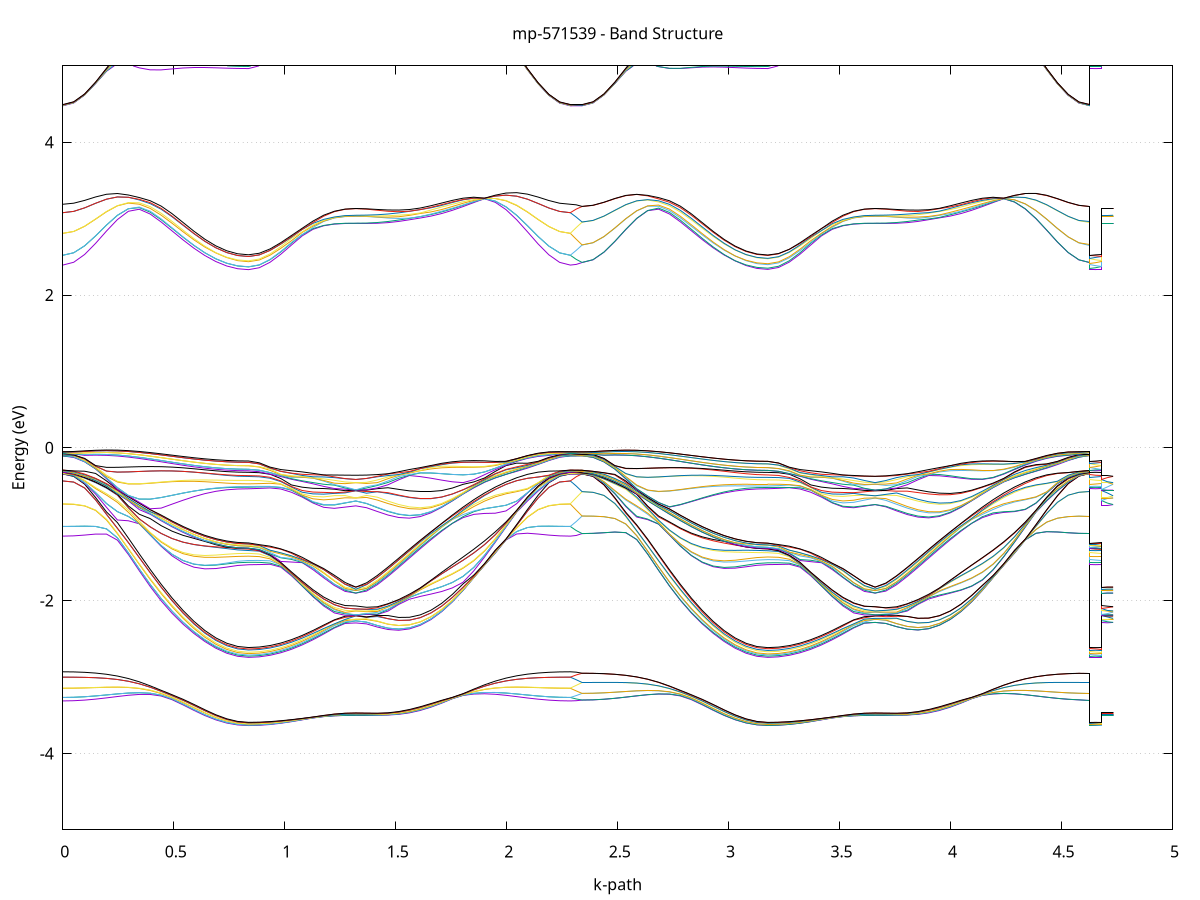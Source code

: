 set title 'mp-571539 - Band Structure'
set xlabel 'k-path'
set ylabel 'Energy (eV)'
set grid y
set yrange [-5:5]
set terminal png size 800,600
set output 'mp-571539_bands_gnuplot.png'
plot '-' using 1:2 with lines notitle, '-' using 1:2 with lines notitle, '-' using 1:2 with lines notitle, '-' using 1:2 with lines notitle, '-' using 1:2 with lines notitle, '-' using 1:2 with lines notitle, '-' using 1:2 with lines notitle, '-' using 1:2 with lines notitle, '-' using 1:2 with lines notitle, '-' using 1:2 with lines notitle, '-' using 1:2 with lines notitle, '-' using 1:2 with lines notitle, '-' using 1:2 with lines notitle, '-' using 1:2 with lines notitle, '-' using 1:2 with lines notitle, '-' using 1:2 with lines notitle, '-' using 1:2 with lines notitle, '-' using 1:2 with lines notitle, '-' using 1:2 with lines notitle, '-' using 1:2 with lines notitle, '-' using 1:2 with lines notitle, '-' using 1:2 with lines notitle, '-' using 1:2 with lines notitle, '-' using 1:2 with lines notitle, '-' using 1:2 with lines notitle, '-' using 1:2 with lines notitle, '-' using 1:2 with lines notitle, '-' using 1:2 with lines notitle, '-' using 1:2 with lines notitle, '-' using 1:2 with lines notitle, '-' using 1:2 with lines notitle, '-' using 1:2 with lines notitle, '-' using 1:2 with lines notitle, '-' using 1:2 with lines notitle, '-' using 1:2 with lines notitle, '-' using 1:2 with lines notitle, '-' using 1:2 with lines notitle, '-' using 1:2 with lines notitle, '-' using 1:2 with lines notitle, '-' using 1:2 with lines notitle, '-' using 1:2 with lines notitle, '-' using 1:2 with lines notitle, '-' using 1:2 with lines notitle, '-' using 1:2 with lines notitle, '-' using 1:2 with lines notitle, '-' using 1:2 with lines notitle, '-' using 1:2 with lines notitle, '-' using 1:2 with lines notitle, '-' using 1:2 with lines notitle, '-' using 1:2 with lines notitle, '-' using 1:2 with lines notitle, '-' using 1:2 with lines notitle, '-' using 1:2 with lines notitle, '-' using 1:2 with lines notitle, '-' using 1:2 with lines notitle, '-' using 1:2 with lines notitle, '-' using 1:2 with lines notitle, '-' using 1:2 with lines notitle, '-' using 1:2 with lines notitle, '-' using 1:2 with lines notitle, '-' using 1:2 with lines notitle, '-' using 1:2 with lines notitle, '-' using 1:2 with lines notitle, '-' using 1:2 with lines notitle, '-' using 1:2 with lines notitle, '-' using 1:2 with lines notitle, '-' using 1:2 with lines notitle, '-' using 1:2 with lines notitle, '-' using 1:2 with lines notitle, '-' using 1:2 with lines notitle, '-' using 1:2 with lines notitle, '-' using 1:2 with lines notitle, '-' using 1:2 with lines notitle, '-' using 1:2 with lines notitle, '-' using 1:2 with lines notitle, '-' using 1:2 with lines notitle, '-' using 1:2 with lines notitle, '-' using 1:2 with lines notitle, '-' using 1:2 with lines notitle, '-' using 1:2 with lines notitle, '-' using 1:2 with lines notitle, '-' using 1:2 with lines notitle, '-' using 1:2 with lines notitle, '-' using 1:2 with lines notitle, '-' using 1:2 with lines notitle, '-' using 1:2 with lines notitle, '-' using 1:2 with lines notitle, '-' using 1:2 with lines notitle, '-' using 1:2 with lines notitle, '-' using 1:2 with lines notitle, '-' using 1:2 with lines notitle, '-' using 1:2 with lines notitle, '-' using 1:2 with lines notitle, '-' using 1:2 with lines notitle, '-' using 1:2 with lines notitle, '-' using 1:2 with lines notitle, '-' using 1:2 with lines notitle, '-' using 1:2 with lines notitle, '-' using 1:2 with lines notitle, '-' using 1:2 with lines notitle, '-' using 1:2 with lines notitle, '-' using 1:2 with lines notitle, '-' using 1:2 with lines notitle, '-' using 1:2 with lines notitle, '-' using 1:2 with lines notitle, '-' using 1:2 with lines notitle, '-' using 1:2 with lines notitle, '-' using 1:2 with lines notitle, '-' using 1:2 with lines notitle, '-' using 1:2 with lines notitle, '-' using 1:2 with lines notitle, '-' using 1:2 with lines notitle, '-' using 1:2 with lines notitle, '-' using 1:2 with lines notitle, '-' using 1:2 with lines notitle, '-' using 1:2 with lines notitle, '-' using 1:2 with lines notitle, '-' using 1:2 with lines notitle, '-' using 1:2 with lines notitle, '-' using 1:2 with lines notitle, '-' using 1:2 with lines notitle, '-' using 1:2 with lines notitle, '-' using 1:2 with lines notitle, '-' using 1:2 with lines notitle, '-' using 1:2 with lines notitle, '-' using 1:2 with lines notitle, '-' using 1:2 with lines notitle, '-' using 1:2 with lines notitle, '-' using 1:2 with lines notitle, '-' using 1:2 with lines notitle, '-' using 1:2 with lines notitle, '-' using 1:2 with lines notitle, '-' using 1:2 with lines notitle, '-' using 1:2 with lines notitle, '-' using 1:2 with lines notitle, '-' using 1:2 with lines notitle, '-' using 1:2 with lines notitle, '-' using 1:2 with lines notitle, '-' using 1:2 with lines notitle, '-' using 1:2 with lines notitle, '-' using 1:2 with lines notitle, '-' using 1:2 with lines notitle, '-' using 1:2 with lines notitle, '-' using 1:2 with lines notitle, '-' using 1:2 with lines notitle, '-' using 1:2 with lines notitle, '-' using 1:2 with lines notitle, '-' using 1:2 with lines notitle, '-' using 1:2 with lines notitle, '-' using 1:2 with lines notitle, '-' using 1:2 with lines notitle, '-' using 1:2 with lines notitle, '-' using 1:2 with lines notitle, '-' using 1:2 with lines notitle, '-' using 1:2 with lines notitle, '-' using 1:2 with lines notitle, '-' using 1:2 with lines notitle, '-' using 1:2 with lines notitle, '-' using 1:2 with lines notitle, '-' using 1:2 with lines notitle, '-' using 1:2 with lines notitle, '-' using 1:2 with lines notitle, '-' using 1:2 with lines notitle, '-' using 1:2 with lines notitle, '-' using 1:2 with lines notitle, '-' using 1:2 with lines notitle, '-' using 1:2 with lines notitle, '-' using 1:2 with lines notitle, '-' using 1:2 with lines notitle, '-' using 1:2 with lines notitle, '-' using 1:2 with lines notitle, '-' using 1:2 with lines notitle, '-' using 1:2 with lines notitle, '-' using 1:2 with lines notitle, '-' using 1:2 with lines notitle, '-' using 1:2 with lines notitle, '-' using 1:2 with lines notitle, '-' using 1:2 with lines notitle, '-' using 1:2 with lines notitle, '-' using 1:2 with lines notitle, '-' using 1:2 with lines notitle, '-' using 1:2 with lines notitle, '-' using 1:2 with lines notitle, '-' using 1:2 with lines notitle, '-' using 1:2 with lines notitle, '-' using 1:2 with lines notitle, '-' using 1:2 with lines notitle, '-' using 1:2 with lines notitle, '-' using 1:2 with lines notitle, '-' using 1:2 with lines notitle, '-' using 1:2 with lines notitle, '-' using 1:2 with lines notitle
0.000000 -11.806732
0.049237 -11.803032
0.098474 -11.792032
0.147711 -11.773932
0.196948 -11.749132
0.246185 -11.718232
0.295422 -11.682032
0.344659 -11.641432
0.393896 -11.597532
0.443133 -11.551532
0.492370 -11.504832
0.541607 -11.458932
0.590844 -11.415332
0.640080 -11.375532
0.689317 -11.341132
0.738554 -11.313332
0.787791 -11.294132
0.837028 -11.286732
0.837028 -11.286732
0.885354 -11.285332
0.933680 -11.281332
0.982006 -11.275032
1.030332 -11.266732
1.078658 -11.257232
1.126983 -11.247232
1.175309 -11.237632
1.223635 -11.229732
1.271961 -11.224532
1.320287 -11.221632
1.320287 -11.221632
1.368613 -11.226232
1.416939 -11.237132
1.465264 -11.253932
1.513590 -11.276732
1.561916 -11.305432
1.610242 -11.339532
1.658568 -11.378232
1.706894 -11.420632
1.755220 -11.465632
1.803545 -11.512032
1.851871 -11.558532
1.900197 -11.603832
1.948523 -11.646732
1.996849 -11.686232
2.045175 -11.721332
2.093501 -11.751132
2.141826 -11.775132
2.190152 -11.792532
2.238478 -11.803232
2.286804 -11.806732
2.286804 -11.806732
2.313285 -11.806232
2.339767 -11.805032
2.339767 -11.805032
2.389004 -11.801332
2.438241 -11.790332
2.487478 -11.772232
2.536715 -11.747432
2.585951 -11.716632
2.635188 -11.680532
2.684425 -11.639932
2.733662 -11.596132
2.782899 -11.550232
2.832136 -11.503632
2.881373 -11.457832
2.930610 -11.414432
2.979847 -11.374832
3.029084 -11.340532
3.078321 -11.312932
3.127558 -11.293832
3.176795 -11.286532
3.176795 -11.286532
3.225121 -11.285132
3.273447 -11.281132
3.321773 -11.274832
3.370098 -11.266632
3.418424 -11.257132
3.466750 -11.247132
3.515076 -11.237632
3.563402 -11.229732
3.611728 -11.224532
3.660054 -11.221632
3.660054 -11.221632
3.708379 -11.226232
3.756705 -11.237032
3.805031 -11.253832
3.853357 -11.276532
3.901683 -11.305032
3.950009 -11.338932
3.998335 -11.377432
4.046660 -11.419732
4.094986 -11.464632
4.143312 -11.510932
4.191638 -11.557232
4.239964 -11.602432
4.288290 -11.645232
4.336616 -11.684732
4.384941 -11.719732
4.433267 -11.749532
4.481593 -11.773432
4.529919 -11.790832
4.578245 -11.801432
4.626571 -11.805032
4.626571 -11.286532
4.653052 -11.286632
4.679533 -11.286732
4.679533 -11.221632
4.706015 -11.221632
4.732496 -11.221632
e
0.000000 -11.798932
0.049237 -11.795232
0.098474 -11.784232
0.147711 -11.766232
0.196948 -11.741632
0.246185 -11.710932
0.295422 -11.674932
0.344659 -11.634632
0.393896 -11.591032
0.443133 -11.545432
0.492370 -11.499232
0.541607 -11.453832
0.590844 -11.410832
0.640080 -11.371632
0.689317 -11.337832
0.738554 -11.310632
0.787791 -11.291832
0.837028 -11.284632
0.837028 -11.284632
0.885354 -11.283332
0.933680 -11.279432
0.982006 -11.273232
1.030332 -11.265132
1.078658 -11.255832
1.126983 -11.246032
1.175309 -11.236732
1.223635 -11.228832
1.271961 -11.223632
1.320287 -11.220632
1.320287 -11.220632
1.368613 -11.225332
1.416939 -11.236032
1.465264 -11.252332
1.513590 -11.274632
1.561916 -11.302732
1.610242 -11.336132
1.658568 -11.374232
1.706894 -11.416032
1.755220 -11.460532
1.803545 -11.506432
1.851871 -11.552432
1.900197 -11.597332
1.948523 -11.639932
1.996849 -11.679132
2.045175 -11.713932
2.093501 -11.743632
2.141826 -11.767432
2.190152 -11.784732
2.238478 -11.795332
2.286804 -11.798932
2.286804 -11.798932
2.313285 -11.802132
2.339767 -11.804332
2.339767 -11.804332
2.389004 -11.800632
2.438241 -11.789632
2.487478 -11.771532
2.536715 -11.746832
2.585951 -11.716032
2.635188 -11.679832
2.684425 -11.639332
2.733662 -11.595432
2.782899 -11.549532
2.832136 -11.503032
2.881373 -11.457232
2.930610 -11.413732
2.979847 -11.374132
3.029084 -11.339832
3.078321 -11.312232
3.127558 -11.293032
3.176795 -11.285732
3.176795 -11.285732
3.225121 -11.284332
3.273447 -11.280432
3.321773 -11.274032
3.370098 -11.265832
3.418424 -11.256332
3.466750 -11.246332
3.515076 -11.236732
3.563402 -11.228832
3.611728 -11.223632
3.660054 -11.220632
3.660054 -11.220632
3.708379 -11.225332
3.756705 -11.236332
3.805031 -11.253032
3.853357 -11.275832
3.901683 -11.304332
3.950009 -11.338232
3.998335 -11.376832
4.046660 -11.419132
4.094986 -11.463932
4.143312 -11.510232
4.191638 -11.556532
4.239964 -11.601732
4.288290 -11.644632
4.336616 -11.684032
4.384941 -11.719032
4.433267 -11.748832
4.481593 -11.772732
4.529919 -11.790232
4.578245 -11.800832
4.626571 -11.804332
4.626571 -11.285732
4.653052 -11.285332
4.679533 -11.284632
4.679533 -11.220632
4.706015 -11.220632
4.732496 -11.220632
e
0.000000 -11.798532
0.049237 -11.794832
0.098474 -11.783832
0.147711 -11.765832
0.196948 -11.741232
0.246185 -11.710532
0.295422 -11.674632
0.344659 -11.634232
0.393896 -11.590732
0.443133 -11.545132
0.492370 -11.498932
0.541607 -11.453532
0.590844 -11.410532
0.640080 -11.371332
0.689317 -11.337532
0.738554 -11.310332
0.787791 -11.291532
0.837028 -11.284332
0.837028 -11.284332
0.885354 -11.283032
0.933680 -11.279132
0.982006 -11.272932
1.030332 -11.264932
1.078658 -11.255632
1.126983 -11.245732
1.175309 -11.236332
1.223635 -11.228132
1.271961 -11.223132
1.320287 -11.220532
1.320287 -11.220532
1.368613 -11.225032
1.416939 -11.235732
1.465264 -11.252132
1.513590 -11.274332
1.561916 -11.302432
1.610242 -11.335832
1.658568 -11.373932
1.706894 -11.415732
1.755220 -11.460232
1.803545 -11.506032
1.851871 -11.552032
1.900197 -11.596932
1.948523 -11.639532
1.996849 -11.678732
2.045175 -11.713632
2.093501 -11.743232
2.141826 -11.767032
2.190152 -11.784332
2.238478 -11.794932
2.286804 -11.798532
2.286804 -11.798532
2.313285 -11.794432
2.339767 -11.789832
2.339767 -11.789832
2.389004 -11.786132
2.438241 -11.775232
2.487478 -11.757432
2.536715 -11.732932
2.585951 -11.702532
2.635188 -11.666832
2.684425 -11.626832
2.733662 -11.583632
2.782899 -11.538532
2.832136 -11.492832
2.881373 -11.448032
2.930610 -11.405632
2.979847 -11.367232
3.029084 -11.334032
3.078321 -11.307532
3.127558 -11.289332
3.176795 -11.282432
3.176795 -11.282432
3.225121 -11.281132
3.273447 -11.277332
3.321773 -11.271332
3.370098 -11.263532
3.418424 -11.254532
3.466750 -11.245132
3.515076 -11.236132
3.563402 -11.228132
3.611728 -11.223132
3.660054 -11.220532
3.660054 -11.220532
3.708379 -11.224932
3.756705 -11.235132
3.805031 -11.250832
3.853357 -11.272332
3.901683 -11.299632
3.950009 -11.332332
3.998335 -11.369632
4.046660 -11.410832
4.094986 -11.454632
4.143312 -11.499932
4.191638 -11.545432
4.239964 -11.589832
4.288290 -11.632032
4.336616 -11.670932
4.384941 -11.705532
4.433267 -11.734932
4.481593 -11.758532
4.529919 -11.775832
4.578245 -11.786332
4.626571 -11.789832
4.626571 -11.282432
4.653052 -11.283432
4.679533 -11.284332
4.679533 -11.220532
4.706015 -11.220532
4.732496 -11.220532
e
0.000000 -11.778032
0.049237 -11.774432
0.098474 -11.763532
0.147711 -11.745832
0.196948 -11.721532
0.246185 -11.691432
0.295422 -11.656032
0.344659 -11.616532
0.393896 -11.573832
0.443133 -11.529232
0.492370 -11.484232
0.541607 -11.440132
0.590844 -11.398532
0.640080 -11.360832
0.689317 -11.328532
0.738554 -11.302832
0.787791 -11.285432
0.837028 -11.278932
0.837028 -11.278932
0.885354 -11.277632
0.933680 -11.274032
0.982006 -11.268232
1.030332 -11.260832
1.078658 -11.252332
1.126983 -11.243432
1.175309 -11.235132
1.223635 -11.227932
1.271961 -11.222832
1.320287 -11.220232
1.320287 -11.220232
1.368613 -11.224132
1.416939 -11.233432
1.465264 -11.248232
1.513590 -11.268732
1.561916 -11.295032
1.610242 -11.326732
1.658568 -11.363232
1.706894 -11.403532
1.755220 -11.446532
1.803545 -11.491132
1.851871 -11.536032
1.900197 -11.579932
1.948523 -11.621632
1.996849 -11.660132
2.045175 -11.694432
2.093501 -11.723532
2.141826 -11.747032
2.190152 -11.764132
2.238478 -11.774532
2.286804 -11.778032
2.286804 -11.778032
2.313285 -11.783732
2.339767 -11.788932
2.339767 -11.788932
2.389004 -11.785232
2.438241 -11.774332
2.487478 -11.756432
2.536715 -11.732032
2.585951 -11.701632
2.635188 -11.665932
2.684425 -11.625932
2.733662 -11.582832
2.782899 -11.537732
2.832136 -11.492032
2.881373 -11.447232
2.930610 -11.404832
2.979847 -11.366432
3.029084 -11.333232
3.078321 -11.306732
3.127558 -11.288532
3.176795 -11.281732
3.176795 -11.281732
3.225121 -11.280432
3.273447 -11.276632
3.321773 -11.270632
3.370098 -11.262832
3.418424 -11.253832
3.466750 -11.244532
3.515076 -11.235532
3.563402 -11.227932
3.611728 -11.222832
3.660054 -11.220232
3.660054 -11.220232
3.708379 -11.224432
3.756705 -11.234432
3.805031 -11.250132
3.853357 -11.271632
3.901683 -11.298832
3.950009 -11.331532
3.998335 -11.368832
4.046660 -11.410032
4.094986 -11.453832
4.143312 -11.499132
4.191638 -11.544532
4.239964 -11.589032
4.288290 -11.631232
4.336616 -11.670032
4.384941 -11.704632
4.433267 -11.734032
4.481593 -11.757632
4.529919 -11.774932
4.578245 -11.785432
4.626571 -11.788932
4.626571 -11.281732
4.653052 -11.280532
4.679533 -11.278932
4.679533 -11.220232
4.706015 -11.220232
4.732496 -11.220232
e
0.000000 -11.777532
0.049237 -11.773932
0.098474 -11.763132
0.147711 -11.745432
0.196948 -11.721132
0.246185 -11.690932
0.295422 -11.655632
0.344659 -11.616132
0.393896 -11.573432
0.443133 -11.528932
0.492370 -11.483932
0.541607 -11.439932
0.590844 -11.398332
0.640080 -11.360732
0.689317 -11.328432
0.738554 -11.302732
0.787791 -11.285232
0.837028 -11.278632
0.837028 -11.278632
0.885354 -11.277432
0.933680 -11.273732
0.982006 -11.268032
1.030332 -11.260532
1.078658 -11.252032
1.126983 -11.243232
1.175309 -11.234832
1.223635 -11.227932
1.271961 -11.222732
1.320287 -11.220132
1.320287 -11.220132
1.368613 -11.223932
1.416939 -11.233332
1.465264 -11.248132
1.513590 -11.268632
1.561916 -11.294932
1.610242 -11.326632
1.658568 -11.363032
1.706894 -11.403332
1.755220 -11.446332
1.803545 -11.490832
1.851871 -11.535732
1.900197 -11.579532
1.948523 -11.621332
1.996849 -11.659732
2.045175 -11.693932
2.093501 -11.723132
2.141826 -11.746532
2.190152 -11.763632
2.238478 -11.774032
2.286804 -11.777532
2.286804 -11.777532
2.313285 -11.771632
2.339767 -11.765832
2.339767 -11.765832
2.389004 -11.762232
2.438241 -11.751532
2.487478 -11.733932
2.536715 -11.709932
2.585951 -11.680032
2.635188 -11.645032
2.684425 -11.605932
2.733662 -11.563732
2.782899 -11.519732
2.832136 -11.475332
2.881373 -11.432032
2.930610 -11.391332
2.979847 -11.354532
3.029084 -11.323032
3.078321 -11.298132
3.127558 -11.281332
3.176795 -11.275132
3.176795 -11.275132
3.225121 -11.273932
3.273447 -11.270432
3.321773 -11.264932
3.370098 -11.257932
3.418424 -11.249932
3.466750 -11.241732
3.515076 -11.234232
3.563402 -11.227832
3.611728 -11.222732
3.660054 -11.220132
3.660054 -11.220132
3.708379 -11.223532
3.756705 -11.232032
3.805031 -11.245732
3.853357 -11.265232
3.901683 -11.290532
3.950009 -11.321232
3.998335 -11.356732
4.046660 -11.396132
4.094986 -11.438332
4.143312 -11.482232
4.191638 -11.526432
4.239964 -11.569732
4.288290 -11.611032
4.336616 -11.649032
4.384941 -11.682932
4.433267 -11.711932
4.481593 -11.735132
4.529919 -11.752032
4.578245 -11.762432
4.626571 -11.765832
4.626571 -11.275132
4.653052 -11.276932
4.679533 -11.278632
4.679533 -11.220132
4.706015 -11.220132
4.732496 -11.220132
e
0.000000 -11.754432
0.049237 -11.750832
0.098474 -11.740232
0.147711 -11.722732
0.196948 -11.698932
0.246185 -11.669232
0.295422 -11.634532
0.344659 -11.595732
0.393896 -11.554032
0.443133 -11.510532
0.492370 -11.466732
0.541607 -11.424032
0.590844 -11.383932
0.640080 -11.347932
0.689317 -11.317132
0.738554 -11.292832
0.787791 -11.276532
0.837028 -11.270632
0.837028 -11.270632
0.885354 -11.269432
0.933680 -11.266132
0.982006 -11.260932
1.030332 -11.254232
1.078658 -11.246932
1.126983 -11.239732
1.175309 -11.233332
1.223635 -11.227832
1.271961 -11.222632
1.320287 -11.219832
1.320287 -11.219832
1.368613 -11.222732
1.416939 -11.230032
1.465264 -11.242732
1.513590 -11.261232
1.561916 -11.285532
1.610242 -11.315332
1.658568 -11.350032
1.706894 -11.388732
1.755220 -11.430232
1.803545 -11.473432
1.851871 -11.517132
1.900197 -11.559932
1.948523 -11.600832
1.996849 -11.638532
2.045175 -11.672132
2.093501 -11.700832
2.141826 -11.723932
2.190152 -11.740732
2.238478 -11.751032
2.286804 -11.754432
2.286804 -11.754432
2.313285 -11.759532
2.339767 -11.764932
2.339767 -11.764932
2.389004 -11.761332
2.438241 -11.750632
2.487478 -11.733032
2.536715 -11.709032
2.585951 -11.679132
2.635188 -11.644132
2.684425 -11.605032
2.733662 -11.562832
2.782899 -11.518932
2.832136 -11.474532
2.881373 -11.431232
2.930610 -11.390532
2.979847 -11.353732
3.029084 -11.322332
3.078321 -11.297432
3.127558 -11.280632
3.176795 -11.274532
3.176795 -11.274532
3.225121 -11.273332
3.273447 -11.269832
3.321773 -11.264332
3.370098 -11.257332
3.418424 -11.249432
3.466750 -11.241432
3.515076 -11.233932
3.563402 -11.227832
3.611728 -11.222632
3.660054 -11.219832
3.660054 -11.219832
3.708379 -11.223132
3.756705 -11.231432
3.805031 -11.245132
3.853357 -11.264532
3.901683 -11.289832
3.950009 -11.320532
3.998335 -11.355932
4.046660 -11.395332
4.094986 -11.437532
4.143312 -11.481432
4.191638 -11.525632
4.239964 -11.568932
4.288290 -11.610132
4.336616 -11.648232
4.384941 -11.682132
4.433267 -11.711032
4.481593 -11.734232
4.529919 -11.751132
4.578245 -11.761532
4.626571 -11.764932
4.626571 -11.274532
4.653052 -11.272632
4.679533 -11.270632
4.679533 -11.219832
4.706015 -11.219832
4.732496 -11.219832
e
0.000000 -11.754032
0.049237 -11.750432
0.098474 -11.739732
0.147711 -11.722332
0.196948 -11.698432
0.246185 -11.668732
0.295422 -11.634132
0.344659 -11.595332
0.393896 -11.553532
0.443133 -11.510132
0.492370 -11.466332
0.541607 -11.423632
0.590844 -11.383632
0.640080 -11.347532
0.689317 -11.316832
0.738554 -11.292532
0.787791 -11.276232
0.837028 -11.270332
0.837028 -11.270332
0.885354 -11.269232
0.933680 -11.265932
0.982006 -11.260632
1.030332 -11.254032
1.078658 -11.246732
1.126983 -11.239432
1.175309 -11.232932
1.223635 -11.227332
1.271961 -11.222232
1.320287 -11.219732
1.320287 -11.219732
1.368613 -11.222332
1.416939 -11.229732
1.465264 -11.242432
1.513590 -11.260932
1.561916 -11.285232
1.610242 -11.315032
1.658568 -11.349632
1.706894 -11.388332
1.755220 -11.429832
1.803545 -11.473032
1.851871 -11.516732
1.900197 -11.559532
1.948523 -11.600332
1.996849 -11.638132
2.045175 -11.671732
2.093501 -11.700432
2.141826 -11.723432
2.190152 -11.740232
2.238478 -11.750532
2.286804 -11.754032
2.286804 -11.754032
2.313285 -11.749732
2.339767 -11.746632
2.339767 -11.746632
2.389004 -11.743032
2.438241 -11.732432
2.487478 -11.715032
2.536715 -11.691332
2.585951 -11.661732
2.635188 -11.627332
2.684425 -11.588732
2.733662 -11.547232
2.782899 -11.504132
2.832136 -11.460732
2.881373 -11.418432
2.930610 -11.378832
2.979847 -11.343232
3.029084 -11.312832
3.078321 -11.288932
3.127558 -11.272632
3.176795 -11.266632
3.176795 -11.266632
3.225121 -11.265532
3.273447 -11.262232
3.321773 -11.257132
3.370098 -11.250732
3.418424 -11.243832
3.466750 -11.237632
3.515076 -11.232432
3.563402 -11.227332
3.611728 -11.222232
3.660054 -11.219732
3.660054 -11.219732
3.708379 -11.221732
3.756705 -11.228232
3.805031 -11.240232
3.853357 -11.258232
3.901683 -11.281932
3.950009 -11.311232
3.998335 -11.345332
4.046660 -11.383432
4.094986 -11.424532
4.143312 -11.467332
4.191638 -11.510632
4.239964 -11.553232
4.288290 -11.593732
4.336616 -11.631232
4.384941 -11.664732
4.433267 -11.693232
4.481593 -11.716132
4.529919 -11.732932
4.578245 -11.743132
4.626571 -11.746632
4.626571 -11.266632
4.653052 -11.268332
4.679533 -11.270332
4.679533 -11.219732
4.706015 -11.219732
4.732496 -11.219732
e
0.000000 -11.743432
0.049237 -11.739832
0.098474 -11.729232
0.147711 -11.711932
0.196948 -11.688232
0.246185 -11.658732
0.295422 -11.624332
0.344659 -11.585832
0.393896 -11.544432
0.443133 -11.501432
0.492370 -11.458132
0.541607 -11.416032
0.590844 -11.376532
0.640080 -11.341032
0.689317 -11.310832
0.738554 -11.286932
0.787791 -11.270532
0.837028 -11.264232
0.837028 -11.264232
0.885354 -11.263032
0.933680 -11.259732
0.982006 -11.254432
1.030332 -11.247732
1.078658 -11.240632
1.126983 -11.236432
1.175309 -11.231932
1.223635 -11.227132
1.271961 -11.221932
1.320287 -11.219532
1.320287 -11.219532
1.368613 -11.221132
1.416939 -11.227032
1.465264 -11.238832
1.513590 -11.256532
1.561916 -11.280132
1.610242 -11.309232
1.658568 -11.343232
1.706894 -11.381132
1.755220 -11.422132
1.803545 -11.464732
1.851871 -11.507932
1.900197 -11.550432
1.948523 -11.590832
1.996849 -11.628332
2.045175 -11.661632
2.093501 -11.690132
2.141826 -11.713032
2.190152 -11.729732
2.238478 -11.739932
2.286804 -11.743432
2.286804 -11.743432
2.313285 -11.744132
2.339767 -11.746032
2.339767 -11.746032
2.389004 -11.742432
2.438241 -11.731832
2.487478 -11.714432
2.536715 -11.690732
2.585951 -11.661232
2.635188 -11.626732
2.684425 -11.588132
2.733662 -11.546632
2.782899 -11.503532
2.832136 -11.460132
2.881373 -11.417832
2.930610 -11.378232
2.979847 -11.342632
3.029084 -11.312232
3.078321 -11.288332
3.127558 -11.272032
3.176795 -11.266032
3.176795 -11.266032
3.225121 -11.264932
3.273447 -11.261632
3.321773 -11.256532
3.370098 -11.250232
3.418424 -11.243532
3.466750 -11.237432
3.515076 -11.232032
3.563402 -11.227132
3.611728 -11.221932
3.660054 -11.219532
3.660054 -11.219532
3.708379 -11.221632
3.756705 -11.227832
3.805031 -11.239732
3.853357 -11.257632
3.901683 -11.281332
3.950009 -11.310632
3.998335 -11.344732
4.046660 -11.382832
4.094986 -11.423932
4.143312 -11.466732
4.191638 -11.510032
4.239964 -11.552632
4.288290 -11.593132
4.336616 -11.630632
4.384941 -11.664132
4.433267 -11.692632
4.481593 -11.715532
4.529919 -11.732332
4.578245 -11.742532
4.626571 -11.746032
4.626571 -11.266032
4.653052 -11.264832
4.679533 -11.264232
4.679533 -11.219532
4.706015 -11.219532
4.732496 -11.219532
e
0.000000 -11.359332
0.049237 -11.358332
0.098474 -11.355232
0.147711 -11.350332
0.196948 -11.343632
0.246185 -11.335432
0.295422 -11.326032
0.344659 -11.315732
0.393896 -11.304932
0.443133 -11.293932
0.492370 -11.283232
0.541607 -11.273232
0.590844 -11.264432
0.640080 -11.257432
0.689317 -11.252532
0.738554 -11.250432
0.787791 -11.250832
0.837028 -11.251832
0.837028 -11.251832
0.885354 -11.251332
0.933680 -11.249832
0.982006 -11.247532
1.030332 -11.244332
1.078658 -11.240132
1.126983 -11.232532
1.175309 -11.225832
1.223635 -11.221532
1.271961 -11.220032
1.320287 -11.219232
1.320287 -11.219232
1.368613 -11.220432
1.416939 -11.223332
1.465264 -11.226932
1.513590 -11.231832
1.561916 -11.237932
1.610242 -11.245332
1.658568 -11.253732
1.706894 -11.263132
1.755220 -11.273332
1.803545 -11.284132
1.851871 -11.295232
1.900197 -11.306232
1.948523 -11.317032
1.996849 -11.327132
2.045175 -11.336232
2.093501 -11.344232
2.141826 -11.350632
2.190152 -11.355432
2.238478 -11.358332
2.286804 -11.359332
2.286804 -11.359332
2.313285 -11.358432
2.339767 -11.356132
2.339767 -11.356132
2.389004 -11.355132
2.438241 -11.352132
2.487478 -11.347232
2.536715 -11.340632
2.585951 -11.332532
2.635188 -11.323232
2.684425 -11.313132
2.733662 -11.302432
2.782899 -11.291632
2.832136 -11.281132
2.881373 -11.271332
2.930610 -11.262732
2.979847 -11.255832
3.029084 -11.251132
3.078321 -11.249032
3.127558 -11.249232
3.176795 -11.249932
3.176795 -11.249932
3.225121 -11.249432
3.273447 -11.247932
3.321773 -11.245332
3.370098 -11.241832
3.418424 -11.237232
3.466750 -11.231532
3.515076 -11.225732
3.563402 -11.221532
3.611728 -11.220032
3.660054 -11.219232
3.660054 -11.219232
3.708379 -11.220032
3.756705 -11.222532
3.805031 -11.226132
3.853357 -11.230832
3.901683 -11.236832
3.950009 -11.243932
3.998335 -11.252232
4.046660 -11.261432
4.094986 -11.271432
4.143312 -11.282032
4.191638 -11.292932
4.239964 -11.303732
4.288290 -11.314332
4.336616 -11.324332
4.384941 -11.333332
4.433267 -11.341132
4.481593 -11.347532
4.529919 -11.352232
4.578245 -11.355132
4.626571 -11.356132
4.626571 -11.249932
4.653052 -11.251232
4.679533 -11.251832
4.679533 -11.219232
4.706015 -11.219232
4.732496 -11.219232
e
0.000000 -11.346032
0.049237 -11.345032
0.098474 -11.342132
0.147711 -11.337432
0.196948 -11.331132
0.246185 -11.323332
0.295422 -11.314432
0.344659 -11.304732
0.393896 -11.294532
0.443133 -11.284232
0.492370 -11.274332
0.541607 -11.265132
0.590844 -11.257032
0.640080 -11.250732
0.689317 -11.246432
0.738554 -11.244632
0.787791 -11.244832
0.837028 -11.245432
0.837028 -11.245432
0.885354 -11.244932
0.933680 -11.243532
0.982006 -11.241132
1.030332 -11.237932
1.078658 -11.234032
1.126983 -11.229432
1.175309 -11.224632
1.223635 -11.220732
1.271961 -11.219232
1.320287 -11.219032
1.320287 -11.219032
1.368613 -11.219232
1.416939 -11.220632
1.465264 -11.223432
1.513590 -11.227532
1.561916 -11.232832
1.610242 -11.239432
1.658568 -11.247032
1.706894 -11.255632
1.755220 -11.265132
1.803545 -11.275132
1.851871 -11.285432
1.900197 -11.295832
1.948523 -11.305932
1.996849 -11.315432
2.045175 -11.324132
2.093501 -11.331632
2.141826 -11.337732
2.190152 -11.342332
2.238478 -11.345132
2.286804 -11.346032
2.286804 -11.346032
2.313285 -11.351532
2.339767 -11.355432
2.339767 -11.355432
2.389004 -11.354432
2.438241 -11.351432
2.487478 -11.346532
2.536715 -11.339932
2.585951 -11.331832
2.635188 -11.322632
2.684425 -11.312432
2.733662 -11.301732
2.782899 -11.290932
2.832136 -11.280432
2.881373 -11.270732
2.930610 -11.262132
2.979847 -11.255232
3.029084 -11.250432
3.078321 -11.248332
3.127558 -11.248632
3.176795 -11.249332
3.176795 -11.249332
3.225121 -11.248832
3.273447 -11.247332
3.321773 -11.244832
3.370098 -11.241432
3.418424 -11.236932
3.466750 -11.231232
3.515076 -11.225132
3.563402 -11.220732
3.611728 -11.219232
3.660054 -11.219032
3.660054 -11.219032
3.708379 -11.219732
3.756705 -11.222032
3.805031 -11.225532
3.853357 -11.230232
3.901683 -11.236132
3.950009 -11.243332
3.998335 -11.251532
4.046660 -11.260732
4.094986 -11.270732
4.143312 -11.281332
4.191638 -11.292232
4.239964 -11.303132
4.288290 -11.313632
4.336616 -11.323632
4.384941 -11.332632
4.433267 -11.340532
4.481593 -11.346832
4.529919 -11.351532
4.578245 -11.354432
4.626571 -11.355432
4.626571 -11.249332
4.653052 -11.247532
4.679533 -11.245432
4.679533 -11.219032
4.706015 -11.219032
4.732496 -11.219032
e
0.000000 -11.345932
0.049237 -11.344932
0.098474 -11.342032
0.147711 -11.337332
0.196948 -11.331032
0.246185 -11.323232
0.295422 -11.314332
0.344659 -11.304632
0.393896 -11.294432
0.443133 -11.284132
0.492370 -11.274132
0.541607 -11.264932
0.590844 -11.256832
0.640080 -11.250532
0.689317 -11.246232
0.738554 -11.244432
0.787791 -11.244632
0.837028 -11.245232
0.837028 -11.245232
0.885354 -11.244732
0.933680 -11.243332
0.982006 -11.240932
1.030332 -11.237732
1.078658 -11.233732
1.126983 -11.229132
1.175309 -11.224332
1.223635 -11.220132
1.271961 -11.218432
1.320287 -11.219032
1.320287 -11.219032
1.368613 -11.218932
1.416939 -11.220432
1.465264 -11.223332
1.513590 -11.227332
1.561916 -11.232732
1.610242 -11.239232
1.658568 -11.246832
1.706894 -11.255532
1.755220 -11.264932
1.803545 -11.274932
1.851871 -11.285232
1.900197 -11.295632
1.948523 -11.305732
1.996849 -11.315332
2.045175 -11.324032
2.093501 -11.331532
2.141826 -11.337632
2.190152 -11.342232
2.238478 -11.344932
2.286804 -11.345932
2.286804 -11.345932
2.313285 -11.339332
2.339767 -11.332232
2.339767 -11.332232
2.389004 -11.331332
2.438241 -11.328532
2.487478 -11.324132
2.536715 -11.318232
2.585951 -11.310932
2.635188 -11.302532
2.684425 -11.293532
2.733662 -11.284032
2.782899 -11.274532
2.832136 -11.265432
2.881373 -11.257032
2.930610 -11.249832
2.979847 -11.244332
3.029084 -11.240832
3.078321 -11.239632
3.127558 -11.240332
3.176795 -11.241032
3.176795 -11.241032
3.225121 -11.240632
3.273447 -11.239332
3.321773 -11.237232
3.370098 -11.234432
3.418424 -11.231032
3.466750 -11.227432
3.515076 -11.223732
3.563402 -11.220132
3.611728 -11.218432
3.660054 -11.219032
3.660054 -11.219032
3.708379 -11.218532
3.756705 -11.219032
3.805031 -11.220832
3.853357 -11.224032
3.901683 -11.228332
3.950009 -11.233932
3.998335 -11.240632
4.046660 -11.248432
4.094986 -11.256932
4.143312 -11.266032
4.191638 -11.275532
4.239964 -11.285132
4.288290 -11.294532
4.336616 -11.303532
4.384941 -11.311632
4.433267 -11.318632
4.481593 -11.324432
4.529919 -11.328732
4.578245 -11.331332
4.626571 -11.332232
4.626571 -11.241032
4.653052 -11.243032
4.679533 -11.245232
4.679533 -11.219032
4.706015 -11.219032
4.732496 -11.219032
e
0.000000 -11.316632
0.049237 -11.315732
0.098474 -11.313232
0.147711 -11.309132
0.196948 -11.303532
0.246185 -11.296832
0.295422 -11.289132
0.344659 -11.280832
0.393896 -11.272232
0.443133 -11.263632
0.492370 -11.255432
0.541607 -11.248132
0.590844 -11.241932
0.640080 -11.237432
0.689317 -11.234832
0.738554 -11.234432
0.787791 -11.235832
0.837028 -11.236932
0.837028 -11.236932
0.885354 -11.236532
0.933680 -11.235432
0.982006 -11.233632
1.030332 -11.231332
1.078658 -11.228632
1.126983 -11.225732
1.175309 -11.222732
1.223635 -11.219832
1.271961 -11.218332
1.320287 -11.218632
1.320287 -11.218632
1.368613 -11.218032
1.416939 -11.217532
1.465264 -11.218332
1.513590 -11.220332
1.561916 -11.223532
1.610242 -11.228032
1.658568 -11.233732
1.706894 -11.240332
1.755220 -11.247832
1.803545 -11.255932
1.851871 -11.264532
1.900197 -11.273232
1.948523 -11.281832
1.996849 -11.290032
2.045175 -11.297532
2.093501 -11.304032
2.141826 -11.309332
2.190152 -11.313332
2.238478 -11.315732
2.286804 -11.316632
2.286804 -11.316632
2.313285 -11.324132
2.339767 -11.331732
2.339767 -11.331732
2.389004 -11.330832
2.438241 -11.328032
2.487478 -11.323632
2.536715 -11.317632
2.585951 -11.310432
2.635188 -11.302032
2.684425 -11.292932
2.733662 -11.283432
2.782899 -11.273932
2.832136 -11.264832
2.881373 -11.256432
2.930610 -11.249332
2.979847 -11.243732
3.029084 -11.240232
3.078321 -11.239032
3.127558 -11.239732
3.176795 -11.240532
3.176795 -11.240532
3.225121 -11.240032
3.273447 -11.238832
3.321773 -11.236732
3.370098 -11.234032
3.418424 -11.230732
3.466750 -11.227032
3.515076 -11.223232
3.563402 -11.219832
3.611728 -11.218332
3.660054 -11.218632
3.660054 -11.218632
3.708379 -11.218232
3.756705 -11.218632
3.805031 -11.220432
3.853357 -11.223432
3.901683 -11.227832
3.950009 -11.233432
3.998335 -11.240132
4.046660 -11.247832
4.094986 -11.256332
4.143312 -11.265532
4.191638 -11.275032
4.239964 -11.284632
4.288290 -11.294032
4.336616 -11.302932
4.384941 -11.311132
4.433267 -11.318132
4.481593 -11.323932
4.529919 -11.328232
4.578245 -11.330832
4.626571 -11.331732
4.626571 -11.240532
4.653052 -11.238632
4.679533 -11.236932
4.679533 -11.218632
4.706015 -11.218632
4.732496 -11.218632
e
0.000000 -11.315932
0.049237 -11.315132
0.098474 -11.312632
0.147711 -11.308532
0.196948 -11.302932
0.246185 -11.296232
0.295422 -11.288632
0.344659 -11.280332
0.393896 -11.271732
0.443133 -11.263132
0.492370 -11.255032
0.541607 -11.247632
0.590844 -11.241532
0.640080 -11.236932
0.689317 -11.234332
0.738554 -11.233932
0.787791 -11.235132
0.837028 -11.236232
0.837028 -11.236232
0.885354 -11.235832
0.933680 -11.234732
0.982006 -11.232932
1.030332 -11.230632
1.078658 -11.227832
1.126983 -11.224932
1.175309 -11.222032
1.223635 -11.219632
1.271961 -11.218232
1.320287 -11.218632
1.320287 -11.218632
1.368613 -11.217332
1.416939 -11.216932
1.465264 -11.217732
1.513590 -11.219832
1.561916 -11.223132
1.610242 -11.227632
1.658568 -11.233232
1.706894 -11.239932
1.755220 -11.247332
1.803545 -11.255532
1.851871 -11.264032
1.900197 -11.272732
1.948523 -11.281332
1.996849 -11.289432
2.045175 -11.296932
2.093501 -11.303432
2.141826 -11.308732
2.190152 -11.312732
2.238478 -11.315132
2.286804 -11.315932
2.286804 -11.315932
2.313285 -11.308532
2.339767 -11.301632
2.339767 -11.301632
2.389004 -11.300832
2.438241 -11.298532
2.487478 -11.294732
2.536715 -11.289732
2.585951 -11.283532
2.635188 -11.276532
2.684425 -11.269032
2.733662 -11.261232
2.782899 -11.253532
2.832136 -11.246432
2.881373 -11.240032
2.930610 -11.234932
2.979847 -11.231332
3.029084 -11.229632
3.078321 -11.230032
3.127558 -11.232032
3.176795 -11.233332
3.176795 -11.233332
3.225121 -11.233032
3.273447 -11.232032
3.321773 -11.230532
3.370098 -11.228632
3.418424 -11.226332
3.466750 -11.223932
3.515076 -11.221632
3.563402 -11.219632
3.611728 -11.218232
3.660054 -11.218632
3.660054 -11.218632
3.708379 -11.217232
3.756705 -11.216232
3.805031 -11.216132
3.853357 -11.217232
3.901683 -11.219532
3.950009 -11.223032
3.998335 -11.227532
4.046660 -11.233132
4.094986 -11.239632
4.143312 -11.246732
4.191638 -11.254332
4.239964 -11.262132
4.288290 -11.269932
4.336616 -11.277332
4.384941 -11.284132
4.433267 -11.290132
4.481593 -11.295032
4.529919 -11.298632
4.578245 -11.300832
4.626571 -11.301632
4.626571 -11.233332
4.653052 -11.234632
4.679533 -11.236232
4.679533 -11.218632
4.706015 -11.218632
4.732496 -11.218632
e
0.000000 -11.289332
0.049237 -11.288632
0.098474 -11.286432
0.147711 -11.282932
0.196948 -11.278232
0.246185 -11.272632
0.295422 -11.266132
0.344659 -11.259232
0.393896 -11.252232
0.443133 -11.245332
0.492370 -11.238932
0.541607 -11.233432
0.590844 -11.229032
0.640080 -11.226332
0.689317 -11.225332
0.738554 -11.226432
0.787791 -11.228932
0.837028 -11.230532
0.837028 -11.230532
0.885354 -11.230232
0.933680 -11.229432
0.982006 -11.228132
1.030332 -11.226432
1.078658 -11.224632
1.126983 -11.222732
1.175309 -11.220932
1.223635 -11.219332
1.271961 -11.218032
1.320287 -11.218632
1.320287 -11.218632
1.368613 -11.216932
1.416939 -11.215132
1.465264 -11.214332
1.513590 -11.214632
1.561916 -11.216132
1.610242 -11.218732
1.658568 -11.222532
1.706894 -11.227232
1.755220 -11.232832
1.803545 -11.239132
1.851871 -11.245932
1.900197 -11.253032
1.948523 -11.260032
1.996849 -11.266832
2.045175 -11.273132
2.093501 -11.278632
2.141826 -11.283232
2.190152 -11.286532
2.238478 -11.288632
2.286804 -11.289332
2.286804 -11.289332
2.313285 -11.294832
2.339767 -11.301032
2.339767 -11.301032
2.389004 -11.300232
2.438241 -11.297932
2.487478 -11.294132
2.536715 -11.289132
2.585951 -11.282932
2.635188 -11.275932
2.684425 -11.268332
2.733662 -11.260632
2.782899 -11.252932
2.832136 -11.245732
2.881373 -11.239332
2.930610 -11.234232
2.979847 -11.230632
3.029084 -11.228932
3.078321 -11.229332
3.127558 -11.231232
3.176795 -11.232632
3.176795 -11.232632
3.225121 -11.232332
3.273447 -11.231332
3.321773 -11.229832
3.370098 -11.227932
3.418424 -11.225732
3.466750 -11.223432
3.515076 -11.221232
3.563402 -11.219432
3.611728 -11.218032
3.660054 -11.218632
3.660054 -11.218632
3.708379 -11.216932
3.756705 -11.215632
3.805031 -11.215432
3.853357 -11.216532
3.901683 -11.218832
3.950009 -11.222232
3.998335 -11.226832
4.046660 -11.232432
4.094986 -11.238932
4.143312 -11.246132
4.191638 -11.253732
4.239964 -11.261532
4.288290 -11.269232
4.336616 -11.276732
4.384941 -11.283532
4.433267 -11.289532
4.481593 -11.294432
4.529919 -11.298032
4.578245 -11.300332
4.626571 -11.301032
4.626571 -11.232632
4.653052 -11.231532
4.679533 -11.230532
4.679533 -11.218632
4.706015 -11.218632
4.732496 -11.218632
e
0.000000 -11.289032
0.049237 -11.288332
0.098474 -11.286132
0.147711 -11.282632
0.196948 -11.277932
0.246185 -11.272332
0.295422 -11.265832
0.344659 -11.258932
0.393896 -11.251932
0.443133 -11.244932
0.492370 -11.238632
0.541607 -11.233032
0.590844 -11.228732
0.640080 -11.225932
0.689317 -11.225032
0.738554 -11.226032
0.787791 -11.228532
0.837028 -11.230032
0.837028 -11.230032
0.885354 -11.229832
0.933680 -11.228932
0.982006 -11.227632
1.030332 -11.226032
1.078658 -11.224132
1.126983 -11.222232
1.175309 -11.220432
1.223635 -11.219032
1.271961 -11.217832
1.320287 -11.218432
1.320287 -11.218432
1.368613 -11.216332
1.416939 -11.214632
1.465264 -11.213932
1.513590 -11.214232
1.561916 -11.215732
1.610242 -11.218432
1.658568 -11.222132
1.706894 -11.226832
1.755220 -11.232532
1.803545 -11.238832
1.851871 -11.245632
1.900197 -11.252732
1.948523 -11.259732
1.996849 -11.266532
2.045175 -11.272832
2.093501 -11.278332
2.141826 -11.282932
2.190152 -11.286232
2.238478 -11.288332
2.286804 -11.289032
2.286804 -11.289032
2.313285 -11.284632
2.339767 -11.281632
2.339767 -11.281632
2.389004 -11.280932
2.438241 -11.278932
2.487478 -11.275632
2.536715 -11.271132
2.585951 -11.265732
2.635188 -11.259732
2.684425 -11.253232
2.733662 -11.246632
2.782899 -11.240232
2.832136 -11.234332
2.881373 -11.229332
2.930610 -11.225632
2.979847 -11.223332
3.029084 -11.222932
3.078321 -11.224332
3.127558 -11.227132
3.176795 -11.228932
3.176795 -11.228932
3.225121 -11.228632
3.273447 -11.227932
3.321773 -11.226732
3.370098 -11.225232
3.418424 -11.223632
3.466750 -11.221932
3.515076 -11.220332
3.563402 -11.219032
3.611728 -11.217832
3.660054 -11.218432
3.660054 -11.218432
3.708379 -11.216332
3.756705 -11.214432
3.805031 -11.213332
3.853357 -11.213232
3.901683 -11.214232
3.950009 -11.216332
3.998335 -11.219432
4.046660 -11.223632
4.094986 -11.228732
4.143312 -11.234532
4.191638 -11.240832
4.239964 -11.247332
4.288290 -11.254032
4.336616 -11.260332
4.384941 -11.266332
4.433267 -11.271532
4.481593 -11.275832
4.529919 -11.279032
4.578245 -11.280932
4.626571 -11.281632
4.626571 -11.228932
4.653052 -11.229332
4.679533 -11.230032
4.679533 -11.218432
4.706015 -11.218432
4.732496 -11.218432
e
0.000000 -11.278532
0.049237 -11.277832
0.098474 -11.275832
0.147711 -11.272632
0.196948 -11.268232
0.246185 -11.263032
0.295422 -11.257132
0.344659 -11.250732
0.393896 -11.244332
0.443133 -11.238132
0.492370 -11.232432
0.541607 -11.227632
0.590844 -11.224032
0.640080 -11.221932
0.689317 -11.221632
0.738554 -11.223232
0.787791 -11.226232
0.837028 -11.227932
0.837028 -11.227932
0.885354 -11.227732
0.933680 -11.227032
0.982006 -11.225832
1.030332 -11.224432
1.078658 -11.222932
1.126983 -11.221332
1.175309 -11.219932
1.223635 -11.218832
1.271961 -11.217732
1.320287 -11.218232
1.320287 -11.218232
1.368613 -11.216132
1.416939 -11.213932
1.465264 -11.212632
1.513590 -11.212332
1.561916 -11.213132
1.610242 -11.215032
1.658568 -11.218032
1.706894 -11.222032
1.755220 -11.226932
1.803545 -11.232532
1.851871 -11.238632
1.900197 -11.245032
1.948523 -11.251432
1.996849 -11.257732
2.045175 -11.263532
2.093501 -11.268632
2.141826 -11.272832
2.190152 -11.275932
2.238478 -11.277932
2.286804 -11.278532
2.286804 -11.278532
2.313285 -11.279232
2.339767 -11.280932
2.339767 -11.280932
2.389004 -11.280232
2.438241 -11.278232
2.487478 -11.274932
2.536715 -11.270432
2.585951 -11.265132
2.635188 -11.259032
2.684425 -11.252532
2.733662 -11.246032
2.782899 -11.239632
2.832136 -11.233732
2.881373 -11.228732
2.930610 -11.224932
2.979847 -11.222732
3.029084 -11.222232
3.078321 -11.223732
3.127558 -11.226532
3.176795 -11.228232
3.176795 -11.228232
3.225121 -11.228032
3.273447 -11.227232
3.321773 -11.226132
3.370098 -11.224632
3.418424 -11.223032
3.466750 -11.221432
3.515076 -11.219932
3.563402 -11.218832
3.611728 -11.217732
3.660054 -11.218232
3.660054 -11.218232
3.708379 -11.216132
3.756705 -11.213932
3.805031 -11.212732
3.853357 -11.212632
3.901683 -11.213632
3.950009 -11.215632
3.998335 -11.218832
4.046660 -11.223032
4.094986 -11.228132
4.143312 -11.233832
4.191638 -11.240132
4.239964 -11.246732
4.288290 -11.253332
4.336616 -11.259732
4.384941 -11.265632
4.433267 -11.270832
4.481593 -11.275132
4.529919 -11.278332
4.578245 -11.280332
4.626571 -11.280932
4.626571 -11.228232
4.653052 -11.228032
4.679533 -11.227932
4.679533 -11.218232
4.706015 -11.218232
4.732496 -11.218232
e
0.000000 -7.514232
0.049237 -7.513632
0.098474 -7.511932
0.147711 -7.509232
0.196948 -7.505732
0.246185 -7.501732
0.295422 -7.497632
0.344659 -7.493632
0.393896 -7.490032
0.443133 -7.487132
0.492370 -7.484932
0.541607 -7.483432
0.590844 -7.482532
0.640080 -7.482032
0.689317 -7.481832
0.738554 -7.481832
0.787791 -7.481932
0.837028 -7.481932
0.837028 -7.481932
0.885354 -7.480032
0.933680 -7.474532
0.982006 -7.465532
1.030332 -7.453532
1.078658 -7.438832
1.126983 -7.422232
1.175309 -7.404732
1.223635 -7.387932
1.271961 -7.374132
1.320287 -7.366232
1.320287 -7.366232
1.368613 -7.374032
1.416939 -7.386932
1.465264 -7.401932
1.513590 -7.416932
1.561916 -7.430932
1.610242 -7.443232
1.658568 -7.453732
1.706894 -7.462632
1.755220 -7.470232
1.803545 -7.476632
1.851871 -7.482332
1.900197 -7.487632
1.948523 -7.492632
1.996849 -7.497332
2.045175 -7.501832
2.093501 -7.505932
2.141826 -7.509332
2.190152 -7.511932
2.238478 -7.513632
2.286804 -7.514232
2.286804 -7.514232
2.313285 -7.514232
2.339767 -7.514232
2.339767 -7.514232
2.389004 -7.513632
2.438241 -7.511932
2.487478 -7.509232
2.536715 -7.505732
2.585951 -7.501732
2.635188 -7.497632
2.684425 -7.493632
2.733662 -7.490032
2.782899 -7.487132
2.832136 -7.484932
2.881373 -7.483432
2.930610 -7.482532
2.979847 -7.482032
3.029084 -7.481832
3.078321 -7.481832
3.127558 -7.481932
3.176795 -7.481932
3.176795 -7.481932
3.225121 -7.480032
3.273447 -7.474532
3.321773 -7.465532
3.370098 -7.453532
3.418424 -7.438832
3.466750 -7.422232
3.515076 -7.404732
3.563402 -7.387932
3.611728 -7.374132
3.660054 -7.366232
3.660054 -7.366232
3.708379 -7.374032
3.756705 -7.386932
3.805031 -7.401932
3.853357 -7.416932
3.901683 -7.430832
3.950009 -7.443232
3.998335 -7.453732
4.046660 -7.462632
4.094986 -7.470232
4.143312 -7.476632
4.191638 -7.482332
4.239964 -7.487632
4.288290 -7.492632
4.336616 -7.497332
4.384941 -7.501832
4.433267 -7.505932
4.481593 -7.509332
4.529919 -7.511932
4.578245 -7.513632
4.626571 -7.514232
4.626571 -7.481932
4.653052 -7.481932
4.679533 -7.481932
4.679533 -7.366232
4.706015 -7.366232
4.732496 -7.366232
e
0.000000 -7.514232
0.049237 -7.513432
0.098474 -7.511732
0.147711 -7.509032
0.196948 -7.505532
0.246185 -7.501532
0.295422 -7.497432
0.344659 -7.493432
0.393896 -7.489832
0.443133 -7.486932
0.492370 -7.484632
0.541607 -7.483132
0.590844 -7.482232
0.640080 -7.481732
0.689317 -7.481632
0.738554 -7.481632
0.787791 -7.481632
0.837028 -7.481632
0.837028 -7.481632
0.885354 -7.479832
0.933680 -7.474332
0.982006 -7.465232
1.030332 -7.453032
1.078658 -7.438232
1.126983 -7.421532
1.175309 -7.403932
1.223635 -7.387032
1.271961 -7.373332
1.320287 -7.365832
1.320287 -7.365832
1.368613 -7.373332
1.416939 -7.386132
1.465264 -7.401032
1.513590 -7.416032
1.561916 -7.430032
1.610242 -7.442332
1.658568 -7.452932
1.706894 -7.461932
1.755220 -7.469432
1.803545 -7.476032
1.851871 -7.481932
1.900197 -7.487332
1.948523 -7.492432
1.996849 -7.497232
2.045175 -7.501732
2.093501 -7.505732
2.141826 -7.509132
2.190152 -7.511832
2.238478 -7.513432
2.286804 -7.514232
2.286804 -7.514232
2.313285 -7.514232
2.339767 -7.514232
2.339767 -7.514232
2.389004 -7.513432
2.438241 -7.511732
2.487478 -7.509032
2.536715 -7.505532
2.585951 -7.501532
2.635188 -7.497432
2.684425 -7.493432
2.733662 -7.489832
2.782899 -7.486932
2.832136 -7.484632
2.881373 -7.483132
2.930610 -7.482232
2.979847 -7.481732
3.029084 -7.481632
3.078321 -7.481632
3.127558 -7.481632
3.176795 -7.481632
3.176795 -7.481632
3.225121 -7.479832
3.273447 -7.474332
3.321773 -7.465232
3.370098 -7.453032
3.418424 -7.438232
3.466750 -7.421532
3.515076 -7.403932
3.563402 -7.387132
3.611728 -7.373332
3.660054 -7.365832
3.660054 -7.365832
3.708379 -7.373332
3.756705 -7.386132
3.805031 -7.401132
3.853357 -7.416132
3.901683 -7.430132
3.950009 -7.442432
3.998335 -7.452932
4.046660 -7.461932
4.094986 -7.469532
4.143312 -7.476032
4.191638 -7.481932
4.239964 -7.487332
4.288290 -7.492432
4.336616 -7.497232
4.384941 -7.501732
4.433267 -7.505732
4.481593 -7.509132
4.529919 -7.511832
4.578245 -7.513432
4.626571 -7.514232
4.626571 -7.481632
4.653052 -7.481632
4.679533 -7.481632
4.679533 -7.365832
4.706015 -7.365832
4.732496 -7.365832
e
0.000000 -7.514032
0.049237 -7.512832
0.098474 -7.511032
0.147711 -7.508332
0.196948 -7.504932
0.246185 -7.500932
0.295422 -7.496732
0.344659 -7.492732
0.393896 -7.489232
0.443133 -7.486232
0.492370 -7.484032
0.541607 -7.482532
0.590844 -7.481632
0.640080 -7.481132
0.689317 -7.481032
0.738554 -7.481032
0.787791 -7.481032
0.837028 -7.481132
0.837028 -7.481132
0.885354 -7.479232
0.933680 -7.473632
0.982006 -7.464632
1.030332 -7.452632
1.078658 -7.437832
1.126983 -7.421232
1.175309 -7.403732
1.223635 -7.386832
1.271961 -7.373032
1.320287 -7.365532
1.320287 -7.365532
1.368613 -7.373032
1.416939 -7.385932
1.465264 -7.400832
1.513590 -7.415832
1.561916 -7.429732
1.610242 -7.442132
1.658568 -7.452632
1.706894 -7.461632
1.755220 -7.469132
1.803545 -7.475732
1.851871 -7.481532
1.900197 -7.486832
1.948523 -7.491732
1.996849 -7.496532
2.045175 -7.501032
2.093501 -7.505032
2.141826 -7.508532
2.190152 -7.511132
2.238478 -7.512832
2.286804 -7.514032
2.286804 -7.514032
2.313285 -7.514032
2.339767 -7.514032
2.339767 -7.514032
2.389004 -7.512832
2.438241 -7.511032
2.487478 -7.508332
2.536715 -7.504932
2.585951 -7.500932
2.635188 -7.496732
2.684425 -7.492732
2.733662 -7.489232
2.782899 -7.486232
2.832136 -7.484032
2.881373 -7.482532
2.930610 -7.481632
2.979847 -7.481132
3.029084 -7.481032
3.078321 -7.481032
3.127558 -7.481032
3.176795 -7.481132
3.176795 -7.481132
3.225121 -7.479232
3.273447 -7.473632
3.321773 -7.464632
3.370098 -7.452632
3.418424 -7.437832
3.466750 -7.421132
3.515076 -7.403632
3.563402 -7.386732
3.611728 -7.373032
3.660054 -7.365532
3.660054 -7.365532
3.708379 -7.372932
3.756705 -7.385732
3.805031 -7.400632
3.853357 -7.415532
3.901683 -7.429532
3.950009 -7.441832
3.998335 -7.452432
4.046660 -7.461432
4.094986 -7.469132
4.143312 -7.475732
4.191638 -7.481532
4.239964 -7.486832
4.288290 -7.491732
4.336616 -7.496532
4.384941 -7.501032
4.433267 -7.505032
4.481593 -7.508532
4.529919 -7.511132
4.578245 -7.512832
4.626571 -7.514032
4.626571 -7.481132
4.653052 -7.481132
4.679533 -7.481132
4.679533 -7.365532
4.706015 -7.365532
4.732496 -7.365532
e
0.000000 -7.514032
0.049237 -7.512632
0.098474 -7.510832
0.147711 -7.508132
0.196948 -7.504732
0.246185 -7.500732
0.295422 -7.496532
0.344659 -7.492532
0.393896 -7.489032
0.443133 -7.486032
0.492370 -7.483832
0.541607 -7.482332
0.590844 -7.481432
0.640080 -7.480932
0.689317 -7.480832
0.738554 -7.480832
0.787791 -7.480832
0.837028 -7.480932
0.837028 -7.480932
0.885354 -7.479032
0.933680 -7.473432
0.982006 -7.464532
1.030332 -7.452432
1.078658 -7.437732
1.126983 -7.421032
1.175309 -7.403332
1.223635 -7.386532
1.271961 -7.372832
1.320287 -7.365232
1.320287 -7.365232
1.368613 -7.372732
1.416939 -7.385332
1.465264 -7.400132
1.513590 -7.415032
1.561916 -7.429032
1.610242 -7.441532
1.658568 -7.452232
1.706894 -7.461332
1.755220 -7.468932
1.803545 -7.475532
1.851871 -7.481232
1.900197 -7.486532
1.948523 -7.491632
1.996849 -7.496332
2.045175 -7.500832
2.093501 -7.504932
2.141826 -7.508332
2.190152 -7.510932
2.238478 -7.512632
2.286804 -7.514032
2.286804 -7.514032
2.313285 -7.514032
2.339767 -7.514032
2.339767 -7.514032
2.389004 -7.512632
2.438241 -7.510832
2.487478 -7.508132
2.536715 -7.504732
2.585951 -7.500732
2.635188 -7.496532
2.684425 -7.492532
2.733662 -7.489032
2.782899 -7.486032
2.832136 -7.483832
2.881373 -7.482332
2.930610 -7.481432
2.979847 -7.480932
3.029084 -7.480832
3.078321 -7.480832
3.127558 -7.480832
3.176795 -7.480932
3.176795 -7.480932
3.225121 -7.479032
3.273447 -7.473432
3.321773 -7.464532
3.370098 -7.452432
3.418424 -7.437732
3.466750 -7.421132
3.515076 -7.403432
3.563402 -7.386632
3.611728 -7.372932
3.660054 -7.365232
3.660054 -7.365232
3.708379 -7.372832
3.756705 -7.385532
3.805031 -7.400332
3.853357 -7.415332
3.901683 -7.429332
3.950009 -7.441732
3.998335 -7.452432
4.046660 -7.461432
4.094986 -7.469032
4.143312 -7.475532
4.191638 -7.481232
4.239964 -7.486532
4.288290 -7.491632
4.336616 -7.496332
4.384941 -7.500832
4.433267 -7.504932
4.481593 -7.508332
4.529919 -7.510932
4.578245 -7.512632
4.626571 -7.514032
4.626571 -7.480932
4.653052 -7.480932
4.679533 -7.480932
4.679533 -7.365232
4.706015 -7.365232
4.732496 -7.365232
e
0.000000 -7.513432
0.049237 -7.512532
0.098474 -7.510832
0.147711 -7.508032
0.196948 -7.504632
0.246185 -7.500632
0.295422 -7.496432
0.344659 -7.492432
0.393896 -7.488932
0.443133 -7.485932
0.492370 -7.483732
0.541607 -7.482232
0.590844 -7.481332
0.640080 -7.480832
0.689317 -7.480732
0.738554 -7.480732
0.787791 -7.480732
0.837028 -7.480732
0.837028 -7.480732
0.885354 -7.478932
0.933680 -7.473432
0.982006 -7.464432
1.030332 -7.452132
1.078658 -7.437132
1.126983 -7.420332
1.175309 -7.402632
1.223635 -7.385832
1.271961 -7.372232
1.320287 -7.365132
1.320287 -7.365132
1.368613 -7.372132
1.416939 -7.384632
1.465264 -7.399432
1.513590 -7.414432
1.561916 -7.428432
1.610242 -7.440832
1.658568 -7.451532
1.706894 -7.460632
1.755220 -7.468332
1.803545 -7.475032
1.851871 -7.480932
1.900197 -7.486432
1.948523 -7.491432
1.996849 -7.496232
2.045175 -7.500732
2.093501 -7.504832
2.141826 -7.508232
2.190152 -7.510832
2.238478 -7.512532
2.286804 -7.513432
2.286804 -7.513432
2.313285 -7.513432
2.339767 -7.513432
2.339767 -7.513432
2.389004 -7.512532
2.438241 -7.510832
2.487478 -7.508032
2.536715 -7.504632
2.585951 -7.500632
2.635188 -7.496432
2.684425 -7.492432
2.733662 -7.488932
2.782899 -7.485932
2.832136 -7.483732
2.881373 -7.482232
2.930610 -7.481332
2.979847 -7.480832
3.029084 -7.480732
3.078321 -7.480732
3.127558 -7.480732
3.176795 -7.480732
3.176795 -7.480732
3.225121 -7.478932
3.273447 -7.473432
3.321773 -7.464432
3.370098 -7.452132
3.418424 -7.437132
3.466750 -7.420332
3.515076 -7.402632
3.563402 -7.385832
3.611728 -7.372232
3.660054 -7.365132
3.660054 -7.365132
3.708379 -7.372032
3.756705 -7.384532
3.805031 -7.399232
3.853357 -7.414232
3.901683 -7.428232
3.950009 -7.440632
3.998335 -7.451432
4.046660 -7.460632
4.094986 -7.468332
4.143312 -7.475032
4.191638 -7.480932
4.239964 -7.486432
4.288290 -7.491432
4.336616 -7.496232
4.384941 -7.500732
4.433267 -7.504832
4.481593 -7.508232
4.529919 -7.510832
4.578245 -7.512532
4.626571 -7.513432
4.626571 -7.480732
4.653052 -7.480732
4.679533 -7.480732
4.679533 -7.365132
4.706015 -7.365132
4.732496 -7.365132
e
0.000000 -7.513432
0.049237 -7.512432
0.098474 -7.510132
0.147711 -7.507432
0.196948 -7.503932
0.246185 -7.499932
0.295422 -7.495832
0.344659 -7.491832
0.393896 -7.488332
0.443133 -7.485332
0.492370 -7.483132
0.541607 -7.481632
0.590844 -7.480732
0.640080 -7.480232
0.689317 -7.480132
0.738554 -7.480132
0.787791 -7.480132
0.837028 -7.480132
0.837028 -7.480132
0.885354 -7.478332
0.933680 -7.472732
0.982006 -7.463732
1.030332 -7.451632
1.078658 -7.436732
1.126983 -7.419932
1.175309 -7.402232
1.223635 -7.385332
1.271961 -7.371832
1.320287 -7.364932
1.320287 -7.364932
1.368613 -7.371632
1.416939 -7.384032
1.465264 -7.398632
1.513590 -7.413532
1.561916 -7.427532
1.610242 -7.440132
1.658568 -7.450932
1.706894 -7.460232
1.755220 -7.468032
1.803545 -7.474632
1.851871 -7.480532
1.900197 -7.485832
1.948523 -7.490832
1.996849 -7.495632
2.045175 -7.500132
2.093501 -7.504132
2.141826 -7.507632
2.190152 -7.510232
2.238478 -7.512432
2.286804 -7.513432
2.286804 -7.513432
2.313285 -7.513432
2.339767 -7.513432
2.339767 -7.513432
2.389004 -7.512432
2.438241 -7.510132
2.487478 -7.507432
2.536715 -7.503932
2.585951 -7.499932
2.635188 -7.495832
2.684425 -7.491832
2.733662 -7.488332
2.782899 -7.485332
2.832136 -7.483132
2.881373 -7.481632
2.930610 -7.480732
2.979847 -7.480232
3.029084 -7.480132
3.078321 -7.480132
3.127558 -7.480132
3.176795 -7.480132
3.176795 -7.480132
3.225121 -7.478332
3.273447 -7.472732
3.321773 -7.463732
3.370098 -7.451632
3.418424 -7.436732
3.466750 -7.419932
3.515076 -7.402232
3.563402 -7.385332
3.611728 -7.371832
3.660054 -7.365032
3.660054 -7.365032
3.708379 -7.371632
3.756705 -7.384032
3.805031 -7.398732
3.853357 -7.413732
3.901683 -7.427732
3.950009 -7.440232
3.998335 -7.451032
4.046660 -7.460232
4.094986 -7.468032
4.143312 -7.474632
4.191638 -7.480532
4.239964 -7.485832
4.288290 -7.490832
4.336616 -7.495632
4.384941 -7.500132
4.433267 -7.504132
4.481593 -7.507632
4.529919 -7.510232
4.578245 -7.512432
4.626571 -7.513432
4.626571 -7.480132
4.653052 -7.480132
4.679533 -7.480132
4.679533 -7.364932
4.706015 -7.364932
4.732496 -7.365032
e
0.000000 -7.513232
0.049237 -7.512232
0.098474 -7.510032
0.147711 -7.507232
0.196948 -7.503832
0.246185 -7.499832
0.295422 -7.495632
0.344659 -7.491632
0.393896 -7.488032
0.443133 -7.485132
0.492370 -7.482932
0.541607 -7.481332
0.590844 -7.480432
0.640080 -7.480032
0.689317 -7.479832
0.738554 -7.479832
0.787791 -7.479832
0.837028 -7.479932
0.837028 -7.479932
0.885354 -7.478032
0.933680 -7.472532
0.982006 -7.463532
1.030332 -7.451232
1.078658 -7.436232
1.126983 -7.419332
1.175309 -7.401632
1.223635 -7.384832
1.271961 -7.371232
1.320287 -7.364732
1.320287 -7.364732
1.368613 -7.371132
1.416939 -7.383532
1.465264 -7.398132
1.513590 -7.413032
1.561916 -7.427132
1.610242 -7.439632
1.658568 -7.450432
1.706894 -7.459632
1.755220 -7.467432
1.803545 -7.474132
1.851871 -7.480032
1.900197 -7.485532
1.948523 -7.490632
1.996849 -7.495432
2.045175 -7.499932
2.093501 -7.504032
2.141826 -7.507432
2.190152 -7.510032
2.238478 -7.512332
2.286804 -7.513232
2.286804 -7.513232
2.313285 -7.513232
2.339767 -7.513232
2.339767 -7.513232
2.389004 -7.512232
2.438241 -7.510032
2.487478 -7.507232
2.536715 -7.503832
2.585951 -7.499832
2.635188 -7.495632
2.684425 -7.491632
2.733662 -7.488032
2.782899 -7.485132
2.832136 -7.482932
2.881373 -7.481332
2.930610 -7.480432
2.979847 -7.480032
3.029084 -7.479832
3.078321 -7.479832
3.127558 -7.479832
3.176795 -7.479932
3.176795 -7.479932
3.225121 -7.478032
3.273447 -7.472532
3.321773 -7.463532
3.370098 -7.451232
3.418424 -7.436232
3.466750 -7.419332
3.515076 -7.401632
3.563402 -7.384732
3.611728 -7.371232
3.660054 -7.364732
3.660054 -7.364732
3.708379 -7.371132
3.756705 -7.383432
3.805031 -7.398132
3.853357 -7.413032
3.901683 -7.427032
3.950009 -7.439532
3.998335 -7.450432
4.046660 -7.459632
4.094986 -7.467432
4.143312 -7.474132
4.191638 -7.480032
4.239964 -7.485532
4.288290 -7.490632
4.336616 -7.495432
4.384941 -7.499932
4.433267 -7.504032
4.481593 -7.507432
4.529919 -7.510032
4.578245 -7.512332
4.626571 -7.513232
4.626571 -7.479932
4.653052 -7.479932
4.679533 -7.479932
4.679533 -7.364732
4.706015 -7.364732
4.732496 -7.364732
e
0.000000 -7.513232
0.049237 -7.511832
0.098474 -7.509832
0.147711 -7.507032
0.196948 -7.503632
0.246185 -7.499632
0.295422 -7.495432
0.344659 -7.491432
0.393896 -7.487932
0.443133 -7.484932
0.492370 -7.482732
0.541607 -7.481232
0.590844 -7.480332
0.640080 -7.479832
0.689317 -7.479732
0.738554 -7.479732
0.787791 -7.479732
0.837028 -7.479732
0.837028 -7.479732
0.885354 -7.477932
0.933680 -7.472432
0.982006 -7.463332
1.030332 -7.451132
1.078658 -7.436032
1.126983 -7.419032
1.175309 -7.401232
1.223635 -7.384332
1.271961 -7.370832
1.320287 -7.364632
1.320287 -7.364632
1.368613 -7.370732
1.416939 -7.382932
1.465264 -7.397532
1.513590 -7.412432
1.561916 -7.426532
1.610242 -7.439032
1.658568 -7.450032
1.706894 -7.459332
1.755220 -7.467232
1.803545 -7.474032
1.851871 -7.479932
1.900197 -7.485432
1.948523 -7.490432
1.996849 -7.495232
2.045175 -7.499732
2.093501 -7.503832
2.141826 -7.507232
2.190152 -7.509832
2.238478 -7.511832
2.286804 -7.513232
2.286804 -7.513232
2.313285 -7.513232
2.339767 -7.513232
2.339767 -7.513232
2.389004 -7.511832
2.438241 -7.509832
2.487478 -7.507032
2.536715 -7.503632
2.585951 -7.499632
2.635188 -7.495432
2.684425 -7.491432
2.733662 -7.487932
2.782899 -7.484932
2.832136 -7.482732
2.881373 -7.481232
2.930610 -7.480332
2.979847 -7.479832
3.029084 -7.479732
3.078321 -7.479732
3.127558 -7.479732
3.176795 -7.479732
3.176795 -7.479732
3.225121 -7.477932
3.273447 -7.472432
3.321773 -7.463332
3.370098 -7.451132
3.418424 -7.436032
3.466750 -7.419032
3.515076 -7.401232
3.563402 -7.384332
3.611728 -7.370832
3.660054 -7.364632
3.660054 -7.364632
3.708379 -7.370732
3.756705 -7.382932
3.805031 -7.397532
3.853357 -7.412432
3.901683 -7.426532
3.950009 -7.439032
3.998335 -7.450032
4.046660 -7.459332
4.094986 -7.467232
4.143312 -7.474032
4.191638 -7.479932
4.239964 -7.485432
4.288290 -7.490432
4.336616 -7.495232
4.384941 -7.499732
4.433267 -7.503832
4.481593 -7.507232
4.529919 -7.509832
4.578245 -7.511832
4.626571 -7.513232
4.626571 -7.479732
4.653052 -7.479732
4.679533 -7.479732
4.679533 -7.364632
4.706015 -7.364632
4.732496 -7.364632
e
0.000000 -7.513132
0.049237 -7.511732
0.098474 -7.507232
0.147711 -7.498832
0.196948 -7.487532
0.246185 -7.473632
0.295422 -7.457832
0.344659 -7.441532
0.393896 -7.426632
0.443133 -7.415532
0.492370 -7.409232
0.541607 -7.406732
0.590844 -7.406732
0.640080 -7.407932
0.689317 -7.409632
0.738554 -7.411132
0.787791 -7.412232
0.837028 -7.412632
0.837028 -7.412632
0.885354 -7.411532
0.933680 -7.408432
0.982006 -7.403432
1.030332 -7.396932
1.078658 -7.389232
1.126983 -7.381132
1.175309 -7.373332
1.223635 -7.367132
1.271961 -7.364032
1.320287 -7.364632
1.320287 -7.364632
1.368613 -7.363632
1.416939 -7.364632
1.465264 -7.367132
1.513590 -7.370032
1.561916 -7.372932
1.610242 -7.375632
1.658568 -7.378532
1.706894 -7.382032
1.755220 -7.387332
1.803545 -7.395832
1.851871 -7.408632
1.900197 -7.424632
1.948523 -7.442032
1.996849 -7.459132
2.045175 -7.474832
2.093501 -7.488432
2.141826 -7.499432
2.190152 -7.507532
2.238478 -7.511732
2.286804 -7.513132
2.286804 -7.513132
2.313285 -7.513132
2.339767 -7.513132
2.339767 -7.513132
2.389004 -7.511732
2.438241 -7.507232
2.487478 -7.498832
2.536715 -7.487532
2.585951 -7.473632
2.635188 -7.457832
2.684425 -7.441532
2.733662 -7.426632
2.782899 -7.415532
2.832136 -7.409132
2.881373 -7.406732
2.930610 -7.406732
2.979847 -7.407932
3.029084 -7.409632
3.078321 -7.411132
3.127558 -7.412232
3.176795 -7.412632
3.176795 -7.412632
3.225121 -7.411532
3.273447 -7.408432
3.321773 -7.403432
3.370098 -7.396932
3.418424 -7.389232
3.466750 -7.381132
3.515076 -7.373332
3.563402 -7.367132
3.611728 -7.364032
3.660054 -7.364632
3.660054 -7.364632
3.708379 -7.363632
3.756705 -7.364632
3.805031 -7.367132
3.853357 -7.370032
3.901683 -7.372932
3.950009 -7.375632
3.998335 -7.378532
4.046660 -7.382032
4.094986 -7.387332
4.143312 -7.395832
4.191638 -7.408532
4.239964 -7.424532
4.288290 -7.441932
4.336616 -7.459132
4.384941 -7.474832
4.433267 -7.488432
4.481593 -7.499432
4.529919 -7.507532
4.578245 -7.511732
4.626571 -7.513132
4.626571 -7.412632
4.653052 -7.412632
4.679533 -7.412632
4.679533 -7.364632
4.706015 -7.364632
4.732496 -7.364632
e
0.000000 -7.513132
0.049237 -7.511632
0.098474 -7.506832
0.147711 -7.498132
0.196948 -7.486632
0.246185 -7.472632
0.295422 -7.456732
0.344659 -7.440332
0.393896 -7.425432
0.443133 -7.414432
0.492370 -7.408232
0.541607 -7.405832
0.590844 -7.405932
0.640080 -7.407232
0.689317 -7.409032
0.738554 -7.410632
0.787791 -7.411732
0.837028 -7.412032
0.837028 -7.412032
0.885354 -7.411032
0.933680 -7.407932
0.982006 -7.402932
1.030332 -7.396432
1.078658 -7.388832
1.126983 -7.380732
1.175309 -7.372932
1.223635 -7.366732
1.271961 -7.363532
1.320287 -7.364332
1.320287 -7.364332
1.368613 -7.363132
1.416939 -7.364232
1.465264 -7.366732
1.513590 -7.369632
1.561916 -7.372432
1.610242 -7.375132
1.658568 -7.377932
1.706894 -7.381232
1.755220 -7.386432
1.803545 -7.394832
1.851871 -7.407432
1.900197 -7.423332
1.948523 -7.440832
1.996849 -7.458032
2.045175 -7.473832
2.093501 -7.487532
2.141826 -7.498732
2.190152 -7.507132
2.238478 -7.511632
2.286804 -7.513132
2.286804 -7.513132
2.313285 -7.513132
2.339767 -7.513132
2.339767 -7.513132
2.389004 -7.511632
2.438241 -7.506832
2.487478 -7.498132
2.536715 -7.486732
2.585951 -7.472832
2.635188 -7.457032
2.684425 -7.440732
2.733662 -7.425832
2.782899 -7.414732
2.832136 -7.408332
2.881373 -7.405932
2.930610 -7.405932
2.979847 -7.407232
3.029084 -7.409032
3.078321 -7.410632
3.127558 -7.411732
3.176795 -7.412032
3.176795 -7.412032
3.225121 -7.411032
3.273447 -7.407932
3.321773 -7.402932
3.370098 -7.396432
3.418424 -7.388832
3.466750 -7.380732
3.515076 -7.372932
3.563402 -7.366732
3.611728 -7.363532
3.660054 -7.364332
3.660054 -7.364332
3.708379 -7.363132
3.756705 -7.364232
3.805031 -7.366732
3.853357 -7.369632
3.901683 -7.372432
3.950009 -7.375132
3.998335 -7.377932
4.046660 -7.381332
4.094986 -7.386532
4.143312 -7.395032
4.191638 -7.407732
4.239964 -7.423732
4.288290 -7.441132
4.336616 -7.458332
4.384941 -7.474032
4.433267 -7.487632
4.481593 -7.498732
4.529919 -7.507132
4.578245 -7.511632
4.626571 -7.513132
4.626571 -7.412032
4.653052 -7.412032
4.679533 -7.412032
4.679533 -7.364332
4.706015 -7.364332
4.732496 -7.364332
e
0.000000 -7.512432
0.049237 -7.511532
0.098474 -7.506432
0.147711 -7.497832
0.196948 -7.486432
0.246185 -7.472432
0.295422 -7.456532
0.344659 -7.440132
0.393896 -7.425232
0.443133 -7.414132
0.492370 -7.407932
0.541607 -7.405532
0.590844 -7.405632
0.640080 -7.406932
0.689317 -7.408632
0.738554 -7.410132
0.787791 -7.411232
0.837028 -7.411632
0.837028 -7.411632
0.885354 -7.410532
0.933680 -7.407432
0.982006 -7.402432
1.030332 -7.395932
1.078658 -7.388232
1.126983 -7.380132
1.175309 -7.372332
1.223635 -7.366132
1.271961 -7.363032
1.320287 -7.364032
1.320287 -7.364032
1.368613 -7.362532
1.416939 -7.363632
1.465264 -7.366132
1.513590 -7.369032
1.561916 -7.371932
1.610242 -7.374632
1.658568 -7.377532
1.706894 -7.380932
1.755220 -7.386132
1.803545 -7.394532
1.851871 -7.407132
1.900197 -7.423132
1.948523 -7.440632
1.996849 -7.457832
2.045175 -7.473632
2.093501 -7.487332
2.141826 -7.498432
2.190152 -7.506632
2.238478 -7.511532
2.286804 -7.512432
2.286804 -7.512432
2.313285 -7.512432
2.339767 -7.512432
2.339767 -7.512432
2.389004 -7.511532
2.438241 -7.506432
2.487478 -7.497832
2.536715 -7.486132
2.585951 -7.472032
2.635188 -7.455932
2.684425 -7.439332
2.733662 -7.424432
2.782899 -7.413532
2.832136 -7.407532
2.881373 -7.405332
2.930610 -7.405532
2.979847 -7.406832
3.029084 -7.408632
3.078321 -7.410132
3.127558 -7.411232
3.176795 -7.411632
3.176795 -7.411632
3.225121 -7.410532
3.273447 -7.407432
3.321773 -7.402432
3.370098 -7.395932
3.418424 -7.388232
3.466750 -7.380132
3.515076 -7.372332
3.563402 -7.366132
3.611728 -7.363032
3.660054 -7.364032
3.660054 -7.364032
3.708379 -7.362532
3.756705 -7.363632
3.805031 -7.366132
3.853357 -7.369032
3.901683 -7.371932
3.950009 -7.374632
3.998335 -7.377532
4.046660 -7.380832
4.094986 -7.385832
4.143312 -7.394032
4.191638 -7.406432
4.239964 -7.422332
4.288290 -7.439832
4.336616 -7.457232
4.384941 -7.473232
4.433267 -7.487132
4.481593 -7.498432
4.529919 -7.506632
4.578245 -7.511532
4.626571 -7.512432
4.626571 -7.411632
4.653052 -7.411632
4.679533 -7.411632
4.679533 -7.364032
4.706015 -7.364032
4.732496 -7.364032
e
0.000000 -7.512432
0.049237 -7.511432
0.098474 -7.506132
0.147711 -7.497632
0.196948 -7.485832
0.246185 -7.471232
0.295422 -7.454832
0.344659 -7.438032
0.393896 -7.423132
0.443133 -7.412532
0.492370 -7.406832
0.541607 -7.404932
0.590844 -7.405332
0.640080 -7.406732
0.689317 -7.408432
0.738554 -7.410032
0.787791 -7.411032
0.837028 -7.411432
0.837028 -7.411432
0.885354 -7.410432
0.933680 -7.407232
0.982006 -7.402332
1.030332 -7.395732
1.078658 -7.388132
1.126983 -7.380032
1.175309 -7.372232
1.223635 -7.366032
1.271961 -7.362832
1.320287 -7.363932
1.320287 -7.363932
1.368613 -7.362432
1.416939 -7.363532
1.465264 -7.366032
1.513590 -7.368932
1.561916 -7.371732
1.610242 -7.374432
1.658568 -7.377332
1.706894 -7.380632
1.755220 -7.385432
1.803545 -7.393232
1.851871 -7.405232
1.900197 -7.421032
1.948523 -7.438632
1.996849 -7.456232
2.045175 -7.472632
2.093501 -7.486832
2.141826 -7.498232
2.190152 -7.506432
2.238478 -7.511432
2.286804 -7.512432
2.286804 -7.512432
2.313285 -7.512432
2.339767 -7.512432
2.339767 -7.512432
2.389004 -7.511432
2.438241 -7.506132
2.487478 -7.497632
2.536715 -7.486032
2.585951 -7.471732
2.635188 -7.455532
2.684425 -7.438932
2.733662 -7.424032
2.782899 -7.413232
2.832136 -7.407232
2.881373 -7.405232
2.930610 -7.405432
2.979847 -7.406732
3.029084 -7.408432
3.078321 -7.410032
3.127558 -7.411032
3.176795 -7.411432
3.176795 -7.411432
3.225121 -7.410432
3.273447 -7.407232
3.321773 -7.402332
3.370098 -7.395732
3.418424 -7.388132
3.466750 -7.380032
3.515076 -7.372232
3.563402 -7.366032
3.611728 -7.362832
3.660054 -7.363932
3.660054 -7.363932
3.708379 -7.362432
3.756705 -7.363532
3.805031 -7.366032
3.853357 -7.368932
3.901683 -7.371732
3.950009 -7.374432
3.998335 -7.377332
4.046660 -7.380732
4.094986 -7.385732
4.143312 -7.393732
4.191638 -7.406032
4.239964 -7.421932
4.288290 -7.439432
4.336616 -7.456932
4.384941 -7.473032
4.433267 -7.487032
4.481593 -7.498232
4.529919 -7.506432
4.578245 -7.511432
4.626571 -7.512432
4.626571 -7.411432
4.653052 -7.411432
4.679533 -7.411432
4.679533 -7.363932
4.706015 -7.363932
4.732496 -7.363932
e
0.000000 -7.512332
0.049237 -7.511332
0.098474 -7.505932
0.147711 -7.497032
0.196948 -7.485232
0.246185 -7.470732
0.295422 -7.454332
0.344659 -7.437532
0.393896 -7.422632
0.443133 -7.412032
0.492370 -7.406332
0.541607 -7.404432
0.590844 -7.404732
0.640080 -7.406232
0.689317 -7.408032
0.738554 -7.409732
0.787791 -7.410832
0.837028 -7.411232
0.837028 -7.411232
0.885354 -7.410232
0.933680 -7.407132
0.982006 -7.402132
1.030332 -7.395632
1.078658 -7.388032
1.126983 -7.379932
1.175309 -7.372232
1.223635 -7.365932
1.271961 -7.362732
1.320287 -7.363532
1.320287 -7.363532
1.368613 -7.362332
1.416939 -7.363532
1.465264 -7.365932
1.513590 -7.368832
1.561916 -7.371732
1.610242 -7.374332
1.658568 -7.376932
1.706894 -7.380132
1.755220 -7.384832
1.803545 -7.392732
1.851871 -7.404732
1.900197 -7.420532
1.948523 -7.438132
1.996849 -7.455732
2.045175 -7.472032
2.093501 -7.486132
2.141826 -7.497632
2.190152 -7.506132
2.238478 -7.511432
2.286804 -7.512332
2.286804 -7.512332
2.313285 -7.512332
2.339767 -7.512332
2.339767 -7.512332
2.389004 -7.511332
2.438241 -7.505932
2.487478 -7.497032
2.536715 -7.485032
2.585951 -7.470332
2.635188 -7.453732
2.684425 -7.436732
2.733662 -7.421832
2.782899 -7.411332
2.832136 -7.405932
2.881373 -7.404232
2.930610 -7.404732
2.979847 -7.406232
3.029084 -7.408032
3.078321 -7.409732
3.127558 -7.410832
3.176795 -7.411232
3.176795 -7.411232
3.225121 -7.410232
3.273447 -7.407132
3.321773 -7.402132
3.370098 -7.395632
3.418424 -7.388032
3.466750 -7.379932
3.515076 -7.372232
3.563402 -7.365932
3.611728 -7.362732
3.660054 -7.363532
3.660054 -7.363532
3.708379 -7.362332
3.756705 -7.363532
3.805031 -7.365932
3.853357 -7.368832
3.901683 -7.371732
3.950009 -7.374332
3.998335 -7.376932
4.046660 -7.380132
4.094986 -7.384732
4.143312 -7.392232
4.191638 -7.404032
4.239964 -7.419732
4.288290 -7.437432
4.336616 -7.455232
4.384941 -7.471732
4.433267 -7.486032
4.481593 -7.497632
4.529919 -7.506132
4.578245 -7.511432
4.626571 -7.512332
4.626571 -7.411232
4.653052 -7.411232
4.679533 -7.411232
4.679533 -7.363532
4.706015 -7.363532
4.732496 -7.363532
e
0.000000 -7.512332
0.049237 -7.510632
0.098474 -7.505432
0.147711 -7.496732
0.196948 -7.484532
0.246185 -7.469432
0.295422 -7.452532
0.344659 -7.435432
0.393896 -7.420532
0.443133 -7.410332
0.492370 -7.405232
0.541607 -7.403732
0.590844 -7.404332
0.640080 -7.405832
0.689317 -7.407632
0.738554 -7.409232
0.787791 -7.410332
0.837028 -7.410732
0.837028 -7.410732
0.885354 -7.409732
0.933680 -7.406632
0.982006 -7.401632
1.030332 -7.395132
1.078658 -7.387532
1.126983 -7.379432
1.175309 -7.371632
1.223635 -7.365432
1.271961 -7.362232
1.320287 -7.363432
1.320287 -7.363432
1.368613 -7.361832
1.416939 -7.362932
1.465264 -7.365432
1.513590 -7.368332
1.561916 -7.371132
1.610242 -7.373832
1.658568 -7.376532
1.706894 -7.379732
1.755220 -7.384132
1.803545 -7.391332
1.851871 -7.402832
1.900197 -7.418432
1.948523 -7.436132
1.996849 -7.454132
2.045175 -7.470932
2.093501 -7.485532
2.141826 -7.497332
2.190152 -7.505732
2.238478 -7.510732
2.286804 -7.512332
2.286804 -7.512332
2.313285 -7.512332
2.339767 -7.512332
2.339767 -7.512332
2.389004 -7.510632
2.438241 -7.505432
2.487478 -7.496732
2.536715 -7.484632
2.585951 -7.469732
2.635188 -7.453132
2.684425 -7.436132
2.733662 -7.421232
2.782899 -7.410832
2.832136 -7.405432
2.881373 -7.403832
2.930610 -7.404332
2.979847 -7.405832
3.029084 -7.407632
3.078321 -7.409232
3.127558 -7.410332
3.176795 -7.410732
3.176795 -7.410732
3.225121 -7.409732
3.273447 -7.406632
3.321773 -7.401632
3.370098 -7.395132
3.418424 -7.387532
3.466750 -7.379432
3.515076 -7.371632
3.563402 -7.365432
3.611728 -7.362232
3.660054 -7.363432
3.660054 -7.363432
3.708379 -7.361832
3.756705 -7.362932
3.805031 -7.365432
3.853357 -7.368332
3.901683 -7.371132
3.950009 -7.373832
3.998335 -7.376532
4.046660 -7.379732
4.094986 -7.384232
4.143312 -7.391632
4.191638 -7.403432
4.239964 -7.419132
4.288290 -7.436832
4.336616 -7.454632
4.384941 -7.471132
4.433267 -7.485632
4.481593 -7.497332
4.529919 -7.505732
4.578245 -7.510732
4.626571 -7.512332
4.626571 -7.410732
4.653052 -7.410732
4.679533 -7.410732
4.679533 -7.363432
4.706015 -7.363432
4.732496 -7.363432
e
0.000000 -7.512132
0.049237 -7.510532
0.098474 -7.505032
0.147711 -7.496132
0.196948 -7.484032
0.246185 -7.469032
0.295422 -7.452232
0.344659 -7.435032
0.393896 -7.420132
0.443133 -7.409932
0.492370 -7.404832
0.541607 -7.403232
0.590844 -7.403832
0.640080 -7.405332
0.689317 -7.407232
0.738554 -7.408832
0.787791 -7.409932
0.837028 -7.410332
0.837028 -7.410332
0.885354 -7.409232
0.933680 -7.406132
0.982006 -7.401232
1.030332 -7.394732
1.078658 -7.387132
1.126983 -7.379032
1.175309 -7.371232
1.223635 -7.365032
1.271961 -7.361832
1.320287 -7.363332
1.320287 -7.363332
1.368613 -7.361332
1.416939 -7.362532
1.465264 -7.365032
1.513590 -7.367932
1.561916 -7.370732
1.610242 -7.373432
1.658568 -7.376132
1.706894 -7.379232
1.755220 -7.383632
1.803545 -7.390932
1.851871 -7.402532
1.900197 -7.418032
1.948523 -7.435832
1.996849 -7.453732
2.045175 -7.470432
2.093501 -7.485032
2.141826 -7.496732
2.190152 -7.505332
2.238478 -7.510632
2.286804 -7.512132
2.286804 -7.512132
2.313285 -7.512132
2.339767 -7.512132
2.339767 -7.512132
2.389004 -7.510532
2.438241 -7.505032
2.487478 -7.496132
2.536715 -7.483932
2.585951 -7.468832
2.635188 -7.451932
2.684425 -7.434732
2.733662 -7.419832
2.782899 -7.409732
2.832136 -7.404632
2.881373 -7.403232
2.930610 -7.403832
2.979847 -7.405332
3.029084 -7.407232
3.078321 -7.408832
3.127558 -7.409932
3.176795 -7.410332
3.176795 -7.410332
3.225121 -7.409232
3.273447 -7.406132
3.321773 -7.401232
3.370098 -7.394732
3.418424 -7.387132
3.466750 -7.379032
3.515076 -7.371232
3.563402 -7.365032
3.611728 -7.361832
3.660054 -7.363332
3.660054 -7.363332
3.708379 -7.361332
3.756705 -7.362532
3.805031 -7.365032
3.853357 -7.367932
3.901683 -7.370732
3.950009 -7.373432
3.998335 -7.376132
4.046660 -7.379232
4.094986 -7.383632
4.143312 -7.390832
4.191638 -7.402132
4.239964 -7.417632
4.288290 -7.435432
4.336616 -7.453432
4.384941 -7.470332
4.433267 -7.484932
4.481593 -7.496732
4.529919 -7.505332
4.578245 -7.510632
4.626571 -7.512132
4.626571 -7.410332
4.653052 -7.410332
4.679533 -7.410332
4.679533 -7.363332
4.706015 -7.363332
4.732496 -7.363332
e
0.000000 -7.512132
0.049237 -7.510332
0.098474 -7.504932
0.147711 -7.495932
0.196948 -7.483532
0.246185 -7.468332
0.295422 -7.451232
0.344659 -7.434032
0.393896 -7.419132
0.443133 -7.409032
0.492370 -7.404132
0.541607 -7.402732
0.590844 -7.403432
0.640080 -7.405132
0.689317 -7.407032
0.738554 -7.408632
0.787791 -7.409832
0.837028 -7.410232
0.837028 -7.410232
0.885354 -7.409132
0.933680 -7.406032
0.982006 -7.401132
1.030332 -7.394632
1.078658 -7.387032
1.126983 -7.379032
1.175309 -7.371232
1.223635 -7.365032
1.271961 -7.361732
1.320287 -7.363132
1.320287 -7.363132
1.368613 -7.361332
1.416939 -7.362532
1.465264 -7.365032
1.513590 -7.367932
1.561916 -7.370732
1.610242 -7.373332
1.658568 -7.375932
1.706894 -7.378932
1.755220 -7.383132
1.803545 -7.390132
1.851871 -7.401532
1.900197 -7.416932
1.948523 -7.434732
1.996849 -7.452832
2.045175 -7.469732
2.093501 -7.484532
2.141826 -7.496532
2.190152 -7.505232
2.238478 -7.510332
2.286804 -7.512132
2.286804 -7.512132
2.313285 -7.512132
2.339767 -7.512132
2.339767 -7.512132
2.389004 -7.510332
2.438241 -7.504932
2.487478 -7.495932
2.536715 -7.483532
2.585951 -7.468332
2.635188 -7.451332
2.684425 -7.434032
2.733662 -7.419132
2.782899 -7.409032
2.832136 -7.404132
2.881373 -7.402732
2.930610 -7.403432
2.979847 -7.405132
3.029084 -7.407032
3.078321 -7.408632
3.127558 -7.409832
3.176795 -7.410232
3.176795 -7.410232
3.225121 -7.409132
3.273447 -7.406032
3.321773 -7.401132
3.370098 -7.394632
3.418424 -7.387032
3.466750 -7.379032
3.515076 -7.371232
3.563402 -7.365032
3.611728 -7.361732
3.660054 -7.363132
3.660054 -7.363132
3.708379 -7.361332
3.756705 -7.362532
3.805031 -7.365032
3.853357 -7.367932
3.901683 -7.370732
3.950009 -7.373332
3.998335 -7.375932
4.046660 -7.378932
4.094986 -7.383132
4.143312 -7.390232
4.191638 -7.401532
4.239964 -7.417032
4.288290 -7.434832
4.336616 -7.452932
4.384941 -7.469832
4.433267 -7.484532
4.481593 -7.496532
4.529919 -7.505232
4.578245 -7.510332
4.626571 -7.512132
4.626571 -7.410232
4.653052 -7.410232
4.679533 -7.410232
4.679533 -7.363132
4.706015 -7.363132
4.732496 -7.363132
e
0.000000 -7.399632
0.049237 -7.398932
0.098474 -7.396832
0.147711 -7.393432
0.196948 -7.388832
0.246185 -7.383032
0.295422 -7.376132
0.344659 -7.367632
0.393896 -7.357032
0.443133 -7.346832
0.492370 -7.341632
0.541607 -7.337632
0.590844 -7.333932
0.640080 -7.330632
0.689317 -7.327832
0.738554 -7.325832
0.787791 -7.324632
0.837028 -7.324232
0.837028 -7.324232
0.885354 -7.324132
0.933680 -7.323832
0.982006 -7.323432
1.030332 -7.322932
1.078658 -7.322132
1.126983 -7.321232
1.175309 -7.320032
1.223635 -7.318332
1.271961 -7.315832
1.320287 -7.313532
1.320287 -7.313532
1.368613 -7.318732
1.416939 -7.324532
1.465264 -7.328732
1.513590 -7.332332
1.561916 -7.335832
1.610242 -7.339432
1.658568 -7.343132
1.706894 -7.347132
1.755220 -7.351332
1.803545 -7.355832
1.851871 -7.360832
1.900197 -7.366232
1.948523 -7.372132
1.996849 -7.378232
2.045175 -7.384032
2.093501 -7.389332
2.141826 -7.393632
2.190152 -7.396932
2.238478 -7.398932
2.286804 -7.399632
2.286804 -7.399632
2.313285 -7.399632
2.339767 -7.399632
2.339767 -7.399632
2.389004 -7.398932
2.438241 -7.396832
2.487478 -7.393432
2.536715 -7.388832
2.585951 -7.383032
2.635188 -7.376132
2.684425 -7.367632
2.733662 -7.357032
2.782899 -7.346832
2.832136 -7.341632
2.881373 -7.337632
2.930610 -7.333932
2.979847 -7.330632
3.029084 -7.327832
3.078321 -7.325832
3.127558 -7.324632
3.176795 -7.324232
3.176795 -7.324232
3.225121 -7.324132
3.273447 -7.323832
3.321773 -7.323432
3.370098 -7.322932
3.418424 -7.322132
3.466750 -7.321232
3.515076 -7.320032
3.563402 -7.318332
3.611728 -7.315832
3.660054 -7.313532
3.660054 -7.313532
3.708379 -7.318732
3.756705 -7.324532
3.805031 -7.328732
3.853357 -7.332332
3.901683 -7.335832
3.950009 -7.339432
3.998335 -7.343132
4.046660 -7.347132
4.094986 -7.351332
4.143312 -7.355832
4.191638 -7.360832
4.239964 -7.366232
4.288290 -7.372132
4.336616 -7.378232
4.384941 -7.384032
4.433267 -7.389332
4.481593 -7.393632
4.529919 -7.396932
4.578245 -7.398932
4.626571 -7.399632
4.626571 -7.324232
4.653052 -7.324232
4.679533 -7.324232
4.679533 -7.313532
4.706015 -7.313532
4.732496 -7.313532
e
0.000000 -7.398732
0.049237 -7.398032
0.098474 -7.395932
0.147711 -7.392532
0.196948 -7.387932
0.246185 -7.382232
0.295422 -7.375332
0.344659 -7.366832
0.393896 -7.356232
0.443133 -7.346132
0.492370 -7.340932
0.541607 -7.336932
0.590844 -7.333132
0.640080 -7.329832
0.689317 -7.327132
0.738554 -7.325132
0.787791 -7.323932
0.837028 -7.323532
0.837028 -7.323532
0.885354 -7.323432
0.933680 -7.323132
0.982006 -7.322732
1.030332 -7.322232
1.078658 -7.321532
1.126983 -7.320632
1.175309 -7.319432
1.223635 -7.317732
1.271961 -7.315232
1.320287 -7.313132
1.320287 -7.313132
1.368613 -7.318032
1.416939 -7.323932
1.465264 -7.328232
1.513590 -7.331832
1.561916 -7.335332
1.610242 -7.338932
1.658568 -7.342632
1.706894 -7.346632
1.755220 -7.350832
1.803545 -7.355232
1.851871 -7.360132
1.900197 -7.365532
1.948523 -7.371432
1.996849 -7.377432
2.045175 -7.383232
2.093501 -7.388432
2.141826 -7.392832
2.190152 -7.396032
2.238478 -7.398032
2.286804 -7.398732
2.286804 -7.398732
2.313285 -7.398732
2.339767 -7.398832
2.339767 -7.398832
2.389004 -7.398132
2.438241 -7.396032
2.487478 -7.392632
2.536715 -7.388032
2.585951 -7.382232
2.635188 -7.375332
2.684425 -7.366832
2.733662 -7.356332
2.782899 -7.346132
2.832136 -7.340932
2.881373 -7.336932
2.930610 -7.333232
2.979847 -7.329832
3.029084 -7.327132
3.078321 -7.325132
3.127558 -7.323932
3.176795 -7.323532
3.176795 -7.323532
3.225121 -7.323432
3.273447 -7.323132
3.321773 -7.322732
3.370098 -7.322232
3.418424 -7.321532
3.466750 -7.320632
3.515076 -7.319432
3.563402 -7.317732
3.611728 -7.315232
3.660054 -7.313132
3.660054 -7.313132
3.708379 -7.318032
3.756705 -7.323932
3.805031 -7.328232
3.853357 -7.331832
3.901683 -7.335332
3.950009 -7.338932
3.998335 -7.342632
4.046660 -7.346632
4.094986 -7.350832
4.143312 -7.355232
4.191638 -7.360132
4.239964 -7.365532
4.288290 -7.371432
4.336616 -7.377432
4.384941 -7.383232
4.433267 -7.388532
4.481593 -7.392832
4.529919 -7.396132
4.578245 -7.398132
4.626571 -7.398832
4.626571 -7.323532
4.653052 -7.323532
4.679533 -7.323532
4.679533 -7.313132
4.706015 -7.313132
4.732496 -7.313132
e
0.000000 -7.398432
0.049237 -7.397732
0.098474 -7.395632
0.147711 -7.392232
0.196948 -7.387632
0.246185 -7.381832
0.295422 -7.374932
0.344659 -7.366432
0.393896 -7.355932
0.443133 -7.345732
0.492370 -7.340532
0.541607 -7.336532
0.590844 -7.332832
0.640080 -7.329532
0.689317 -7.326732
0.738554 -7.324732
0.787791 -7.323532
0.837028 -7.323132
0.837028 -7.323132
0.885354 -7.323032
0.933680 -7.322732
0.982006 -7.322332
1.030332 -7.321832
1.078658 -7.321132
1.126983 -7.320232
1.175309 -7.319032
1.223635 -7.317332
1.271961 -7.314832
1.320287 -7.312532
1.320287 -7.312532
1.368613 -7.317632
1.416939 -7.323532
1.465264 -7.327732
1.513590 -7.331332
1.561916 -7.334832
1.610242 -7.338432
1.658568 -7.342232
1.706894 -7.346132
1.755220 -7.350332
1.803545 -7.354832
1.851871 -7.359832
1.900197 -7.365232
1.948523 -7.371032
1.996849 -7.377032
2.045175 -7.382832
2.093501 -7.388132
2.141826 -7.392432
2.190152 -7.395732
2.238478 -7.397732
2.286804 -7.398432
2.286804 -7.398432
2.313285 -7.398232
2.339767 -7.398132
2.339767 -7.398132
2.389004 -7.397432
2.438241 -7.395332
2.487478 -7.391932
2.536715 -7.387432
2.585951 -7.381632
2.635188 -7.374732
2.684425 -7.366332
2.733662 -7.355832
2.782899 -7.345732
2.832136 -7.340532
2.881373 -7.336532
2.930610 -7.332732
2.979847 -7.329432
3.029084 -7.326732
3.078321 -7.324732
3.127558 -7.323532
3.176795 -7.323132
3.176795 -7.323132
3.225121 -7.323032
3.273447 -7.322732
3.321773 -7.322332
3.370098 -7.321832
3.418424 -7.321132
3.466750 -7.320232
3.515076 -7.319032
3.563402 -7.317332
3.611728 -7.314832
3.660054 -7.312532
3.660054 -7.312532
3.708379 -7.317632
3.756705 -7.323532
3.805031 -7.327732
3.853357 -7.331332
3.901683 -7.334832
3.950009 -7.338432
3.998335 -7.342232
4.046660 -7.346132
4.094986 -7.350332
4.143312 -7.354832
4.191638 -7.359832
4.239964 -7.365132
4.288290 -7.370932
4.336616 -7.376832
4.384941 -7.382632
4.433267 -7.387832
4.481593 -7.392232
4.529919 -7.395432
4.578245 -7.397432
4.626571 -7.398132
4.626571 -7.323132
4.653052 -7.323132
4.679533 -7.323132
4.679533 -7.312532
4.706015 -7.312532
4.732496 -7.312532
e
0.000000 -7.397532
0.049237 -7.396832
0.098474 -7.394832
0.147711 -7.391532
0.196948 -7.387032
0.246185 -7.381332
0.295422 -7.374532
0.344659 -7.366132
0.393896 -7.355632
0.443133 -7.345532
0.492370 -7.340332
0.541607 -7.336332
0.590844 -7.332632
0.640080 -7.329232
0.689317 -7.326532
0.738554 -7.324532
0.787791 -7.323332
0.837028 -7.322932
0.837028 -7.322932
0.885354 -7.322832
0.933680 -7.322632
0.982006 -7.322232
1.030332 -7.321632
1.078658 -7.320932
1.126983 -7.320032
1.175309 -7.318832
1.223635 -7.317032
1.271961 -7.314632
1.320287 -7.312432
1.320287 -7.312432
1.368613 -7.317432
1.416939 -7.323232
1.465264 -7.327532
1.513590 -7.331132
1.561916 -7.334632
1.610242 -7.338232
1.658568 -7.341932
1.706894 -7.345932
1.755220 -7.350132
1.803545 -7.354632
1.851871 -7.359532
1.900197 -7.365032
1.948523 -7.370732
1.996849 -7.376632
2.045175 -7.382332
2.093501 -7.387432
2.141826 -7.391732
2.190152 -7.394932
2.238478 -7.396932
2.286804 -7.397532
2.286804 -7.397532
2.313285 -7.397732
2.339767 -7.397832
2.339767 -7.397832
2.389004 -7.397232
2.438241 -7.395132
2.487478 -7.391832
2.536715 -7.387232
2.585951 -7.381532
2.635188 -7.374732
2.684425 -7.366332
2.733662 -7.355732
2.782899 -7.345532
2.832136 -7.340332
2.881373 -7.336432
2.930610 -7.332632
2.979847 -7.329332
3.029084 -7.326632
3.078321 -7.324632
3.127558 -7.323332
3.176795 -7.322932
3.176795 -7.322932
3.225121 -7.322832
3.273447 -7.322632
3.321773 -7.322232
3.370098 -7.321632
3.418424 -7.320932
3.466750 -7.320032
3.515076 -7.318832
3.563402 -7.317032
3.611728 -7.314632
3.660054 -7.312432
3.660054 -7.312432
3.708379 -7.317432
3.756705 -7.323232
3.805031 -7.327532
3.853357 -7.331132
3.901683 -7.334632
3.950009 -7.338232
3.998335 -7.341932
4.046660 -7.345932
4.094986 -7.350132
4.143312 -7.354632
4.191638 -7.359632
4.239964 -7.365032
4.288290 -7.370832
4.336616 -7.376832
4.384941 -7.382532
4.433267 -7.387732
4.481593 -7.392032
4.529919 -7.395232
4.578245 -7.397232
4.626571 -7.397832
4.626571 -7.322932
4.653052 -7.322932
4.679533 -7.322932
4.679533 -7.312432
4.706015 -7.312432
4.732496 -7.312432
e
0.000000 -7.397032
0.049237 -7.396332
0.098474 -7.394232
0.147711 -7.390932
0.196948 -7.386432
0.246185 -7.380832
0.295422 -7.373932
0.344659 -7.365532
0.393896 -7.355032
0.443133 -7.345232
0.492370 -7.339932
0.541607 -7.335832
0.590844 -7.332132
0.640080 -7.328732
0.689317 -7.326032
0.738554 -7.324132
0.787791 -7.322932
0.837028 -7.322532
0.837028 -7.322532
0.885354 -7.322432
0.933680 -7.322232
0.982006 -7.321832
1.030332 -7.321232
1.078658 -7.320532
1.126983 -7.319632
1.175309 -7.318532
1.223635 -7.316832
1.271961 -7.314432
1.320287 -7.312332
1.320287 -7.312332
1.368613 -7.317132
1.416939 -7.323032
1.465264 -7.327432
1.513590 -7.331032
1.561916 -7.334532
1.610242 -7.338132
1.658568 -7.341932
1.706894 -7.345832
1.755220 -7.349932
1.803545 -7.354432
1.851871 -7.359232
1.900197 -7.364532
1.948523 -7.370232
1.996849 -7.376132
2.045175 -7.381732
2.093501 -7.386932
2.141826 -7.391232
2.190152 -7.394332
2.238478 -7.396332
2.286804 -7.397032
2.286804 -7.397032
2.313285 -7.396832
2.339767 -7.396732
2.339767 -7.396732
2.389004 -7.396032
2.438241 -7.394032
2.487478 -7.390732
2.536715 -7.386332
2.585951 -7.380732
2.635188 -7.373932
2.684425 -7.365532
2.733662 -7.355032
2.782899 -7.345232
2.832136 -7.339932
2.881373 -7.335832
2.930610 -7.332032
2.979847 -7.328732
3.029084 -7.326032
3.078321 -7.324132
3.127558 -7.322932
3.176795 -7.322532
3.176795 -7.322532
3.225121 -7.322432
3.273447 -7.322132
3.321773 -7.321732
3.370098 -7.321232
3.418424 -7.320532
3.466750 -7.319632
3.515076 -7.318532
3.563402 -7.316832
3.611728 -7.314432
3.660054 -7.312332
3.660054 -7.312332
3.708379 -7.317132
3.756705 -7.323032
3.805031 -7.327432
3.853357 -7.331032
3.901683 -7.334532
3.950009 -7.338132
3.998335 -7.341932
4.046660 -7.345832
4.094986 -7.349932
4.143312 -7.354432
4.191638 -7.359232
4.239964 -7.364532
4.288290 -7.370132
4.336616 -7.376032
4.384941 -7.381632
4.433267 -7.386732
4.481593 -7.391032
4.529919 -7.394132
4.578245 -7.396132
4.626571 -7.396732
4.626571 -7.322532
4.653052 -7.322532
4.679533 -7.322532
4.679533 -7.312332
4.706015 -7.312332
4.732496 -7.312332
e
0.000000 -7.396032
0.049237 -7.395332
0.098474 -7.393332
0.147711 -7.390132
0.196948 -7.385632
0.246185 -7.380132
0.295422 -7.373432
0.344659 -7.365032
0.393896 -7.354532
0.443133 -7.344832
0.492370 -7.339532
0.541607 -7.335432
0.590844 -7.331632
0.640080 -7.328332
0.689317 -7.325632
0.738554 -7.323632
0.787791 -7.322532
0.837028 -7.322132
0.837028 -7.322132
0.885354 -7.322032
0.933680 -7.321732
0.982006 -7.321332
1.030332 -7.320832
1.078658 -7.320132
1.126983 -7.319232
1.175309 -7.318132
1.223635 -7.316432
1.271961 -7.314032
1.320287 -7.311832
1.320287 -7.311832
1.368613 -7.316732
1.416939 -7.322632
1.465264 -7.326932
1.513590 -7.330632
1.561916 -7.334032
1.610242 -7.337632
1.658568 -7.341432
1.706894 -7.345332
1.755220 -7.349532
1.803545 -7.354032
1.851871 -7.358832
1.900197 -7.364132
1.948523 -7.369732
1.996849 -7.375532
2.045175 -7.381132
2.093501 -7.386132
2.141826 -7.390332
2.190152 -7.393432
2.238478 -7.395432
2.286804 -7.396032
2.286804 -7.396032
2.313285 -7.396132
2.339767 -7.396232
2.339767 -7.396232
2.389004 -7.395532
2.438241 -7.393532
2.487478 -7.390232
2.536715 -7.385732
2.585951 -7.380232
2.635188 -7.373432
2.684425 -7.365132
2.733662 -7.354632
2.782899 -7.344832
2.832136 -7.339532
2.881373 -7.335432
2.930610 -7.331632
2.979847 -7.328332
3.029084 -7.325632
3.078321 -7.323732
3.127558 -7.322532
3.176795 -7.322132
3.176795 -7.322132
3.225121 -7.322032
3.273447 -7.321732
3.321773 -7.321332
3.370098 -7.320832
3.418424 -7.320132
3.466750 -7.319232
3.515076 -7.318132
3.563402 -7.316432
3.611728 -7.314032
3.660054 -7.311832
3.660054 -7.311832
3.708379 -7.316732
3.756705 -7.322632
3.805031 -7.326932
3.853357 -7.330632
3.901683 -7.334032
3.950009 -7.337632
3.998335 -7.341432
4.046660 -7.345332
4.094986 -7.349532
4.143312 -7.354032
4.191638 -7.358832
4.239964 -7.364132
4.288290 -7.369732
4.336616 -7.375532
4.384941 -7.381232
4.433267 -7.386232
4.481593 -7.390432
4.529919 -7.393632
4.578245 -7.395532
4.626571 -7.396232
4.626571 -7.322132
4.653052 -7.322132
4.679533 -7.322132
4.679533 -7.311832
4.706015 -7.311832
4.732496 -7.311832
e
0.000000 -7.395632
0.049237 -7.394932
0.098474 -7.392932
0.147711 -7.389632
0.196948 -7.385232
0.246185 -7.379632
0.295422 -7.372932
0.344659 -7.364632
0.393896 -7.354132
0.443133 -7.344332
0.492370 -7.339032
0.541607 -7.334932
0.590844 -7.331132
0.640080 -7.327832
0.689317 -7.325132
0.738554 -7.323232
0.787791 -7.322032
0.837028 -7.321632
0.837028 -7.321632
0.885354 -7.321532
0.933680 -7.321332
0.982006 -7.320932
1.030332 -7.320332
1.078658 -7.319632
1.126983 -7.318832
1.175309 -7.317632
1.223635 -7.315932
1.271961 -7.313532
1.320287 -7.311332
1.320287 -7.311332
1.368613 -7.316232
1.416939 -7.322232
1.465264 -7.326532
1.513590 -7.330132
1.561916 -7.333632
1.610242 -7.337232
1.658568 -7.340932
1.706894 -7.344932
1.755220 -7.349032
1.803545 -7.353532
1.851871 -7.358332
1.900197 -7.363632
1.948523 -7.369232
1.996849 -7.375032
2.045175 -7.380632
2.093501 -7.385732
2.141826 -7.389932
2.190152 -7.393032
2.238478 -7.394932
2.286804 -7.395632
2.286804 -7.395632
2.313285 -7.395532
2.339767 -7.395532
2.339767 -7.395532
2.389004 -7.394832
2.438241 -7.392832
2.487478 -7.389632
2.536715 -7.385132
2.585951 -7.379632
2.635188 -7.372932
2.684425 -7.364532
2.733662 -7.354032
2.782899 -7.344332
2.832136 -7.339032
2.881373 -7.334932
2.930610 -7.331132
2.979847 -7.327832
3.029084 -7.325132
3.078321 -7.323232
3.127558 -7.322032
3.176795 -7.321632
3.176795 -7.321632
3.225121 -7.321532
3.273447 -7.321332
3.321773 -7.320932
3.370098 -7.320332
3.418424 -7.319632
3.466750 -7.318832
3.515076 -7.317632
3.563402 -7.315932
3.611728 -7.313532
3.660054 -7.311332
3.660054 -7.311332
3.708379 -7.316232
3.756705 -7.322232
3.805031 -7.326532
3.853357 -7.330132
3.901683 -7.333632
3.950009 -7.337232
3.998335 -7.340932
4.046660 -7.344932
4.094986 -7.349032
4.143312 -7.353532
4.191638 -7.358332
4.239964 -7.363632
4.288290 -7.369232
4.336616 -7.375032
4.384941 -7.380632
4.433267 -7.385632
4.481593 -7.389832
4.529919 -7.392932
4.578245 -7.394832
4.626571 -7.395532
4.626571 -7.321632
4.653052 -7.321632
4.679533 -7.321632
4.679533 -7.311332
4.706015 -7.311332
4.732496 -7.311332
e
0.000000 -7.395032
0.049237 -7.394332
0.098474 -7.392332
0.147711 -7.389132
0.196948 -7.384732
0.246185 -7.379232
0.295422 -7.372532
0.344659 -7.364232
0.393896 -7.353732
0.443133 -7.344032
0.492370 -7.338732
0.541607 -7.334632
0.590844 -7.330832
0.640080 -7.327532
0.689317 -7.324832
0.738554 -7.322932
0.787791 -7.321732
0.837028 -7.321332
0.837028 -7.321332
0.885354 -7.321232
0.933680 -7.321032
0.982006 -7.320632
1.030332 -7.320132
1.078658 -7.319432
1.126983 -7.318532
1.175309 -7.317432
1.223635 -7.315732
1.271961 -7.313332
1.320287 -7.311232
1.320287 -7.311232
1.368613 -7.316032
1.416939 -7.322032
1.465264 -7.326432
1.513590 -7.330032
1.561916 -7.333632
1.610242 -7.337132
1.658568 -7.340932
1.706894 -7.344832
1.755220 -7.348932
1.803545 -7.353332
1.851871 -7.358132
1.900197 -7.363332
1.948523 -7.368932
1.996849 -7.374632
2.045175 -7.380232
2.093501 -7.385232
2.141826 -7.389332
2.190152 -7.392432
2.238478 -7.394332
2.286804 -7.395032
2.286804 -7.395032
2.313285 -7.395032
2.339767 -7.395032
2.339767 -7.395032
2.389004 -7.394332
2.438241 -7.392332
2.487478 -7.389132
2.536715 -7.384732
2.585951 -7.379232
2.635188 -7.372532
2.684425 -7.364232
2.733662 -7.353732
2.782899 -7.344032
2.832136 -7.338732
2.881373 -7.334632
2.930610 -7.330832
2.979847 -7.327532
3.029084 -7.324832
3.078321 -7.322932
3.127558 -7.321732
3.176795 -7.321332
3.176795 -7.321332
3.225121 -7.321232
3.273447 -7.321032
3.321773 -7.320632
3.370098 -7.320132
3.418424 -7.319432
3.466750 -7.318532
3.515076 -7.317432
3.563402 -7.315732
3.611728 -7.313332
3.660054 -7.311232
3.660054 -7.311232
3.708379 -7.316032
3.756705 -7.322032
3.805031 -7.326432
3.853357 -7.330032
3.901683 -7.333632
3.950009 -7.337132
3.998335 -7.340932
4.046660 -7.344832
4.094986 -7.348932
4.143312 -7.353332
4.191638 -7.358132
4.239964 -7.363332
4.288290 -7.368932
4.336616 -7.374632
4.384941 -7.380232
4.433267 -7.385232
4.481593 -7.389332
4.529919 -7.392432
4.578245 -7.394332
4.626571 -7.395032
4.626571 -7.321332
4.653052 -7.321332
4.679533 -7.321332
4.679533 -7.311232
4.706015 -7.311232
4.732496 -7.311232
e
0.000000 -7.338632
0.049237 -7.338832
0.098474 -7.339432
0.147711 -7.340432
0.196948 -7.341632
0.246185 -7.342832
0.295422 -7.343732
0.344659 -7.343832
0.393896 -7.342232
0.443133 -7.335232
0.492370 -7.317732
0.541607 -7.309632
0.590844 -7.303732
0.640080 -7.298132
0.689317 -7.293332
0.738554 -7.289632
0.787791 -7.287232
0.837028 -7.286432
0.837028 -7.286432
0.885354 -7.287132
0.933680 -7.288932
0.982006 -7.291832
1.030332 -7.295632
1.078658 -7.300032
1.126983 -7.304532
1.175309 -7.308732
1.223635 -7.311332
1.271961 -7.310832
1.320287 -7.305632
1.320287 -7.305632
1.368613 -7.306032
1.416939 -7.302232
1.465264 -7.299032
1.513590 -7.297032
1.561916 -7.296532
1.610242 -7.297832
1.658568 -7.300732
1.706894 -7.305632
1.755220 -7.318732
1.803545 -7.330132
1.851871 -7.337832
1.900197 -7.341932
1.948523 -7.343432
1.996849 -7.343432
2.045175 -7.342632
2.093501 -7.341532
2.141826 -7.340432
2.190152 -7.339432
2.238478 -7.338832
2.286804 -7.338632
2.286804 -7.338632
2.313285 -7.338632
2.339767 -7.338632
2.339767 -7.338632
2.389004 -7.338832
2.438241 -7.339432
2.487478 -7.340432
2.536715 -7.341632
2.585951 -7.342832
2.635188 -7.343732
2.684425 -7.343832
2.733662 -7.342232
2.782899 -7.335132
2.832136 -7.317732
2.881373 -7.309632
2.930610 -7.303732
2.979847 -7.298132
3.029084 -7.293332
3.078321 -7.289632
3.127558 -7.287232
3.176795 -7.286432
3.176795 -7.286432
3.225121 -7.287132
3.273447 -7.288932
3.321773 -7.291832
3.370098 -7.295632
3.418424 -7.300032
3.466750 -7.304532
3.515076 -7.308732
3.563402 -7.311332
3.611728 -7.310832
3.660054 -7.305632
3.660054 -7.305632
3.708379 -7.306032
3.756705 -7.302232
3.805031 -7.299032
3.853357 -7.297032
3.901683 -7.296532
3.950009 -7.297832
3.998335 -7.300732
4.046660 -7.305632
4.094986 -7.318732
4.143312 -7.330132
4.191638 -7.337832
4.239964 -7.341932
4.288290 -7.343432
4.336616 -7.343432
4.384941 -7.342632
4.433267 -7.341532
4.481593 -7.340432
4.529919 -7.339432
4.578245 -7.338832
4.626571 -7.338632
4.626571 -7.286432
4.653052 -7.286432
4.679533 -7.286432
4.679533 -7.305632
4.706015 -7.305632
4.732496 -7.305632
e
0.000000 -7.338632
0.049237 -7.338532
0.098474 -7.339032
0.147711 -7.340032
0.196948 -7.341232
0.246185 -7.342332
0.295422 -7.343132
0.344659 -7.343132
0.393896 -7.341432
0.443133 -7.334132
0.492370 -7.316432
0.541607 -7.309132
0.590844 -7.303232
0.640080 -7.297632
0.689317 -7.292832
0.738554 -7.289132
0.787791 -7.286832
0.837028 -7.286032
0.837028 -7.286032
0.885354 -7.286632
0.933680 -7.288432
0.982006 -7.291332
1.030332 -7.295132
1.078658 -7.299532
1.126983 -7.304132
1.175309 -7.308232
1.223635 -7.310832
1.271961 -7.310232
1.320287 -7.305432
1.320287 -7.305432
1.368613 -7.305432
1.416939 -7.301732
1.465264 -7.298432
1.513590 -7.296532
1.561916 -7.296132
1.610242 -7.297332
1.658568 -7.300232
1.706894 -7.304932
1.755220 -7.317532
1.803545 -7.329032
1.851871 -7.336932
1.900197 -7.341132
1.948523 -7.342832
1.996849 -7.342932
2.045175 -7.342132
2.093501 -7.341032
2.141826 -7.339932
2.190152 -7.339032
2.238478 -7.338532
2.286804 -7.338632
2.286804 -7.338632
2.313285 -7.338632
2.339767 -7.338632
2.339767 -7.338632
2.389004 -7.338532
2.438241 -7.339032
2.487478 -7.340032
2.536715 -7.341232
2.585951 -7.342332
2.635188 -7.343132
2.684425 -7.343132
2.733662 -7.341432
2.782899 -7.334332
2.832136 -7.316832
2.881373 -7.309132
2.930610 -7.303232
2.979847 -7.297632
3.029084 -7.292832
3.078321 -7.289132
3.127558 -7.286832
3.176795 -7.286032
3.176795 -7.286032
3.225121 -7.286632
3.273447 -7.288432
3.321773 -7.291332
3.370098 -7.295132
3.418424 -7.299532
3.466750 -7.304132
3.515076 -7.308232
3.563402 -7.310832
3.611728 -7.310232
3.660054 -7.305432
3.660054 -7.305432
3.708379 -7.305432
3.756705 -7.301732
3.805031 -7.298432
3.853357 -7.296532
3.901683 -7.296132
3.950009 -7.297332
3.998335 -7.300232
4.046660 -7.304932
4.094986 -7.317932
4.143312 -7.329332
4.191638 -7.337032
4.239964 -7.341132
4.288290 -7.342832
4.336616 -7.342932
4.384941 -7.342132
4.433267 -7.341032
4.481593 -7.339932
4.529919 -7.339032
4.578245 -7.338532
4.626571 -7.338632
4.626571 -7.286032
4.653052 -7.286032
4.679533 -7.286032
4.679533 -7.305432
4.706015 -7.305432
4.732496 -7.305432
e
0.000000 -7.338132
0.049237 -7.338332
0.098474 -7.338432
0.147711 -7.339432
0.196948 -7.340632
0.246185 -7.341832
0.295422 -7.342732
0.344659 -7.342732
0.393896 -7.341032
0.443133 -7.333832
0.492370 -7.316232
0.541607 -7.308532
0.590844 -7.302632
0.640080 -7.297032
0.689317 -7.292232
0.738554 -7.288532
0.787791 -7.286232
0.837028 -7.285432
0.837028 -7.285432
0.885354 -7.286032
0.933680 -7.287832
0.982006 -7.290732
1.030332 -7.294532
1.078658 -7.298932
1.126983 -7.303532
1.175309 -7.307632
1.223635 -7.310332
1.271961 -7.309732
1.320287 -7.304932
1.320287 -7.304932
1.368613 -7.305032
1.416939 -7.301232
1.465264 -7.298032
1.513590 -7.295932
1.561916 -7.295532
1.610242 -7.296832
1.658568 -7.299632
1.706894 -7.304632
1.755220 -7.317232
1.803545 -7.328732
1.851871 -7.336632
1.900197 -7.340732
1.948523 -7.342432
1.996849 -7.342432
2.045175 -7.341632
2.093501 -7.340432
2.141826 -7.339332
2.190152 -7.338332
2.238478 -7.338332
2.286804 -7.338132
2.286804 -7.338132
2.313285 -7.338132
2.339767 -7.338132
2.339767 -7.338132
2.389004 -7.338332
2.438241 -7.338432
2.487478 -7.339432
2.536715 -7.340632
2.585951 -7.341832
2.635188 -7.342732
2.684425 -7.342732
2.733662 -7.340932
2.782899 -7.333232
2.832136 -7.315532
2.881373 -7.308532
2.930610 -7.302632
2.979847 -7.297032
3.029084 -7.292232
3.078321 -7.288532
3.127558 -7.286232
3.176795 -7.285432
3.176795 -7.285432
3.225121 -7.286032
3.273447 -7.287832
3.321773 -7.290732
3.370098 -7.294532
3.418424 -7.298932
3.466750 -7.303532
3.515076 -7.307632
3.563402 -7.310332
3.611728 -7.309732
3.660054 -7.304932
3.660054 -7.304932
3.708379 -7.305032
3.756705 -7.301232
3.805031 -7.298032
3.853357 -7.295932
3.901683 -7.295532
3.950009 -7.296832
3.998335 -7.299632
4.046660 -7.304732
4.094986 -7.316432
4.143312 -7.328232
4.191638 -7.336332
4.239964 -7.340732
4.288290 -7.342432
4.336616 -7.342432
4.384941 -7.341632
4.433267 -7.340432
4.481593 -7.339332
4.529919 -7.338332
4.578245 -7.338332
4.626571 -7.338132
4.626571 -7.285432
4.653052 -7.285432
4.679533 -7.285432
4.679533 -7.304932
4.706015 -7.304932
4.732496 -7.304932
e
0.000000 -7.338132
0.049237 -7.338032
0.098474 -7.338332
0.147711 -7.339332
0.196948 -7.340532
0.246185 -7.341632
0.295422 -7.342532
0.344659 -7.342532
0.393896 -7.340632
0.443133 -7.332332
0.492370 -7.315532
0.541607 -7.308532
0.590844 -7.302532
0.640080 -7.297032
0.689317 -7.292232
0.738554 -7.288432
0.787791 -7.286132
0.837028 -7.285332
0.837028 -7.285332
0.885354 -7.285932
0.933680 -7.287832
0.982006 -7.290732
1.030332 -7.294532
1.078658 -7.298832
1.126983 -7.303432
1.175309 -7.307532
1.223635 -7.310132
1.271961 -7.309532
1.320287 -7.304632
1.320287 -7.304632
1.368613 -7.304732
1.416939 -7.301032
1.465264 -7.297732
1.513590 -7.295732
1.561916 -7.295432
1.610242 -7.296632
1.658568 -7.299532
1.706894 -7.304332
1.755220 -7.315132
1.803545 -7.327332
1.851871 -7.335932
1.900197 -7.340532
1.948523 -7.342132
1.996849 -7.342132
2.045175 -7.341432
2.093501 -7.340432
2.141826 -7.339232
2.190152 -7.338332
2.238478 -7.338032
2.286804 -7.338132
2.286804 -7.338132
2.313285 -7.338132
2.339767 -7.338132
2.339767 -7.338132
2.389004 -7.338032
2.438241 -7.338332
2.487478 -7.339332
2.536715 -7.340532
2.585951 -7.341632
2.635188 -7.342532
2.684425 -7.342532
2.733662 -7.340832
2.782899 -7.332932
2.832136 -7.315332
2.881373 -7.308532
2.930610 -7.302532
2.979847 -7.297032
3.029084 -7.292232
3.078321 -7.288432
3.127558 -7.286132
3.176795 -7.285332
3.176795 -7.285332
3.225121 -7.285932
3.273447 -7.287832
3.321773 -7.290732
3.370098 -7.294532
3.418424 -7.298832
3.466750 -7.303432
3.515076 -7.307532
3.563402 -7.310132
3.611728 -7.309532
3.660054 -7.304632
3.660054 -7.304632
3.708379 -7.304732
3.756705 -7.301032
3.805031 -7.297732
3.853357 -7.295732
3.901683 -7.295432
3.950009 -7.296632
3.998335 -7.299532
4.046660 -7.304432
4.094986 -7.316132
4.143312 -7.327932
4.191638 -7.336232
4.239964 -7.340632
4.288290 -7.342132
4.336616 -7.342132
4.384941 -7.341432
4.433267 -7.340432
4.481593 -7.339232
4.529919 -7.338332
4.578245 -7.338032
4.626571 -7.338132
4.626571 -7.285332
4.653052 -7.285332
4.679533 -7.285332
4.679533 -7.304632
4.706015 -7.304632
4.732496 -7.304632
e
0.000000 -7.337532
0.049237 -7.337732
0.098474 -7.338232
0.147711 -7.339232
0.196948 -7.340432
0.246185 -7.341632
0.295422 -7.342432
0.344659 -7.342232
0.393896 -7.340132
0.443133 -7.331832
0.492370 -7.315132
0.541607 -7.308432
0.590844 -7.302432
0.640080 -7.296832
0.689317 -7.292032
0.738554 -7.288332
0.787791 -7.286032
0.837028 -7.285232
0.837028 -7.285232
0.885354 -7.285832
0.933680 -7.287632
0.982006 -7.290532
1.030332 -7.294332
1.078658 -7.298732
1.126983 -7.303332
1.175309 -7.307432
1.223635 -7.310132
1.271961 -7.309432
1.320287 -7.304532
1.320287 -7.304532
1.368613 -7.304732
1.416939 -7.300932
1.465264 -7.297732
1.513590 -7.295732
1.561916 -7.295332
1.610242 -7.296632
1.658568 -7.299432
1.706894 -7.303932
1.755220 -7.314632
1.803545 -7.326832
1.851871 -7.335432
1.900197 -7.340032
1.948523 -7.341932
1.996849 -7.342132
2.045175 -7.341432
2.093501 -7.340332
2.141826 -7.339132
2.190152 -7.338232
2.238478 -7.337732
2.286804 -7.337532
2.286804 -7.337532
2.313285 -7.337532
2.339767 -7.337532
2.339767 -7.337532
2.389004 -7.337732
2.438241 -7.338232
2.487478 -7.339232
2.536715 -7.340432
2.585951 -7.341632
2.635188 -7.342432
2.684425 -7.342232
2.733662 -7.340032
2.782899 -7.331332
2.832136 -7.315132
2.881373 -7.308432
2.930610 -7.302432
2.979847 -7.296832
3.029084 -7.292032
3.078321 -7.288332
3.127558 -7.286032
3.176795 -7.285232
3.176795 -7.285232
3.225121 -7.285832
3.273447 -7.287632
3.321773 -7.290532
3.370098 -7.294332
3.418424 -7.298732
3.466750 -7.303332
3.515076 -7.307432
3.563402 -7.310132
3.611728 -7.309432
3.660054 -7.304532
3.660054 -7.304532
3.708379 -7.304732
3.756705 -7.300932
3.805031 -7.297732
3.853357 -7.295732
3.901683 -7.295332
3.950009 -7.296632
3.998335 -7.299432
4.046660 -7.303832
4.094986 -7.313732
4.143312 -7.326232
4.191638 -7.335132
4.239964 -7.340032
4.288290 -7.341932
4.336616 -7.342132
4.384941 -7.341432
4.433267 -7.340332
4.481593 -7.339132
4.529919 -7.338232
4.578245 -7.337732
4.626571 -7.337532
4.626571 -7.285232
4.653052 -7.285232
4.679533 -7.285232
4.679533 -7.304532
4.706015 -7.304532
4.732496 -7.304532
e
0.000000 -7.337532
0.049237 -7.337732
0.098474 -7.338232
0.147711 -7.338732
0.196948 -7.339932
0.246185 -7.341132
0.295422 -7.341932
0.344659 -7.341832
0.393896 -7.339532
0.443133 -7.330232
0.492370 -7.314532
0.541607 -7.307932
0.590844 -7.301932
0.640080 -7.296432
0.689317 -7.291532
0.738554 -7.287832
0.787791 -7.285532
0.837028 -7.284732
0.837028 -7.284732
0.885354 -7.285332
0.933680 -7.287232
0.982006 -7.290132
1.030332 -7.293832
1.078658 -7.298232
1.126983 -7.302832
1.175309 -7.306932
1.223635 -7.309632
1.271961 -7.308932
1.320287 -7.304332
1.320287 -7.304332
1.368613 -7.304232
1.416939 -7.300532
1.465264 -7.297232
1.513590 -7.295232
1.561916 -7.294832
1.610242 -7.296132
1.658568 -7.298932
1.706894 -7.303732
1.755220 -7.312432
1.803545 -7.325132
1.851871 -7.334432
1.900197 -7.339632
1.948523 -7.341532
1.996849 -7.341632
2.045175 -7.340832
2.093501 -7.339732
2.141826 -7.338632
2.190152 -7.338232
2.238478 -7.337732
2.286804 -7.337532
2.286804 -7.337532
2.313285 -7.337532
2.339767 -7.337532
2.339767 -7.337532
2.389004 -7.337732
2.438241 -7.338232
2.487478 -7.338732
2.536715 -7.339932
2.585951 -7.341132
2.635188 -7.341932
2.684425 -7.341832
2.733662 -7.339532
2.782899 -7.330732
2.832136 -7.314932
2.881373 -7.307932
2.930610 -7.301932
2.979847 -7.296432
3.029084 -7.291532
3.078321 -7.287832
3.127558 -7.285532
3.176795 -7.284732
3.176795 -7.284732
3.225121 -7.285332
3.273447 -7.287232
3.321773 -7.290132
3.370098 -7.293832
3.418424 -7.298232
3.466750 -7.302832
3.515076 -7.306932
3.563402 -7.309632
3.611728 -7.308932
3.660054 -7.304432
3.660054 -7.304432
3.708379 -7.304232
3.756705 -7.300532
3.805031 -7.297232
3.853357 -7.295232
3.901683 -7.294832
3.950009 -7.296132
3.998335 -7.298932
4.046660 -7.303832
4.094986 -7.313132
4.143312 -7.325632
4.191638 -7.334632
4.239964 -7.339632
4.288290 -7.341532
4.336616 -7.341632
4.384941 -7.340832
4.433267 -7.339732
4.481593 -7.338632
4.529919 -7.338232
4.578245 -7.337732
4.626571 -7.337532
4.626571 -7.284732
4.653052 -7.284732
4.679533 -7.284732
4.679533 -7.304332
4.706015 -7.304432
4.732496 -7.304432
e
0.000000 -7.337532
0.049237 -7.337632
0.098474 -7.337832
0.147711 -7.338332
0.196948 -7.339532
0.246185 -7.340732
0.295422 -7.341432
0.344659 -7.341332
0.393896 -7.339032
0.443133 -7.329932
0.492370 -7.314432
0.541607 -7.307532
0.590844 -7.301632
0.640080 -7.296032
0.689317 -7.291232
0.738554 -7.287532
0.787791 -7.285132
0.837028 -7.284332
0.837028 -7.284332
0.885354 -7.285032
0.933680 -7.286832
0.982006 -7.289732
1.030332 -7.293532
1.078658 -7.297932
1.126983 -7.302432
1.175309 -7.306632
1.223635 -7.309232
1.271961 -7.308532
1.320287 -7.304232
1.320287 -7.304232
1.368613 -7.303832
1.416939 -7.300032
1.465264 -7.296832
1.513590 -7.294832
1.561916 -7.294432
1.610242 -7.295732
1.658568 -7.298532
1.706894 -7.303732
1.755220 -7.312132
1.803545 -7.324832
1.851871 -7.334032
1.900197 -7.339132
1.948523 -7.341032
1.996849 -7.341232
2.045175 -7.340432
2.093501 -7.339332
2.141826 -7.338232
2.190152 -7.337832
2.238478 -7.337632
2.286804 -7.337532
2.286804 -7.337532
2.313285 -7.337532
2.339767 -7.337532
2.339767 -7.337532
2.389004 -7.337632
2.438241 -7.337832
2.487478 -7.338332
2.536715 -7.339532
2.585951 -7.340732
2.635188 -7.341432
2.684425 -7.341332
2.733662 -7.339032
2.782899 -7.329732
2.832136 -7.314532
2.881373 -7.307532
2.930610 -7.301632
2.979847 -7.296032
3.029084 -7.291232
3.078321 -7.287532
3.127558 -7.285132
3.176795 -7.284332
3.176795 -7.284332
3.225121 -7.285032
3.273447 -7.286832
3.321773 -7.289732
3.370098 -7.293532
3.418424 -7.297932
3.466750 -7.302432
3.515076 -7.306632
3.563402 -7.309232
3.611728 -7.308532
3.660054 -7.304232
3.660054 -7.304232
3.708379 -7.303832
3.756705 -7.300032
3.805031 -7.296832
3.853357 -7.294832
3.901683 -7.294432
3.950009 -7.295732
3.998335 -7.298532
4.046660 -7.303732
4.094986 -7.311632
4.143312 -7.324532
4.191638 -7.334032
4.239964 -7.339132
4.288290 -7.341032
4.336616 -7.341232
4.384941 -7.340432
4.433267 -7.339332
4.481593 -7.338232
4.529919 -7.337832
4.578245 -7.337632
4.626571 -7.337532
4.626571 -7.284332
4.653052 -7.284332
4.679533 -7.284332
4.679533 -7.304232
4.706015 -7.304232
4.732496 -7.304232
e
0.000000 -7.337532
0.049237 -7.337432
0.098474 -7.337732
0.147711 -7.338332
0.196948 -7.339432
0.246185 -7.340632
0.295422 -7.341332
0.344659 -7.341132
0.393896 -7.338632
0.443133 -7.329032
0.492370 -7.314332
0.541607 -7.307432
0.590844 -7.301532
0.640080 -7.295932
0.689317 -7.291132
0.738554 -7.287432
0.787791 -7.285132
0.837028 -7.284332
0.837028 -7.284332
0.885354 -7.284932
0.933680 -7.286732
0.982006 -7.289632
1.030332 -7.293432
1.078658 -7.297832
1.126983 -7.302432
1.175309 -7.306532
1.223635 -7.309132
1.271961 -7.308432
1.320287 -7.304132
1.320287 -7.304132
1.368613 -7.303632
1.416939 -7.299932
1.465264 -7.296732
1.513590 -7.294732
1.561916 -7.294332
1.610242 -7.295632
1.658568 -7.298532
1.706894 -7.303532
1.755220 -7.310932
1.803545 -7.323932
1.851871 -7.333432
1.900197 -7.338732
1.948523 -7.340932
1.996849 -7.341132
2.045175 -7.340432
2.093501 -7.339332
2.141826 -7.338232
2.190152 -7.337732
2.238478 -7.337432
2.286804 -7.337532
2.286804 -7.337532
2.313285 -7.337532
2.339767 -7.337532
2.339767 -7.337532
2.389004 -7.337432
2.438241 -7.337732
2.487478 -7.338332
2.536715 -7.339432
2.585951 -7.340632
2.635188 -7.341332
2.684425 -7.341132
2.733662 -7.338632
2.782899 -7.329132
2.832136 -7.314432
2.881373 -7.307432
2.930610 -7.301532
2.979847 -7.295932
3.029084 -7.291132
3.078321 -7.287432
3.127558 -7.285132
3.176795 -7.284332
3.176795 -7.284332
3.225121 -7.284932
3.273447 -7.286732
3.321773 -7.289632
3.370098 -7.293432
3.418424 -7.297832
3.466750 -7.302432
3.515076 -7.306532
3.563402 -7.309132
3.611728 -7.308432
3.660054 -7.304132
3.660054 -7.304132
3.708379 -7.303632
3.756705 -7.299932
3.805031 -7.296732
3.853357 -7.294732
3.901683 -7.294332
3.950009 -7.295632
3.998335 -7.298532
4.046660 -7.303232
4.094986 -7.311032
4.143312 -7.323932
4.191638 -7.333432
4.239964 -7.338732
4.288290 -7.340932
4.336616 -7.341132
4.384941 -7.340432
4.433267 -7.339332
4.481593 -7.338232
4.529919 -7.337732
4.578245 -7.337432
4.626571 -7.337532
4.626571 -7.284332
4.653052 -7.284332
4.679533 -7.284332
4.679533 -7.304132
4.706015 -7.304132
4.732496 -7.304132
e
0.000000 -7.337432
0.049237 -7.337432
0.098474 -7.337332
0.147711 -7.337732
0.196948 -7.336732
0.246185 -7.335232
0.295422 -7.333032
0.344659 -7.329932
0.393896 -7.325932
0.443133 -7.321132
0.492370 -7.313932
0.541607 -7.295532
0.590844 -7.272132
0.640080 -7.249832
0.689317 -7.230232
0.738554 -7.214832
0.787791 -7.204932
0.837028 -7.201532
0.837028 -7.201532
0.885354 -7.202832
0.933680 -7.206732
0.982006 -7.213232
1.030332 -7.222132
1.078658 -7.233332
1.126983 -7.246632
1.175309 -7.261732
1.223635 -7.277732
1.271961 -7.293432
1.320287 -7.304032
1.320287 -7.304032
1.368613 -7.296132
1.416939 -7.286232
1.465264 -7.278832
1.513590 -7.275632
1.561916 -7.277032
1.610242 -7.283032
1.658568 -7.293032
1.706894 -7.303132
1.755220 -7.309932
1.803545 -7.315632
1.851871 -7.321232
1.900197 -7.326232
1.948523 -7.330232
1.996849 -7.333332
2.045175 -7.335432
2.093501 -7.336832
2.141826 -7.337732
2.190152 -7.337332
2.238478 -7.337432
2.286804 -7.337432
2.286804 -7.337432
2.313285 -7.337432
2.339767 -7.337432
2.339767 -7.337432
2.389004 -7.337432
2.438241 -7.337332
2.487478 -7.337732
2.536715 -7.336732
2.585951 -7.335232
2.635188 -7.333032
2.684425 -7.329932
2.733662 -7.325932
2.782899 -7.321132
2.832136 -7.314332
2.881373 -7.295432
2.930610 -7.272132
2.979847 -7.249732
3.029084 -7.230132
3.078321 -7.214832
3.127558 -7.204932
3.176795 -7.201532
3.176795 -7.201532
3.225121 -7.202832
3.273447 -7.206732
3.321773 -7.213232
3.370098 -7.222132
3.418424 -7.233332
3.466750 -7.246632
3.515076 -7.261732
3.563402 -7.277732
3.611728 -7.293432
3.660054 -7.304032
3.660054 -7.304032
3.708379 -7.296132
3.756705 -7.286232
3.805031 -7.278832
3.853357 -7.275532
3.901683 -7.277032
3.950009 -7.283032
3.998335 -7.292932
4.046660 -7.303032
4.094986 -7.309932
4.143312 -7.315632
4.191638 -7.321232
4.239964 -7.326232
4.288290 -7.330232
4.336616 -7.333332
4.384941 -7.335432
4.433267 -7.336832
4.481593 -7.337732
4.529919 -7.337332
4.578245 -7.337432
4.626571 -7.337432
4.626571 -7.201532
4.653052 -7.201532
4.679533 -7.201532
4.679533 -7.304032
4.706015 -7.304032
4.732496 -7.304032
e
0.000000 -7.337432
0.049237 -7.337332
0.098474 -7.337332
0.147711 -7.337232
0.196948 -7.336332
0.246185 -7.334832
0.295422 -7.332532
0.344659 -7.329432
0.393896 -7.325532
0.443133 -7.320632
0.492370 -7.313832
0.541607 -7.294132
0.590844 -7.270732
0.640080 -7.248432
0.689317 -7.228832
0.738554 -7.213632
0.787791 -7.203932
0.837028 -7.200532
0.837028 -7.200532
0.885354 -7.201832
0.933680 -7.205832
0.982006 -7.212332
1.030332 -7.221332
1.078658 -7.232632
1.126983 -7.245932
1.175309 -7.261132
1.223635 -7.277132
1.271961 -7.292732
1.320287 -7.303932
1.320287 -7.303932
1.368613 -7.295432
1.416939 -7.285532
1.465264 -7.278132
1.513590 -7.274732
1.561916 -7.275932
1.610242 -7.281832
1.658568 -7.291632
1.706894 -7.302832
1.755220 -7.309532
1.803545 -7.315232
1.851871 -7.320732
1.900197 -7.325732
1.948523 -7.329832
1.996849 -7.332832
2.045175 -7.335032
2.093501 -7.336432
2.141826 -7.337332
2.190152 -7.337232
2.238478 -7.337332
2.286804 -7.337432
2.286804 -7.337432
2.313285 -7.337432
2.339767 -7.337432
2.339767 -7.337432
2.389004 -7.337332
2.438241 -7.337332
2.487478 -7.337232
2.536715 -7.336332
2.585951 -7.334832
2.635188 -7.332532
2.684425 -7.329432
2.733662 -7.325532
2.782899 -7.320632
2.832136 -7.313832
2.881373 -7.294632
2.930610 -7.271232
2.979847 -7.248932
3.029084 -7.229332
3.078321 -7.213932
3.127558 -7.204032
3.176795 -7.200632
3.176795 -7.200632
3.225121 -7.201932
3.273447 -7.205932
3.321773 -7.212332
3.370098 -7.221332
3.418424 -7.232632
3.466750 -7.246032
3.515076 -7.261132
3.563402 -7.277132
3.611728 -7.292732
3.660054 -7.303932
3.660054 -7.303932
3.708379 -7.295432
3.756705 -7.285532
3.805031 -7.278132
3.853357 -7.274732
3.901683 -7.276132
3.950009 -7.282132
3.998335 -7.292032
4.046660 -7.302732
4.094986 -7.309532
4.143312 -7.315232
4.191638 -7.320732
4.239964 -7.325732
4.288290 -7.329832
4.336616 -7.332832
4.384941 -7.335032
4.433267 -7.336432
4.481593 -7.337332
4.529919 -7.337232
4.578245 -7.337332
4.626571 -7.337432
4.626571 -7.200632
4.653052 -7.200632
4.679533 -7.200532
4.679533 -7.303932
4.706015 -7.303932
4.732496 -7.303932
e
0.000000 -7.336932
0.049237 -7.337132
0.098474 -7.337132
0.147711 -7.336632
0.196948 -7.335632
0.246185 -7.334132
0.295422 -7.331932
0.344659 -7.328832
0.393896 -7.324932
0.443133 -7.320032
0.492370 -7.313432
0.541607 -7.293832
0.590844 -7.270432
0.640080 -7.248132
0.689317 -7.228532
0.738554 -7.213232
0.787791 -7.203432
0.837028 -7.200032
0.837028 -7.200032
0.885354 -7.201332
0.933680 -7.205332
0.982006 -7.211832
1.030332 -7.220732
1.078658 -7.232032
1.126983 -7.245532
1.175309 -7.260632
1.223635 -7.276732
1.271961 -7.292332
1.320287 -7.303532
1.320287 -7.303532
1.368613 -7.294932
1.416939 -7.285132
1.465264 -7.277632
1.513590 -7.274132
1.561916 -7.275532
1.610242 -7.281432
1.658568 -7.291332
1.706894 -7.302732
1.755220 -7.308932
1.803545 -7.314632
1.851871 -7.320132
1.900197 -7.325132
1.948523 -7.329232
1.996849 -7.332232
2.045175 -7.334432
2.093501 -7.335832
2.141826 -7.336732
2.190152 -7.337232
2.238478 -7.337132
2.286804 -7.336932
2.286804 -7.336932
2.313285 -7.336932
2.339767 -7.336932
2.339767 -7.336932
2.389004 -7.337132
2.438241 -7.337132
2.487478 -7.336632
2.536715 -7.335632
2.585951 -7.334132
2.635188 -7.331932
2.684425 -7.328832
2.733662 -7.324932
2.782899 -7.320032
2.832136 -7.313432
2.881373 -7.292832
2.930610 -7.269332
2.979847 -7.247032
3.029084 -7.227632
3.078321 -7.212532
3.127558 -7.202932
3.176795 -7.199632
3.176795 -7.199632
3.225121 -7.201032
3.273447 -7.204932
3.321773 -7.211532
3.370098 -7.220532
3.418424 -7.232032
3.466750 -7.245532
3.515076 -7.260632
3.563402 -7.276732
3.611728 -7.292332
3.660054 -7.303532
3.660054 -7.303532
3.708379 -7.294932
3.756705 -7.285132
3.805031 -7.277532
3.853357 -7.273932
3.901683 -7.275032
3.950009 -7.280732
3.998335 -7.290432
4.046660 -7.302532
4.094986 -7.308932
4.143312 -7.314632
4.191638 -7.320132
4.239964 -7.325132
4.288290 -7.329232
4.336616 -7.332232
4.384941 -7.334432
4.433267 -7.335832
4.481593 -7.336732
4.529919 -7.337232
4.578245 -7.337132
4.626571 -7.336932
4.626571 -7.199632
4.653052 -7.199932
4.679533 -7.200032
4.679533 -7.303532
4.706015 -7.303532
4.732496 -7.303532
e
0.000000 -7.336932
0.049237 -7.336832
0.098474 -7.337132
0.147711 -7.336632
0.196948 -7.335632
0.246185 -7.334132
0.295422 -7.331932
0.344659 -7.328832
0.393896 -7.324832
0.443133 -7.320032
0.492370 -7.313432
0.541607 -7.291232
0.590844 -7.267732
0.640080 -7.245532
0.689317 -7.226332
0.738554 -7.211532
0.787791 -7.202232
0.837028 -7.199032
0.837028 -7.199032
0.885354 -7.200332
0.933680 -7.204432
0.982006 -7.211132
1.030332 -7.220332
1.078658 -7.231832
1.126983 -7.245332
1.175309 -7.260432
1.223635 -7.276532
1.271961 -7.292132
1.320287 -7.303532
1.320287 -7.303532
1.368613 -7.294932
1.416939 -7.284932
1.465264 -7.277432
1.513590 -7.273632
1.561916 -7.274332
1.610242 -7.279632
1.658568 -7.289132
1.706894 -7.301432
1.755220 -7.308832
1.803545 -7.314532
1.851871 -7.320132
1.900197 -7.325032
1.948523 -7.329132
1.996849 -7.332232
2.045175 -7.334332
2.093501 -7.335732
2.141826 -7.336632
2.190152 -7.337132
2.238478 -7.336832
2.286804 -7.336932
2.286804 -7.336932
2.313285 -7.336932
2.339767 -7.336932
2.339767 -7.336932
2.389004 -7.336832
2.438241 -7.337132
2.487478 -7.336632
2.536715 -7.335632
2.585951 -7.334132
2.635188 -7.331932
2.684425 -7.328832
2.733662 -7.324832
2.782899 -7.320032
2.832136 -7.313432
2.881373 -7.292432
2.930610 -7.268932
2.979847 -7.246732
3.029084 -7.227332
3.078321 -7.212332
3.127558 -7.202732
3.176795 -7.199432
3.176795 -7.199432
3.225121 -7.200832
3.273447 -7.204832
3.321773 -7.211432
3.370098 -7.220532
3.418424 -7.231932
3.466750 -7.245332
3.515076 -7.260432
3.563402 -7.276532
3.611728 -7.292132
3.660054 -7.303532
3.660054 -7.303532
3.708379 -7.294932
3.756705 -7.284932
3.805031 -7.277432
3.853357 -7.273832
3.901683 -7.274832
3.950009 -7.280432
3.998335 -7.290132
4.046660 -7.302432
4.094986 -7.308832
4.143312 -7.314532
4.191638 -7.320132
4.239964 -7.325032
4.288290 -7.329132
4.336616 -7.332232
4.384941 -7.334332
4.433267 -7.335732
4.481593 -7.336632
4.529919 -7.337132
4.578245 -7.336832
4.626571 -7.336932
4.626571 -7.199432
4.653052 -7.199232
4.679533 -7.199032
4.679533 -7.303532
4.706015 -7.303532
4.732496 -7.303532
e
0.000000 -7.336532
0.049237 -7.336732
0.098474 -7.337032
0.147711 -7.336532
0.196948 -7.335532
0.246185 -7.334032
0.295422 -7.331832
0.344659 -7.328732
0.393896 -7.324732
0.443133 -7.319932
0.492370 -7.313432
0.541607 -7.290732
0.590844 -7.267132
0.640080 -7.244932
0.689317 -7.225732
0.738554 -7.210932
0.787791 -7.201532
0.837028 -7.198332
0.837028 -7.198332
0.885354 -7.199732
0.933680 -7.203732
0.982006 -7.210432
1.030332 -7.219732
1.078658 -7.231332
1.126983 -7.245132
1.175309 -7.260432
1.223635 -7.276432
1.271961 -7.291832
1.320287 -7.303132
1.320287 -7.303132
1.368613 -7.294832
1.416939 -7.284832
1.465264 -7.277032
1.513590 -7.273032
1.561916 -7.273632
1.610242 -7.279032
1.658568 -7.288532
1.706894 -7.300832
1.755220 -7.308732
1.803545 -7.314432
1.851871 -7.320032
1.900197 -7.325032
1.948523 -7.329032
1.996849 -7.332132
2.045175 -7.334232
2.093501 -7.335632
2.141826 -7.336532
2.190152 -7.337032
2.238478 -7.336732
2.286804 -7.336532
2.286804 -7.336532
2.313285 -7.336532
2.339767 -7.336532
2.339767 -7.336532
2.389004 -7.336732
2.438241 -7.337032
2.487478 -7.336532
2.536715 -7.335532
2.585951 -7.334032
2.635188 -7.331832
2.684425 -7.328732
2.733662 -7.324732
2.782899 -7.319932
2.832136 -7.312532
2.881373 -7.289632
2.930610 -7.266032
2.979847 -7.243832
3.029084 -7.224732
3.078321 -7.210232
3.127558 -7.201132
3.176795 -7.198032
3.176795 -7.198032
3.225121 -7.199432
3.273447 -7.203532
3.321773 -7.210332
3.370098 -7.219632
3.418424 -7.231332
3.466750 -7.245132
3.515076 -7.260432
3.563402 -7.276432
3.611728 -7.291832
3.660054 -7.303132
3.660054 -7.303132
3.708379 -7.294832
3.756705 -7.284832
3.805031 -7.277032
3.853357 -7.272932
3.901683 -7.273332
3.950009 -7.278332
3.998335 -7.287632
4.046660 -7.299932
4.094986 -7.308732
4.143312 -7.314432
4.191638 -7.320032
4.239964 -7.325032
4.288290 -7.329032
4.336616 -7.332132
4.384941 -7.334232
4.433267 -7.335632
4.481593 -7.336532
4.529919 -7.337032
4.578245 -7.336732
4.626571 -7.336532
4.626571 -7.198032
4.653052 -7.198132
4.679533 -7.198332
4.679533 -7.303132
4.706015 -7.303132
4.732496 -7.303132
e
0.000000 -7.336532
0.049237 -7.336632
0.098474 -7.336532
0.147711 -7.335932
0.196948 -7.335032
0.246185 -7.333532
0.295422 -7.331332
0.344659 -7.328232
0.393896 -7.324232
0.443133 -7.319332
0.492370 -7.311232
0.541607 -7.288032
0.590844 -7.264332
0.640080 -7.242232
0.689317 -7.223332
0.738554 -7.208932
0.787791 -7.200032
0.837028 -7.197032
0.837028 -7.197032
0.885354 -7.198432
0.933680 -7.202632
0.982006 -7.209432
1.030332 -7.218932
1.078658 -7.230832
1.126983 -7.244632
1.175309 -7.259932
1.223635 -7.275932
1.271961 -7.291432
1.320287 -7.303032
1.320287 -7.303032
1.368613 -7.294332
1.416939 -7.284432
1.465264 -7.276532
1.513590 -7.272132
1.561916 -7.272232
1.610242 -7.277132
1.658568 -7.286232
1.706894 -7.298532
1.755220 -7.308232
1.803545 -7.313932
1.851871 -7.319532
1.900197 -7.324432
1.948523 -7.328532
1.996849 -7.331632
2.045175 -7.333732
2.093501 -7.335132
2.141826 -7.336032
2.190152 -7.336532
2.238478 -7.336632
2.286804 -7.336532
2.286804 -7.336532
2.313285 -7.336532
2.339767 -7.336532
2.339767 -7.336532
2.389004 -7.336632
2.438241 -7.336532
2.487478 -7.335932
2.536715 -7.335032
2.585951 -7.333532
2.635188 -7.331332
2.684425 -7.328232
2.733662 -7.324232
2.782899 -7.319332
2.832136 -7.311932
2.881373 -7.289032
2.930610 -7.265432
2.979847 -7.243232
3.029084 -7.224132
3.078321 -7.209632
3.127558 -7.200432
3.176795 -7.197332
3.176795 -7.197332
3.225121 -7.198732
3.273447 -7.202832
3.321773 -7.209632
3.370098 -7.219032
3.418424 -7.230832
3.466750 -7.244632
3.515076 -7.259932
3.563402 -7.275932
3.611728 -7.291432
3.660054 -7.303032
3.660054 -7.303032
3.708379 -7.294332
3.756705 -7.284432
3.805031 -7.276532
3.853357 -7.272232
3.901683 -7.272632
3.950009 -7.277632
3.998335 -7.286932
4.046660 -7.299332
4.094986 -7.308232
4.143312 -7.313932
4.191638 -7.319532
4.239964 -7.324432
4.288290 -7.328532
4.336616 -7.331632
4.384941 -7.333732
4.433267 -7.335132
4.481593 -7.336032
4.529919 -7.336532
4.578245 -7.336632
4.626571 -7.336532
4.626571 -7.197332
4.653052 -7.197232
4.679533 -7.197032
4.679533 -7.303032
4.706015 -7.303032
4.732496 -7.303032
e
0.000000 -7.336432
0.049237 -7.336432
0.098474 -7.336132
0.147711 -7.335632
0.196948 -7.334632
0.246185 -7.333132
0.295422 -7.330932
0.344659 -7.327832
0.393896 -7.323832
0.443133 -7.319032
0.492370 -7.310832
0.541607 -7.287732
0.590844 -7.264132
0.640080 -7.241932
0.689317 -7.223032
0.738554 -7.208732
0.787791 -7.199732
0.837028 -7.196732
0.837028 -7.196732
0.885354 -7.198132
0.933680 -7.202332
0.982006 -7.209132
1.030332 -7.218632
1.078658 -7.230432
1.126983 -7.244232
1.175309 -7.259532
1.223635 -7.275532
1.271961 -7.290932
1.320287 -7.302832
1.320287 -7.302832
1.368613 -7.293832
1.416939 -7.284032
1.465264 -7.276032
1.513590 -7.271732
1.561916 -7.271932
1.610242 -7.276832
1.658568 -7.285932
1.706894 -7.298232
1.755220 -7.307932
1.803545 -7.313532
1.851871 -7.319132
1.900197 -7.324132
1.948523 -7.328132
1.996849 -7.331232
2.045175 -7.333332
2.093501 -7.334732
2.141826 -7.335632
2.190152 -7.336132
2.238478 -7.336432
2.286804 -7.336432
2.286804 -7.336432
2.313285 -7.336432
2.339767 -7.336432
2.339767 -7.336432
2.389004 -7.336432
2.438241 -7.336132
2.487478 -7.335632
2.536715 -7.334632
2.585951 -7.333132
2.635188 -7.330932
2.684425 -7.327832
2.733662 -7.323832
2.782899 -7.319032
2.832136 -7.310432
2.881373 -7.287232
2.930610 -7.263532
2.979847 -7.241432
3.029084 -7.222632
3.078321 -7.208332
3.127558 -7.199532
3.176795 -7.196532
3.176795 -7.196532
3.225121 -7.197932
3.273447 -7.202132
3.321773 -7.209032
3.370098 -7.218532
3.418424 -7.230432
3.466750 -7.244232
3.515076 -7.259532
3.563402 -7.275532
3.611728 -7.290932
3.660054 -7.302832
3.660054 -7.302832
3.708379 -7.293832
3.756705 -7.284032
3.805031 -7.276032
3.853357 -7.271732
3.901683 -7.271732
3.950009 -7.276432
3.998335 -7.285432
4.046660 -7.297732
4.094986 -7.307932
4.143312 -7.313532
4.191638 -7.319132
4.239964 -7.324132
4.288290 -7.328132
4.336616 -7.331232
4.384941 -7.333332
4.433267 -7.334732
4.481593 -7.335632
4.529919 -7.336132
4.578245 -7.336432
4.626571 -7.336432
4.626571 -7.196532
4.653052 -7.196632
4.679533 -7.196732
4.679533 -7.302832
4.706015 -7.302832
4.732496 -7.302832
e
0.000000 -7.336432
0.049237 -7.336332
0.098474 -7.336132
0.147711 -7.335532
0.196948 -7.334632
0.246185 -7.333032
0.295422 -7.330832
0.344659 -7.327732
0.393896 -7.323832
0.443133 -7.318932
0.492370 -7.309732
0.541607 -7.286432
0.590844 -7.262732
0.640080 -7.240632
0.689317 -7.221832
0.738554 -7.207632
0.787791 -7.198932
0.837028 -7.195932
0.837028 -7.195932
0.885354 -7.197332
0.933680 -7.201532
0.982006 -7.208532
1.030332 -7.218032
1.078658 -7.230032
1.126983 -7.244032
1.175309 -7.259332
1.223635 -7.275332
1.271961 -7.290632
1.320287 -7.302832
1.320287 -7.302832
1.368613 -7.293632
1.416939 -7.283732
1.465264 -7.275732
1.513590 -7.271232
1.561916 -7.271132
1.610242 -7.275832
1.658568 -7.284732
1.706894 -7.297032
1.755220 -7.307832
1.803545 -7.313532
1.851871 -7.319032
1.900197 -7.324032
1.948523 -7.328132
1.996849 -7.331132
2.045175 -7.333332
2.093501 -7.334732
2.141826 -7.335632
2.190152 -7.336132
2.238478 -7.336332
2.286804 -7.336432
2.286804 -7.336432
2.313285 -7.336432
2.339767 -7.336432
2.339767 -7.336432
2.389004 -7.336332
2.438241 -7.336132
2.487478 -7.335532
2.536715 -7.334632
2.585951 -7.333032
2.635188 -7.330832
2.684425 -7.327732
2.733662 -7.323832
2.782899 -7.318932
2.832136 -7.309832
2.881373 -7.286532
2.930610 -7.262832
2.979847 -7.240732
3.029084 -7.221932
3.078321 -7.207732
3.127558 -7.198932
3.176795 -7.195932
3.176795 -7.195932
3.225121 -7.197332
3.273447 -7.201532
3.321773 -7.208532
3.370098 -7.218032
3.418424 -7.230032
3.466750 -7.244032
3.515076 -7.259332
3.563402 -7.275332
3.611728 -7.290632
3.660054 -7.302832
3.660054 -7.302832
3.708379 -7.293632
3.756705 -7.283732
3.805031 -7.275732
3.853357 -7.271232
3.901683 -7.271132
3.950009 -7.275832
3.998335 -7.284832
4.046660 -7.297132
4.094986 -7.307832
4.143312 -7.313532
4.191638 -7.319032
4.239964 -7.324032
4.288290 -7.328132
4.336616 -7.331132
4.384941 -7.333332
4.433267 -7.334732
4.481593 -7.335632
4.529919 -7.336132
4.578245 -7.336332
4.626571 -7.336432
4.626571 -7.195932
4.653052 -7.195932
4.679533 -7.195932
4.679533 -7.302832
4.706015 -7.302832
4.732496 -7.302832
e
0.000000 -3.313332
0.049237 -3.310532
0.098474 -3.302432
0.147711 -3.289632
0.196948 -3.273432
0.246185 -3.255632
0.295422 -3.239232
0.344659 -3.228232
0.393896 -3.228532
0.443133 -3.248932
0.492370 -3.297232
0.541607 -3.365032
0.590844 -3.437232
0.640080 -3.504632
0.689317 -3.561132
0.738554 -3.602832
0.787791 -3.627632
0.837028 -3.635732
0.837028 -3.635732
0.885354 -3.632232
0.933680 -3.622132
0.982006 -3.605932
1.030332 -3.584932
1.078658 -3.561032
1.126983 -3.536932
1.175309 -3.518732
1.223635 -3.508232
1.271961 -3.503132
1.320287 -3.501832
1.320287 -3.501832
1.368613 -3.502432
1.416939 -3.501932
1.465264 -3.498032
1.513590 -3.488832
1.561916 -3.469432
1.610242 -3.438132
1.658568 -3.395432
1.706894 -3.343132
1.755220 -3.284632
1.803545 -3.241032
1.851871 -3.223532
1.900197 -3.219632
1.948523 -3.226232
1.996849 -3.239832
2.045175 -3.257032
2.093501 -3.274632
2.141826 -3.290432
2.190152 -3.302832
2.238478 -3.310632
2.286804 -3.313332
2.286804 -3.313332
2.313285 -3.310432
2.339767 -3.302132
2.339767 -3.302132
2.389004 -3.299432
2.438241 -3.291632
2.487478 -3.279432
2.536715 -3.263932
2.585951 -3.247332
2.635188 -3.232332
2.684425 -3.223232
2.733662 -3.225832
2.782899 -3.248132
2.832136 -3.296832
2.881373 -3.364432
2.930610 -3.436232
2.979847 -3.503332
3.029084 -3.559732
3.078321 -3.601432
3.127558 -3.626332
3.176795 -3.634332
3.176795 -3.634332
3.225121 -3.630932
3.273447 -3.620732
3.321773 -3.604932
3.370098 -3.584432
3.418424 -3.560932
3.466750 -3.536932
3.515076 -3.518732
3.563402 -3.508232
3.611728 -3.503132
3.660054 -3.501832
3.660054 -3.501832
3.708379 -3.502432
3.756705 -3.501932
3.805031 -3.497332
3.853357 -3.488832
3.901683 -3.469432
3.950009 -3.438132
3.998335 -3.395332
4.046660 -3.343132
4.094986 -3.284632
4.143312 -3.241032
4.191638 -3.222132
4.239964 -3.216132
4.288290 -3.220832
4.336616 -3.232732
4.384941 -3.248532
4.433267 -3.265132
4.481593 -3.280132
4.529919 -3.292032
4.578245 -3.299532
4.626571 -3.302132
4.626571 -3.634332
4.653052 -3.635332
4.679533 -3.635732
4.679533 -3.501832
4.706015 -3.501832
4.732496 -3.501832
e
0.000000 -3.267932
0.049237 -3.265532
0.098474 -3.258632
0.147711 -3.248032
0.196948 -3.234832
0.246185 -3.221232
0.295422 -3.210232
0.344659 -3.205632
0.393896 -3.212832
0.443133 -3.238632
0.492370 -3.288332
0.541607 -3.355032
0.590844 -3.426632
0.640080 -3.494132
0.689317 -3.551632
0.738554 -3.594632
0.787791 -3.620832
0.837028 -3.629532
0.837028 -3.629532
0.885354 -3.626232
0.933680 -3.616532
0.982006 -3.600932
1.030332 -3.580732
1.078658 -3.557732
1.126983 -3.534832
1.175309 -3.517532
1.223635 -3.507332
1.271961 -3.502132
1.320287 -3.500932
1.320287 -3.500932
1.368613 -3.500732
1.416939 -3.498732
1.465264 -3.494232
1.513590 -3.483432
1.561916 -3.462832
1.610242 -3.430932
1.658568 -3.388532
1.706894 -3.337632
1.755220 -3.281932
1.803545 -3.238232
1.851871 -3.214132
1.900197 -3.203032
1.948523 -3.202732
1.996849 -3.210132
2.045175 -3.222132
2.093501 -3.235832
2.141826 -3.248632
2.190152 -3.259032
2.238478 -3.265632
2.286804 -3.267932
2.286804 -3.267932
2.313285 -3.287532
2.339767 -3.301432
2.339767 -3.301432
2.389004 -3.298732
2.438241 -3.290932
2.487478 -3.278632
2.536715 -3.263132
2.585951 -3.246332
2.635188 -3.231132
2.684425 -3.221432
2.733662 -3.222732
2.782899 -3.242832
2.832136 -3.290532
2.881373 -3.358632
2.930610 -3.431632
2.979847 -3.499732
3.029084 -3.557032
3.078321 -3.599632
3.127558 -3.625232
3.176795 -3.633632
3.176795 -3.633632
3.225121 -3.630332
3.273447 -3.620432
3.321773 -3.604232
3.370098 -3.582832
3.418424 -3.558332
3.466750 -3.535132
3.515076 -3.517532
3.563402 -3.507332
3.611728 -3.502132
3.660054 -3.500932
3.660054 -3.500932
3.708379 -3.500732
3.756705 -3.498932
3.805031 -3.496532
3.853357 -3.484232
3.901683 -3.462832
3.950009 -3.431332
3.998335 -3.389232
4.046660 -3.338032
4.094986 -3.282332
4.143312 -3.238532
4.191638 -3.219632
4.239964 -3.214332
4.288290 -3.219432
4.336616 -3.231632
4.384941 -3.247632
4.433267 -3.264232
4.481593 -3.279432
4.529919 -3.291232
4.578245 -3.298832
4.626571 -3.301432
4.626571 -3.633632
4.653052 -3.631932
4.679533 -3.629532
4.679533 -3.500932
4.706015 -3.500932
4.732496 -3.500932
e
0.000000 -3.267932
0.049237 -3.265532
0.098474 -3.258632
0.147711 -3.247932
0.196948 -3.234832
0.246185 -3.221132
0.295422 -3.210032
0.344659 -3.205432
0.393896 -3.212232
0.443133 -3.236532
0.492370 -3.284932
0.541607 -3.352732
0.590844 -3.425132
0.640080 -3.493032
0.689317 -3.550732
0.738554 -3.593932
0.787791 -3.620132
0.837028 -3.628932
0.837028 -3.628932
0.885354 -3.625632
0.933680 -3.615932
0.982006 -3.600432
1.030332 -3.580132
1.078658 -3.556332
1.126983 -3.534032
1.175309 -3.514632
1.223635 -3.499632
1.271961 -3.491832
1.320287 -3.489532
1.320287 -3.489532
1.368613 -3.491632
1.416939 -3.495532
1.465264 -3.493732
1.513590 -3.481132
1.561916 -3.459032
1.610242 -3.427332
1.658568 -3.385332
1.706894 -3.334832
1.755220 -3.280632
1.803545 -3.235732
1.851871 -3.213532
1.900197 -3.202732
1.948523 -3.202432
1.996849 -3.210032
2.045175 -3.222032
2.093501 -3.235732
2.141826 -3.248632
2.190152 -3.258932
2.238478 -3.265632
2.286804 -3.267932
2.286804 -3.267932
2.313285 -3.243432
2.339767 -3.214832
2.339767 -3.214832
2.389004 -3.213032
2.438241 -3.207632
2.487478 -3.199632
2.536715 -3.190432
2.585951 -3.182032
2.635188 -3.177632
2.684425 -3.181032
2.733662 -3.196832
2.782899 -3.229532
2.832136 -3.280832
2.881373 -3.346432
2.930610 -3.416732
2.979847 -3.484032
3.029084 -3.542132
3.078321 -3.586332
3.127558 -3.613732
3.176795 -3.623032
3.176795 -3.623032
3.225121 -3.619732
3.273447 -3.610332
3.321773 -3.595432
3.370098 -3.576532
3.418424 -3.555232
3.466750 -3.533332
3.515076 -3.514532
3.563402 -3.499632
3.611728 -3.491832
3.660054 -3.489532
3.660054 -3.489532
3.708379 -3.491632
3.756705 -3.495032
3.805031 -3.490332
3.853357 -3.479632
3.901683 -3.459032
3.950009 -3.426532
3.998335 -3.384032
4.046660 -3.334132
4.094986 -3.279832
4.143312 -3.235132
4.191638 -3.204932
4.239964 -3.185432
4.288290 -3.176732
4.336616 -3.176632
4.384941 -3.182332
4.433267 -3.191032
4.481593 -3.200132
4.529919 -3.207932
4.578245 -3.213132
4.626571 -3.214832
4.626571 -3.623032
4.653052 -3.625932
4.679533 -3.628932
4.679533 -3.489532
4.706015 -3.489532
4.732496 -3.489532
e
0.000000 -3.147832
0.049237 -3.146732
0.098474 -3.143432
0.147711 -3.139032
0.196948 -3.135032
0.246185 -3.133532
0.295422 -3.137532
0.344659 -3.150732
0.393896 -3.176332
0.443133 -3.216532
0.492370 -3.269832
0.541607 -3.333932
0.590844 -3.402932
0.640080 -3.470432
0.689317 -3.529932
0.738554 -3.576132
0.787791 -3.605432
0.837028 -3.615632
0.837028 -3.615632
0.885354 -3.612532
0.933680 -3.603632
0.982006 -3.589332
1.030332 -3.571432
1.078658 -3.552032
1.126983 -3.530632
1.175309 -3.513432
1.223635 -3.498832
1.271961 -3.491032
1.320287 -3.488632
1.320287 -3.488632
1.368613 -3.490632
1.416939 -3.491332
1.465264 -3.484332
1.513590 -3.474132
1.561916 -3.453032
1.610242 -3.419732
1.658568 -3.377132
1.706894 -3.328832
1.755220 -3.277332
1.803545 -3.231532
1.851871 -3.193032
1.900197 -3.163732
1.948523 -3.144932
1.996849 -3.135432
2.045175 -3.133032
2.093501 -3.135132
2.141826 -3.139332
2.190152 -3.143632
2.238478 -3.146732
2.286804 -3.147832
2.286804 -3.147832
2.313285 -3.182032
2.339767 -3.214332
2.339767 -3.214332
2.389004 -3.212432
2.438241 -3.207032
2.487478 -3.198932
2.536715 -3.189532
2.585951 -3.181032
2.635188 -3.176232
2.684425 -3.178832
2.733662 -3.193232
2.782899 -3.223732
2.832136 -3.274332
2.881373 -3.340632
2.930610 -3.411932
2.979847 -3.480032
3.029084 -3.538932
3.078321 -3.583932
3.127558 -3.611932
3.176795 -3.621532
3.176795 -3.621532
3.225121 -3.618432
3.273447 -3.609332
3.321773 -3.594732
3.370098 -3.575332
3.418424 -3.553132
3.466750 -3.531632
3.515076 -3.513532
3.563402 -3.498832
3.611728 -3.491032
3.660054 -3.488632
3.660054 -3.488632
3.708379 -3.490732
3.756705 -3.492032
3.805031 -3.488632
3.853357 -3.475632
3.901683 -3.453032
3.950009 -3.420332
3.998335 -3.378432
4.046660 -3.329532
4.094986 -3.278032
4.143312 -3.232432
4.191638 -3.202032
4.239964 -3.183232
4.288290 -3.175032
4.336616 -3.175432
4.384941 -3.181332
4.433267 -3.190232
4.481593 -3.199432
4.529919 -3.207332
4.578245 -3.212432
4.626571 -3.214332
4.626571 -3.621532
4.653052 -3.618332
4.679533 -3.615632
4.679533 -3.488632
4.706015 -3.488632
4.732496 -3.488632
e
0.000000 -3.145532
0.049237 -3.144332
0.098474 -3.141132
0.147711 -3.136732
0.196948 -3.132632
0.246185 -3.131032
0.295422 -3.134732
0.344659 -3.147032
0.393896 -3.171032
0.443133 -3.209032
0.492370 -3.261732
0.541607 -3.326232
0.590844 -3.396332
0.640080 -3.464932
0.689317 -3.525432
0.738554 -3.572532
0.787791 -3.602332
0.837028 -3.612532
0.837028 -3.612532
0.885354 -3.609632
0.933680 -3.601332
0.982006 -3.587932
1.030332 -3.570232
1.078658 -3.549132
1.126983 -3.529732
1.175309 -3.510432
1.223635 -3.497032
1.271961 -3.488932
1.320287 -3.486832
1.320287 -3.486832
1.368613 -3.487232
1.416939 -3.486832
1.465264 -3.483632
1.513590 -3.467732
1.561916 -3.442532
1.610242 -3.408932
1.658568 -3.367632
1.706894 -3.320932
1.755220 -3.274032
1.803545 -3.228232
1.851871 -3.189132
1.900197 -3.160432
1.948523 -3.142032
1.996849 -3.132932
2.045175 -3.130632
2.093501 -3.132832
2.141826 -3.136932
2.190152 -3.141332
2.238478 -3.144432
2.286804 -3.145532
2.286804 -3.145532
2.313285 -3.109632
2.339767 -3.072332
2.339767 -3.072332
2.389004 -3.072032
2.438241 -3.071432
2.487478 -3.071432
2.536715 -3.073732
2.585951 -3.080432
2.635188 -3.094232
2.684425 -3.117932
2.733662 -3.153932
2.782899 -3.201632
2.832136 -3.257032
2.881373 -3.319032
2.930610 -3.387032
2.979847 -3.455132
3.029084 -3.516432
3.078321 -3.565032
3.127558 -3.596232
3.176795 -3.607132
3.176795 -3.607132
3.225121 -3.604232
3.273447 -3.595932
3.321773 -3.582932
3.370098 -3.566532
3.418424 -3.548332
3.466750 -3.528732
3.515076 -3.510432
3.563402 -3.497032
3.611728 -3.488932
3.660054 -3.486832
3.660054 -3.486832
3.708379 -3.487232
3.756705 -3.486132
3.805031 -3.479232
3.853357 -3.466232
3.901683 -3.442532
3.950009 -3.408432
3.998335 -3.366332
4.046660 -3.320132
4.094986 -3.273532
4.143312 -3.227432
4.191638 -3.180132
4.239964 -3.140632
4.288290 -3.110932
4.336616 -3.090932
4.384941 -3.079132
4.433267 -3.073332
4.481593 -3.071432
4.529919 -3.071432
4.578245 -3.072032
4.626571 -3.072332
4.626571 -3.607132
4.653052 -3.609832
4.679533 -3.612532
4.679533 -3.486832
4.706015 -3.486832
4.732496 -3.486832
e
0.000000 -3.002332
0.049237 -3.002932
0.098474 -3.005032
0.147711 -3.009632
0.196948 -3.018232
0.246185 -3.032832
0.295422 -3.055832
0.344659 -3.089132
0.393896 -3.133732
0.443133 -3.188132
0.492370 -3.245532
0.541607 -3.305632
0.590844 -3.372532
0.640080 -3.441432
0.689317 -3.504732
0.738554 -3.555632
0.787791 -3.588732
0.837028 -3.600332
0.837028 -3.600332
0.885354 -3.597732
0.933680 -3.589932
0.982006 -3.577832
1.030332 -3.562332
1.078658 -3.544632
1.126983 -3.526032
1.175309 -3.509232
1.223635 -3.496232
1.271961 -3.488032
1.320287 -3.485932
1.320287 -3.485932
1.368613 -3.485532
1.416939 -3.482132
1.465264 -3.473932
1.513590 -3.459032
1.561916 -3.434532
1.610242 -3.399632
1.658568 -3.357532
1.706894 -3.313032
1.755220 -3.269832
1.803545 -3.224132
1.851871 -3.168632
1.900197 -3.120432
1.948523 -3.081232
1.996849 -3.051532
2.045175 -3.030832
2.093501 -3.017332
2.141826 -3.009332
2.190152 -3.004932
2.238478 -3.002932
2.286804 -3.002332
2.286804 -3.002332
2.313285 -3.035732
2.339767 -3.071932
2.339767 -3.071932
2.389004 -3.071632
2.438241 -3.071032
2.487478 -3.070932
2.536715 -3.073032
2.585951 -3.079432
2.635188 -3.092832
2.684425 -3.115732
2.733662 -3.150132
2.782899 -3.195632
2.832136 -3.250232
2.881373 -3.313032
2.930610 -3.382032
2.979847 -3.451132
3.029084 -3.513232
3.078321 -3.562432
3.127558 -3.594232
3.176795 -3.605232
3.176795 -3.605232
3.225121 -3.602532
3.273447 -3.594632
3.321773 -3.582032
3.370098 -3.565332
3.418424 -3.545632
3.466750 -3.526832
3.515076 -3.509332
3.563402 -3.496232
3.611728 -3.488032
3.660054 -3.485932
3.660054 -3.485932
3.708379 -3.485632
3.756705 -3.482632
3.805031 -3.477632
3.853357 -3.461232
3.901683 -3.434632
3.950009 -3.400532
3.998335 -3.359432
4.046660 -3.314232
4.094986 -3.270532
4.143312 -3.224732
4.191638 -3.177232
4.239964 -3.138432
4.288290 -3.109332
4.336616 -3.089832
4.384941 -3.078232
4.433267 -3.072732
4.481593 -3.070932
4.529919 -3.071032
4.578245 -3.071632
4.626571 -3.071932
4.626571 -3.605232
4.653052 -3.602732
4.679533 -3.600332
4.679533 -3.485932
4.706015 -3.485932
4.732496 -3.485932
e
0.000000 -3.001932
0.049237 -3.002532
0.098474 -3.004732
0.147711 -3.009332
0.196948 -3.017932
0.246185 -3.032632
0.295422 -3.055632
0.344659 -3.088932
0.393896 -3.133232
0.443133 -3.185932
0.492370 -3.241932
0.541607 -3.303332
0.590844 -3.371132
0.640080 -3.440432
0.689317 -3.503832
0.738554 -3.554832
0.787791 -3.588032
0.837028 -3.599632
0.837028 -3.599632
0.885354 -3.597032
0.933680 -3.589332
0.982006 -3.577232
1.030332 -3.561632
1.078658 -3.544432
1.126983 -3.525332
1.175309 -3.505032
1.223635 -3.486432
1.271961 -3.475432
1.320287 -3.472132
1.320287 -3.472132
1.368613 -3.474632
1.416939 -3.477632
1.465264 -3.473132
1.513590 -3.458332
1.561916 -3.432432
1.610242 -3.397432
1.658568 -3.355732
1.706894 -3.311532
1.755220 -3.269432
1.803545 -3.221332
1.851871 -3.168132
1.900197 -3.120232
1.948523 -3.081032
1.996849 -3.051332
2.045175 -3.030532
2.093501 -3.017032
2.141826 -3.008932
2.190152 -3.004632
2.238478 -3.002532
2.286804 -3.001932
2.286804 -3.001932
2.313285 -2.973232
2.339767 -2.951432
2.339767 -2.951432
2.389004 -2.952832
2.438241 -2.957232
2.487478 -2.965532
2.536715 -2.979332
2.585951 -3.000232
2.635188 -3.030432
2.684425 -3.071332
2.733662 -3.122832
2.782899 -3.181532
2.832136 -3.239232
2.881373 -3.298732
2.930610 -3.365132
2.979847 -3.434332
3.029084 -3.498732
3.078321 -3.550832
3.127558 -3.585032
3.176795 -3.597032
3.176795 -3.597032
3.225121 -3.594432
3.273447 -3.586832
3.321773 -3.574932
3.370098 -3.559632
3.418424 -3.543632
3.466750 -3.524732
3.515076 -3.505032
3.563402 -3.486432
3.611728 -3.475432
3.660054 -3.472132
3.660054 -3.472132
3.708379 -3.474632
3.756705 -3.477432
3.805031 -3.470732
3.853357 -3.456732
3.901683 -3.432432
3.950009 -3.396732
3.998335 -3.354432
4.046660 -3.310632
4.094986 -3.268932
4.143312 -3.221132
4.191638 -3.162832
4.239964 -3.108532
4.288290 -3.062232
4.336616 -3.025232
4.384941 -2.997532
4.433267 -2.977932
4.481593 -2.964932
4.529919 -2.957032
4.578245 -2.952732
4.626571 -2.951432
4.626571 -3.597032
4.653052 -3.597932
4.679533 -3.599632
4.679533 -3.472132
4.706015 -3.472132
4.732496 -3.472132
e
0.000000 -2.931832
0.049237 -2.933532
0.098474 -2.938832
0.147711 -2.948632
0.196948 -2.964232
0.246185 -2.987432
0.295422 -3.020032
0.344659 -3.063032
0.393896 -3.115832
0.443133 -3.174132
0.492370 -3.231932
0.541607 -3.291632
0.590844 -3.358632
0.640080 -3.428732
0.689317 -3.494032
0.738554 -3.546932
0.787791 -3.581532
0.837028 -3.593632
0.837028 -3.593632
0.885354 -3.591232
0.933680 -3.584132
0.982006 -3.572932
1.030332 -3.558532
1.078658 -3.542032
1.126983 -3.523832
1.175309 -3.503132
1.223635 -3.485532
1.271961 -3.474432
1.320287 -3.471132
1.320287 -3.471132
1.368613 -3.472632
1.416939 -3.473732
1.465264 -3.468932
1.513590 -3.452632
1.561916 -3.425432
1.610242 -3.389632
1.658568 -3.348132
1.706894 -3.305332
1.755220 -3.266432
1.803545 -3.218132
1.851871 -3.158432
1.900197 -3.102532
1.948523 -3.054032
1.996849 -3.014632
2.045175 -2.984532
2.093501 -2.962732
2.141826 -2.947932
2.190152 -2.938532
2.238478 -2.933432
2.286804 -2.931832
2.286804 -2.931832
2.313285 -2.936732
2.339767 -2.950332
2.339767 -2.950332
2.389004 -2.951732
2.438241 -2.956032
2.487478 -2.964332
2.536715 -2.977932
2.585951 -2.998732
2.635188 -3.028432
2.684425 -3.068432
2.733662 -3.118432
2.782899 -3.174932
2.832136 -3.232332
2.881373 -3.292532
2.930610 -3.359932
2.979847 -3.430132
3.029084 -3.495132
3.078321 -3.547732
3.127558 -3.582032
3.176795 -3.594032
3.176795 -3.594032
3.225121 -3.591632
3.273447 -3.584632
3.321773 -3.573532
3.370098 -3.559232
3.418424 -3.542032
3.466750 -3.524032
3.515076 -3.503132
3.563402 -3.485532
3.611728 -3.474432
3.660054 -3.471132
3.660054 -3.471132
3.708379 -3.472632
3.756705 -3.473732
3.805031 -3.469632
3.853357 -3.452832
3.901683 -3.425432
3.950009 -3.389632
3.998335 -3.348232
4.046660 -3.305432
4.094986 -3.266532
4.143312 -3.218132
4.191638 -3.159532
4.239964 -3.105932
4.288290 -3.060132
4.336616 -3.023532
4.384941 -2.996032
4.433267 -2.976632
4.481593 -2.963732
4.529919 -2.955832
4.578245 -2.951632
4.626571 -2.950332
4.626571 -3.594032
4.653052 -3.593832
4.679533 -3.593632
4.679533 -3.471132
4.706015 -3.471132
4.732496 -3.471132
e
0.000000 -1.155932
0.049237 -1.152332
0.098474 -1.142132
0.147711 -1.129232
0.196948 -1.129332
0.246185 -1.208732
0.295422 -1.395732
0.344659 -1.609332
0.393896 -1.815232
0.443133 -2.002332
0.492370 -2.166332
0.541607 -2.307832
0.590844 -2.430132
0.640080 -2.535632
0.689317 -2.622932
0.738554 -2.688432
0.787791 -2.729032
0.837028 -2.742832
0.837028 -2.742832
0.885354 -2.736132
0.933680 -2.716032
0.982006 -2.682932
1.030332 -2.637432
1.078658 -2.580332
1.126983 -2.512932
1.175309 -2.437532
1.223635 -2.358632
1.271961 -2.298732
1.320287 -2.292332
1.320287 -2.292332
1.368613 -2.304832
1.416939 -2.345832
1.465264 -2.378232
1.513590 -2.388032
1.561916 -2.370632
1.610242 -2.324232
1.658568 -2.248932
1.706894 -2.145732
1.755220 -2.017132
1.803545 -1.866332
1.851871 -1.699132
1.900197 -1.537132
1.948523 -1.378932
1.996849 -1.205832
2.045175 -1.127732
2.093501 -1.117932
2.141826 -1.128832
2.190152 -1.142532
2.238478 -1.152432
2.286804 -1.155932
2.286804 -1.155932
2.313285 -1.147532
2.339767 -1.122832
2.339767 -1.122832
2.389004 -1.119832
2.438241 -1.111732
2.487478 -1.102932
2.536715 -1.111232
2.585951 -1.201232
2.635188 -1.391332
2.684425 -1.604232
2.733662 -1.810032
2.782899 -1.997332
2.832136 -2.162232
2.881373 -2.305132
2.930610 -2.428832
2.979847 -2.535232
3.029084 -2.622832
3.078321 -2.688432
3.127558 -2.729032
3.176795 -2.742832
3.176795 -2.742832
3.225121 -2.736132
3.273447 -2.716032
3.321773 -2.682932
3.370098 -2.637432
3.418424 -2.580232
3.466750 -2.512832
3.515076 -2.437332
3.563402 -2.358332
3.611728 -2.295932
3.660054 -2.285632
3.660054 -2.285632
3.708379 -2.299232
3.756705 -2.341032
3.805031 -2.373932
3.853357 -2.384632
3.901683 -2.367932
3.950009 -2.322232
3.998335 -2.247632
4.046660 -2.145032
4.094986 -2.016832
4.143312 -1.866332
4.191638 -1.699332
4.239964 -1.537132
4.288290 -1.378932
4.336616 -1.205232
4.384941 -1.119332
4.433267 -1.098132
4.481593 -1.102132
4.529919 -1.112032
4.578245 -1.119932
4.626571 -1.122832
4.626571 -2.742832
4.653052 -2.742832
4.679533 -2.742832
4.679533 -2.292332
4.706015 -2.290632
4.732496 -2.285632
e
0.000000 -1.029432
0.049237 -1.028232
0.098474 -1.025932
0.147711 -1.029232
0.196948 -1.060932
0.246185 -1.178932
0.295422 -1.375632
0.344659 -1.586932
0.393896 -1.789232
0.443133 -1.974432
0.492370 -2.139332
0.541607 -2.284032
0.590844 -2.410232
0.640080 -2.518332
0.689317 -2.606632
0.738554 -2.672332
0.787791 -2.712832
0.837028 -2.726632
0.837028 -2.726632
0.885354 -2.719932
0.933680 -2.699932
0.982006 -2.667032
1.030332 -2.621832
1.078658 -2.565232
1.126983 -2.498732
1.175309 -2.425232
1.223635 -2.350932
1.271961 -2.288532
1.320287 -2.265232
1.320287 -2.265232
1.368613 -2.282132
1.416939 -2.325832
1.465264 -2.360432
1.513590 -2.372632
1.561916 -2.357532
1.610242 -2.313532
1.658568 -2.240332
1.706894 -2.139332
1.755220 -2.012632
1.803545 -1.863632
1.851871 -1.697832
1.900197 -1.535232
1.948523 -1.374732
1.996849 -1.203132
2.045175 -1.096332
2.093501 -1.043732
2.141826 -1.027232
2.190152 -1.025932
2.238478 -1.028232
2.286804 -1.029432
2.286804 -1.029432
2.313285 -1.082532
2.339767 -1.122332
2.339767 -1.122332
2.389004 -1.119232
2.438241 -1.111132
2.487478 -1.102232
2.536715 -1.109732
2.585951 -1.199532
2.635188 -1.389632
2.684425 -1.602832
2.733662 -1.806932
2.782899 -1.992332
2.832136 -2.155132
2.881373 -2.295832
2.930610 -2.417332
2.979847 -2.521732
3.029084 -2.608032
3.078321 -2.672932
3.127558 -2.713232
3.176795 -2.726832
3.176795 -2.726832
3.225121 -2.720132
3.273447 -2.700232
3.321773 -2.667432
3.370098 -2.622232
3.418424 -2.565732
3.466750 -2.499332
3.515076 -2.425832
3.563402 -2.351432
3.611728 -2.292432
3.660054 -2.285132
3.660054 -2.285132
3.708379 -2.298732
3.756705 -2.340532
3.805031 -2.373532
3.853357 -2.383732
3.901683 -2.366632
3.950009 -2.320732
3.998335 -2.245832
4.046660 -2.143032
4.094986 -2.014632
4.143312 -1.864032
4.191638 -1.698232
4.239964 -1.535232
4.288290 -1.375232
4.336616 -1.204432
4.384941 -1.118132
4.433267 -1.097332
4.481593 -1.101532
4.529919 -1.111432
4.578245 -1.119332
4.626571 -1.122332
4.626571 -2.726832
4.653052 -2.726732
4.679533 -2.726632
4.679533 -2.265232
4.706015 -2.276732
4.732496 -2.285132
e
0.000000 -1.029232
0.049237 -1.027932
0.098474 -1.025732
0.147711 -1.028932
0.196948 -1.060532
0.246185 -1.178332
0.295422 -1.375132
0.344659 -1.586232
0.393896 -1.788432
0.443133 -1.973132
0.492370 -2.137132
0.541607 -2.280432
0.590844 -2.404232
0.640080 -2.509432
0.689317 -2.595332
0.738554 -2.659632
0.787791 -2.699532
0.837028 -2.713132
0.837028 -2.713132
0.885354 -2.706432
0.933680 -2.686332
0.982006 -2.653232
1.030332 -2.607532
1.078658 -2.550332
1.126983 -2.482632
1.175309 -2.406632
1.223635 -2.326832
1.271961 -2.277732
1.320287 -2.264632
1.320287 -2.264632
1.368613 -2.281732
1.416939 -2.325432
1.465264 -2.360132
1.513590 -2.372232
1.561916 -2.357132
1.610242 -2.313132
1.658568 -2.240032
1.706894 -2.138932
1.755220 -2.012132
1.803545 -1.862832
1.851871 -1.697132
1.900197 -1.532932
1.948523 -1.373032
1.996849 -1.202432
2.045175 -1.096132
2.093501 -1.043532
2.141826 -1.027032
2.190152 -1.025632
2.238478 -1.028032
2.286804 -1.029232
2.286804 -1.029232
2.313285 -0.965332
2.339767 -0.893232
2.339767 -0.893232
2.389004 -0.894632
2.438241 -0.901732
2.487478 -0.926232
2.536715 -0.999332
2.585951 -1.152332
2.635188 -1.353632
2.684425 -1.561132
2.733662 -1.760732
2.782899 -1.945632
2.832136 -2.112832
2.881373 -2.261732
2.930610 -2.392032
2.979847 -2.502432
3.029084 -2.591332
3.078321 -2.656932
3.127558 -2.697432
3.176795 -2.711132
3.176795 -2.711132
3.225121 -2.704432
3.273447 -2.684332
3.321773 -2.651232
3.370098 -2.605532
3.418424 -2.548332
3.466750 -2.480832
3.515076 -2.405232
3.563402 -2.326532
3.611728 -2.279032
3.660054 -2.244632
3.660054 -2.244632
3.708379 -2.258332
3.756705 -2.301932
3.805031 -2.338532
3.853357 -2.353532
3.901683 -2.341332
3.950009 -2.300232
3.998335 -2.229832
4.046660 -2.131632
4.094986 -2.007632
4.143312 -1.861532
4.191638 -1.695932
4.239964 -1.532832
4.288290 -1.371632
4.336616 -1.202632
4.384941 -1.070932
4.433267 -0.973932
4.481593 -0.921732
4.529919 -0.901132
4.578245 -0.894532
4.626571 -0.893232
4.626571 -2.711132
4.653052 -2.712232
4.679533 -2.713132
4.679533 -2.264632
4.706015 -2.250232
4.732496 -2.244632
e
0.000000 -0.735832
0.049237 -0.740632
0.098474 -0.760932
0.147711 -0.819532
0.196948 -0.944932
0.246185 -1.123932
0.295422 -1.323432
0.344659 -1.526132
0.393896 -1.722932
0.443133 -1.907932
0.492370 -2.077832
0.541607 -2.230932
0.590844 -2.365232
0.640080 -2.479232
0.689317 -2.570932
0.738554 -2.638532
0.787791 -2.680032
0.837028 -2.694032
0.837028 -2.694032
0.885354 -2.687332
0.933680 -2.667332
0.982006 -2.634232
1.030332 -2.588732
1.078658 -2.531732
1.126983 -2.464532
1.175309 -2.389632
1.223635 -2.313532
1.271961 -2.263332
1.320287 -2.244632
1.320287 -2.244632
1.368613 -2.247532
1.416939 -2.271132
1.465264 -2.309032
1.513590 -2.326532
1.561916 -2.317532
1.610242 -2.279632
1.658568 -2.212732
1.706894 -2.117732
1.755220 -1.997232
1.803545 -1.855032
1.851871 -1.695032
1.900197 -1.530532
1.948523 -1.366532
1.996849 -1.201432
2.045175 -1.049032
2.093501 -0.909832
2.141826 -0.809832
2.190152 -0.759332
2.238478 -0.740432
2.286804 -0.735832
2.286804 -0.735832
2.313285 -0.815132
2.339767 -0.892932
2.339767 -0.892932
2.389004 -0.894332
2.438241 -0.901232
2.487478 -0.925132
2.536715 -0.995532
2.585951 -1.147932
2.635188 -1.350032
2.684425 -1.557032
2.733662 -1.754832
2.782899 -1.937632
2.832136 -2.102732
2.881373 -2.249532
2.930610 -2.378232
2.979847 -2.487932
3.029084 -2.577232
3.078321 -2.643532
3.127558 -2.684432
3.176795 -2.698332
3.176795 -2.698332
3.225121 -2.691532
3.273447 -2.671432
3.321773 -2.638232
3.370098 -2.592532
3.418424 -2.535132
3.466750 -2.467332
3.515076 -2.391332
3.563402 -2.313432
3.611728 -2.260832
3.660054 -2.244632
3.660054 -2.244632
3.708379 -2.254532
3.756705 -2.300332
3.805031 -2.337532
3.853357 -2.352132
3.901683 -2.339632
3.950009 -2.298132
3.998335 -2.227532
4.046660 -2.128932
4.094986 -2.004732
4.143312 -1.858432
4.191638 -1.695632
4.239964 -1.531032
4.288290 -1.368632
4.336616 -1.200432
4.384941 -1.068432
4.433267 -0.972232
4.481593 -0.920932
4.529919 -0.900632
4.578245 -0.894232
4.626571 -0.892932
4.626571 -2.698332
4.653052 -2.696232
4.679533 -2.694032
4.679533 -2.244632
4.706015 -2.244632
4.732496 -2.244632
e
0.000000 -0.732432
0.049237 -0.737332
0.098474 -0.757532
0.147711 -0.814432
0.196948 -0.934232
0.246185 -1.115532
0.295422 -1.317432
0.344659 -1.518532
0.393896 -1.712532
0.443133 -1.894732
0.492370 -2.062232
0.541607 -2.213632
0.590844 -2.347132
0.640080 -2.461032
0.689317 -2.552832
0.738554 -2.620532
0.787791 -2.662032
0.837028 -2.676032
0.837028 -2.676032
0.885354 -2.669332
0.933680 -2.649332
0.982006 -2.616432
1.030332 -2.571132
1.078658 -2.514632
1.126983 -2.448332
1.175309 -2.375732
1.223635 -2.308032
1.271961 -2.248632
1.320287 -2.244632
1.320287 -2.244632
1.368613 -2.238132
1.416939 -2.266732
1.465264 -2.307032
1.513590 -2.325032
1.561916 -2.315832
1.610242 -2.277632
1.658568 -2.210232
1.706894 -2.114832
1.755220 -1.993932
1.803545 -1.851332
1.851871 -1.692432
1.900197 -1.527732
1.948523 -1.361632
1.996849 -1.198832
2.045175 -1.042932
2.093501 -0.904732
2.141826 -0.806132
2.190152 -0.756032
2.238478 -0.737132
2.286804 -0.732432
2.286804 -0.732432
2.313285 -0.652732
2.339767 -0.573932
2.339767 -0.573932
2.389004 -0.582932
2.438241 -0.624232
2.487478 -0.733232
2.536715 -0.902532
2.585951 -1.091632
2.635188 -1.285032
2.684425 -1.483032
2.733662 -1.678432
2.782899 -1.864832
2.832136 -2.038232
2.881373 -2.195532
2.930610 -2.334032
2.979847 -2.451432
3.029084 -2.545432
3.078321 -2.614232
3.127558 -2.656332
3.176795 -2.670432
3.176795 -2.670432
3.225121 -2.663832
3.273447 -2.643932
3.321773 -2.611332
3.370098 -2.566632
3.418424 -2.510832
3.466750 -2.445732
3.515076 -2.374532
3.563402 -2.308132
3.611728 -2.247732
3.660054 -2.233432
3.660054 -2.233432
3.708379 -2.245532
3.756705 -2.234532
3.805031 -2.273932
3.853357 -2.294532
3.901683 -2.288632
3.950009 -2.253932
3.998335 -2.190132
4.046660 -2.098432
4.094986 -1.981532
4.143312 -1.843632
4.191638 -1.691132
4.239964 -1.526632
4.288290 -1.358232
4.336616 -1.199032
4.384941 -1.030032
4.433267 -0.861232
4.481593 -0.715432
4.529919 -0.620632
4.578245 -0.582632
4.626571 -0.573932
4.626571 -2.670432
4.653052 -2.673232
4.679533 -2.676032
4.679533 -2.244632
4.706015 -2.244632
4.732496 -2.233432
e
0.000000 -0.434032
0.049237 -0.448532
0.098474 -0.525832
0.147711 -0.681432
0.196948 -0.871232
0.246185 -1.054232
0.295422 -1.240132
0.344659 -1.437432
0.393896 -1.634932
0.443133 -1.824932
0.492370 -2.002532
0.541607 -2.164032
0.590844 -2.306232
0.640080 -2.426032
0.689317 -2.521332
0.738554 -2.590632
0.787791 -2.632632
0.837028 -2.646832
0.837028 -2.646832
0.885354 -2.640232
0.933680 -2.620832
0.982006 -2.588832
1.030332 -2.545232
1.078658 -2.491332
1.126983 -2.429632
1.175309 -2.365232
1.223635 -2.304532
1.271961 -2.246632
1.320287 -2.200532
1.320287 -2.200532
1.368613 -2.217632
1.416939 -2.208832
1.465264 -2.237132
1.513590 -2.259732
1.561916 -2.256032
1.610242 -2.223632
1.658568 -2.162132
1.706894 -2.072832
1.755220 -1.958732
1.803545 -1.825532
1.851871 -1.682532
1.900197 -1.521932
1.948523 -1.349432
1.996849 -1.197632
2.045175 -1.015332
2.093501 -0.829632
2.141826 -0.656532
2.190152 -0.517832
2.238478 -0.447832
2.286804 -0.434032
2.286804 -0.434032
2.313285 -0.499732
2.339767 -0.573432
2.339767 -0.573432
2.389004 -0.582432
2.438241 -0.622932
2.487478 -0.728232
2.536715 -0.892332
2.585951 -1.084932
2.635188 -1.279432
2.684425 -1.476032
2.733662 -1.669232
2.782899 -1.853532
2.832136 -2.025132
2.881373 -2.180932
2.930610 -2.318432
2.979847 -2.435132
3.029084 -2.528632
3.078321 -2.596932
3.127558 -2.638632
3.176795 -2.652632
3.176795 -2.652632
3.225121 -2.646032
3.273447 -2.626232
3.321773 -2.593732
3.370098 -2.549332
3.418424 -2.494232
3.466750 -2.431132
3.515076 -2.365532
3.563402 -2.304632
3.611728 -2.242232
3.660054 -2.232332
3.660054 -2.232332
3.708379 -2.232232
3.756705 -2.230532
3.805031 -2.271732
3.853357 -2.292132
3.901683 -2.286032
3.950009 -2.251132
3.998335 -2.187132
4.046660 -2.095232
4.094986 -1.978232
4.143312 -1.840332
4.191638 -1.688232
4.239964 -1.523532
4.288290 -1.354632
4.336616 -1.197332
4.384941 -1.025132
4.433267 -0.857232
4.481593 -0.712832
4.529919 -0.619632
4.578245 -0.582032
4.626571 -0.573432
4.626571 -2.652632
4.653052 -2.649732
4.679533 -2.646832
4.679533 -2.200532
4.706015 -2.213532
4.732496 -2.232332
e
0.000000 -0.433432
0.049237 -0.448032
0.098474 -0.525432
0.147711 -0.681032
0.196948 -0.869432
0.246185 -1.053132
0.295422 -1.239632
0.344659 -1.436632
0.393896 -1.633332
0.443133 -1.822132
0.492370 -1.998232
0.541607 -2.157732
0.590844 -2.297632
0.640080 -2.415432
0.689317 -2.509332
0.738554 -2.577732
0.787791 -2.619532
0.837028 -2.633632
0.837028 -2.633632
0.885354 -2.626932
0.933680 -2.607032
0.982006 -2.574232
1.030332 -2.529232
1.078658 -2.472832
1.126983 -2.406732
1.175309 -2.333432
1.223635 -2.258432
1.271961 -2.219232
1.320287 -2.199432
1.320287 -2.199432
1.368613 -2.215632
1.416939 -2.197732
1.465264 -2.236732
1.513590 -2.259332
1.561916 -2.255732
1.610242 -2.223332
1.658568 -2.161932
1.706894 -2.072732
1.755220 -1.958732
1.803545 -1.825432
1.851871 -1.682032
1.900197 -1.520332
1.948523 -1.348432
1.996849 -1.196132
2.045175 -1.014932
2.093501 -0.829332
2.141826 -0.656232
2.190152 -0.517532
2.238478 -0.447332
2.286804 -0.433432
2.286804 -0.433432
2.313285 -0.378632
2.339767 -0.340532
2.339767 -0.340532
2.389004 -0.374232
2.438241 -0.485732
2.487478 -0.662332
2.536715 -0.856532
2.585951 -1.018332
2.635188 -1.205332
2.684425 -1.409332
2.733662 -1.611832
2.782899 -1.805532
2.832136 -1.985732
2.881373 -2.148732
2.930610 -2.291132
2.979847 -2.410532
3.029084 -2.505132
3.078321 -2.573932
3.127558 -2.615832
3.176795 -2.629832
3.176795 -2.629832
3.225121 -2.623332
3.273447 -2.603632
3.321773 -2.571332
3.370098 -2.526932
3.418424 -2.471432
3.466750 -2.406232
3.515076 -2.333432
3.563402 -2.258132
3.611728 -2.224832
3.660054 -2.200732
3.660054 -2.200732
3.708379 -2.210732
3.756705 -2.205232
3.805031 -2.208332
3.853357 -2.232532
3.901683 -2.230332
3.950009 -2.199132
3.998335 -2.138532
4.046660 -2.049632
4.094986 -1.935632
4.143312 -1.804632
4.191638 -1.673532
4.239964 -1.518932
4.288290 -1.343832
4.336616 -1.195732
4.384941 -1.009532
4.433267 -0.815332
4.481593 -0.630432
4.529919 -0.471032
4.578245 -0.371332
4.626571 -0.340532
4.626571 -2.629832
4.653052 -2.631532
4.679533 -2.633632
4.679533 -2.199432
4.706015 -2.200632
4.732496 -2.200732
e
0.000000 -0.341632
0.049237 -0.374732
0.098474 -0.475932
0.147711 -0.650432
0.196948 -0.839132
0.246185 -0.979032
0.295422 -1.181432
0.344659 -1.388932
0.393896 -1.592032
0.443133 -1.785532
0.492370 -1.965332
0.541607 -2.128032
0.590844 -2.270932
0.640080 -2.391432
0.689317 -2.487632
0.738554 -2.557632
0.787791 -2.600132
0.837028 -2.614432
0.837028 -2.614432
0.885354 -2.607832
0.933680 -2.588132
0.982006 -2.555632
1.030332 -2.511232
1.078658 -2.455732
1.126983 -2.391032
1.175309 -2.320432
1.223635 -2.251732
1.271961 -2.203932
1.320287 -2.193332
1.320287 -2.193332
1.368613 -2.214732
1.416939 -2.194032
1.465264 -2.195732
1.513590 -2.220332
1.561916 -2.218432
1.610242 -2.187232
1.658568 -2.126232
1.706894 -2.036132
1.755220 -1.918932
1.803545 -1.780332
1.851871 -1.666232
1.900197 -1.516432
1.948523 -1.340432
1.996849 -1.194432
2.045175 -1.003932
2.093501 -0.807632
2.141826 -0.620032
2.190152 -0.457532
2.238478 -0.372232
2.286804 -0.341632
2.286804 -0.341632
2.313285 -0.341232
2.339767 -0.340532
2.339767 -0.340532
2.389004 -0.372432
2.438241 -0.482132
2.487478 -0.653532
2.536715 -0.843532
2.585951 -1.009032
2.635188 -1.194932
2.684425 -1.396532
2.733662 -1.596732
2.782899 -1.788432
2.832136 -1.967132
2.881373 -2.129232
2.930610 -2.271832
2.979847 -2.392232
3.029084 -2.488432
3.078321 -2.558432
3.127558 -2.601032
3.176795 -2.615332
3.176795 -2.615332
3.225121 -2.608732
3.273447 -2.588932
3.321773 -2.556332
3.370098 -2.511732
3.418424 -2.456032
3.466750 -2.391232
3.515076 -2.320532
3.563402 -2.252132
3.611728 -2.210532
3.660054 -2.199632
3.660054 -2.199632
3.708379 -2.191832
3.756705 -2.192632
3.805031 -2.207032
3.853357 -2.230832
3.901683 -2.228432
3.950009 -2.196932
3.998335 -2.136132
4.046660 -2.046832
4.094986 -1.932332
4.143312 -1.800832
4.191638 -1.671232
4.239964 -1.516832
4.288290 -1.341932
4.336616 -1.195032
4.384941 -1.004832
4.433267 -0.810832
4.481593 -0.626332
4.529919 -0.467832
4.578245 -0.369532
4.626571 -0.340532
4.626571 -2.615332
4.653052 -2.614832
4.679533 -2.614432
4.679533 -2.193332
4.706015 -2.199532
4.732496 -2.199632
e
0.000000 -0.341632
0.049237 -0.368332
0.098474 -0.464132
0.147711 -0.605232
0.196948 -0.778832
0.246185 -0.944632
0.295422 -0.954932
0.344659 -0.994432
0.393896 -1.141832
0.443133 -1.289232
0.492370 -1.414532
0.541607 -1.506732
0.590844 -1.562432
0.640080 -1.584332
0.689317 -1.580332
0.738554 -1.561232
0.787791 -1.540032
0.837028 -1.530432
0.837028 -1.530432
0.885354 -1.528232
0.933680 -1.524332
0.982006 -1.561732
1.030332 -1.674732
1.078658 -1.809032
1.126983 -1.947932
1.175309 -2.070032
1.223635 -2.161132
1.271961 -2.191932
1.320287 -2.192032
1.320287 -2.192032
1.368613 -2.180932
1.416939 -2.182432
1.465264 -2.137532
1.513590 -2.050232
1.561916 -1.981632
1.610242 -1.945332
1.658568 -1.914632
1.706894 -1.881132
1.755220 -1.833732
1.803545 -1.759732
1.851871 -1.610132
1.900197 -1.429532
1.948523 -1.236332
1.996849 -1.037532
2.045175 -0.841532
2.093501 -0.697032
2.141826 -0.565632
2.190152 -0.452632
2.238478 -0.365932
2.286804 -0.341632
2.286804 -0.341632
2.313285 -0.341232
2.339767 -0.339432
2.339767 -0.339432
2.389004 -0.365632
2.438241 -0.464132
2.487478 -0.602232
2.536715 -0.768332
2.585951 -0.905932
2.635188 -0.939932
2.684425 -0.998732
2.733662 -1.142832
2.782899 -1.288132
2.832136 -1.411432
2.881373 -1.501832
2.930610 -1.556432
2.979847 -1.578232
3.029084 -1.575032
3.078321 -1.557532
3.127558 -1.537732
3.176795 -1.528732
3.176795 -1.528732
3.225121 -1.526832
3.273447 -1.523932
3.321773 -1.562032
3.370098 -1.674532
3.418424 -1.809032
3.466750 -1.947832
3.515076 -2.069932
3.563402 -2.160932
3.611728 -2.187732
3.660054 -2.187532
3.660054 -2.187532
3.708379 -2.187232
3.756705 -2.168032
3.805031 -2.136032
3.853357 -2.049232
3.901683 -1.978832
3.950009 -1.938332
3.998335 -1.902632
4.046660 -1.864432
4.094986 -1.812632
4.143312 -1.731632
4.191638 -1.598932
4.239964 -1.425732
4.288290 -1.234932
4.336616 -1.036732
4.384941 -0.841232
4.433267 -0.694832
4.481593 -0.564632
4.529919 -0.451932
4.578245 -0.362432
4.626571 -0.339432
4.626571 -1.528732
4.653052 -1.529632
4.679533 -1.530432
4.679533 -2.192032
4.706015 -2.187632
4.732496 -2.187532
e
0.000000 -0.335532
0.049237 -0.367732
0.098474 -0.456332
0.147711 -0.586532
0.196948 -0.729932
0.246185 -0.835932
0.295422 -0.899032
0.344659 -0.992532
0.393896 -1.138232
0.443133 -1.279432
0.492370 -1.394332
0.541607 -1.476032
0.590844 -1.523332
0.640080 -1.540332
0.689317 -1.535432
0.738554 -1.519532
0.787791 -1.504132
0.837028 -1.498332
0.837028 -1.498332
0.885354 -1.499232
0.933680 -1.508832
0.982006 -1.549332
1.030332 -1.661432
1.078658 -1.806832
1.126983 -1.941632
1.175309 -2.057332
1.223635 -2.142732
1.271961 -2.172332
1.320287 -2.187732
1.320287 -2.187732
1.368613 -2.171132
1.416939 -2.177632
1.465264 -2.118932
1.513590 -2.036632
1.561916 -1.957932
1.610242 -1.905932
1.658568 -1.862432
1.706894 -1.818232
1.755220 -1.762532
1.803545 -1.682532
1.851871 -1.565432
1.900197 -1.408432
1.948523 -1.225032
1.996849 -1.030132
2.045175 -0.837032
2.093501 -0.677032
2.141826 -0.553032
2.190152 -0.444632
2.238478 -0.365732
2.286804 -0.335532
2.286804 -0.335532
2.313285 -0.337932
2.339767 -0.339432
2.339767 -0.339432
2.389004 -0.361032
2.438241 -0.459932
2.487478 -0.597832
2.536715 -0.760132
2.585951 -0.895632
2.635188 -0.932632
2.684425 -0.997732
2.733662 -1.138532
2.782899 -1.285932
2.832136 -1.407632
2.881373 -1.495632
2.930610 -1.547332
2.979847 -1.565632
3.029084 -1.558432
3.078321 -1.536732
3.127558 -1.514332
3.176795 -1.505332
3.176795 -1.505332
3.225121 -1.504732
3.273447 -1.509732
3.321773 -1.548432
3.370098 -1.662132
3.418424 -1.806832
3.466750 -1.941732
3.515076 -2.057332
3.563402 -2.143132
3.611728 -2.169332
3.660054 -2.186332
3.660054 -2.186332
3.708379 -2.180532
3.756705 -2.167132
3.805031 -2.125532
3.853357 -2.040432
3.901683 -1.964232
3.950009 -1.926632
3.998335 -1.894832
4.046660 -1.859532
4.094986 -1.808532
4.143312 -1.726532
4.191638 -1.594532
4.239964 -1.422332
4.288290 -1.231632
4.336616 -1.033832
4.384941 -0.838532
4.433267 -0.688132
4.481593 -0.559132
4.529919 -0.448332
4.578245 -0.361832
4.626571 -0.339432
4.626571 -1.505332
4.653052 -1.502132
4.679533 -1.498332
4.679533 -2.187732
4.706015 -2.186432
4.732496 -2.186332
e
0.000000 -0.335532
0.049237 -0.356232
0.098474 -0.454232
0.147711 -0.585132
0.196948 -0.728232
0.246185 -0.834732
0.295422 -0.897632
0.344659 -0.990232
0.393896 -1.136632
0.443133 -1.278532
0.492370 -1.393132
0.541607 -1.474432
0.590844 -1.521032
0.640080 -1.536732
0.689317 -1.529332
0.738554 -1.508532
0.787791 -1.485432
0.837028 -1.474632
0.837028 -1.474632
0.885354 -1.474532
0.933680 -1.479232
0.982006 -1.531932
1.030332 -1.651932
1.078658 -1.786632
1.126983 -1.922332
1.175309 -2.036732
1.223635 -2.118832
1.271961 -2.164132
1.320287 -2.186532
1.320287 -2.186532
1.368613 -2.170832
1.416939 -2.153632
1.465264 -2.112432
1.513590 -2.029932
1.561916 -1.953832
1.610242 -1.903332
1.658568 -1.861332
1.706894 -1.817932
1.755220 -1.762432
1.803545 -1.682332
1.851871 -1.565132
1.900197 -1.408032
1.948523 -1.224332
1.996849 -1.029132
2.045175 -0.835432
2.093501 -0.676432
2.141826 -0.552132
2.190152 -0.444032
2.238478 -0.357532
2.286804 -0.335532
2.286804 -0.335532
2.313285 -0.337932
2.339767 -0.337332
2.339767 -0.337332
2.389004 -0.359132
2.438241 -0.446932
2.487478 -0.566632
2.536715 -0.682932
2.585951 -0.772732
2.635188 -0.869332
2.684425 -0.984332
2.733662 -1.130932
2.782899 -1.263632
2.832136 -1.367832
2.881373 -1.439832
2.930610 -1.480632
2.979847 -1.495532
3.029084 -1.492832
3.078321 -1.481632
3.127558 -1.469532
3.176795 -1.463632
3.176795 -1.463632
3.225121 -1.465732
3.273447 -1.476832
3.321773 -1.531932
3.370098 -1.650632
3.418424 -1.786632
3.466750 -1.922132
3.515076 -2.036432
3.563402 -2.118932
3.611728 -2.162932
3.660054 -2.149732
3.660054 -2.149732
3.708379 -2.163632
3.756705 -2.162632
3.805031 -2.103432
3.853357 -2.026232
3.901683 -1.950332
3.950009 -1.881432
3.998335 -1.824032
4.046660 -1.769432
4.094986 -1.709032
4.143312 -1.631732
4.191638 -1.526132
4.239964 -1.384932
4.288290 -1.212332
4.336616 -1.022632
4.384941 -0.834132
4.433267 -0.660832
4.481593 -0.540232
4.529919 -0.438032
4.578245 -0.359932
4.626571 -0.337332
4.626571 -1.463632
4.653052 -1.469032
4.679533 -1.474632
4.679533 -2.186532
4.706015 -2.170932
4.732496 -2.149732
e
0.000000 -0.335232
0.049237 -0.351132
0.098474 -0.433132
0.147711 -0.533532
0.196948 -0.618932
0.246185 -0.714232
0.295422 -0.843732
0.344659 -0.986832
0.393896 -1.116332
0.443133 -1.233932
0.492370 -1.324232
0.541607 -1.385332
0.590844 -1.419632
0.640080 -1.433232
0.689317 -1.433632
0.738554 -1.427932
0.787791 -1.421432
0.837028 -1.418332
0.837028 -1.418332
0.885354 -1.423932
0.933680 -1.453132
0.982006 -1.529632
1.030332 -1.647432
1.078658 -1.785832
1.126983 -1.914932
1.175309 -2.025232
1.223635 -2.108432
1.271961 -2.154532
1.320287 -2.135732
1.320287 -2.135732
1.368613 -2.145332
1.416939 -2.142132
1.465264 -2.084432
1.513590 -2.025532
1.561916 -1.946632
1.610242 -1.861132
1.658568 -1.788132
1.706894 -1.720532
1.755220 -1.652832
1.803545 -1.575732
1.851871 -1.478532
1.900197 -1.352132
1.948523 -1.193632
1.996849 -1.012132
2.045175 -0.834232
2.093501 -0.658532
2.141826 -0.518432
2.190152 -0.426832
2.238478 -0.353532
2.286804 -0.335232
2.286804 -0.335232
2.313285 -0.332132
2.339767 -0.336332
2.339767 -0.336332
2.389004 -0.356732
2.438241 -0.442332
2.487478 -0.559132
2.536715 -0.672232
2.585951 -0.759832
2.635188 -0.854132
2.684425 -0.977532
2.733662 -1.128532
2.782899 -1.258332
2.832136 -1.360432
2.881373 -1.430232
2.930610 -1.468132
2.979847 -1.479232
3.029084 -1.471432
3.078321 -1.453932
3.127558 -1.436532
3.176795 -1.428932
3.176795 -1.428932
3.225121 -1.433132
3.273447 -1.458032
3.321773 -1.526732
3.370098 -1.648032
3.418424 -1.786232
3.466750 -1.916332
3.515076 -2.027332
3.563402 -2.108932
3.611728 -2.149432
3.660054 -2.148632
3.660054 -2.148632
3.708379 -2.150132
3.756705 -2.150832
3.805031 -2.090132
3.853357 -2.023732
3.901683 -1.949132
3.950009 -1.871532
3.998335 -1.815932
4.046660 -1.763032
4.094986 -1.703432
4.143312 -1.626132
4.191638 -1.520932
4.239964 -1.380632
4.288290 -1.209032
4.336616 -1.019732
4.384941 -0.830532
4.433267 -0.658232
4.481593 -0.534232
4.529919 -0.433532
4.578245 -0.357432
4.626571 -0.336332
4.626571 -1.428932
4.653052 -1.423532
4.679533 -1.418332
4.679533 -2.135732
4.706015 -2.135832
4.732496 -2.148632
e
0.000000 -0.335232
0.049237 -0.350632
0.098474 -0.425332
0.147711 -0.520132
0.196948 -0.600432
0.246185 -0.690932
0.295422 -0.815332
0.344659 -0.959232
0.393896 -1.107332
0.443133 -1.223832
0.492370 -1.311932
0.541607 -1.370132
0.590844 -1.400732
0.640080 -1.409432
0.689317 -1.404032
0.738554 -1.392932
0.787791 -1.384032
0.837028 -1.381332
0.837028 -1.381332
0.885354 -1.390232
0.933680 -1.434532
0.982006 -1.518532
1.030332 -1.642432
1.078658 -1.781332
1.126983 -1.904832
1.175309 -2.010932
1.223635 -2.089732
1.271961 -2.127932
1.320287 -2.135532
1.320287 -2.135532
1.368613 -2.135232
1.416939 -2.124732
1.465264 -2.073132
1.513590 -2.012032
1.561916 -1.938932
1.610242 -1.848532
1.658568 -1.777832
1.706894 -1.712732
1.755220 -1.645732
1.803545 -1.568232
1.851871 -1.470732
1.900197 -1.345132
1.948523 -1.188032
1.996849 -1.007732
2.045175 -0.824632
2.093501 -0.653532
2.141826 -0.509832
2.190152 -0.419732
2.238478 -0.351032
2.286804 -0.335232
2.286804 -0.335232
2.313285 -0.332132
2.339767 -0.328832
2.339767 -0.328832
2.389004 -0.355132
2.438241 -0.410232
2.487478 -0.474832
2.536715 -0.542932
2.585951 -0.660332
2.635188 -0.811332
2.684425 -0.961732
2.733662 -1.084332
2.782899 -1.185232
2.832136 -1.261632
2.881373 -1.313332
2.930610 -1.343732
2.979847 -1.358832
3.029084 -1.365132
3.078321 -1.368432
3.127558 -1.371532
3.176795 -1.373232
3.176795 -1.373232
3.225121 -1.382032
3.273447 -1.426632
3.321773 -1.521432
3.370098 -1.646632
3.418424 -1.778632
3.466750 -1.900132
3.515076 -2.004732
3.563402 -2.084232
3.611728 -2.132032
3.660054 -2.135832
3.660054 -2.135832
3.708379 -2.130032
3.756705 -2.120232
3.805031 -2.072732
3.853357 -2.013832
3.901683 -1.936932
3.950009 -1.846432
3.998335 -1.760632
4.046660 -1.679632
4.094986 -1.601632
4.143312 -1.520132
4.191638 -1.426432
4.239964 -1.311532
4.288290 -1.168632
4.336616 -0.999432
4.384941 -0.827932
4.433267 -0.656132
4.481593 -0.506732
4.529919 -0.410932
4.578245 -0.353732
4.626571 -0.328832
4.626571 -1.373232
4.653052 -1.377132
4.679533 -1.381332
4.679533 -2.135532
4.706015 -2.135532
4.732496 -2.135832
e
0.000000 -0.319732
0.049237 -0.350032
0.098474 -0.396632
0.147711 -0.455832
0.196948 -0.528032
0.246185 -0.619332
0.295422 -0.784732
0.344659 -0.931332
0.393896 -1.035032
0.443133 -1.120732
0.492370 -1.187632
0.541607 -1.235032
0.590844 -1.266232
0.640080 -1.286732
0.689317 -1.302632
0.738554 -1.319132
0.787791 -1.336032
0.837028 -1.344432
0.837028 -1.344432
0.885354 -1.352332
0.933680 -1.413732
0.982006 -1.511132
1.030332 -1.642032
1.078658 -1.764132
1.126983 -1.880232
1.175309 -1.980032
1.223635 -2.054832
1.271961 -2.098732
1.320287 -2.109532
1.320287 -2.109532
1.368613 -2.115832
1.416939 -2.113332
1.465264 -2.071432
1.513590 -2.009432
1.561916 -1.935032
1.610242 -1.842432
1.658568 -1.742632
1.706894 -1.649732
1.755220 -1.560532
1.803545 -1.471432
1.851871 -1.376232
1.900197 -1.267632
1.948523 -1.138832
1.996849 -0.986732
2.045175 -0.822632
2.093501 -0.653132
2.141826 -0.507032
2.190152 -0.405232
2.238478 -0.348032
2.286804 -0.319732
2.286804 -0.319732
2.313285 -0.324032
2.339767 -0.328832
2.339767 -0.328832
2.389004 -0.354032
2.438241 -0.405432
2.487478 -0.467332
2.536715 -0.530532
2.585951 -0.645132
2.635188 -0.794332
2.684425 -0.946732
2.733662 -1.076432
2.782899 -1.177332
2.832136 -1.252732
2.881373 -1.302532
2.930610 -1.330032
2.979847 -1.341032
3.029084 -1.342132
3.078321 -1.340332
3.127558 -1.342832
3.176795 -1.347432
3.176795 -1.347432
3.225121 -1.357432
3.273447 -1.414732
3.321773 -1.519532
3.370098 -1.640932
3.418424 -1.772132
3.466750 -1.890532
3.515076 -1.992432
3.563402 -2.069232
3.611728 -2.114632
3.660054 -2.135532
3.660054 -2.135532
3.708379 -2.127432
3.756705 -2.113132
3.805031 -2.069932
3.853357 -2.010732
3.901683 -1.933832
3.950009 -1.843132
3.998335 -1.752632
4.046660 -1.673232
4.094986 -1.595632
4.143312 -1.513932
4.191638 -1.420032
4.239964 -1.305332
4.288290 -1.163432
4.336616 -0.995532
4.384941 -0.826132
4.433267 -0.654332
4.481593 -0.503832
4.529919 -0.404832
4.578245 -0.352732
4.626571 -0.328832
4.626571 -1.347432
4.653052 -1.345732
4.679533 -1.344432
4.679533 -2.109532
4.706015 -2.128332
4.732496 -2.135532
e
0.000000 -0.319732
0.049237 -0.349732
0.098474 -0.390032
0.147711 -0.448832
0.196948 -0.520432
0.246185 -0.616832
0.295422 -0.780532
0.344659 -0.929632
0.393896 -1.034632
0.443133 -1.120332
0.492370 -1.187232
0.541607 -1.234432
0.590844 -1.264932
0.640080 -1.283732
0.689317 -1.296032
0.738554 -1.305232
0.787791 -1.319332
0.837028 -1.325832
0.837028 -1.325832
0.885354 -1.348832
0.933680 -1.401932
0.982006 -1.510332
1.030332 -1.639632
1.078658 -1.762232
1.126983 -1.877432
1.175309 -1.976532
1.223635 -2.051332
1.271961 -2.096832
1.320287 -2.108932
1.320287 -2.108932
1.368613 -2.111732
1.416939 -2.093732
1.465264 -2.046532
1.513590 -1.993432
1.561916 -1.930132
1.610242 -1.838332
1.658568 -1.742532
1.706894 -1.649032
1.755220 -1.559732
1.803545 -1.470632
1.851871 -1.375332
1.900197 -1.266832
1.948523 -1.137832
1.996849 -0.984932
2.045175 -0.819832
2.093501 -0.648732
2.141826 -0.502332
2.190152 -0.401232
2.238478 -0.345232
2.286804 -0.319732
2.286804 -0.319732
2.313285 -0.324032
2.339767 -0.327832
2.339767 -0.327832
2.389004 -0.343132
2.438241 -0.395432
2.487478 -0.454432
2.536715 -0.526432
2.585951 -0.607032
2.635188 -0.772232
2.684425 -0.905132
2.733662 -0.979832
2.782899 -1.059532
2.832136 -1.127132
2.881373 -1.178932
2.930610 -1.217432
2.979847 -1.247132
3.029084 -1.272432
3.078321 -1.297732
3.127558 -1.316932
3.176795 -1.323332
3.176795 -1.323332
3.225121 -1.346232
3.273447 -1.408432
3.321773 -1.505532
3.370098 -1.632832
3.418424 -1.753232
3.466750 -1.867432
3.515076 -1.964932
3.563402 -2.036832
3.611728 -2.075532
3.660054 -2.080832
3.660054 -2.080832
3.708379 -2.096732
3.756705 -2.094632
3.805031 -2.045732
3.853357 -1.993632
3.901683 -1.929632
3.950009 -1.837332
3.998335 -1.738432
4.046660 -1.636132
4.094986 -1.538132
4.143312 -1.442332
4.191638 -1.343532
4.239964 -1.236232
4.288290 -1.115732
4.336616 -0.978932
4.384941 -0.819232
4.433267 -0.648832
4.481593 -0.501532
4.529919 -0.404532
4.578245 -0.344132
4.626571 -0.327832
4.626571 -1.323332
4.653052 -1.325132
4.679533 -1.325832
4.679533 -2.108932
4.706015 -2.092932
4.732496 -2.080832
e
0.000000 -0.319032
0.049237 -0.337932
0.098474 -0.389732
0.147711 -0.448432
0.196948 -0.520132
0.246185 -0.608732
0.295422 -0.761232
0.344659 -0.869532
0.393896 -0.926632
0.443133 -1.018632
0.492370 -1.091232
0.541607 -1.145532
0.590844 -1.185232
0.640080 -1.225132
0.689317 -1.268532
0.738554 -1.300132
0.787791 -1.311532
0.837028 -1.315232
0.837028 -1.315232
0.885354 -1.339732
0.933680 -1.401132
0.982006 -1.499032
1.030332 -1.624232
1.078658 -1.743932
1.126983 -1.856932
1.175309 -1.953432
1.223635 -2.025232
1.271961 -2.064632
1.320287 -2.070032
1.320287 -2.070032
1.368613 -2.087232
1.416939 -2.081032
1.465264 -2.041032
1.513590 -1.986132
1.561916 -1.915832
1.610242 -1.834832
1.658568 -1.733932
1.706894 -1.630232
1.755220 -1.529032
1.803545 -1.429332
1.851871 -1.327432
1.900197 -1.218832
1.948523 -1.100132
1.996849 -0.970532
2.045175 -0.818532
2.093501 -0.645532
2.141826 -0.500532
2.190152 -0.394932
2.238478 -0.338832
2.286804 -0.319032
2.286804 -0.319032
2.313285 -0.314532
2.339767 -0.327832
2.339767 -0.327832
2.389004 -0.342132
2.438241 -0.394332
2.487478 -0.453432
2.536715 -0.525532
2.585951 -0.606232
2.635188 -0.762432
2.684425 -0.892232
2.733662 -0.970132
2.782899 -1.050232
2.832136 -1.116532
2.881373 -1.165532
2.930610 -1.199832
2.979847 -1.223932
3.029084 -1.266132
3.078321 -1.297032
3.127558 -1.316232
3.176795 -1.322732
3.176795 -1.322732
3.225121 -1.345632
3.273447 -1.406732
3.321773 -1.498532
3.370098 -1.628532
3.418424 -1.747132
3.466750 -1.860132
3.515076 -1.957132
3.563402 -2.030132
3.611728 -2.072532
3.660054 -2.080232
3.660054 -2.080232
3.708379 -2.093732
3.756705 -2.080832
3.805031 -2.041732
3.853357 -1.985532
3.901683 -1.917032
3.950009 -1.835032
3.998335 -1.734032
4.046660 -1.633432
4.094986 -1.535332
4.143312 -1.438132
4.191638 -1.338032
4.239964 -1.229832
4.288290 -1.108832
4.336616 -0.972132
4.384941 -0.816432
4.433267 -0.647932
4.481593 -0.498632
4.529919 -0.396632
4.578245 -0.343132
4.626571 -0.327832
4.626571 -1.322732
4.653052 -1.319632
4.679533 -1.315232
4.679533 -2.070032
4.706015 -2.072732
4.732496 -2.080232
e
0.000000 -0.319032
0.049237 -0.333932
0.098474 -0.372832
0.147711 -0.430232
0.196948 -0.500532
0.246185 -0.600732
0.295422 -0.694632
0.344659 -0.808532
0.393896 -0.870032
0.443133 -0.954532
0.492370 -1.034032
0.541607 -1.106632
0.590844 -1.170832
0.640080 -1.214932
0.689317 -1.258132
0.738554 -1.289632
0.787791 -1.308832
0.837028 -1.314732
0.837028 -1.314732
0.885354 -1.336732
0.933680 -1.389832
0.982006 -1.487332
1.030332 -1.494932
1.078658 -1.503032
1.126983 -1.594232
1.175309 -1.700632
1.223635 -1.802432
1.271961 -1.879332
1.320287 -1.901932
1.320287 -1.901932
1.368613 -1.875732
1.416939 -1.791932
1.465264 -1.683332
1.513590 -1.564832
1.561916 -1.443132
1.610242 -1.322032
1.658568 -1.204232
1.706894 -1.092232
1.755220 -0.989232
1.803545 -0.914132
1.851871 -0.871132
1.900197 -0.858832
1.948523 -0.855832
1.996849 -0.826132
2.045175 -0.730032
2.093501 -0.590832
2.141826 -0.471932
2.190152 -0.387432
2.238478 -0.335132
2.286804 -0.319032
2.286804 -0.319032
2.313285 -0.314532
2.339767 -0.310232
2.339767 -0.310232
2.389004 -0.340032
2.438241 -0.382732
2.487478 -0.440832
2.536715 -0.511932
2.585951 -0.600832
2.635188 -0.692732
2.684425 -0.780632
2.733662 -0.867932
2.782899 -0.952332
2.832136 -1.031832
2.881373 -1.104332
2.930610 -1.168432
2.979847 -1.222732
3.029084 -1.265432
3.078321 -1.295132
3.127558 -1.310332
3.176795 -1.314032
3.176795 -1.314032
3.225121 -1.333932
3.273447 -1.386032
3.321773 -1.475032
3.370098 -1.490232
3.418424 -1.504132
3.466750 -1.593432
3.515076 -1.698232
3.563402 -1.800632
3.611728 -1.879632
3.660054 -1.901632
3.660054 -1.901632
3.708379 -1.875432
3.756705 -1.792032
3.805031 -1.683432
3.853357 -1.564932
3.901683 -1.443132
3.950009 -1.321932
3.998335 -1.204132
4.046660 -1.092332
4.094986 -0.989232
4.143312 -0.914032
4.191638 -0.866832
4.239964 -0.845132
4.288290 -0.834932
4.336616 -0.807732
4.384941 -0.725132
4.433267 -0.590832
4.481593 -0.469932
4.529919 -0.387232
4.578245 -0.336732
4.626571 -0.310232
4.626571 -1.314032
4.653052 -1.313832
4.679533 -1.314732
4.679533 -1.901932
4.706015 -1.901732
4.732496 -1.901632
e
0.000000 -0.302032
0.049237 -0.333232
0.098474 -0.372432
0.147711 -0.429932
0.196948 -0.500332
0.246185 -0.600332
0.295422 -0.686132
0.344659 -0.782632
0.393896 -0.860732
0.443133 -0.944932
0.492370 -1.024232
0.541607 -1.096632
0.590844 -1.160632
0.640080 -1.214832
0.689317 -1.257632
0.738554 -1.289132
0.787791 -1.308332
0.837028 -1.313632
0.837028 -1.313632
0.885354 -1.330232
0.933680 -1.388132
0.982006 -1.439332
1.030332 -1.460532
1.078658 -1.500132
1.126983 -1.574732
1.175309 -1.681332
1.223635 -1.786132
1.271961 -1.863932
1.320287 -1.901632
1.320287 -1.901632
1.368613 -1.860732
1.416939 -1.775332
1.465264 -1.666232
1.513590 -1.547632
1.561916 -1.426132
1.610242 -1.305732
1.658568 -1.189932
1.706894 -1.082432
1.755220 -0.987932
1.803545 -0.900732
1.851871 -0.836032
1.900197 -0.797232
1.948523 -0.775232
1.996849 -0.751732
2.045175 -0.698032
2.093501 -0.589432
2.141826 -0.466832
2.190152 -0.378732
2.238478 -0.331232
2.286804 -0.302032
2.286804 -0.302032
2.313285 -0.310832
2.339767 -0.310232
2.339767 -0.310232
2.389004 -0.338232
2.438241 -0.381732
2.487478 -0.439932
2.536715 -0.510932
2.585951 -0.591532
2.635188 -0.692032
2.684425 -0.779832
2.733662 -0.867232
2.782899 -0.951632
2.832136 -1.031132
2.881373 -1.103732
2.930610 -1.167832
2.979847 -1.222132
3.029084 -1.246232
3.078321 -1.277732
3.127558 -1.296832
3.176795 -1.303232
3.176795 -1.303232
3.225121 -1.323832
3.273447 -1.376932
3.321773 -1.462532
3.370098 -1.471832
3.418424 -1.495432
3.466750 -1.579632
3.515076 -1.691832
3.563402 -1.795632
3.611728 -1.862432
3.660054 -1.901332
3.660054 -1.901332
3.708379 -1.861332
3.756705 -1.774332
3.805031 -1.665432
3.853357 -1.547332
3.901683 -1.426132
3.950009 -1.305932
3.998335 -1.190032
4.046660 -1.082432
4.094986 -0.987932
4.143312 -0.901232
4.191638 -0.851632
4.239964 -0.836232
4.288290 -0.830032
4.336616 -0.803932
4.384941 -0.721832
4.433267 -0.588932
4.481593 -0.464932
4.529919 -0.384032
4.578245 -0.335432
4.626571 -0.310232
4.626571 -1.303232
4.653052 -1.309332
4.679533 -1.313632
4.679533 -1.901632
4.706015 -1.901432
4.732496 -1.901332
e
0.000000 -0.300832
0.049237 -0.328632
0.098474 -0.372332
0.147711 -0.409432
0.196948 -0.479232
0.246185 -0.588232
0.295422 -0.685732
0.344659 -0.773632
0.393896 -0.860332
0.443133 -0.944532
0.492370 -1.023732
0.541607 -1.096132
0.590844 -1.160132
0.640080 -1.214332
0.689317 -1.238032
0.738554 -1.262532
0.787791 -1.281532
0.837028 -1.287932
0.837028 -1.287932
0.885354 -1.308332
0.933680 -1.370432
0.982006 -1.434132
1.030332 -1.448432
1.078658 -1.489532
1.126983 -1.569032
1.175309 -1.679632
1.223635 -1.785832
1.271961 -1.854832
1.320287 -1.868632
1.320287 -1.868632
1.368613 -1.843932
1.416939 -1.763032
1.465264 -1.653532
1.513590 -1.533332
1.561916 -1.408932
1.610242 -1.283832
1.658568 -1.160432
1.706894 -1.040432
1.755220 -0.938532
1.803545 -0.874032
1.851871 -0.827132
1.900197 -0.795032
1.948523 -0.774732
1.996849 -0.751632
2.045175 -0.697732
2.093501 -0.587732
2.141826 -0.461932
2.190152 -0.367132
2.238478 -0.326232
2.286804 -0.300832
2.286804 -0.300832
2.313285 -0.304932
2.339767 -0.309032
2.339767 -0.309032
2.389004 -0.324232
2.438241 -0.362832
2.487478 -0.419732
2.536715 -0.489332
2.585951 -0.590932
2.635188 -0.676432
2.684425 -0.763532
2.733662 -0.850132
2.782899 -0.934032
2.832136 -1.012932
2.881373 -1.085132
2.930610 -1.148932
2.979847 -1.203032
3.029084 -1.245132
3.078321 -1.276632
3.127558 -1.295732
3.176795 -1.302132
3.176795 -1.302132
3.225121 -1.318132
3.273447 -1.370532
3.321773 -1.414732
3.370098 -1.439632
3.418424 -1.492032
3.466750 -1.561932
3.515076 -1.663032
3.563402 -1.768832
3.611728 -1.854332
3.660054 -1.869732
3.660054 -1.869732
3.708379 -1.843932
3.756705 -1.762632
3.805031 -1.652532
3.853357 -1.532232
3.901683 -1.407932
3.950009 -1.283132
3.998335 -1.160032
4.046660 -1.040332
4.094986 -0.938332
4.143312 -0.871732
4.191638 -0.807132
4.239964 -0.749132
4.288290 -0.708532
4.336616 -0.680032
4.384941 -0.646832
4.433267 -0.580332
4.481593 -0.459832
4.529919 -0.377232
4.578245 -0.325232
4.626571 -0.309032
4.626571 -1.302132
4.653052 -1.295432
4.679533 -1.287932
4.679533 -1.868632
4.706015 -1.869132
4.732496 -1.869732
e
0.000000 -0.300832
0.049237 -0.327932
0.098474 -0.372132
0.147711 -0.409032
0.196948 -0.478532
0.246185 -0.579532
0.295422 -0.681832
0.344659 -0.773232
0.393896 -0.836832
0.443133 -0.919932
0.492370 -0.998532
0.541607 -1.070432
0.590844 -1.134032
0.640080 -1.188032
0.689317 -1.231032
0.738554 -1.261832
0.787791 -1.280932
0.837028 -1.287332
0.837028 -1.287332
0.885354 -1.300832
0.933680 -1.354032
0.982006 -1.388932
1.030332 -1.427932
1.078658 -1.480532
1.126983 -1.545632
1.175309 -1.639332
1.223635 -1.743832
1.271961 -1.839332
1.320287 -1.867632
1.320287 -1.867632
1.368613 -1.839432
1.416939 -1.748832
1.465264 -1.637332
1.513590 -1.517432
1.561916 -1.394532
1.610242 -1.271832
1.658568 -1.151832
1.706894 -1.036532
1.755220 -0.934532
1.803545 -0.848132
1.851871 -0.768732
1.900197 -0.697832
1.948523 -0.641332
1.996849 -0.601632
2.045175 -0.573232
2.093501 -0.540032
2.141826 -0.459732
2.190152 -0.366832
2.238478 -0.325232
2.286804 -0.300832
2.286804 -0.300832
2.313285 -0.304932
2.339767 -0.309032
2.339767 -0.309032
2.389004 -0.323032
2.438241 -0.361732
2.487478 -0.418632
2.536715 -0.488332
2.585951 -0.590632
2.635188 -0.675432
2.684425 -0.762532
2.733662 -0.849132
2.782899 -0.932932
2.832136 -1.011932
2.881373 -1.084032
2.930610 -1.147832
2.979847 -1.201932
3.029084 -1.242032
3.078321 -1.257132
3.127558 -1.268832
3.176795 -1.273632
3.176795 -1.273632
3.225121 -1.297732
3.273447 -1.364332
3.321773 -1.396132
3.370098 -1.428032
3.418424 -1.482532
3.466750 -1.549732
3.515076 -1.655632
3.563402 -1.764132
3.611728 -1.844932
3.660054 -1.868732
3.660054 -1.868732
3.708379 -1.840432
3.756705 -1.753532
3.805031 -1.642532
3.853357 -1.522032
3.901683 -1.398032
3.950009 -1.274032
3.998335 -1.152832
4.046660 -1.036632
4.094986 -0.935332
4.143312 -0.852132
4.191638 -0.783432
4.239964 -0.731832
4.288290 -0.697432
4.336616 -0.672932
4.384941 -0.641432
4.433267 -0.575432
4.481593 -0.455432
4.529919 -0.369732
4.578245 -0.323532
4.626571 -0.309032
4.626571 -1.273632
4.653052 -1.279732
4.679533 -1.287332
4.679533 -1.867632
4.706015 -1.868232
4.732496 -1.868732
e
0.000000 -0.300532
0.049237 -0.314732
0.098474 -0.353032
0.147711 -0.403432
0.196948 -0.478132
0.246185 -0.579332
0.295422 -0.663732
0.344659 -0.750232
0.393896 -0.836432
0.443133 -0.919432
0.492370 -0.998032
0.541607 -1.069932
0.590844 -1.133532
0.640080 -1.187332
0.689317 -1.230432
0.738554 -1.256332
0.787791 -1.269032
0.837028 -1.273932
0.837028 -1.273932
0.885354 -1.295832
0.933680 -1.342332
0.982006 -1.376232
1.030332 -1.416232
1.078658 -1.467232
1.126983 -1.530032
1.175309 -1.628432
1.223635 -1.737832
1.271961 -1.824232
1.320287 -1.852332
1.320287 -1.852332
1.368613 -1.822132
1.416939 -1.732532
1.465264 -1.621132
1.513590 -1.501232
1.561916 -1.378432
1.610242 -1.256832
1.658568 -1.139832
1.706894 -1.031432
1.755220 -0.927632
1.803545 -0.828232
1.851871 -0.742032
1.900197 -0.672232
1.948523 -0.621032
1.996849 -0.587232
2.045175 -0.562932
2.093501 -0.531432
2.141826 -0.455132
2.190152 -0.364132
2.238478 -0.315532
2.286804 -0.300532
2.286804 -0.300532
2.313285 -0.297032
2.339767 -0.294532
2.339767 -0.294532
2.389004 -0.316132
2.438241 -0.346432
2.487478 -0.402532
2.536715 -0.471232
2.585951 -0.567632
2.635188 -0.671232
2.684425 -0.762232
2.733662 -0.822732
2.782899 -0.905732
2.832136 -0.984032
2.881373 -1.055632
2.930610 -1.119032
2.979847 -1.172832
3.029084 -1.215732
3.078321 -1.247032
3.127558 -1.266132
3.176795 -1.272532
3.176795 -1.272532
3.225121 -1.288232
3.273447 -1.339332
3.321773 -1.376232
3.370098 -1.417932
3.418424 -1.469332
3.466750 -1.526632
3.515076 -1.614132
3.563402 -1.715432
3.611728 -1.813332
3.660054 -1.851232
3.660054 -1.851232
3.708379 -1.817132
3.756705 -1.723132
3.805031 -1.611732
3.853357 -1.493132
3.901683 -1.372332
3.950009 -1.252832
3.998335 -1.138032
4.046660 -1.031132
4.094986 -0.927032
4.143312 -0.825532
4.191638 -0.732932
4.239964 -0.651032
4.288290 -0.582032
4.336616 -0.528732
4.384941 -0.492532
4.433267 -0.468732
4.481593 -0.441732
4.529919 -0.364032
4.578245 -0.314432
4.626571 -0.294532
4.626571 -1.272532
4.653052 -1.273832
4.679533 -1.273932
4.679533 -1.852332
4.706015 -1.851732
4.732496 -1.851232
e
0.000000 -0.300532
0.049237 -0.314332
0.098474 -0.352632
0.147711 -0.403032
0.196948 -0.477932
0.246185 -0.556232
0.295422 -0.663532
0.344659 -0.749932
0.393896 -0.836032
0.443133 -0.892632
0.492370 -0.970632
0.541607 -1.042032
0.590844 -1.105232
0.640080 -1.158832
0.689317 -1.201732
0.738554 -1.232932
0.787791 -1.252032
0.837028 -1.258332
0.837028 -1.258332
0.885354 -1.278032
0.933680 -1.339732
0.982006 -1.374132
1.030332 -1.414132
1.078658 -1.464232
1.126983 -1.521532
1.175309 -1.593732
1.223635 -1.689832
1.271961 -1.787032
1.320287 -1.851332
1.320287 -1.851332
1.368613 -1.791832
1.416939 -1.696532
1.465264 -1.585732
1.513590 -1.468332
1.561916 -1.349432
1.610242 -1.232632
1.658568 -1.122032
1.706894 -1.022132
1.755220 -0.925132
1.803545 -0.816332
1.851871 -0.715632
1.900197 -0.624732
1.948523 -0.545432
1.996849 -0.479632
2.045175 -0.430132
2.093501 -0.399332
2.141826 -0.382432
2.190152 -0.363732
2.238478 -0.314932
2.286804 -0.300532
2.286804 -0.300532
2.313285 -0.297032
2.339767 -0.294532
2.339767 -0.294532
2.389004 -0.315132
2.438241 -0.345732
2.487478 -0.401832
2.536715 -0.470632
2.585951 -0.566632
2.635188 -0.662732
2.684425 -0.755332
2.733662 -0.821732
2.782899 -0.904732
2.832136 -0.982932
2.881373 -1.054632
2.930610 -1.117932
2.979847 -1.171632
3.029084 -1.214632
3.078321 -1.245932
3.127558 -1.265032
3.176795 -1.271332
3.176795 -1.271332
3.225121 -1.285032
3.273447 -1.339132
3.321773 -1.373032
3.370098 -1.414232
3.418424 -1.462732
3.466750 -1.525032
3.515076 -1.605732
3.563402 -1.711332
3.611728 -1.802932
3.660054 -1.850232
3.660054 -1.850232
3.708379 -1.802132
3.756705 -1.710832
3.805031 -1.599132
3.853357 -1.479632
3.901683 -1.357632
3.950009 -1.237332
3.998335 -1.123732
4.046660 -1.022532
4.094986 -0.925132
4.143312 -0.816532
4.191638 -0.717132
4.239964 -0.632732
4.288290 -0.565932
4.336616 -0.516932
4.384941 -0.485232
4.433267 -0.464232
4.481593 -0.437232
4.529919 -0.358832
4.578245 -0.314232
4.626571 -0.294532
4.626571 -1.271332
4.653052 -1.264632
4.679533 -1.258332
4.679533 -1.851332
4.706015 -1.850732
4.732496 -1.850232
e
0.000000 -0.291632
0.049237 -0.305532
0.098474 -0.343632
0.147711 -0.399632
0.196948 -0.468232
0.246185 -0.555832
0.295422 -0.639232
0.344659 -0.724732
0.393896 -0.809932
0.443133 -0.892132
0.492370 -0.970032
0.541607 -1.041532
0.590844 -1.104632
0.640080 -1.158232
0.689317 -1.201132
0.738554 -1.232432
0.787791 -1.251432
0.837028 -1.257732
0.837028 -1.257732
0.885354 -1.276632
0.933680 -1.299832
0.982006 -1.327032
1.030332 -1.380032
1.078658 -1.454832
1.126983 -1.514632
1.175309 -1.592732
1.223635 -1.689332
1.271961 -1.784732
1.320287 -1.823832
1.320287 -1.823832
1.368613 -1.786632
1.416939 -1.693032
1.465264 -1.581732
1.513590 -1.463232
1.561916 -1.342232
1.610242 -1.221932
1.658568 -1.104332
1.706894 -0.994132
1.755220 -0.892632
1.803545 -0.795232
1.851871 -0.702632
1.900197 -0.617032
1.948523 -0.541332
1.996849 -0.478032
2.045175 -0.430032
2.093501 -0.399032
2.141826 -0.381932
2.190152 -0.358032
2.238478 -0.306632
2.286804 -0.291632
2.286804 -0.291632
2.313285 -0.292332
2.339767 -0.293732
2.339767 -0.293732
2.389004 -0.308332
2.438241 -0.327732
2.487478 -0.355232
2.536715 -0.451332
2.585951 -0.548532
2.635188 -0.651132
2.684425 -0.737032
2.733662 -0.801232
2.782899 -0.883732
2.832136 -0.961532
2.881373 -1.032832
2.930610 -1.095832
2.979847 -1.149432
3.029084 -1.192232
3.078321 -1.223432
3.127558 -1.242432
3.176795 -1.248732
3.176795 -1.248732
3.225121 -1.276332
3.273447 -1.299432
3.321773 -1.326232
3.370098 -1.379832
3.418424 -1.452632
3.466750 -1.512232
3.515076 -1.587032
3.563402 -1.674732
3.611728 -1.771932
3.660054 -1.824032
3.660054 -1.824032
3.708379 -1.777032
3.756705 -1.681232
3.805031 -1.570832
3.853357 -1.454132
3.901683 -1.335632
3.950009 -1.218332
3.998335 -1.103232
4.046660 -0.994132
4.094986 -0.892432
4.143312 -0.795532
4.191638 -0.704132
4.239964 -0.617232
4.288290 -0.536732
4.336616 -0.466432
4.384941 -0.408032
4.433267 -0.363432
4.481593 -0.336332
4.529919 -0.325032
4.578245 -0.309632
4.626571 -0.293732
4.626571 -1.248732
4.653052 -1.252632
4.679533 -1.257732
4.679533 -1.823832
4.706015 -1.823932
4.732496 -1.824032
e
0.000000 -0.291632
0.049237 -0.302332
0.098474 -0.306232
0.147711 -0.335232
0.196948 -0.433232
0.246185 -0.545432
0.295422 -0.638832
0.344659 -0.724232
0.393896 -0.809432
0.443133 -0.880232
0.492370 -0.957932
0.541607 -1.029132
0.590844 -1.092232
0.640080 -1.145732
0.689317 -1.188532
0.738554 -1.219732
0.787791 -1.238632
0.837028 -1.245032
0.837028 -1.245032
0.885354 -1.267532
0.933680 -1.287232
0.982006 -1.322832
1.030332 -1.370232
1.078658 -1.433532
1.126983 -1.509632
1.175309 -1.580032
1.223635 -1.668232
1.271961 -1.762832
1.320287 -1.823432
1.320287 -1.823432
1.368613 -1.767132
1.416939 -1.671532
1.465264 -1.561232
1.513590 -1.444832
1.561916 -1.327032
1.610242 -1.211332
1.658568 -1.100032
1.706894 -0.990132
1.755220 -0.880232
1.803545 -0.775932
1.851871 -0.679132
1.900197 -0.591532
1.948523 -0.514132
1.996849 -0.447532
2.045175 -0.391732
2.093501 -0.347432
2.141826 -0.318032
2.190152 -0.305332
2.238478 -0.302332
2.286804 -0.291632
2.286804 -0.291632
2.313285 -0.292332
2.339767 -0.293732
2.339767 -0.293732
2.389004 -0.307532
2.438241 -0.325632
2.487478 -0.347832
2.536715 -0.434032
2.585951 -0.547932
2.635188 -0.650132
2.684425 -0.736032
2.733662 -0.800732
2.782899 -0.883132
2.832136 -0.960932
2.881373 -1.032232
2.930610 -1.095332
2.979847 -1.148832
3.029084 -1.191632
3.078321 -1.222832
3.127558 -1.241832
3.176795 -1.248132
3.176795 -1.248132
3.225121 -1.266432
3.273447 -1.287632
3.321773 -1.323332
3.370098 -1.370332
3.418424 -1.434232
3.466750 -1.510832
3.515076 -1.580432
3.563402 -1.672832
3.611728 -1.766732
3.660054 -1.823632
3.660054 -1.823632
3.708379 -1.770132
3.756705 -1.675132
3.805031 -1.564532
3.853357 -1.447532
3.901683 -1.329032
3.950009 -1.212632
3.998335 -1.100532
4.046660 -0.990032
4.094986 -0.880332
4.143312 -0.776132
4.191638 -0.679132
4.239964 -0.591032
4.288290 -0.513132
4.336616 -0.446632
4.384941 -0.392832
4.433267 -0.354132
4.481593 -0.332232
4.529919 -0.323332
4.578245 -0.308332
4.626571 -0.293732
4.626571 -1.248132
4.653052 -1.245932
4.679533 -1.245032
4.679533 -1.823432
4.706015 -1.823532
4.732496 -1.823632
e
0.000000 -0.105932
0.049237 -0.126232
0.098474 -0.183432
0.147711 -0.275032
0.196948 -0.403932
0.246185 -0.545032
0.295422 -0.627932
0.344659 -0.712932
0.393896 -0.797832
0.443133 -0.789232
0.492370 -0.737232
0.541607 -0.686332
0.590844 -0.639632
0.640080 -0.599832
0.689317 -0.569432
0.738554 -0.549532
0.787791 -0.539232
0.837028 -0.536232
0.837028 -0.536232
0.885354 -0.531232
0.933680 -0.525232
0.982006 -0.538532
1.030332 -0.581832
1.078658 -0.644432
1.126983 -0.722032
1.175309 -0.778532
1.223635 -0.792132
1.271961 -0.776032
1.320287 -0.759732
1.320287 -0.759732
1.368613 -0.783932
1.416939 -0.833032
1.465264 -0.879932
1.513590 -0.912032
1.561916 -0.920532
1.610242 -0.900232
1.658568 -0.851432
1.706894 -0.779732
1.755220 -0.695032
1.803545 -0.604932
1.851871 -0.524332
1.900197 -0.451132
1.948523 -0.394832
1.996849 -0.347632
2.045175 -0.307632
2.093501 -0.266132
2.141826 -0.217132
2.190152 -0.166532
2.238478 -0.124032
2.286804 -0.105932
2.286804 -0.105932
2.313285 -0.105332
2.339767 -0.103732
2.339767 -0.103732
2.389004 -0.124732
2.438241 -0.183832
2.487478 -0.278532
2.536715 -0.407032
2.585951 -0.543232
2.635188 -0.631232
2.684425 -0.716332
2.733662 -0.775732
2.782899 -0.745432
2.832136 -0.704332
2.881373 -0.662232
2.930610 -0.623332
2.979847 -0.590532
3.029084 -0.565232
3.078321 -0.548132
3.127558 -0.538632
3.176795 -0.535632
3.176795 -0.535632
3.225121 -0.530232
3.273447 -0.521932
3.321773 -0.538932
3.370098 -0.581232
3.418424 -0.645032
3.466750 -0.721232
3.515076 -0.774132
3.563402 -0.784332
3.611728 -0.764032
3.660054 -0.743232
3.660054 -0.743232
3.708379 -0.772532
3.756705 -0.825132
3.805031 -0.873532
3.853357 -0.906832
3.901683 -0.916932
3.950009 -0.898432
3.998335 -0.851332
4.046660 -0.780532
4.094986 -0.693732
4.143312 -0.607232
4.191638 -0.520932
4.239964 -0.446132
4.288290 -0.392332
4.336616 -0.347032
4.384941 -0.305732
4.433267 -0.266732
4.481593 -0.219132
4.529919 -0.167032
4.578245 -0.122732
4.626571 -0.103732
4.626571 -0.535632
4.653052 -0.535932
4.679533 -0.536232
4.679533 -0.759732
4.706015 -0.755432
4.732496 -0.743232
e
0.000000 -0.105932
0.049237 -0.118332
0.098474 -0.180532
0.147711 -0.273832
0.196948 -0.394932
0.246185 -0.521932
0.295422 -0.623732
0.344659 -0.671332
0.393896 -0.671832
0.443133 -0.650632
0.492370 -0.622032
0.541607 -0.592732
0.590844 -0.566432
0.640080 -0.545332
0.689317 -0.530132
0.738554 -0.520832
0.787791 -0.516132
0.837028 -0.514832
0.837028 -0.514832
0.885354 -0.511932
0.933680 -0.508832
0.982006 -0.519232
1.030332 -0.554932
1.078658 -0.632732
1.126983 -0.711432
1.175309 -0.748332
1.223635 -0.748432
1.271961 -0.722332
1.320287 -0.696032
1.320287 -0.696032
1.368613 -0.729532
1.416939 -0.782932
1.465264 -0.833232
1.513590 -0.870732
1.561916 -0.887332
1.610242 -0.876832
1.658568 -0.837632
1.706894 -0.773332
1.755220 -0.691532
1.803545 -0.602732
1.851871 -0.517632
1.900197 -0.446632
1.948523 -0.391832
1.996849 -0.347132
2.045175 -0.301132
2.093501 -0.255232
2.141826 -0.212832
2.190152 -0.162732
2.238478 -0.116332
2.286804 -0.105932
2.286804 -0.105932
2.313285 -0.105332
2.339767 -0.103732
2.339767 -0.103732
2.389004 -0.124032
2.438241 -0.183132
2.487478 -0.277432
2.536715 -0.401632
2.585951 -0.533932
2.635188 -0.630632
2.684425 -0.715732
2.733662 -0.771432
2.782899 -0.741632
2.832136 -0.699432
2.881373 -0.655232
2.930610 -0.613732
2.979847 -0.577632
3.029084 -0.549132
3.078321 -0.530132
3.127558 -0.521032
3.176795 -0.518932
3.176795 -0.518932
3.225121 -0.517932
3.273447 -0.519532
3.321773 -0.523132
3.370098 -0.554632
3.418424 -0.630932
3.466750 -0.715932
3.515076 -0.764632
3.563402 -0.774132
3.611728 -0.757732
3.660054 -0.742532
3.660054 -0.742532
3.708379 -0.764732
3.756705 -0.811832
3.805031 -0.859332
3.853357 -0.893732
3.901683 -0.905632
3.950009 -0.889032
3.998335 -0.843332
4.046660 -0.773032
4.094986 -0.691032
4.143312 -0.601632
4.191638 -0.518732
4.239964 -0.443932
4.288290 -0.390232
4.336616 -0.344832
4.384941 -0.302832
4.433267 -0.258232
4.481593 -0.209032
4.529919 -0.162432
4.578245 -0.121432
4.626571 -0.103732
4.626571 -0.518932
4.653052 -0.517232
4.679533 -0.514832
4.679533 -0.696032
4.706015 -0.722732
4.732496 -0.742532
e
0.000000 -0.096432
0.049237 -0.118132
0.098474 -0.179432
0.147711 -0.268632
0.196948 -0.391332
0.246185 -0.520732
0.295422 -0.622932
0.344659 -0.670732
0.393896 -0.671332
0.443133 -0.650332
0.492370 -0.621732
0.541607 -0.592332
0.590844 -0.565532
0.640080 -0.543332
0.689317 -0.526232
0.738554 -0.514332
0.787791 -0.507732
0.837028 -0.505832
0.837028 -0.505832
0.885354 -0.504532
0.933680 -0.504932
0.982006 -0.516532
1.030332 -0.547232
1.078658 -0.622932
1.126983 -0.704432
1.175309 -0.742132
1.223635 -0.743132
1.271961 -0.719732
1.320287 -0.695832
1.320287 -0.695832
1.368613 -0.727232
1.416939 -0.778432
1.465264 -0.828732
1.513590 -0.866832
1.561916 -0.884032
1.610242 -0.874232
1.658568 -0.835332
1.706894 -0.770632
1.755220 -0.685932
1.803545 -0.600432
1.851871 -0.507632
1.900197 -0.430732
1.948523 -0.377332
1.996849 -0.327532
2.045175 -0.281932
2.093501 -0.248632
2.141826 -0.208532
2.190152 -0.158932
2.238478 -0.116132
2.286804 -0.096432
2.286804 -0.096432
2.313285 -0.100332
2.339767 -0.103032
2.339767 -0.103032
2.389004 -0.109132
2.438241 -0.172932
2.487478 -0.261132
2.536715 -0.386832
2.585951 -0.496332
2.635188 -0.556732
2.684425 -0.573132
2.733662 -0.566232
2.782899 -0.550132
2.832136 -0.532232
2.881373 -0.516432
2.930610 -0.505132
2.979847 -0.499232
3.029084 -0.497932
3.078321 -0.499132
3.127558 -0.499832
3.176795 -0.499732
3.176795 -0.499732
3.225121 -0.494732
3.273447 -0.486332
3.321773 -0.504032
3.370098 -0.547432
3.418424 -0.624032
3.466750 -0.696532
3.515076 -0.720932
3.563402 -0.713532
3.611728 -0.684732
3.660054 -0.656832
3.660054 -0.656832
3.708379 -0.687632
3.756705 -0.738932
3.805031 -0.789032
3.853357 -0.829032
3.901683 -0.851132
3.950009 -0.848832
3.998335 -0.819132
4.046660 -0.764232
4.094986 -0.685932
4.143312 -0.599032
4.191638 -0.512132
4.239964 -0.439832
4.288290 -0.380432
4.336616 -0.329832
4.384941 -0.285632
4.433267 -0.246432
4.481593 -0.206832
4.529919 -0.158832
4.578245 -0.109632
4.626571 -0.103032
4.626571 -0.499732
4.653052 -0.502532
4.679533 -0.505832
4.679533 -0.695832
4.706015 -0.663932
4.732496 -0.656832
e
0.000000 -0.096432
0.049237 -0.103432
0.098474 -0.163732
0.147711 -0.263932
0.196948 -0.375132
0.246185 -0.447632
0.295422 -0.473232
0.344659 -0.473432
0.393896 -0.463932
0.443133 -0.452532
0.492370 -0.443032
0.541607 -0.437932
0.590844 -0.438132
0.640080 -0.443632
0.689317 -0.452632
0.738554 -0.462332
0.787791 -0.469232
0.837028 -0.471632
0.837028 -0.471632
0.885354 -0.468732
0.933680 -0.464032
0.982006 -0.475932
1.030332 -0.540132
1.078658 -0.619432
1.126983 -0.667232
1.175309 -0.681032
1.223635 -0.670932
1.271961 -0.654232
1.320287 -0.656832
1.320287 -0.656832
1.368613 -0.649232
1.416939 -0.683432
1.465264 -0.729232
1.513590 -0.769632
1.561916 -0.796332
1.610242 -0.802532
1.658568 -0.783732
1.706894 -0.740232
1.755220 -0.677432
1.803545 -0.590732
1.851871 -0.503232
1.900197 -0.426132
1.948523 -0.372432
1.996849 -0.323232
2.045175 -0.281832
2.093501 -0.242432
2.141826 -0.199832
2.190152 -0.152932
2.238478 -0.105632
2.286804 -0.096432
2.286804 -0.096432
2.313285 -0.100332
2.339767 -0.103032
2.339767 -0.103032
2.389004 -0.108432
2.438241 -0.171532
2.487478 -0.259632
2.536715 -0.376132
2.585951 -0.487032
2.635188 -0.552432
2.684425 -0.570032
2.733662 -0.562732
2.782899 -0.545532
2.832136 -0.525932
2.881373 -0.507732
2.930610 -0.493232
2.979847 -0.483432
3.029084 -0.478232
3.078321 -0.476332
3.127558 -0.476132
3.176795 -0.476132
3.176795 -0.476132
3.225121 -0.476532
3.273447 -0.481732
3.321773 -0.495832
3.370098 -0.546932
3.418424 -0.620632
3.466750 -0.675432
3.515076 -0.695532
3.563402 -0.685932
3.611728 -0.659132
3.660054 -0.656032
3.660054 -0.656032
3.708379 -0.664532
3.756705 -0.715632
3.805031 -0.768032
3.853357 -0.810932
3.901683 -0.836232
3.950009 -0.837232
3.998335 -0.810332
4.046660 -0.757032
4.094986 -0.684132
4.143312 -0.590432
4.191638 -0.504532
4.239964 -0.436232
4.288290 -0.372732
4.336616 -0.324432
4.384941 -0.284832
4.433267 -0.240732
4.481593 -0.203032
4.529919 -0.152932
4.578245 -0.106332
4.626571 -0.103032
4.626571 -0.476132
4.653052 -0.473832
4.679533 -0.471632
4.679533 -0.656832
4.706015 -0.656832
4.732496 -0.656032
e
0.000000 -0.096232
0.049237 -0.098532
0.098474 -0.161132
0.147711 -0.246732
0.196948 -0.357832
0.246185 -0.438732
0.295422 -0.468532
0.344659 -0.470032
0.393896 -0.460632
0.443133 -0.447932
0.492370 -0.435932
0.541607 -0.426832
0.590844 -0.421732
0.640080 -0.420732
0.689317 -0.422532
0.738554 -0.424832
0.787791 -0.426132
0.837028 -0.426232
0.837028 -0.426232
0.885354 -0.428732
0.933680 -0.440332
0.982006 -0.471832
1.030332 -0.532032
1.078658 -0.603132
1.126983 -0.636432
1.175309 -0.642632
1.223635 -0.626132
1.271961 -0.625132
1.320287 -0.656032
1.320287 -0.656032
1.368613 -0.622932
1.416939 -0.646032
1.465264 -0.697432
1.513590 -0.742232
1.561916 -0.773332
1.610242 -0.784232
1.658568 -0.769732
1.706894 -0.728332
1.755220 -0.663932
1.803545 -0.585632
1.851871 -0.495232
1.900197 -0.423832
1.948523 -0.362732
1.996849 -0.314532
2.045175 -0.272832
2.093501 -0.232532
2.141826 -0.193132
2.190152 -0.141632
2.238478 -0.098632
2.286804 -0.096232
2.286804 -0.096232
2.313285 -0.091632
2.339767 -0.086932
2.339767 -0.086932
2.389004 -0.101132
2.438241 -0.153232
2.487478 -0.251432
2.536715 -0.343232
2.585951 -0.381632
2.635188 -0.387132
2.684425 -0.382132
2.733662 -0.374432
2.782899 -0.368032
2.832136 -0.364932
2.881373 -0.366632
2.930610 -0.373232
2.979847 -0.383832
3.029084 -0.396532
3.078321 -0.408432
3.127558 -0.416832
3.176795 -0.419932
3.176795 -0.419932
3.225121 -0.421432
3.273447 -0.430132
3.321773 -0.454832
3.370098 -0.521032
3.418424 -0.600732
3.466750 -0.630132
3.515076 -0.635732
3.563402 -0.624632
3.611728 -0.619632
3.660054 -0.628132
3.660054 -0.628132
3.708379 -0.619632
3.756705 -0.623532
3.805031 -0.660732
3.853357 -0.697732
3.901683 -0.726032
3.950009 -0.738932
3.998335 -0.730632
4.046660 -0.698932
4.094986 -0.647232
4.143312 -0.582232
4.191638 -0.493132
4.239964 -0.415732
4.288290 -0.367132
4.336616 -0.318232
4.384941 -0.272032
4.433267 -0.229532
4.481593 -0.192132
4.529919 -0.142132
4.578245 -0.102132
4.626571 -0.086932
4.626571 -0.419932
4.653052 -0.423232
4.679533 -0.426232
4.679533 -0.656032
4.706015 -0.656032
4.732496 -0.628132
e
0.000000 -0.096232
0.049237 -0.097632
0.098474 -0.145132
0.147711 -0.240732
0.196948 -0.304732
0.246185 -0.318132
0.295422 -0.315632
0.344659 -0.309732
0.393896 -0.304332
0.443133 -0.301532
0.492370 -0.302732
0.541607 -0.308432
0.590844 -0.318732
0.640080 -0.332332
0.689317 -0.347332
0.738554 -0.361232
0.787791 -0.371332
0.837028 -0.375132
0.837028 -0.375132
0.885354 -0.379432
0.933680 -0.398132
0.982006 -0.441832
1.030332 -0.513732
1.078658 -0.581432
1.126983 -0.602632
1.175309 -0.606332
1.223635 -0.596432
1.271961 -0.589932
1.320287 -0.561832
1.320287 -0.561832
1.368613 -0.594132
1.416939 -0.574932
1.465264 -0.597232
1.513590 -0.625432
1.561916 -0.650732
1.610242 -0.666132
1.658568 -0.665632
1.706894 -0.645332
1.755220 -0.605232
1.803545 -0.550332
1.851871 -0.488932
1.900197 -0.419032
1.948523 -0.343032
1.996849 -0.288732
2.045175 -0.259432
2.093501 -0.229132
2.141826 -0.184732
2.190152 -0.135232
2.238478 -0.097132
2.286804 -0.096232
2.286804 -0.096232
2.313285 -0.091632
2.339767 -0.086932
2.339767 -0.086932
2.389004 -0.100432
2.438241 -0.151932
2.487478 -0.244932
2.536715 -0.336132
2.585951 -0.379232
2.635188 -0.386132
2.684425 -0.380632
2.733662 -0.371932
2.782899 -0.363932
2.832136 -0.358932
2.881373 -0.358032
2.930610 -0.361232
2.979847 -0.367932
3.029084 -0.376032
3.078321 -0.382932
3.127558 -0.386432
3.176795 -0.387132
3.176795 -0.387132
3.225121 -0.389432
3.273447 -0.400232
3.321773 -0.447632
3.370098 -0.513732
3.418424 -0.582432
3.466750 -0.604332
3.515076 -0.607032
3.563402 -0.596532
3.611728 -0.615432
3.660054 -0.628032
3.660054 -0.628032
3.708379 -0.609232
3.756705 -0.590732
3.805031 -0.632332
3.853357 -0.673832
3.901683 -0.706332
3.950009 -0.723132
3.998335 -0.718832
4.046660 -0.690232
4.094986 -0.637732
4.143312 -0.567832
4.191638 -0.490332
4.239964 -0.413132
4.288290 -0.347232
4.336616 -0.297032
4.384941 -0.259232
4.433267 -0.227032
4.481593 -0.188732
4.529919 -0.135532
4.578245 -0.100432
4.626571 -0.086932
4.626571 -0.387132
4.653052 -0.381932
4.679533 -0.375132
4.679533 -0.561832
4.706015 -0.589932
4.732496 -0.628032
e
0.000000 -0.076332
0.049237 -0.093732
0.098474 -0.144732
0.147711 -0.238632
0.196948 -0.304132
0.246185 -0.317532
0.295422 -0.315132
0.344659 -0.309132
0.393896 -0.303832
0.443133 -0.301132
0.492370 -0.302432
0.541607 -0.308132
0.590844 -0.317532
0.640080 -0.329632
0.689317 -0.342432
0.738554 -0.353632
0.787791 -0.361232
0.837028 -0.363932
0.837028 -0.363932
0.885354 -0.367932
0.933680 -0.385632
0.982006 -0.433132
1.030332 -0.506432
1.078658 -0.558632
1.126983 -0.578932
1.175309 -0.583232
1.223635 -0.588232
1.271961 -0.579332
1.320287 -0.561532
1.320287 -0.561532
1.368613 -0.572232
1.416939 -0.573932
1.465264 -0.587232
1.513590 -0.618632
1.561916 -0.646332
1.610242 -0.663132
1.658568 -0.663532
1.706894 -0.643932
1.755220 -0.604132
1.803545 -0.548132
1.851871 -0.481332
1.900197 -0.406632
1.948523 -0.337432
1.996849 -0.282732
2.045175 -0.248932
2.093501 -0.217132
2.141826 -0.183132
2.190152 -0.131732
2.238478 -0.094332
2.286804 -0.076332
2.286804 -0.076332
2.313285 -0.081232
2.339767 -0.086232
2.339767 -0.086232
2.389004 -0.088332
2.438241 -0.141032
2.487478 -0.235632
2.536715 -0.271732
2.585951 -0.272832
2.635188 -0.268132
2.684425 -0.263232
2.733662 -0.260932
2.782899 -0.262032
2.832136 -0.267532
2.881373 -0.277332
2.930610 -0.291032
2.979847 -0.307132
3.029084 -0.323932
3.078321 -0.339132
3.127558 -0.350532
3.176795 -0.355032
3.176795 -0.355032
3.225121 -0.361532
3.273447 -0.387832
3.321773 -0.429432
3.370098 -0.511832
3.418424 -0.559432
3.466750 -0.580232
3.515076 -0.584332
3.563402 -0.586832
3.611728 -0.575832
3.660054 -0.561832
3.660054 -0.561832
3.708379 -0.560232
3.756705 -0.567632
3.805031 -0.567532
3.853357 -0.585932
3.901683 -0.603932
3.950009 -0.615032
3.998335 -0.613832
4.046660 -0.596632
4.094986 -0.562832
4.143312 -0.517532
4.191638 -0.470332
4.239964 -0.404432
4.288290 -0.323032
4.336616 -0.256932
4.384941 -0.228032
4.433267 -0.214932
4.481593 -0.179932
4.529919 -0.130932
4.578245 -0.088932
4.626571 -0.086232
4.626571 -0.355032
4.653052 -0.358532
4.679533 -0.363932
4.679533 -0.561532
4.706015 -0.561832
4.732496 -0.561832
e
0.000000 -0.076332
0.049237 -0.093532
0.098474 -0.138232
0.147711 -0.232432
0.196948 -0.255632
0.246185 -0.255332
0.295422 -0.251032
0.344659 -0.247032
0.393896 -0.245232
0.443133 -0.246832
0.492370 -0.252332
0.541607 -0.261732
0.590844 -0.274132
0.640080 -0.287832
0.689317 -0.300932
0.738554 -0.311432
0.787791 -0.318132
0.837028 -0.320432
0.837028 -0.320432
0.885354 -0.325232
0.933680 -0.346032
0.982006 -0.401632
1.030332 -0.486132
1.078658 -0.515232
1.126983 -0.529832
1.175309 -0.532932
1.223635 -0.541532
1.271961 -0.561032
1.320287 -0.554032
1.320287 -0.554032
1.368613 -0.554332
1.416939 -0.534432
1.465264 -0.522332
1.513590 -0.543832
1.561916 -0.563432
1.610242 -0.575532
1.658568 -0.575532
1.706894 -0.559732
1.755220 -0.526732
1.803545 -0.478032
1.851871 -0.446532
1.900197 -0.394532
1.948523 -0.308532
1.996849 -0.232932
2.045175 -0.200332
2.093501 -0.201932
2.141826 -0.176532
2.190152 -0.125232
2.238478 -0.091432
2.286804 -0.076332
2.286804 -0.076332
2.313285 -0.081232
2.339767 -0.086232
2.339767 -0.086232
2.389004 -0.087632
2.438241 -0.138932
2.487478 -0.232432
2.536715 -0.268432
2.585951 -0.271232
2.635188 -0.267332
2.684425 -0.262832
2.733662 -0.259532
2.782899 -0.259332
2.832136 -0.262932
2.881373 -0.270332
2.930610 -0.280832
2.979847 -0.292932
3.029084 -0.304532
3.078321 -0.313832
3.127558 -0.319732
3.176795 -0.321632
3.176795 -0.321632
3.225121 -0.325932
3.273447 -0.345832
3.321773 -0.405932
3.370098 -0.485732
3.418424 -0.514432
3.466750 -0.529032
3.515076 -0.532332
3.563402 -0.541032
3.611728 -0.557732
3.660054 -0.561632
3.660054 -0.561632
3.708379 -0.557632
3.756705 -0.532932
3.805031 -0.525032
3.853357 -0.551632
3.901683 -0.576532
3.950009 -0.593332
3.998335 -0.597132
4.046660 -0.584532
4.094986 -0.554832
4.143312 -0.511032
4.191638 -0.461632
4.239964 -0.399532
4.288290 -0.315432
4.336616 -0.249232
4.384941 -0.220332
4.433267 -0.209832
4.481593 -0.177632
4.529919 -0.125432
4.578245 -0.088032
4.626571 -0.086232
4.626571 -0.321632
4.653052 -0.321032
4.679533 -0.320432
4.679533 -0.554032
4.706015 -0.561632
4.732496 -0.561632
e
0.000000 -0.075632
0.049237 -0.080032
0.098474 -0.098432
0.147711 -0.095932
0.196948 -0.098632
0.246185 -0.107132
0.295422 -0.121032
0.344659 -0.139032
0.393896 -0.160132
0.443133 -0.182732
0.492370 -0.205832
0.541607 -0.228132
0.590844 -0.248632
0.640080 -0.266532
0.689317 -0.281132
0.738554 -0.291932
0.787791 -0.298632
0.837028 -0.300832
0.837028 -0.300832
0.885354 -0.313132
0.933680 -0.344232
0.982006 -0.375932
1.030332 -0.411732
1.078658 -0.440632
1.126983 -0.470832
1.175309 -0.504832
1.223635 -0.532532
1.271961 -0.541032
1.320287 -0.553732
1.320287 -0.553732
1.368613 -0.548332
1.416939 -0.524832
1.465264 -0.483732
1.513590 -0.418932
1.561916 -0.362832
1.610242 -0.376632
1.658568 -0.397732
1.706894 -0.422532
1.755220 -0.444832
1.803545 -0.455832
1.851871 -0.417532
1.900197 -0.351832
1.948523 -0.286632
1.996849 -0.227332
2.045175 -0.177232
2.093501 -0.138132
2.141826 -0.112032
2.190152 -0.099232
2.238478 -0.080632
2.286804 -0.075632
2.286804 -0.075632
2.313285 -0.070832
2.339767 -0.066532
2.339767 -0.066532
2.389004 -0.084032
2.438241 -0.096132
2.487478 -0.093432
2.536715 -0.095932
2.585951 -0.104132
2.635188 -0.117732
2.684425 -0.135532
2.733662 -0.156332
2.782899 -0.178832
2.832136 -0.201632
2.881373 -0.223732
2.930610 -0.244132
2.979847 -0.261932
3.029084 -0.276432
3.078321 -0.287132
3.127558 -0.293732
3.176795 -0.296032
3.176795 -0.296032
3.225121 -0.308632
3.273447 -0.340432
3.321773 -0.372632
3.370098 -0.411432
3.418424 -0.441332
3.466750 -0.471432
3.515076 -0.505232
3.563402 -0.532132
3.611728 -0.538032
3.660054 -0.553932
3.660054 -0.553932
3.708379 -0.539632
3.756705 -0.526532
3.805031 -0.482932
3.853357 -0.418332
3.901683 -0.362332
3.950009 -0.366132
3.998335 -0.380232
4.046660 -0.397332
4.094986 -0.411432
4.143312 -0.413532
4.191638 -0.392432
4.239964 -0.344132
4.288290 -0.284432
4.336616 -0.226532
4.384941 -0.176832
4.433267 -0.137732
4.481593 -0.111332
4.529919 -0.098132
4.578245 -0.084132
4.626571 -0.066532
4.626571 -0.296032
4.653052 -0.299532
4.679533 -0.300832
4.679533 -0.553732
4.706015 -0.554032
4.732496 -0.553932
e
0.000000 -0.075632
0.049237 -0.079732
0.098474 -0.088432
0.147711 -0.085332
0.196948 -0.087132
0.246185 -0.094632
0.295422 -0.107432
0.344659 -0.124432
0.393896 -0.144532
0.443133 -0.166332
0.492370 -0.188532
0.541607 -0.210132
0.590844 -0.230032
0.640080 -0.247532
0.689317 -0.261732
0.738554 -0.272332
0.787791 -0.278832
0.837028 -0.281032
0.837028 -0.281032
0.885354 -0.293332
0.933680 -0.324532
0.982006 -0.364432
1.030332 -0.403832
1.078658 -0.431532
1.126983 -0.454632
1.175309 -0.477132
1.223635 -0.488532
1.271961 -0.525532
1.320287 -0.552032
1.320287 -0.552032
1.368613 -0.526232
1.416939 -0.492432
1.465264 -0.453832
1.513590 -0.398532
1.561916 -0.358932
1.610242 -0.329432
1.658568 -0.330232
1.706894 -0.338632
1.755220 -0.348732
1.803545 -0.353632
1.851871 -0.345032
1.900197 -0.315632
1.948523 -0.267932
1.996849 -0.214732
2.045175 -0.171932
2.093501 -0.130732
2.141826 -0.104032
2.190152 -0.091132
2.238478 -0.077232
2.286804 -0.075632
2.286804 -0.075632
2.313285 -0.070832
2.339767 -0.066532
2.339767 -0.066532
2.389004 -0.083332
2.438241 -0.095432
2.487478 -0.092732
2.536715 -0.095232
2.585951 -0.103432
2.635188 -0.117032
2.684425 -0.134832
2.733662 -0.155632
2.782899 -0.178032
2.832136 -0.200932
2.881373 -0.223032
2.930610 -0.243332
2.979847 -0.261132
3.029084 -0.275732
3.078321 -0.286432
3.127558 -0.293032
3.176795 -0.295232
3.176795 -0.295232
3.225121 -0.307132
3.273447 -0.336832
3.321773 -0.368532
3.370098 -0.404332
3.418424 -0.431532
3.466750 -0.454432
3.515076 -0.476932
3.563402 -0.488332
3.611728 -0.529432
3.660054 -0.553732
3.660054 -0.553732
3.708379 -0.539032
3.756705 -0.491832
3.805031 -0.456432
3.853357 -0.399832
3.901683 -0.352232
3.950009 -0.349332
3.998335 -0.365532
4.046660 -0.385832
4.094986 -0.403932
4.143312 -0.409032
4.191638 -0.387132
4.239964 -0.338032
4.288290 -0.277332
4.336616 -0.218032
4.384941 -0.169432
4.433267 -0.132332
4.481593 -0.107032
4.529919 -0.095132
4.578245 -0.081132
4.626571 -0.066532
4.626571 -0.295232
4.653052 -0.289332
4.679533 -0.281032
4.679533 -0.552032
4.706015 -0.553732
4.732496 -0.553732
e
0.000000 -0.058432
0.049237 -0.073232
0.098474 -0.088232
0.147711 -0.085132
0.196948 -0.086932
0.246185 -0.094532
0.295422 -0.107332
0.344659 -0.124332
0.393896 -0.144432
0.443133 -0.166232
0.492370 -0.188432
0.541607 -0.210032
0.590844 -0.230032
0.640080 -0.247432
0.689317 -0.261732
0.738554 -0.272232
0.787791 -0.278732
0.837028 -0.280932
0.837028 -0.280932
0.885354 -0.293132
0.933680 -0.323632
0.982006 -0.361232
1.030332 -0.386132
1.078658 -0.385632
1.126983 -0.396732
1.175309 -0.435232
1.223635 -0.481432
1.271961 -0.511332
1.320287 -0.549932
1.320287 -0.549932
1.368613 -0.508532
1.416939 -0.484532
1.465264 -0.434332
1.513590 -0.375332
1.561916 -0.349932
1.610242 -0.325632
1.658568 -0.327532
1.706894 -0.337132
1.755220 -0.348132
1.803545 -0.353532
1.851871 -0.344832
1.900197 -0.315232
1.948523 -0.267632
1.996849 -0.213932
2.045175 -0.165232
2.093501 -0.127932
2.141826 -0.102232
2.190152 -0.089832
2.238478 -0.074032
2.286804 -0.058432
2.286804 -0.058432
2.313285 -0.061932
2.339767 -0.065732
2.339767 -0.065732
2.389004 -0.075132
2.438241 -0.078332
2.487478 -0.074332
2.536715 -0.075132
2.585951 -0.081532
2.635188 -0.093132
2.684425 -0.109032
2.733662 -0.128032
2.782899 -0.148832
2.832136 -0.170132
2.881373 -0.190932
2.930610 -0.210232
2.979847 -0.227132
3.029084 -0.240932
3.078321 -0.251232
3.127558 -0.257532
3.176795 -0.259632
3.176795 -0.259632
3.225121 -0.273732
3.273447 -0.309432
3.321773 -0.360532
3.370098 -0.385932
3.418424 -0.384732
3.466750 -0.397532
3.515076 -0.435232
3.563402 -0.481032
3.611728 -0.487032
3.660054 -0.476432
3.660054 -0.476432
3.708379 -0.491732
3.756705 -0.482632
3.805031 -0.430332
3.853357 -0.373632
3.901683 -0.350332
3.950009 -0.315532
3.998335 -0.300132
4.046660 -0.296232
4.094986 -0.298332
4.143312 -0.301432
4.191638 -0.299232
4.239964 -0.284932
4.288290 -0.253332
4.336616 -0.209332
4.384941 -0.164332
4.433267 -0.125232
4.481593 -0.097732
4.529919 -0.084132
4.578245 -0.072632
4.626571 -0.065732
4.626571 -0.259632
4.653052 -0.270832
4.679533 -0.280932
4.679533 -0.549932
4.706015 -0.512632
4.732496 -0.476432
e
0.000000 -0.058432
0.049237 -0.072832
0.098474 -0.066832
0.147711 -0.061932
0.196948 -0.061532
0.246185 -0.066532
0.295422 -0.076832
0.344659 -0.091432
0.393896 -0.109132
0.443133 -0.128832
0.492370 -0.149132
0.541607 -0.169032
0.590844 -0.187532
0.640080 -0.203732
0.689317 -0.217132
0.738554 -0.227032
0.787791 -0.233132
0.837028 -0.235132
0.837028 -0.235132
0.885354 -0.251532
0.933680 -0.295132
0.982006 -0.350232
1.030332 -0.376032
1.078658 -0.383832
1.126983 -0.395532
1.175309 -0.427132
1.223635 -0.462632
1.271961 -0.469032
1.320287 -0.456832
1.320287 -0.456832
1.368613 -0.466332
1.416939 -0.455832
1.465264 -0.404032
1.513590 -0.358932
1.561916 -0.330132
1.610242 -0.299432
1.658568 -0.276132
1.706894 -0.261732
1.755220 -0.255632
1.803545 -0.254732
1.851871 -0.254832
1.900197 -0.249932
1.948523 -0.231832
1.996849 -0.198732
2.045175 -0.162432
2.093501 -0.118932
2.141826 -0.090132
2.190152 -0.075832
2.238478 -0.073332
2.286804 -0.058432
2.286804 -0.058432
2.313285 -0.061932
2.339767 -0.065732
2.339767 -0.065732
2.389004 -0.074232
2.438241 -0.077632
2.487478 -0.073732
2.536715 -0.074532
2.585951 -0.080932
2.635188 -0.092632
2.684425 -0.108532
2.733662 -0.127532
2.782899 -0.148332
2.832136 -0.169732
2.881373 -0.190532
2.930610 -0.209832
2.979847 -0.226732
3.029084 -0.240532
3.078321 -0.250832
3.127558 -0.257132
3.176795 -0.259232
3.176795 -0.259232
3.225121 -0.270832
3.273447 -0.300532
3.321773 -0.357532
3.370098 -0.380732
3.418424 -0.384232
3.466750 -0.395632
3.515076 -0.427032
3.563402 -0.461932
3.611728 -0.479132
3.660054 -0.475932
3.660054 -0.475932
3.708379 -0.474432
3.756705 -0.459632
3.805031 -0.407332
3.853357 -0.358732
3.901683 -0.340832
3.950009 -0.305832
3.998335 -0.283932
4.046660 -0.282532
4.094986 -0.288032
4.143312 -0.294432
4.191638 -0.294432
4.239964 -0.279532
4.288290 -0.245832
4.336616 -0.199932
4.384941 -0.160232
4.433267 -0.121932
4.481593 -0.094632
4.529919 -0.081232
4.578245 -0.072132
4.626571 -0.065732
4.626571 -0.259232
4.653052 -0.247232
4.679533 -0.235132
4.679533 -0.456832
4.706015 -0.456832
4.732496 -0.475932
e
0.000000 -0.058132
0.049237 -0.072532
0.098474 -0.066132
0.147711 -0.061232
0.196948 -0.060832
0.246185 -0.065932
0.295422 -0.076132
0.344659 -0.090732
0.393896 -0.108432
0.443133 -0.127932
0.492370 -0.148232
0.541607 -0.168132
0.590844 -0.186532
0.640080 -0.202832
0.689317 -0.216132
0.738554 -0.226032
0.787791 -0.232132
0.837028 -0.234132
0.837028 -0.234132
0.885354 -0.246632
0.933680 -0.276232
0.982006 -0.346532
1.030332 -0.365132
1.078658 -0.374832
1.126983 -0.392432
1.175309 -0.405932
1.223635 -0.425232
1.271961 -0.446732
1.320287 -0.455832
1.320287 -0.455832
1.368613 -0.452132
1.416939 -0.421232
1.465264 -0.381732
1.513590 -0.354232
1.561916 -0.319332
1.610242 -0.298132
1.658568 -0.256932
1.706894 -0.241132
1.755220 -0.240632
1.803545 -0.244832
1.851871 -0.248432
1.900197 -0.243632
1.948523 -0.223432
1.996849 -0.187632
2.045175 -0.156532
2.093501 -0.116332
2.141826 -0.086832
2.190152 -0.072132
2.238478 -0.067832
2.286804 -0.058132
2.286804 -0.058132
2.313285 -0.055432
2.339767 -0.053632
2.339767 -0.053632
2.389004 -0.063232
2.438241 -0.056132
2.487478 -0.050132
2.536715 -0.048532
2.585951 -0.052232
2.635188 -0.061132
2.684425 -0.074332
2.733662 -0.090732
2.782899 -0.109132
2.832136 -0.128332
2.881373 -0.147232
2.930610 -0.164932
2.979847 -0.180532
3.029084 -0.193332
3.078321 -0.202832
3.127558 -0.208732
3.176795 -0.210732
3.176795 -0.210732
3.225121 -0.229132
3.273447 -0.277032
3.321773 -0.328732
3.370098 -0.353832
3.418424 -0.373732
3.466750 -0.391032
3.515076 -0.407732
3.563402 -0.428532
3.611728 -0.449932
3.660054 -0.456832
3.660054 -0.456832
3.708379 -0.446732
3.756705 -0.415832
3.805031 -0.379732
3.853357 -0.354232
3.901683 -0.320332
3.950009 -0.284232
3.998335 -0.253832
4.046660 -0.233532
4.094986 -0.221632
4.143312 -0.216932
4.191638 -0.216632
4.239964 -0.216432
4.288290 -0.208832
4.336616 -0.185532
4.384941 -0.152032
4.433267 -0.111132
4.481593 -0.081332
4.529919 -0.066732
4.578245 -0.064232
4.626571 -0.053632
4.626571 -0.210732
4.653052 -0.222232
4.679533 -0.234132
4.679533 -0.455832
4.706015 -0.455832
4.732496 -0.456832
e
0.000000 -0.058132
0.049237 -0.054932
0.098474 -0.047232
0.147711 -0.040432
0.196948 -0.037832
0.246185 -0.040332
0.295422 -0.048132
0.344659 -0.060132
0.393896 -0.075432
0.443133 -0.092832
0.492370 -0.111132
0.541607 -0.129232
0.590844 -0.146232
0.640080 -0.161332
0.689317 -0.173632
0.738554 -0.182932
0.787791 -0.188532
0.837028 -0.190532
0.837028 -0.190532
0.885354 -0.210632
0.933680 -0.265932
0.982006 -0.308332
1.030332 -0.334532
1.078658 -0.361232
1.126983 -0.379232
1.175309 -0.381232
1.223635 -0.390132
1.271961 -0.404132
1.320287 -0.414432
1.320287 -0.414432
1.368613 -0.401332
1.416939 -0.379532
1.465264 -0.363132
1.513590 -0.349332
1.561916 -0.317832
1.610242 -0.273532
1.658568 -0.245932
1.706894 -0.220832
1.755220 -0.200132
1.803545 -0.189932
1.851871 -0.187932
1.900197 -0.190432
1.948523 -0.190832
1.996849 -0.186832
2.045175 -0.144732
2.093501 -0.106132
2.141826 -0.075832
2.190152 -0.059232
2.238478 -0.056332
2.286804 -0.058132
2.286804 -0.058132
2.313285 -0.055432
2.339767 -0.053632
2.339767 -0.053632
2.389004 -0.062432
2.438241 -0.055332
2.487478 -0.049432
2.536715 -0.047832
2.585951 -0.051632
2.635188 -0.060532
2.684425 -0.073732
2.733662 -0.090132
2.782899 -0.108532
2.832136 -0.127732
2.881373 -0.146732
2.930610 -0.164432
2.979847 -0.180032
3.029084 -0.192832
3.078321 -0.202332
3.127558 -0.208232
3.176795 -0.210232
3.176795 -0.210232
3.225121 -0.225732
3.273447 -0.266232
3.321773 -0.323832
3.370098 -0.346032
3.418424 -0.362732
3.466750 -0.379832
3.515076 -0.378932
3.563402 -0.395032
3.611728 -0.427232
3.660054 -0.455832
3.660054 -0.455832
3.708379 -0.428032
3.756705 -0.389732
3.805031 -0.363932
3.853357 -0.350232
3.901683 -0.313932
3.950009 -0.280332
3.998335 -0.251532
4.046660 -0.221832
4.094986 -0.210832
4.143312 -0.209232
4.191638 -0.211932
4.239964 -0.213132
4.288290 -0.204532
4.336616 -0.185232
4.384941 -0.150632
4.433267 -0.109232
4.481593 -0.080832
4.529919 -0.064832
4.578245 -0.062232
4.626571 -0.053632
4.626571 -0.210232
4.653052 -0.199732
4.679533 -0.190532
4.679533 -0.414432
4.706015 -0.443032
4.732496 -0.455832
e
0.000000 -0.051532
0.049237 -0.054632
0.098474 -0.046932
0.147711 -0.040132
0.196948 -0.037532
0.246185 -0.040132
0.295422 -0.047832
0.344659 -0.059832
0.393896 -0.075132
0.443133 -0.092532
0.492370 -0.110832
0.541607 -0.129032
0.590844 -0.145932
0.640080 -0.161032
0.689317 -0.173332
0.738554 -0.182632
0.787791 -0.188232
0.837028 -0.190232
0.837028 -0.190232
0.885354 -0.210232
0.933680 -0.261132
0.982006 -0.306732
1.030332 -0.331432
1.078658 -0.346832
1.126983 -0.352932
1.175309 -0.356732
1.223635 -0.380532
1.271961 -0.402532
1.320287 -0.413932
1.320287 -0.413932
1.368613 -0.400532
1.416939 -0.372932
1.465264 -0.342932
1.513590 -0.326132
1.561916 -0.308932
1.610242 -0.271632
1.658568 -0.238532
1.706894 -0.213132
1.755220 -0.196632
1.803545 -0.188832
1.851871 -0.187732
1.900197 -0.190232
1.948523 -0.190532
1.996849 -0.177632
2.045175 -0.142232
2.093501 -0.103832
2.141826 -0.074632
2.190152 -0.059032
2.238478 -0.055832
2.286804 -0.051532
2.286804 -0.051532
2.313285 -0.051932
2.339767 -0.052832
2.339767 -0.052832
2.389004 -0.049932
2.438241 -0.041832
2.487478 -0.034532
2.536715 -0.031132
2.585951 -0.032932
2.635188 -0.039932
2.684425 -0.051232
2.733662 -0.065732
2.782899 -0.082532
2.832136 -0.100132
2.881373 -0.117732
2.930610 -0.134332
2.979847 -0.148932
3.029084 -0.161032
3.078321 -0.170032
3.127558 -0.175632
3.176795 -0.177432
3.176795 -0.177432
3.225121 -0.200732
3.273447 -0.258632
3.321773 -0.300332
3.370098 -0.326832
3.418424 -0.346632
3.466750 -0.352832
3.515076 -0.356732
3.563402 -0.368532
3.611728 -0.371732
3.660054 -0.373632
3.660054 -0.373632
3.708379 -0.370832
3.756705 -0.362932
3.805031 -0.343132
3.853357 -0.326632
3.901683 -0.306432
3.950009 -0.272832
3.998335 -0.234032
4.046660 -0.213832
4.094986 -0.192932
4.143312 -0.179432
4.191638 -0.174432
4.239964 -0.175932
4.288290 -0.182332
4.336616 -0.178332
4.384941 -0.144732
4.433267 -0.105032
4.481593 -0.072432
4.529919 -0.055032
4.578245 -0.051532
4.626571 -0.052832
4.626571 -0.177432
4.653052 -0.182732
4.679533 -0.190232
4.679533 -0.413932
4.706015 -0.390632
4.732496 -0.373632
e
0.000000 -0.051532
0.049237 -0.047732
0.098474 -0.039532
0.147711 -0.032032
0.196948 -0.028432
0.246185 -0.029932
0.295422 -0.036632
0.344659 -0.047632
0.393896 -0.061932
0.443133 -0.078432
0.492370 -0.095932
0.541607 -0.113332
0.590844 -0.129632
0.640080 -0.144132
0.689317 -0.156132
0.738554 -0.165132
0.787791 -0.170632
0.837028 -0.172432
0.837028 -0.172432
0.885354 -0.195932
0.933680 -0.252232
0.982006 -0.284232
1.030332 -0.299932
1.078658 -0.315232
1.126983 -0.334032
1.175309 -0.354532
1.223635 -0.356032
1.271961 -0.357732
1.320287 -0.358932
1.320287 -0.358932
1.368613 -0.356932
1.416939 -0.350232
1.465264 -0.339032
1.513590 -0.312832
1.561916 -0.284032
1.610242 -0.259332
1.658568 -0.231332
1.706894 -0.202832
1.755220 -0.182632
1.803545 -0.170832
1.851871 -0.167132
1.900197 -0.170232
1.948523 -0.178232
1.996849 -0.176632
2.045175 -0.141932
2.093501 -0.101232
2.141826 -0.070432
2.190152 -0.053232
2.238478 -0.049532
2.286804 -0.051532
2.286804 -0.051532
2.313285 -0.051932
2.339767 -0.052832
2.339767 -0.052832
2.389004 -0.049232
2.438241 -0.041132
2.487478 -0.033832
2.536715 -0.030432
2.585951 -0.032232
2.635188 -0.039132
2.684425 -0.050432
2.733662 -0.065032
2.782899 -0.081732
2.832136 -0.099432
2.881373 -0.117032
2.930610 -0.133532
2.979847 -0.148232
3.029084 -0.160232
3.078321 -0.169232
3.127558 -0.174832
3.176795 -0.176732
3.176795 -0.176732
3.225121 -0.198532
3.273447 -0.253332
3.321773 -0.284332
3.370098 -0.299832
3.418424 -0.315232
3.466750 -0.334032
3.515076 -0.355332
3.563402 -0.361732
3.611728 -0.369032
3.660054 -0.372832
3.660054 -0.372832
3.708379 -0.367332
3.756705 -0.353232
3.805031 -0.338832
3.853357 -0.312532
3.901683 -0.284832
3.950009 -0.258332
3.998335 -0.233032
4.046660 -0.202832
4.094986 -0.182632
4.143312 -0.172232
4.191638 -0.170232
4.239964 -0.174632
4.288290 -0.180232
4.336616 -0.177832
4.384941 -0.139032
4.433267 -0.100032
4.481593 -0.070932
4.529919 -0.054432
4.578245 -0.050932
4.626571 -0.052832
4.626571 -0.176732
4.653052 -0.173632
4.679533 -0.172432
4.679533 -0.358932
4.706015 -0.362532
4.732496 -0.372832
e
0.000000 2.392268
0.049237 2.429168
0.098474 2.531168
0.147711 2.676468
0.196948 2.838068
0.246185 2.988168
0.295422 3.096468
0.344659 3.123168
0.393896 3.060368
0.443133 2.956668
0.492370 2.839668
0.541607 2.722468
0.590844 2.613068
0.640080 2.517268
0.689317 2.438868
0.738554 2.380568
0.787791 2.344568
0.837028 2.332468
0.837028 2.332468
0.885354 2.357668
0.933680 2.428768
0.982006 2.533468
1.030332 2.654868
1.078658 2.774468
1.126983 2.859868
1.175309 2.906568
1.223635 2.929268
1.271961 2.936668
1.320287 2.938068
1.320287 2.938068
1.368613 2.937568
1.416939 2.939768
1.465264 2.948068
1.513590 2.963668
1.561916 2.985268
1.610242 3.008068
1.658568 3.033368
1.706894 3.066868
1.755220 3.108968
1.803545 3.158068
1.851871 3.210868
1.900197 3.260968
1.948523 3.213768
1.996849 3.118368
2.045175 2.985268
2.093501 2.828768
2.141826 2.668168
2.190152 2.526568
2.238478 2.427868
2.286804 2.392268
2.286804 2.392268
2.313285 2.400968
2.339767 2.425568
2.339767 2.425568
2.389004 2.461368
2.438241 2.560268
2.487478 2.700968
2.536715 2.857168
2.585951 3.001568
2.635188 3.104168
2.684425 3.124168
2.733662 3.060768
2.782899 2.957668
2.832136 2.841468
2.881373 2.725368
2.930610 2.617568
2.979847 2.524068
3.029084 2.447368
3.078321 2.386468
3.127558 2.348668
3.176795 2.335968
3.176795 2.335968
3.225121 2.360868
3.273447 2.431268
3.321773 2.534868
3.370098 2.655068
3.418424 2.774668
3.466750 2.860068
3.515076 2.906568
3.563402 2.929268
3.611728 2.936668
3.660054 2.938068
3.660054 2.938068
3.708379 2.937568
3.756705 2.939868
3.805031 2.948068
3.853357 2.963768
3.901683 2.986668
3.950009 3.010268
3.998335 3.033568
4.046660 3.066768
4.094986 3.109068
4.143312 3.158268
4.191638 3.211068
4.239964 3.261068
4.288290 3.217068
4.336616 3.126368
4.384941 2.999068
4.433267 2.848268
4.481593 2.692968
4.529919 2.555768
4.578245 2.460068
4.626571 2.425568
4.626571 2.335968
4.653052 2.333868
4.679533 2.332468
4.679533 2.938068
4.706015 2.938068
4.732496 2.938068
e
0.000000 2.520568
0.049237 2.553468
0.098474 2.644468
0.147711 2.773668
0.196948 2.915668
0.246185 3.043568
0.295422 3.129568
0.344659 3.144368
0.393896 3.084868
0.443133 2.986768
0.492370 2.873268
0.541607 2.757768
0.590844 2.649168
0.640080 2.553268
0.689317 2.474468
0.738554 2.416368
0.787791 2.380668
0.837028 2.368568
0.837028 2.368568
0.885354 2.393168
0.933680 2.462368
0.982006 2.563468
1.030332 2.679268
1.078658 2.789968
1.126983 2.869768
1.175309 2.911068
1.223635 2.931668
1.271961 2.939668
1.320287 2.940368
1.320287 2.940368
1.368613 2.942268
1.416939 2.949368
1.465264 2.962868
1.513590 2.981968
1.561916 3.003368
1.610242 3.026168
1.658568 3.053968
1.706894 3.088168
1.755220 3.128768
1.803545 3.174168
1.851871 3.220868
1.900197 3.262568
1.948523 3.229268
1.996849 3.154468
2.045175 3.043468
2.093501 2.908068
2.141826 2.766468
2.190152 2.640368
2.238478 2.552268
2.286804 2.520568
2.286804 2.520568
2.313285 2.467068
2.339767 2.427168
2.339767 2.427168
2.389004 2.463068
2.438241 2.562268
2.487478 2.703468
2.536715 2.860068
2.585951 3.004168
2.635188 3.106368
2.684425 3.138168
2.733662 3.081168
2.782899 2.979468
2.832136 2.861668
2.881373 2.742168
2.930610 2.629568
2.979847 2.530068
3.029084 2.449368
3.078321 2.394568
3.127558 2.362068
3.176795 2.351368
3.176795 2.351368
3.225121 2.376768
3.273447 2.448668
3.321773 2.554668
3.370098 2.677368
3.418424 2.785768
3.466750 2.869068
3.515076 2.911068
3.563402 2.931668
3.611728 2.939668
3.660054 2.940368
3.660054 2.940368
3.708379 2.942268
3.756705 2.949368
3.805031 2.962968
3.853357 2.981468
3.901683 2.995968
3.950009 3.016168
3.998335 3.050868
4.046660 3.088268
4.094986 3.127468
4.143312 3.171468
4.191638 3.218868
4.239964 3.262068
4.288290 3.218968
4.336616 3.129568
4.384941 3.002468
4.433267 2.851268
4.481593 2.695368
4.529919 2.557668
4.578245 2.461768
4.626571 2.427168
4.626571 2.351368
4.653052 2.357168
4.679533 2.368568
4.679533 2.940368
4.706015 2.940368
4.732496 2.940368
e
0.000000 2.520868
0.049237 2.553768
0.098474 2.644868
0.147711 2.774068
0.196948 2.916168
0.246185 3.044068
0.295422 3.130168
0.344659 3.151968
0.393896 3.097868
0.443133 2.996868
0.492370 2.880268
0.541607 2.762168
0.590844 2.651168
0.640080 2.553768
0.689317 2.474968
0.738554 2.417168
0.787791 2.382368
0.837028 2.370768
0.837028 2.370768
0.885354 2.395668
0.933680 2.465968
0.982006 2.569368
1.030332 2.687968
1.078658 2.792268
1.126983 2.884168
1.175309 2.963368
1.223635 3.009268
1.271961 3.027068
1.320287 3.031468
1.320287 3.031468
1.368613 3.028068
1.416939 3.019968
1.465264 3.008168
1.513590 3.002368
1.561916 3.006768
1.610242 3.027068
1.658568 3.060168
1.706894 3.097468
1.755220 3.136668
1.803545 3.179268
1.851871 3.223768
1.900197 3.263068
1.948523 3.229868
1.996849 3.154968
2.045175 3.043968
2.093501 2.908568
2.141826 2.766868
2.190152 2.640668
2.238478 2.552668
2.286804 2.520868
2.286804 2.520868
2.313285 2.584568
2.339767 2.654768
2.339767 2.654768
2.389004 2.683768
2.438241 2.763568
2.487478 2.876068
2.536715 2.997068
2.585951 3.101668
2.635188 3.163968
2.684425 3.162668
2.733662 3.105568
2.782899 3.010568
2.832136 2.900468
2.881373 2.787868
2.930610 2.681568
2.979847 2.588068
3.029084 2.511768
3.078321 2.450268
3.127558 2.411168
3.176795 2.397768
3.176795 2.397768
3.225121 2.421268
3.273447 2.487268
3.321773 2.582668
3.370098 2.690168
3.418424 2.800768
3.466750 2.886268
3.515076 2.963468
3.563402 3.009268
3.611728 3.027068
3.660054 3.031468
3.660054 3.031468
3.708379 3.028068
3.756705 3.019968
3.805031 3.008368
3.853357 3.004568
3.901683 3.019668
3.950009 3.043668
3.998335 3.065768
4.046660 3.097468
4.094986 3.139068
4.143312 3.184168
4.191638 3.227568
4.239964 3.263768
4.288290 3.245468
4.336616 3.191368
4.384941 3.103768
4.433267 2.991268
4.481593 2.869868
4.529919 2.759968
4.578245 2.682668
4.626571 2.654768
4.626571 2.397768
4.653052 2.385168
4.679533 2.370768
4.679533 3.031468
4.706015 3.031468
4.732496 3.031468
e
0.000000 2.807468
0.049237 2.832168
0.098474 2.899768
0.147711 2.993268
0.196948 3.090268
0.246185 3.167868
0.295422 3.203868
0.344659 3.189168
0.393896 3.134068
0.443133 3.045768
0.492370 2.939768
0.541607 2.828868
0.590844 2.722768
0.640080 2.628668
0.689317 2.551568
0.738554 2.490768
0.787791 2.450368
0.837028 2.436568
0.837028 2.436568
0.885354 2.458968
0.933680 2.521368
0.982006 2.610568
1.030332 2.711568
1.078658 2.819868
1.126983 2.902368
1.175309 2.968068
1.223635 3.011668
1.271961 3.029368
1.320287 3.033468
1.320287 3.033468
1.368613 3.031568
1.416939 3.022368
1.465264 3.019768
1.513590 3.025168
1.561916 3.043068
1.610242 3.067468
1.658568 3.087868
1.706894 3.118968
1.755220 3.159268
1.803545 3.201668
1.851871 3.238968
1.900197 3.265468
1.948523 3.263368
1.996849 3.233268
2.045175 3.172568
2.093501 3.086568
2.141826 2.988368
2.190152 2.896768
2.238478 2.831268
2.286804 2.807468
2.286804 2.807468
2.313285 2.730968
2.339767 2.656468
2.339767 2.656468
2.389004 2.685568
2.438241 2.765768
2.487478 2.878668
2.536715 3.000068
2.585951 3.103768
2.635188 3.167468
2.684425 3.177868
2.733662 3.124668
2.782899 3.030668
2.832136 2.919168
2.881373 2.803568
2.930610 2.693168
2.979847 2.594568
3.029084 2.512568
3.078321 2.455768
3.127558 2.421568
3.176795 2.410068
3.176795 2.410068
3.225121 2.434168
3.273447 2.501868
3.321773 2.600468
3.370098 2.710968
3.418424 2.809168
3.466750 2.898968
3.515076 2.967968
3.563402 3.011668
3.611728 3.029268
3.660054 3.033468
3.660054 3.033468
3.708379 3.031568
3.756705 3.022268
3.805031 3.018968
3.853357 3.020868
3.901683 3.029068
3.950009 3.049168
3.998335 3.082768
4.046660 3.118868
4.094986 3.157268
4.143312 3.196968
4.191638 3.234868
4.239964 3.264768
4.288290 3.246668
4.336616 3.194368
4.384941 3.107268
4.433267 2.994468
4.481593 2.872468
4.529919 2.762068
4.578245 2.684468
4.626571 2.656468
4.626571 2.410068
4.653052 2.423168
4.679533 2.436568
4.679533 3.033468
4.706015 3.033468
4.732496 3.033468
e
0.000000 2.808068
0.049237 2.833068
0.098474 2.901368
0.147711 2.995968
0.196948 3.093868
0.246185 3.170368
0.295422 3.209968
0.344659 3.207468
0.393896 3.157268
0.443133 3.071068
0.492370 2.964168
0.541607 2.850168
0.590844 2.739468
0.640080 2.639268
0.689317 2.554968
0.738554 2.494668
0.787791 2.459968
0.837028 2.448268
0.837028 2.448268
0.885354 2.471668
0.933680 2.537568
0.982006 2.634168
1.030332 2.741568
1.078658 2.827768
1.126983 2.916868
1.175309 2.977768
1.223635 3.015368
1.271961 3.036768
1.320287 3.042268
1.320287 3.042268
1.368613 3.035968
1.416939 3.034468
1.465264 3.038368
1.513590 3.045968
1.561916 3.055368
1.610242 3.074568
1.658568 3.112868
1.706894 3.152268
1.755220 3.188068
1.803545 3.221368
1.851871 3.249668
1.900197 3.265568
1.948523 3.265568
1.996849 3.237568
2.045175 3.177268
2.093501 3.090468
2.141826 2.991068
2.190152 2.898268
2.238478 2.832168
2.286804 2.808068
2.286804 2.808068
2.313285 2.883368
2.339767 2.954068
2.339767 2.954068
2.389004 2.974768
2.438241 3.030768
2.487478 3.106168
2.536715 3.179868
2.585951 3.231468
2.635188 3.244568
2.684425 3.218768
2.733662 3.167068
2.782899 3.086668
2.832136 2.984768
2.881373 2.874368
2.930610 2.766568
2.979847 2.669468
3.029084 2.588868
3.078321 2.527368
3.127558 2.488068
3.176795 2.474668
3.176795 2.474668
3.225121 2.496568
3.273447 2.556968
3.321773 2.643368
3.370098 2.741468
3.418424 2.841768
3.466750 2.920968
3.515076 2.978068
3.563402 3.015368
3.611728 3.036868
3.660054 3.042268
3.660054 3.042268
3.708379 3.035868
3.756705 3.034668
3.805031 3.039768
3.853357 3.051468
3.901683 3.070868
3.950009 3.094068
3.998335 3.119068
4.046660 3.152468
4.094986 3.190168
4.143312 3.226768
4.191638 3.254668
4.239964 3.266068
4.288290 3.281168
4.336616 3.273868
4.384941 3.238868
4.433267 3.178268
4.481593 3.102468
4.529919 3.028268
4.578245 2.973968
4.626571 2.954068
4.626571 2.474668
4.653052 2.461168
4.679533 2.448268
4.679533 3.042268
4.706015 3.042268
4.732496 3.042268
e
0.000000 3.077768
0.049237 3.095068
0.098474 3.141168
0.147711 3.201068
0.196948 3.254668
0.246185 3.283868
0.295422 3.279468
0.344659 3.244668
0.393896 3.196368
0.443133 3.123368
0.492370 3.024468
0.541607 2.913468
0.590844 2.803068
0.640080 2.702668
0.689317 2.618868
0.738554 2.556068
0.787791 2.517368
0.837028 2.504268
0.837028 2.504268
0.885354 2.525368
0.933680 2.583868
0.982006 2.665868
1.030332 2.757368
1.078658 2.858768
1.126983 2.937868
1.175309 2.990468
1.223635 3.021768
1.271961 3.039768
1.320287 3.044268
1.320287 3.044268
1.368613 3.046468
1.416939 3.051268
1.465264 3.060868
1.513590 3.075968
1.561916 3.095968
1.610242 3.117668
1.658568 3.142168
1.706894 3.173568
1.755220 3.211468
1.803545 3.246268
1.851871 3.267768
1.900197 3.266768
1.948523 3.295168
1.996849 3.307268
2.045175 3.293868
2.093501 3.254968
2.141826 3.198368
2.190152 3.139168
2.238478 3.094368
2.286804 3.077768
2.286804 3.077768
2.313285 3.020768
2.339767 2.956268
2.339767 2.956268
2.389004 2.977068
2.438241 3.033468
2.487478 3.109568
2.536715 3.183468
2.585951 3.233568
2.635188 3.249168
2.684425 3.234168
2.733662 3.187368
2.782899 3.107868
2.832136 3.004368
2.881373 2.890868
2.930610 2.779068
2.979847 2.677568
3.029084 2.592568
3.078321 2.530168
3.127558 2.492968
3.176795 2.480468
3.176795 2.480468
3.225121 2.502468
3.273447 2.564668
3.321773 2.655768
3.370098 2.757268
3.418424 2.843968
3.466750 2.934068
3.515076 2.990168
3.563402 3.021768
3.611728 3.039768
3.660054 3.044368
3.660054 3.044368
3.708379 3.046468
3.756705 3.051168
3.805031 3.059668
3.853357 3.070468
3.901683 3.079268
3.950009 3.098668
3.998335 3.134168
4.046660 3.173368
4.094986 3.208568
4.143312 3.239168
4.191638 3.261268
4.239964 3.266668
4.288290 3.282268
4.336616 3.277068
4.384941 3.242868
4.433267 3.182168
4.481593 3.105868
4.529919 3.031068
4.578245 2.976268
4.626571 2.956268
4.626571 2.480468
4.653052 2.492368
4.679533 2.504268
4.679533 3.044268
4.706015 3.044268
4.732496 3.044368
e
0.000000 3.078268
0.049237 3.095468
0.098474 3.141668
0.147711 3.201468
0.196948 3.255168
0.246185 3.284268
0.295422 3.279968
0.344659 3.252968
0.393896 3.209668
0.443133 3.134068
0.492370 3.032668
0.541607 2.919368
0.590844 2.806868
0.640080 2.704668
0.689317 2.619668
0.738554 2.556468
0.787791 2.517568
0.837028 2.504468
0.837028 2.504468
0.885354 2.525568
0.933680 2.584368
0.982006 2.669268
1.030332 2.765168
1.078658 2.859468
1.126983 2.948968
1.175309 3.032168
1.223635 3.091568
1.271961 3.122568
1.320287 3.130768
1.320287 3.130768
1.368613 3.124368
1.416939 3.110268
1.465264 3.096768
1.513590 3.090668
1.561916 3.097768
1.610242 3.118568
1.658568 3.148168
1.706894 3.183068
1.755220 3.219168
1.803545 3.250668
1.851871 3.269668
1.900197 3.267268
1.948523 3.295668
1.996849 3.307668
2.045175 3.294268
2.093501 3.255368
2.141826 3.198868
2.190152 3.139668
2.238478 3.094868
2.286804 3.078268
2.286804 3.078268
2.313285 3.124868
2.339767 3.158968
2.339767 3.158968
2.389004 3.173668
2.438241 3.212568
2.487478 3.261168
2.536715 3.300968
2.585951 3.316768
2.635188 3.298468
2.684425 3.258568
2.733662 3.214668
2.782899 3.143268
2.832136 3.044668
2.881373 2.932568
2.930610 2.820368
2.979847 2.718368
3.029084 2.633568
3.078321 2.570368
3.127558 2.531468
3.176795 2.518268
3.176795 2.518268
3.225121 2.539568
3.273447 2.597568
3.321773 2.675468
3.370098 2.765468
3.418424 2.869468
3.466750 2.950968
3.515076 3.032368
3.563402 3.091568
3.611728 3.122468
3.660054 3.130768
3.660054 3.130768
3.708379 3.124368
3.756705 3.110468
3.805031 3.097268
3.853357 3.093868
3.901683 3.108568
3.950009 3.131068
3.998335 3.153168
4.046660 3.183168
4.094986 3.220868
4.143312 3.255168
4.191638 3.274068
4.239964 3.267268
4.288290 3.303668
4.336616 3.326468
4.384941 3.326468
4.433267 3.302068
4.481593 3.259168
4.529919 3.210868
4.578245 3.173168
4.626571 3.158968
4.626571 2.518268
4.653052 2.513668
4.679533 2.504468
4.679533 3.130768
4.706015 3.130768
4.732496 3.130768
e
0.000000 3.188468
0.049237 3.202468
0.098474 3.239068
0.147711 3.284068
0.196948 3.319268
0.246185 3.329068
0.295422 3.309768
0.344659 3.276468
0.393896 3.234668
0.443133 3.164568
0.492370 3.065068
0.541607 2.950568
0.590844 2.835568
0.640080 2.730968
0.689317 2.644068
0.738554 2.579668
0.787791 2.540268
0.837028 2.527068
0.837028 2.527068
0.885354 2.547168
0.933680 2.603268
0.982006 2.685168
1.030332 2.779568
1.078658 2.874068
1.126983 2.967768
1.175309 3.044968
1.223635 3.097068
1.271961 3.125168
1.320287 3.133368
1.320287 3.133368
1.368613 3.128868
1.416939 3.120468
1.465264 3.113668
1.513590 3.112368
1.561916 3.119668
1.610242 3.138968
1.658568 3.169068
1.706894 3.204268
1.755220 3.239368
1.803545 3.268068
1.851871 3.281068
1.900197 3.267768
1.948523 3.307168
1.996849 3.335068
2.045175 3.340368
2.093501 3.320968
2.141826 3.282468
2.190152 3.237468
2.238478 3.201968
2.286804 3.188468
2.286804 3.188468
2.313285 3.181168
2.339767 3.160468
2.339767 3.160468
2.389004 3.175468
2.438241 3.214868
2.487478 3.264268
2.536715 3.304368
2.585951 3.318268
2.635188 3.304968
2.684425 3.275668
2.733662 3.233868
2.782899 3.162868
2.832136 3.062868
2.881373 2.948168
2.930610 2.833068
2.979847 2.728368
3.029084 2.641268
3.078321 2.576668
3.127558 2.537268
3.176795 2.523968
3.176795 2.523968
3.225121 2.543668
3.273447 2.599268
3.321773 2.684168
3.370098 2.779468
3.418424 2.870768
3.466750 2.967468
3.515076 3.044868
3.563402 3.097068
3.611728 3.125168
3.660054 3.133368
3.660054 3.133368
3.708379 3.128768
3.756705 3.120368
3.805031 3.113468
3.853357 3.111768
3.901683 3.117368
3.950009 3.135568
3.998335 3.168368
4.046660 3.204268
4.094986 3.239268
4.143312 3.267368
4.191638 3.280268
4.239964 3.267768
4.288290 3.304668
4.336616 3.329468
4.384941 3.330468
4.433267 3.305868
4.481593 3.262268
4.529919 3.213268
4.578245 3.174968
4.626571 3.160468
4.626571 2.523968
4.653052 2.525968
4.679533 2.527068
4.679533 3.133368
4.706015 3.133368
4.732496 3.133368
e
0.000000 4.477268
0.049237 4.514168
0.098474 4.618468
0.147711 4.769268
0.196948 4.929768
0.246185 5.029168
0.295422 5.019568
0.344659 4.973968
0.393896 4.947868
0.443133 4.947568
0.492370 4.960168
0.541607 4.972368
0.590844 4.978468
0.640080 4.978368
0.689317 4.974668
0.738554 4.969968
0.787791 4.966268
0.837028 4.964868
0.837028 4.964868
0.885354 5.000768
0.933680 5.102368
0.982006 5.250068
1.030332 5.409368
1.078658 5.549568
1.126983 5.655568
1.175309 5.729768
1.223635 5.715268
1.271961 5.696268
1.320287 5.694268
1.320287 5.694268
1.368613 5.683168
1.416939 5.640068
1.465264 5.588068
1.513590 5.548868
1.561916 5.531368
1.610242 5.538068
1.658568 5.567168
1.706894 5.610068
1.755220 5.643768
1.803545 5.620168
1.851871 5.521368
1.900197 5.448068
1.948523 5.425468
1.996849 5.327868
2.045175 5.142868
2.093501 4.948668
2.141826 4.766068
2.190152 4.614068
2.238478 4.512868
2.286804 4.477268
2.286804 4.477268
2.313285 4.477468
2.339767 4.477568
2.339767 4.477568
2.389004 4.514468
2.438241 4.618468
2.487478 4.769368
2.536715 4.929768
2.585951 5.031868
2.635188 5.030168
2.684425 4.989868
2.733662 4.966268
2.782899 4.965368
2.832136 4.974968
2.881373 4.983568
2.930610 4.986168
2.979847 4.983268
3.029084 4.977368
3.078321 4.971168
3.127558 4.966668
3.176795 4.965068
3.176795 4.965068
3.225121 5.001068
3.273447 5.103668
3.321773 5.255968
3.370098 5.413768
3.418424 5.553368
3.466750 5.660368
3.515076 5.733468
3.563402 5.737168
3.611728 5.724468
3.660054 5.724568
3.660054 5.724568
3.708379 5.709268
3.756705 5.659268
3.805031 5.604768
3.853357 5.562168
3.901683 5.539268
3.950009 5.540968
3.998335 5.566368
4.046660 5.610568
4.094986 5.639068
4.143312 5.616668
4.191638 5.523068
4.239964 5.453168
4.288290 5.427168
4.336616 5.328868
4.384941 5.143168
4.433267 4.948668
4.481593 4.765968
4.529919 4.614168
4.578245 4.513068
4.626571 4.477568
4.626571 4.965068
4.653052 4.964968
4.679533 4.964868
4.679533 5.694268
4.706015 5.701968
4.732496 5.724568
e
0.000000 4.481468
0.049237 4.517768
0.098474 4.620268
0.147711 4.770568
0.196948 4.934668
0.246185 5.047068
0.295422 5.062368
0.344659 5.037668
0.393896 5.022168
0.443133 5.022168
0.492370 5.027968
0.541607 5.030768
0.590844 5.027468
0.640080 5.019368
0.689317 5.009368
0.738554 5.000268
0.787791 4.994168
0.837028 4.991968
0.837028 4.991968
0.885354 5.027668
0.933680 5.129468
0.982006 5.280468
1.030332 5.452368
1.078658 5.605768
1.126983 5.712468
1.175309 5.746268
1.223635 5.779668
1.271961 5.802468
1.320287 5.814468
1.320287 5.814468
1.368613 5.788168
1.416939 5.727068
1.465264 5.662468
1.513590 5.610968
1.561916 5.579868
1.610242 5.571368
1.658568 5.584268
1.706894 5.613868
1.755220 5.646468
1.803545 5.621568
1.851871 5.541768
1.900197 5.482868
1.948523 5.444968
1.996849 5.334568
2.045175 5.147168
2.093501 4.950368
2.141826 4.766468
2.190152 4.616068
2.238478 4.516468
2.286804 4.481468
2.286804 4.481468
2.313285 4.481068
2.339767 4.480768
2.339767 4.480768
2.389004 4.517368
2.438241 4.620368
2.487478 4.770568
2.536715 4.934568
2.585951 5.036468
2.635188 5.031168
2.684425 4.991168
2.733662 4.967968
2.782899 4.968468
2.832136 4.980568
2.881373 4.991868
2.930610 4.997068
2.979847 4.996968
3.029084 4.994268
3.078321 4.991868
3.127558 4.991168
3.176795 4.991468
3.176795 4.991468
3.225121 5.026368
3.273447 5.122568
3.321773 5.260868
3.370098 5.430468
3.418424 5.585868
3.466750 5.696268
3.515076 5.751368
3.563402 5.739668
3.611728 5.724968
3.660054 5.725368
3.660054 5.725368
3.708379 5.712068
3.756705 5.665568
3.805031 5.608168
3.853357 5.565368
3.901683 5.546368
3.950009 5.550868
3.998335 5.577168
4.046660 5.619168
4.094986 5.642068
4.143312 5.620868
4.191638 5.530668
4.239964 5.461868
4.288290 5.436168
4.336616 5.332768
4.384941 5.146568
4.433267 4.950368
4.481593 4.766568
4.529919 4.616168
4.578245 4.516068
4.626571 4.480768
4.626571 4.991468
4.653052 4.991768
4.679533 4.991968
4.679533 5.814468
4.706015 5.762768
4.732496 5.725368
e
0.000000 4.482868
0.049237 4.518968
0.098474 4.621668
0.147711 4.774368
0.196948 4.940768
0.246185 5.047968
0.295422 5.062668
0.344659 5.037968
0.393896 5.022368
0.443133 5.022468
0.492370 5.028468
0.541607 5.031668
0.590844 5.029068
0.640080 5.022268
0.689317 5.014468
0.738554 5.008668
0.787791 5.006068
0.837028 5.005768
0.837028 5.005768
0.885354 5.041068
0.933680 5.139268
0.982006 5.283168
1.030332 5.453968
1.078658 5.618468
1.126983 5.742968
1.175309 5.799868
1.223635 5.802768
1.271961 5.806168
1.320287 5.814968
1.320287 5.814968
1.368613 5.788368
1.416939 5.728168
1.465264 5.663268
1.513590 5.611368
1.561916 5.580168
1.610242 5.572268
1.658568 5.586468
1.706894 5.621868
1.755220 5.651268
1.803545 5.627168
1.851871 5.542268
1.900197 5.483168
1.948523 5.446368
1.996849 5.337468
2.045175 5.149368
2.093501 4.951768
2.141826 4.767768
2.190152 4.617068
2.238478 4.517568
2.286804 4.482868
2.286804 4.482868
2.313285 4.482968
2.339767 4.482968
2.339767 4.482968
2.389004 4.519068
2.438241 4.621668
2.487478 4.774468
2.536715 4.941068
2.585951 5.063868
2.635188 5.108968
2.684425 5.108868
2.733662 5.104968
2.782899 5.104468
2.832136 5.102068
2.881373 5.093368
2.930610 5.078168
2.979847 5.059068
3.029084 5.039568
3.078321 5.022668
3.127558 5.010668
3.176795 5.005968
3.176795 5.005968
3.225121 5.042268
3.273447 5.148368
3.321773 5.309868
3.370098 5.491668
3.418424 5.648368
3.466750 5.756968
3.515076 5.781468
3.563402 5.793568
3.611728 5.837568
3.660054 5.871768
3.660054 5.871768
3.708379 5.866568
3.756705 5.816968
3.805031 5.750068
3.853357 5.690368
3.901683 5.645568
3.950009 5.619668
3.998335 5.613168
4.046660 5.623268
4.094986 5.664668
4.143312 5.627468
4.191638 5.563868
4.239964 5.515368
4.288290 5.458868
4.336616 5.335368
4.384941 5.149268
4.433267 4.951868
4.481593 4.767868
4.529919 4.616968
4.578245 4.517768
4.626571 4.482968
4.626571 5.005968
4.653052 5.005868
4.679533 5.005768
4.679533 5.814968
4.706015 5.871768
4.732496 5.871768
e
0.000000 4.484468
0.049237 4.520868
0.098474 4.623868
0.147711 4.776268
0.196948 4.945568
0.246185 5.085368
0.295422 5.163368
0.344659 5.193468
0.393896 5.204368
0.443133 5.204968
0.492370 5.195068
0.541607 5.174768
0.590844 5.147168
0.640080 5.116268
0.689317 5.086368
0.738554 5.061168
0.787791 5.043668
0.837028 5.036968
0.837028 5.036968
0.885354 5.072668
0.933680 5.177568
0.982006 5.342668
1.030332 5.541068
1.078658 5.702868
1.126983 5.806268
1.175309 5.820168
1.223635 5.828268
1.271961 5.849068
1.320287 5.871768
1.320287 5.871768
1.368613 5.873568
1.416939 5.915368
1.465264 5.867768
1.513590 5.804668
1.561916 5.747968
1.610242 5.703868
1.658568 5.674168
1.706894 5.656268
1.755220 5.652368
1.803545 5.631268
1.851871 5.598768
1.900197 5.555068
1.948523 5.473468
1.996849 5.340268
2.045175 5.150568
2.093501 4.953468
2.141826 4.769868
2.190152 4.619268
2.238478 4.519568
2.286804 4.484468
2.286804 4.484468
2.313285 4.484668
2.339767 4.484768
2.339767 4.484768
2.389004 4.520968
2.438241 4.623768
2.487478 4.776268
2.536715 4.945068
2.585951 5.069968
2.635188 5.111568
2.684425 5.109968
2.733662 5.106568
2.782899 5.108668
2.832136 5.109668
2.881373 5.104468
2.930610 5.092768
2.979847 5.077268
3.029084 5.061468
3.078321 5.048468
3.127558 5.040068
3.176795 5.037168
3.176795 5.037168
3.225121 5.072668
3.273447 5.173568
3.321773 5.322968
3.370098 5.499968
3.418424 5.678968
3.466750 5.808468
3.515076 5.803168
3.563402 5.855268
3.611728 5.885968
3.660054 5.874268
3.660054 5.874268
3.708379 5.869668
3.756705 5.841368
3.805031 5.765268
3.853357 5.699768
3.901683 5.653768
3.950009 5.628768
3.998335 5.622168
4.046660 5.629268
4.094986 5.669468
4.143312 5.632368
4.191638 5.571068
4.239964 5.524568
4.288290 5.467268
4.336616 5.343968
4.384941 5.150968
4.433267 4.953168
4.481593 4.769668
4.529919 4.619068
4.578245 4.519668
4.626571 4.484768
4.626571 5.037168
4.653052 5.037068
4.679533 5.036968
4.679533 5.871768
4.706015 5.874268
4.732496 5.874268
e
0.000000 4.485868
0.049237 4.521968
0.098474 4.625468
0.147711 4.778368
0.196948 4.950568
0.246185 5.094468
0.295422 5.168268
0.344659 5.195068
0.393896 5.207068
0.443133 5.212268
0.492370 5.207968
0.541607 5.193668
0.590844 5.172168
0.640080 5.147768
0.689317 5.125168
0.738554 5.108068
0.787791 5.098468
0.837028 5.095668
0.837028 5.095668
0.885354 5.131568
0.933680 5.233168
0.982006 5.381468
1.030332 5.551168
1.078658 5.736368
1.126983 5.826968
1.175309 5.855668
1.223635 5.890468
1.271961 5.896868
1.320287 5.874168
1.320287 5.874168
1.368613 5.904968
1.416939 5.918068
1.465264 5.902668
1.513590 5.824768
1.561916 5.762168
1.610242 5.716668
1.658568 5.685668
1.706894 5.664668
1.755220 5.675368
1.803545 5.634768
1.851871 5.608768
1.900197 5.570268
1.948523 5.491168
1.996849 5.345768
2.045175 5.153668
2.093501 4.955968
2.141826 4.772168
2.190152 4.620868
2.238478 4.520668
2.286804 4.485868
2.286804 4.485868
2.313285 4.485768
2.339767 4.485668
2.339767 4.485668
2.389004 4.521868
2.438241 4.625468
2.487478 4.778468
2.536715 4.951068
2.585951 5.107968
2.635188 5.216568
2.684425 5.277168
2.733662 5.305968
2.782899 5.310968
2.832136 5.296868
2.881373 5.268168
2.930610 5.230868
2.979847 5.190968
3.029084 5.153868
3.078321 5.123868
3.127558 5.104268
3.176795 5.097468
3.176795 5.097468
3.225121 5.132568
3.273447 5.233768
3.321773 5.390668
3.370098 5.586168
3.418424 5.753568
3.466750 5.825568
3.515076 5.880268
3.563402 5.915168
3.611728 5.946068
3.660054 5.956168
3.660054 5.956168
3.708379 5.926468
3.756705 5.922768
3.805031 5.991768
3.853357 5.948868
3.901683 5.884168
3.950009 5.823068
3.998335 5.768468
4.046660 5.718868
4.094986 5.670768
4.143312 5.650468
4.191638 5.640868
4.239964 5.594468
4.288290 5.491068
4.336616 5.345668
4.384941 5.154068
4.433267 4.956568
4.481593 4.772368
4.529919 4.620868
4.578245 4.520568
4.626571 4.485668
4.626571 5.097468
4.653052 5.096568
4.679533 5.095668
4.679533 5.874168
4.706015 5.879668
4.732496 5.956168
e
0.000000 4.487468
0.049237 4.523568
0.098474 4.626168
0.147711 4.779068
0.196948 4.955568
0.246185 5.127468
0.295422 5.260868
0.344659 5.346768
0.393896 5.392668
0.443133 5.405368
0.492370 5.390668
0.541607 5.356468
0.590844 5.311468
0.640080 5.263368
0.689317 5.218268
0.738554 5.180968
0.787791 5.155668
0.837028 5.146368
0.837028 5.146368
0.885354 5.180568
0.933680 5.279568
0.982006 5.434068
1.030332 5.625668
1.078658 5.792268
1.126983 5.838868
1.175309 5.865468
1.223635 5.908868
1.271961 5.975868
1.320287 6.042868
1.320287 6.042868
1.368613 6.006068
1.416939 5.987668
1.465264 5.986068
1.513590 6.065468
1.561916 6.043968
1.610242 5.967468
1.658568 5.885768
1.706894 5.799968
1.755220 5.710468
1.803545 5.682468
1.851871 5.684168
1.900197 5.629668
1.948523 5.510068
1.996849 5.351768
2.045175 5.158868
2.093501 4.959468
2.141826 4.773468
2.190152 4.621568
2.238478 4.522268
2.286804 4.487468
2.286804 4.487468
2.313285 4.487368
2.339767 4.487368
2.339767 4.487368
2.389004 4.523468
2.438241 4.626168
2.487478 4.779068
2.536715 4.955268
2.585951 5.116368
2.635188 5.221768
2.684425 5.279268
2.733662 5.307968
2.782899 5.316668
2.832136 5.306968
2.881373 5.282668
2.930610 5.249568
2.979847 5.214068
3.029084 5.181668
3.078321 5.157168
3.127558 5.143068
3.176795 5.139068
3.176795 5.139068
3.225121 5.175068
3.273447 5.278368
3.321773 5.432168
3.370098 5.604868
3.418424 5.780668
3.466750 5.838568
3.515076 5.898168
3.563402 5.933568
3.611728 5.951968
3.660054 5.956468
3.660054 5.956468
3.708379 5.952668
3.756705 5.973568
3.805031 6.001468
3.853357 5.971468
3.901683 5.898268
3.950009 5.832868
3.998335 5.775368
4.046660 5.722468
4.094986 5.671168
4.143312 5.653768
4.191638 5.650568
4.239964 5.609368
4.288290 5.507868
4.336616 5.353368
4.384941 5.158668
4.433267 4.958868
4.481593 4.773468
4.529919 4.621568
4.578245 4.522168
4.626571 4.487368
4.626571 5.139068
4.653052 5.142368
4.679533 5.146368
4.679533 6.042868
4.706015 6.042668
4.732496 5.956468
e
0.000000 4.490268
0.049237 4.526368
0.098474 4.629468
0.147711 4.784768
0.196948 4.964768
0.246185 5.130968
0.295422 5.261568
0.344659 5.347068
0.393896 5.392968
0.443133 5.405468
0.492370 5.391168
0.541607 5.357968
0.590844 5.314468
0.640080 5.268368
0.689317 5.226068
0.738554 5.192468
0.787791 5.170768
0.837028 5.163368
0.837028 5.163368
0.885354 5.198468
0.933680 5.299168
0.982006 5.451768
1.030332 5.632468
1.078658 5.811468
1.126983 5.946368
1.175309 5.993768
1.223635 6.019768
1.271961 6.043468
1.320287 6.044668
1.320287 6.044668
1.368613 6.041068
1.416939 6.030068
1.465264 6.084968
1.513590 6.107868
1.561916 6.045068
1.610242 5.968068
1.658568 5.886268
1.706894 5.800468
1.755220 5.710968
1.803545 5.683068
1.851871 5.685068
1.900197 5.629968
1.948523 5.510668
1.996849 5.357768
2.045175 5.163568
2.093501 4.961668
2.141826 4.775968
2.190152 4.624568
2.238478 4.525068
2.286804 4.490268
2.286804 4.490268
2.313285 4.490368
2.339767 4.490568
2.339767 4.490568
2.389004 4.526568
2.438241 4.629468
2.487478 4.784768
2.536715 4.964768
2.585951 5.136868
2.635188 5.283868
2.684425 5.388468
2.733662 5.448768
2.782899 5.465668
2.832136 5.448568
2.881373 5.408768
2.930610 5.357068
2.979847 5.302368
3.029084 5.251568
3.078321 5.209668
3.127558 5.180768
3.176795 5.169968
3.176795 5.169968
3.225121 5.203768
3.273447 5.300868
3.321773 5.450668
3.370098 5.637768
3.418424 5.817068
3.466750 5.941768
3.515076 5.963568
3.563402 5.964368
3.611728 5.981768
3.660054 6.042568
3.660054 6.042568
3.708379 6.018368
3.756705 6.047968
3.805031 6.054068
3.853357 6.083468
3.901683 6.158068
3.950009 6.098168
3.998335 5.995268
4.046660 5.876768
4.094986 5.751168
4.143312 5.709068
4.191638 5.708368
4.239964 5.642368
4.288290 5.514868
4.336616 5.358068
4.384941 5.163368
4.433267 4.961968
4.481593 4.775968
4.529919 4.624668
4.578245 4.525268
4.626571 4.490568
4.626571 5.169968
4.653052 5.167068
4.679533 5.163368
4.679533 6.044668
4.706015 6.043168
4.732496 6.042568
e
0.000000 4.493768
0.049237 4.529868
0.098474 4.632668
0.147711 4.786968
0.196948 4.968268
0.246185 5.147068
0.295422 5.297068
0.344659 5.405568
0.393896 5.469068
0.443133 5.489968
0.492370 5.475868
0.541607 5.437968
0.590844 5.387768
0.640080 5.335168
0.689317 5.287368
0.738554 5.249668
0.787791 5.225568
0.837028 5.217368
0.837028 5.217368
0.885354 5.252868
0.933680 5.354468
0.982006 5.506668
1.030332 5.677268
1.078658 5.824568
1.126983 5.957868
1.175309 6.040668
1.223635 6.078368
1.271961 6.090168
1.320287 6.078368
1.320287 6.078368
1.368613 6.063668
1.416939 6.036468
1.465264 6.098668
1.513590 6.120968
1.561916 6.161168
1.610242 6.187968
1.658568 6.060768
1.706894 5.916568
1.755220 5.770268
1.803545 5.720668
1.851871 5.723868
1.900197 5.657568
1.948523 5.527468
1.996849 5.366968
2.045175 5.163668
2.093501 4.963868
2.141826 4.778968
2.190152 4.627968
2.238478 4.528568
2.286804 4.493768
2.286804 4.493768
2.313285 4.493668
2.339767 4.493668
2.339767 4.493668
2.389004 4.529768
2.438241 4.632668
2.487478 4.786968
2.536715 4.968268
2.585951 5.146168
2.635188 5.291568
2.684425 5.392868
2.733662 5.450068
2.782899 5.470068
2.832136 5.457768
2.881373 5.422968
2.930610 5.376368
2.979847 5.326968
3.029084 5.281968
3.078321 5.246568
3.127558 5.223868
3.176795 5.216168
3.176795 5.216168
3.225121 5.251868
3.273447 5.353968
3.321773 5.506968
3.370098 5.678668
3.418424 5.823468
3.466750 5.954368
3.515076 6.003268
3.563402 6.027968
3.611728 6.051568
3.660054 6.044368
3.660054 6.044368
3.708379 6.080568
3.756705 6.106068
3.805031 6.057668
3.853357 6.125368
3.901683 6.189068
3.950009 6.120768
3.998335 6.007768
4.046660 5.881968
4.094986 5.752568
4.143312 5.710468
4.191638 5.717568
4.239964 5.655368
4.288290 5.526068
4.336616 5.363568
4.384941 5.163868
4.433267 4.963768
4.481593 4.778968
4.529919 4.627868
4.578245 4.528468
4.626571 4.493668
4.626571 5.216168
4.653052 5.216768
4.679533 5.217368
4.679533 6.078368
4.706015 6.044468
4.732496 6.044368
e
0.000000 6.168968
0.049237 6.149168
0.098474 6.037268
0.147711 5.872368
0.196948 5.738468
0.246185 5.719368
0.295422 5.853768
0.344659 6.052368
0.393896 6.216468
0.443133 6.292168
0.492370 6.289868
0.541607 6.248368
0.590844 6.196968
0.640080 6.149468
0.689317 6.111768
0.738554 6.086568
0.787791 6.073768
0.837028 6.070468
0.837028 6.070468
0.885354 6.082668
0.933680 6.117568
0.982006 6.162768
1.030332 6.190668
1.078658 6.180068
1.126983 6.112968
1.175309 6.096068
1.223635 6.105968
1.271961 6.117268
1.320287 6.080368
1.320287 6.080368
1.368613 6.109968
1.416939 6.158168
1.465264 6.168968
1.513590 6.180468
1.561916 6.245568
1.610242 6.237768
1.658568 6.299768
1.706894 6.311068
1.755220 6.210968
1.803545 6.079768
1.851871 5.924668
1.900197 5.752268
1.948523 5.566568
1.996849 5.469868
2.045175 5.563868
2.093501 5.704868
2.141826 5.873368
2.190152 6.042768
2.238478 6.150868
2.286804 6.168968
2.286804 6.168968
2.313285 6.169168
2.339767 6.169268
2.339767 6.169268
2.389004 6.149168
2.438241 6.037768
2.487478 5.875968
2.536715 5.746268
2.585951 5.723768
2.635188 5.854468
2.684425 6.052268
2.733662 6.216368
2.782899 6.292268
2.832136 6.292168
2.881373 6.252168
2.930610 6.200168
2.979847 6.150168
3.029084 6.109868
3.078321 6.083268
3.127558 6.070468
3.176795 6.067468
3.176795 6.067468
3.225121 6.079068
3.273447 6.111668
3.321773 6.155368
3.370098 6.189668
3.418424 6.181668
3.466750 6.121768
3.515076 6.130168
3.563402 6.136468
3.611728 6.113668
3.660054 6.078668
3.660054 6.078668
3.708379 6.102468
3.756705 6.119868
3.805031 6.175668
3.853357 6.223668
3.901683 6.196168
3.950009 6.250068
3.998335 6.312168
4.046660 6.327468
4.094986 6.218268
4.143312 6.082768
4.191638 5.926468
4.239964 5.754568
4.288290 5.573568
4.336616 5.489968
4.384941 5.576368
4.433267 5.713268
4.481593 5.876968
4.529919 6.042968
4.578245 6.150868
4.626571 6.169268
4.626571 6.067468
4.653052 6.068868
4.679533 6.070468
4.679533 6.080368
4.706015 6.078468
4.732496 6.078668
e
0.000000 6.168968
0.049237 6.151868
0.098474 6.045868
0.147711 5.893968
0.196948 5.772468
0.246185 5.755868
0.295422 5.881668
0.344659 6.073068
0.393896 6.234868
0.443133 6.312968
0.492370 6.313768
0.541607 6.274768
0.590844 6.223468
0.640080 6.175268
0.689317 6.138068
0.738554 6.113868
0.787791 6.100268
0.837028 6.095368
0.837028 6.095368
0.885354 6.108468
0.933680 6.145168
0.982006 6.182368
1.030332 6.210068
1.078658 6.189768
1.126983 6.148568
1.175309 6.159168
1.223635 6.172168
1.271961 6.141168
1.320287 6.137368
1.320287 6.137368
1.368613 6.155368
1.416939 6.186868
1.465264 6.181668
1.513590 6.189168
1.561916 6.259068
1.610242 6.322268
1.658568 6.366568
1.706894 6.340468
1.755220 6.259168
1.803545 6.115668
1.851871 5.955068
1.900197 5.782868
1.948523 5.613268
1.996849 5.548768
2.045175 5.617068
2.093501 5.740868
2.141826 5.894368
2.190152 6.050668
2.238478 6.153368
2.286804 6.168968
2.286804 6.168968
2.313285 6.169168
2.339767 6.169268
2.339767 6.169268
2.389004 6.151868
2.438241 6.042568
2.487478 5.880068
2.536715 5.747868
2.585951 5.734868
2.635188 5.873468
2.684425 6.072568
2.733662 6.235168
2.782899 6.309568
2.832136 6.300768
2.881373 6.257668
2.930610 6.207868
2.979847 6.165868
3.029084 6.138868
3.078321 6.118568
3.127558 6.097868
3.176795 6.089968
3.176795 6.089968
3.225121 6.102868
3.273447 6.139768
3.321773 6.178568
3.370098 6.199868
3.418424 6.188368
3.466750 6.154268
3.515076 6.193668
3.563402 6.208268
3.611728 6.131068
3.660054 6.080668
3.660054 6.080668
3.708379 6.111568
3.756705 6.154368
3.805031 6.205968
3.853357 6.245568
3.901683 6.229568
3.950009 6.276368
3.998335 6.328368
4.046660 6.342968
4.094986 6.236868
4.143312 6.101468
4.191638 5.943468
4.239964 5.768768
4.288290 5.583968
4.336616 5.495168
4.384941 5.578568
4.433267 5.714768
4.481593 5.880868
4.529919 6.048868
4.578245 6.153368
4.626571 6.169268
4.626571 6.089968
4.653052 6.092468
4.679533 6.095368
4.679533 6.137368
4.706015 6.080468
4.732496 6.080668
e
0.000000 6.178468
0.049237 6.160368
0.098474 6.047868
0.147711 5.894768
0.196948 5.772768
0.246185 5.757668
0.295422 5.889068
0.344659 6.089068
0.393896 6.256368
0.443133 6.326368
0.492370 6.318568
0.541607 6.277068
0.590844 6.226368
0.640080 6.181368
0.689317 6.150368
0.738554 6.135468
0.787791 6.132868
0.837028 6.134068
0.837028 6.134068
0.885354 6.142168
0.933680 6.161368
0.982006 6.189868
1.030332 6.220168
1.078658 6.249168
1.126983 6.266068
1.175309 6.276068
1.223635 6.218668
1.271961 6.157268
1.320287 6.138968
1.320287 6.138968
1.368613 6.164068
1.416939 6.219568
1.465264 6.285368
1.513590 6.332268
1.561916 6.293068
1.610242 6.323368
1.658568 6.370268
1.706894 6.373668
1.755220 6.259868
1.803545 6.117768
1.851871 5.957268
1.900197 5.783968
1.948523 5.613968
1.996849 5.549468
2.045175 5.617368
2.093501 5.741268
2.141826 5.895168
2.190152 6.053368
2.238478 6.161668
2.286804 6.178468
2.286804 6.178468
2.313285 6.177168
2.339767 6.176268
2.339767 6.176268
2.389004 6.160468
2.438241 6.054268
2.487478 5.918868
2.536715 5.813668
2.585951 5.797468
2.635188 5.909768
2.684425 6.094368
2.733662 6.259168
2.782899 6.337668
2.832136 6.344368
2.881373 6.308768
2.930610 6.256168
2.979847 6.202568
3.029084 6.157168
3.078321 6.134068
3.127558 6.137468
3.176795 6.142568
3.176795 6.142568
3.225121 6.151168
3.273447 6.171368
3.321773 6.204568
3.370098 6.248268
3.418424 6.252568
3.466750 6.253668
3.515076 6.258868
3.563402 6.272668
3.611728 6.308068
3.660054 6.342868
3.660054 6.342868
3.708379 6.281168
3.756705 6.242668
3.805031 6.260468
3.853357 6.302668
3.901683 6.327868
3.950009 6.384368
3.998335 6.409568
4.046660 6.354368
4.094986 6.278668
4.143312 6.135268
4.191638 5.976068
4.239964 5.811268
4.288290 5.669068
4.336616 5.626068
4.384941 5.678668
4.433267 5.784168
4.481593 5.918568
4.529919 6.057568
4.578245 6.161768
4.626571 6.176268
4.626571 6.142568
4.653052 6.138368
4.679533 6.134068
4.679533 6.138968
4.706015 6.239168
4.732496 6.342868
e
0.000000 6.178468
0.049237 6.163268
0.098474 6.066368
0.147711 5.953468
0.196948 5.870468
0.246185 5.862268
0.295422 5.962768
0.344659 6.131068
0.393896 6.290568
0.443133 6.383468
0.492370 6.402668
0.541607 6.372868
0.590844 6.320368
0.640080 6.262768
0.689317 6.210468
0.738554 6.170168
0.787791 6.145968
0.837028 6.138568
0.837028 6.138568
0.885354 6.147468
0.933680 6.174268
0.982006 6.223168
1.030332 6.279868
1.078658 6.252768
1.126983 6.281768
1.175309 6.288868
1.223635 6.306768
1.271961 6.327468
1.320287 6.353668
1.320287 6.353668
1.368613 6.345368
1.416939 6.353668
1.465264 6.347768
1.513590 6.352568
1.561916 6.411868
1.610242 6.435168
1.658568 6.382968
1.706894 6.377568
1.755220 6.306868
1.803545 6.170768
1.851871 6.018068
1.900197 5.867768
1.948523 5.756368
1.996849 5.724268
2.045175 5.760068
2.093501 5.842168
2.141826 5.951968
2.190152 6.068068
2.238478 6.164468
2.286804 6.178468
2.286804 6.178468
2.313285 6.177168
2.339767 6.176268
2.339767 6.176268
2.389004 6.163068
2.438241 6.058668
2.487478 5.922768
2.536715 5.815768
2.585951 5.806968
2.635188 5.927068
2.684425 6.113768
2.733662 6.278168
2.782899 6.359868
2.832136 6.363968
2.881373 6.326968
2.930610 6.276368
2.979847 6.229368
3.029084 6.194068
3.078321 6.171368
3.127558 6.158668
3.176795 6.154268
3.176795 6.154268
3.225121 6.164668
3.273447 6.194368
3.321773 6.235568
3.370098 6.263368
3.418424 6.253568
3.466750 6.272468
3.515076 6.280168
3.563402 6.279268
3.611728 6.310368
3.660054 6.343568
3.660054 6.343568
3.708379 6.332768
3.756705 6.335268
3.805031 6.337968
3.853357 6.305868
3.901683 6.361468
3.950009 6.409368
3.998335 6.415568
4.046660 6.358468
4.094986 6.303268
4.143312 6.157568
4.191638 5.994868
4.239964 5.826068
4.288290 5.679168
4.336616 5.631568
4.384941 5.681468
4.433267 5.785968
4.481593 5.922268
4.529919 6.062868
4.578245 6.164268
4.626571 6.176268
4.626571 6.154268
4.653052 6.145868
4.679533 6.138568
4.679533 6.353668
4.706015 6.353668
4.732496 6.343568
e
0.000000 6.182868
0.049237 6.167968
0.098474 6.074368
0.147711 5.959668
0.196948 5.872668
0.246185 5.872768
0.295422 5.982968
0.344659 6.156768
0.393896 6.318768
0.443133 6.413368
0.492370 6.432568
0.541607 6.402968
0.590844 6.353068
0.640080 6.303368
0.689317 6.265968
0.738554 6.245368
0.787791 6.238168
0.837028 6.236068
0.837028 6.236068
0.885354 6.248368
0.933680 6.282468
0.982006 6.324968
1.030332 6.298168
1.078658 6.282968
1.126983 6.312068
1.175309 6.376568
1.223635 6.415568
1.271961 6.391668
1.320287 6.356468
1.320287 6.356468
1.368613 6.371468
1.416939 6.363668
1.465264 6.378768
1.513590 6.420568
1.561916 6.460568
1.610242 6.453868
1.658568 6.460868
1.706894 6.389968
1.755220 6.334568
1.803545 6.196868
1.851871 6.039868
1.900197 5.884268
1.948523 5.767268
1.996849 5.730968
2.045175 5.763568
2.093501 5.844868
2.141826 5.958068
2.190152 6.077868
2.238478 6.168968
2.286804 6.182868
2.286804 6.182868
2.313285 6.184868
2.339767 6.186868
2.339767 6.186868
2.389004 6.168268
2.438241 6.083768
2.487478 5.995768
2.536715 5.937368
2.585951 5.945068
2.635188 6.041468
2.684425 6.196268
2.733662 6.350768
2.782899 6.457068
2.832136 6.492968
2.881373 6.472068
2.930610 6.420968
2.979847 6.359968
3.029084 6.301568
3.078321 6.253868
3.127558 6.222668
3.176795 6.211968
3.176795 6.211968
3.225121 6.222168
3.273447 6.251668
3.321773 6.296968
3.370098 6.316068
3.418424 6.277068
3.466750 6.316568
3.515076 6.344368
3.563402 6.355868
3.611728 6.357568
3.660054 6.353668
3.660054 6.353668
3.708379 6.387668
3.756705 6.411068
3.805031 6.429668
3.853357 6.461668
3.901683 6.491568
3.950009 6.470468
3.998335 6.429868
4.046660 6.392868
4.094986 6.337868
4.143312 6.217768
4.191638 6.079268
4.239964 5.951868
4.288290 5.867568
4.336616 5.837668
4.384941 5.854368
4.433267 5.909968
4.481593 5.992768
4.529919 6.084768
4.578245 6.169268
4.626571 6.186868
4.626571 6.211968
4.653052 6.224168
4.679533 6.236068
4.679533 6.356468
4.706015 6.356468
4.732496 6.353668
e
0.000000 6.182868
0.049237 6.172568
0.098474 6.101568
0.147711 6.038368
0.196948 6.005768
0.246185 6.035368
0.295422 6.139168
0.344659 6.291268
0.393896 6.445268
0.443133 6.562868
0.492370 6.612668
0.541607 6.595168
0.590844 6.538768
0.640080 6.470868
0.689317 6.405068
0.738554 6.349168
0.787791 6.310968
0.837028 6.297768
0.837028 6.297768
0.885354 6.309468
0.933680 6.340668
0.982006 6.354468
1.030332 6.340968
1.078658 6.294968
1.126983 6.358668
1.175309 6.447568
1.223635 6.504968
1.271961 6.536968
1.320287 6.545368
1.320287 6.545368
1.368613 6.542468
1.416939 6.544268
1.465264 6.558068
1.513590 6.560268
1.561916 6.492868
1.610242 6.482268
1.658568 6.463968
1.706894 6.391468
1.755220 6.354168
1.803545 6.266168
1.851871 6.155168
1.900197 6.058068
1.948523 5.992568
1.996849 5.956968
2.045175 5.951268
2.093501 5.978468
2.141826 6.033868
2.190152 6.101268
2.238478 6.172968
2.286804 6.182868
2.286804 6.182868
2.313285 6.184868
2.339767 6.186868
2.339767 6.186868
2.389004 6.172368
2.438241 6.089468
2.487478 6.000168
2.536715 5.939568
2.585951 5.952268
2.635188 6.055968
2.684425 6.217368
2.733662 6.376668
2.782899 6.484268
2.832136 6.519668
2.881373 6.497468
2.930610 6.446368
2.979847 6.389568
3.029084 6.341768
3.078321 6.311568
3.127558 6.303368
3.176795 6.307568
3.176795 6.307568
3.225121 6.319668
3.273447 6.344568
3.321773 6.359668
3.370098 6.320268
3.418424 6.296068
3.466750 6.368168
3.515076 6.478568
3.563402 6.469168
3.611728 6.417268
3.660054 6.356468
3.660054 6.356468
3.708379 6.397668
3.756705 6.449168
3.805031 6.494268
3.853357 6.522668
3.901683 6.511568
3.950009 6.486468
3.998335 6.435968
4.046660 6.417268
4.094986 6.345268
4.143312 6.230568
4.191638 6.091268
4.239964 5.961568
4.288290 5.874568
4.336616 5.842868
4.384941 5.857768
4.433267 5.912568
4.481593 5.997268
4.529919 6.091468
4.578245 6.172768
4.626571 6.186868
4.626571 6.307568
4.653052 6.303368
4.679533 6.297768
4.679533 6.545368
4.706015 6.446868
4.732496 6.356468
e
0.000000 6.198568
0.049237 6.180668
0.098474 6.101968
0.147711 6.038568
0.196948 6.005968
0.246185 6.035568
0.295422 6.140268
0.344659 6.293768
0.393896 6.449268
0.443133 6.566968
0.492370 6.615568
0.541607 6.597268
0.590844 6.543368
0.640080 6.479268
0.689317 6.418768
0.738554 6.370368
0.787791 6.344968
0.837028 6.350968
0.837028 6.350968
0.885354 6.354668
0.933680 6.359168
0.982006 6.383668
1.030332 6.371768
1.078658 6.369168
1.126983 6.443968
1.175309 6.512568
1.223635 6.521368
1.271961 6.538468
1.320287 6.546168
1.320287 6.546168
1.368613 6.543168
1.416939 6.547368
1.465264 6.558668
1.513590 6.571868
1.561916 6.559268
1.610242 6.530668
1.658568 6.474668
1.706894 6.418168
1.755220 6.358968
1.803545 6.268668
1.851871 6.155868
1.900197 6.058368
1.948523 5.992868
1.996849 5.957068
2.045175 5.951468
2.093501 5.978768
2.141826 6.034068
2.190152 6.102168
2.238478 6.176368
2.286804 6.198568
2.286804 6.198568
2.313285 6.196368
2.339767 6.194168
2.339767 6.194168
2.389004 6.180768
2.438241 6.110968
2.487478 6.067468
2.536715 6.057668
2.585951 6.104768
2.635188 6.219268
2.684425 6.377568
2.733662 6.536068
2.782899 6.658568
2.832136 6.709068
2.881373 6.678768
2.930610 6.612468
2.979847 6.543168
3.029084 6.479168
3.078321 6.418468
3.127558 6.363868
3.176795 6.338368
3.176795 6.338368
3.225121 6.340868
3.273447 6.352368
3.321773 6.366368
3.370098 6.348468
3.418424 6.366468
3.466750 6.441768
3.515076 6.533368
3.563402 6.629268
3.611728 6.688168
3.660054 6.705368
3.660054 6.705368
3.708379 6.691668
3.756705 6.655868
3.805031 6.611068
3.853357 6.572168
3.901683 6.551968
3.950009 6.515468
3.998335 6.483168
4.046660 6.420268
4.094986 6.361068
4.143312 6.309668
4.191638 6.235068
4.239964 6.165468
4.288290 6.104368
4.336616 6.053968
4.384941 6.026368
4.433267 6.030068
4.481593 6.061568
4.529919 6.109468
4.578245 6.176368
4.626571 6.194168
4.626571 6.338368
4.653052 6.344468
4.679533 6.350968
4.679533 6.546168
4.706015 6.634368
4.732496 6.705368
e
0.000000 6.198568
0.049237 6.182368
0.098474 6.118168
0.147711 6.080868
0.196948 6.078868
0.246185 6.137468
0.295422 6.263868
0.344659 6.436168
0.393896 6.611068
0.443133 6.724868
0.492370 6.739168
0.541607 6.725768
0.590844 6.648168
0.640080 6.578068
0.689317 6.520268
0.738554 6.470968
0.787791 6.412868
0.837028 6.370568
0.837028 6.370568
0.885354 6.377168
0.933680 6.397168
0.982006 6.422168
1.030332 6.408868
1.078658 6.431768
1.126983 6.480268
1.175309 6.566668
1.223635 6.684168
1.271961 6.750168
1.320287 6.769468
1.320287 6.769468
1.368613 6.753268
1.416939 6.709568
1.465264 6.644768
1.513590 6.572168
1.561916 6.568868
1.610242 6.540868
1.658568 6.491868
1.706894 6.435568
1.755220 6.360968
1.803545 6.347368
1.851871 6.306068
1.900197 6.241868
1.948523 6.167868
1.996849 6.101768
2.045175 6.059768
2.093501 6.051168
2.141826 6.074568
2.190152 6.117268
2.238478 6.182068
2.286804 6.198568
2.286804 6.198568
2.313285 6.196368
2.339767 6.194168
2.339767 6.194168
2.389004 6.182668
2.438241 6.115868
2.487478 6.070968
2.536715 6.059368
2.585951 6.111068
2.635188 6.231668
2.684425 6.396368
2.733662 6.562368
2.782899 6.691768
2.832136 6.742668
2.881373 6.705868
2.930610 6.634868
2.979847 6.563168
3.029084 6.498768
3.078321 6.442068
3.127558 6.396368
3.176795 6.375168
3.176795 6.375168
3.225121 6.382968
3.273447 6.403168
3.321773 6.428968
3.370098 6.438868
3.418424 6.436368
3.466750 6.480768
3.515076 6.541768
3.563402 6.635268
3.611728 6.689868
3.660054 6.706368
3.660054 6.706368
3.708379 6.693368
3.756705 6.664068
3.805031 6.629368
3.853357 6.593168
3.901683 6.558168
3.950009 6.544368
3.998335 6.501368
4.046660 6.425468
4.094986 6.364868
4.143312 6.321268
4.191638 6.245068
4.239964 6.174168
4.288290 6.113168
4.336616 6.061268
4.384941 6.030768
4.433267 6.031868
4.481593 6.065268
4.529919 6.115668
4.578245 6.181968
4.626571 6.194168
4.626571 6.375168
4.653052 6.372868
4.679533 6.370568
4.679533 6.769468
4.706015 6.752868
4.732496 6.706368
e
0.000000 6.207568
0.049237 6.184968
0.098474 6.221668
0.147711 6.283868
0.196948 6.364068
0.246185 6.454668
0.295422 6.545968
0.344659 6.626968
0.393896 6.688068
0.443133 6.742868
0.492370 6.771368
0.541607 6.736268
0.590844 6.722468
0.640080 6.667668
0.689317 6.589768
0.738554 6.516368
0.787791 6.473268
0.837028 6.462168
0.837028 6.462168
0.885354 6.462368
0.933680 6.469368
0.982006 6.485168
1.030332 6.494668
1.078658 6.621068
1.126983 6.818968
1.175309 7.030068
1.223635 7.198768
1.271961 7.284568
1.320287 7.305668
1.320287 7.305668
1.368613 7.293068
1.416939 7.262468
1.465264 7.206468
1.513590 7.092568
1.561916 6.974568
1.610242 6.871768
1.658568 6.786668
1.706894 6.687768
1.755220 6.570868
1.803545 6.466368
1.851871 6.404068
1.900197 6.404968
1.948523 6.448068
1.996849 6.483268
2.045175 6.464268
2.093501 6.377268
2.141826 6.290568
2.190152 6.224468
2.238478 6.187568
2.286804 6.207568
2.286804 6.207568
2.313285 6.209668
2.339767 6.211868
2.339767 6.211868
2.389004 6.184968
2.438241 6.221968
2.487478 6.284268
2.536715 6.364368
2.585951 6.455068
2.635188 6.546568
2.684425 6.628068
2.733662 6.690368
2.782899 6.729268
2.832136 6.745768
2.881373 6.744868
2.930610 6.732768
2.979847 6.670068
3.029084 6.590768
3.078321 6.524168
3.127558 6.484768
3.176795 6.472268
3.176795 6.472268
3.225121 6.476768
3.273447 6.492568
3.321773 6.507668
3.370098 6.502168
3.418424 6.626368
3.466750 6.820368
3.515076 7.029068
3.563402 7.198668
3.611728 7.284568
3.660054 7.305668
3.660054 7.305668
3.708379 7.293068
3.756705 7.262468
3.805031 7.206568
3.853357 7.095368
3.901683 6.977968
3.950009 6.876168
3.998335 6.792468
4.046660 6.688468
4.094986 6.586468
4.143312 6.510268
4.191638 6.472968
4.239964 6.467668
4.288290 6.488568
4.336616 6.502868
4.384941 6.466768
4.433267 6.378068
4.481593 6.291168
4.529919 6.224968
4.578245 6.188068
4.626571 6.211868
4.626571 6.472268
4.653052 6.467568
4.679533 6.462168
4.679533 7.305668
4.706015 7.305668
4.732496 7.305668
e
0.000000 6.207568
0.049237 6.192068
0.098474 6.231868
0.147711 6.294768
0.196948 6.375668
0.246185 6.467268
0.295422 6.560168
0.344659 6.643768
0.393896 6.708868
0.443133 6.751168
0.492370 6.771768
0.541607 6.774268
0.590844 6.745768
0.640080 6.703768
0.689317 6.655868
0.738554 6.582868
0.787791 6.538068
0.837028 6.523268
0.837028 6.523268
0.885354 6.528968
0.933680 6.535468
0.982006 6.513968
1.030332 6.526568
1.078658 6.654868
1.126983 6.845168
1.175309 7.056468
1.223635 7.223068
1.271961 7.293068
1.320287 7.306568
1.320287 7.306568
1.368613 7.298568
1.416939 7.272968
1.465264 7.218768
1.513590 7.110668
1.561916 6.997368
1.610242 6.895968
1.658568 6.799868
1.706894 6.707368
1.755220 6.633768
1.803545 6.593868
1.851871 6.575168
1.900197 6.568068
1.948523 6.564068
1.996849 6.541868
2.045175 6.473468
2.093501 6.384268
2.141826 6.299468
2.190152 6.233768
2.238478 6.195268
2.286804 6.207568
2.286804 6.207568
2.313285 6.209668
2.339767 6.211868
2.339767 6.211868
2.389004 6.189868
2.438241 6.229568
2.487478 6.292468
2.536715 6.373368
2.585951 6.464768
2.635188 6.556568
2.684425 6.637468
2.733662 6.698068
2.782899 6.734768
2.832136 6.749468
2.881373 6.747268
2.930610 6.734368
2.979847 6.715268
3.029084 6.647268
3.078321 6.583768
3.127558 6.540268
3.176795 6.524868
3.176795 6.524868
3.225121 6.530168
3.273447 6.534968
3.321773 6.543268
3.370098 6.525068
3.418424 6.638868
3.466750 6.834468
3.515076 7.055668
3.563402 7.223168
3.611728 7.293068
3.660054 7.306568
3.660054 7.306568
3.708379 7.298568
3.756705 7.272868
3.805031 7.217868
3.853357 7.106668
3.901683 6.990268
3.950009 6.886568
3.998335 6.796968
4.046660 6.696168
4.094986 6.588868
4.143312 6.514668
4.191638 6.480168
4.239964 6.477068
4.288290 6.496168
4.336616 6.506868
4.384941 6.472268
4.433267 6.381268
4.481593 6.295968
4.529919 6.230868
4.578245 6.192468
4.626571 6.211868
4.626571 6.524868
4.653052 6.523868
4.679533 6.523268
4.679533 7.306568
4.706015 7.306568
4.732496 7.306568
e
0.000000 6.223268
0.049237 6.196568
0.098474 6.236568
0.147711 6.299968
0.196948 6.381468
0.246185 6.473368
0.295422 6.565668
0.344659 6.647568
0.393896 6.710868
0.443133 6.751968
0.492370 6.782568
0.541607 6.774468
0.590844 6.765468
0.640080 6.738968
0.689317 6.684768
0.738554 6.646968
0.787791 6.606268
0.837028 6.592368
0.837028 6.592368
0.885354 6.576568
0.933680 6.563668
0.982006 6.526468
1.030332 6.591968
1.078658 6.678568
1.126983 6.849968
1.175309 7.063768
1.223635 7.275168
1.271961 7.432368
1.320287 7.488168
1.320287 7.488168
1.368613 7.444768
1.416939 7.348168
1.465264 7.222368
1.513590 7.118068
1.561916 7.004968
1.610242 6.901168
1.658568 6.808068
1.706894 6.709268
1.755220 6.635868
1.803545 6.596168
1.851871 6.577068
1.900197 6.569268
1.948523 6.564568
1.996849 6.542868
2.045175 6.482468
2.093501 6.386768
2.141826 6.301568
2.190152 6.236668
2.238478 6.197168
2.286804 6.223268
2.286804 6.223268
2.313285 6.221268
2.339767 6.219268
2.339767 6.219268
2.389004 6.200568
2.438241 6.240768
2.487478 6.304268
2.536715 6.385868
2.585951 6.478268
2.635188 6.572168
2.684425 6.658268
2.733662 6.728468
2.782899 6.777768
2.832136 6.805968
2.881373 6.816268
2.930610 6.749568
2.979847 6.716468
3.029084 6.697168
3.078321 6.654768
3.127558 6.608568
3.176795 6.593368
3.176795 6.593368
3.225121 6.576868
3.273447 6.575168
3.321773 6.564768
3.370098 6.578068
3.418424 6.682868
3.466750 6.852868
3.515076 7.064668
3.563402 7.274168
3.611728 7.432168
3.660054 7.488268
3.660054 7.488268
3.708379 7.444868
3.756705 7.348368
3.805031 7.225368
3.853357 7.118368
3.901683 7.009768
3.950009 6.906568
3.998335 6.804668
4.046660 6.733968
4.094986 6.690768
4.143312 6.667668
4.191638 6.651768
4.239964 6.636968
4.288290 6.614268
4.336616 6.564468
4.384941 6.481768
4.433267 6.390868
4.481593 6.307168
4.529919 6.241768
4.578245 6.201868
4.626571 6.219268
4.626571 6.593368
4.653052 6.592868
4.679533 6.592368
4.679533 7.488168
4.706015 7.488168
4.732496 7.488268
e
0.000000 6.223268
0.049237 6.212468
0.098474 6.253268
0.147711 6.317668
0.196948 6.400168
0.246185 6.493668
0.295422 6.589568
0.344659 6.679068
0.393896 6.754868
0.443133 6.811968
0.492370 6.848868
0.541607 6.821868
0.590844 6.765768
0.640080 6.750868
0.689317 6.709668
0.738554 6.668868
0.787791 6.658568
0.837028 6.654968
0.837028 6.654968
0.885354 6.674968
0.933680 6.655868
0.982006 6.616468
1.030332 6.600368
1.078658 6.696068
1.126983 6.865668
1.175309 7.073068
1.223635 7.278168
1.271961 7.433368
1.320287 7.490468
1.320287 7.490468
1.368613 7.447568
1.416939 7.350068
1.465264 7.234068
1.513590 7.119168
1.561916 7.014268
1.610242 6.909668
1.658568 6.808468
1.706894 6.739868
1.755220 6.712268
1.803545 6.706068
1.851871 6.696668
1.900197 6.676668
1.948523 6.642168
1.996849 6.575368
2.045175 6.486768
2.093501 6.400368
2.141826 6.318068
2.190152 6.253168
2.238478 6.212768
2.286804 6.223268
2.286804 6.223268
2.313285 6.221268
2.339767 6.219268
2.339767 6.219268
2.389004 6.208068
2.438241 6.248668
2.487478 6.312768
2.536715 6.395168
2.585951 6.488168
2.635188 6.582468
2.684425 6.667968
2.733662 6.736468
2.782899 6.783668
2.832136 6.809868
2.881373 6.818768
2.930610 6.794768
2.979847 6.722268
3.029084 6.698168
3.078321 6.681968
3.127558 6.671968
3.176795 6.668468
3.176795 6.668468
3.225121 6.652868
3.273447 6.629268
3.321773 6.582668
3.370098 6.611468
3.418424 6.708568
3.466750 6.864768
3.515076 7.070768
3.563402 7.279168
3.611728 7.433368
3.660054 7.490568
3.660054 7.490568
3.708379 7.447668
3.756705 7.350168
3.805031 7.231468
3.853357 7.120468
3.901683 7.013168
3.950009 6.907168
3.998335 6.808368
4.046660 6.739668
4.094986 6.697368
4.143312 6.676068
4.191638 6.661868
4.239964 6.646768
4.288290 6.620768
4.336616 6.572268
4.384941 6.486268
4.433267 6.396868
4.481593 6.312568
4.529919 6.247968
4.578245 6.208068
4.626571 6.219268
4.626571 6.668468
4.653052 6.658468
4.679533 6.654968
4.679533 7.490468
4.706015 7.490568
4.732496 7.490568
e
0.000000 6.227768
0.049237 6.221668
0.098474 6.262868
0.147711 6.327968
0.196948 6.411268
0.246185 6.505568
0.295422 6.602168
0.344659 6.691568
0.393896 6.765968
0.443133 6.820668
0.492370 6.855268
0.541607 6.867768
0.590844 6.815468
0.640080 6.751168
0.689317 6.734968
0.738554 6.721268
0.787791 6.712168
0.837028 6.707768
0.837028 6.707768
0.885354 6.681868
0.933680 6.676568
0.982006 6.622668
1.030332 6.605268
1.078658 6.736668
1.126983 6.880368
1.175309 7.076968
1.223635 7.282368
1.271961 7.439068
1.320287 7.515268
1.320287 7.515268
1.368613 7.454568
1.416939 7.352668
1.465264 7.238068
1.513590 7.126768
1.561916 7.018168
1.610242 6.914168
1.658568 6.817668
1.706894 6.761568
1.755220 6.732668
1.803545 6.714068
1.851871 6.704868
1.900197 6.689968
1.948523 6.649568
1.996849 6.578868
2.045175 6.492768
2.093501 6.407868
2.141826 6.325068
2.190152 6.261068
2.238478 6.221168
2.286804 6.227768
2.286804 6.227768
2.313285 6.228968
2.339767 6.229868
2.339767 6.229868
2.389004 6.226068
2.438241 6.267568
2.487478 6.332868
2.536715 6.416468
2.585951 6.511268
2.635188 6.609368
2.684425 6.702868
2.733662 6.784768
2.782899 6.849668
2.832136 6.895468
2.881373 6.827768
2.930610 6.813968
2.979847 6.803268
3.029084 6.726768
3.078321 6.682768
3.127558 6.672768
3.176795 6.669268
3.176795 6.669268
3.225121 6.699568
3.273447 6.669868
3.321773 6.602368
3.370098 6.622468
3.418424 6.733768
3.466750 6.896968
3.515076 7.082868
3.563402 7.282468
3.611728 7.440068
3.660054 7.515068
3.660054 7.515068
3.708379 7.454768
3.756705 7.352668
3.805031 7.238268
3.853357 7.126668
3.901683 7.017068
3.950009 6.914168
3.998335 6.815568
4.046660 6.745268
4.094986 6.718768
4.143312 6.710868
4.191638 6.707368
4.239964 6.692968
4.288290 6.652168
4.336616 6.577268
4.384941 6.492268
4.433267 6.410768
4.481593 6.330368
4.529919 6.266168
4.578245 6.225768
4.626571 6.229868
4.626571 6.669268
4.653052 6.685868
4.679533 6.707768
4.679533 7.515268
4.706015 7.515168
4.732496 7.515068
e
0.000000 6.227768
0.049237 6.237768
0.098474 6.279868
0.147711 6.345968
0.196948 6.430568
0.246185 6.526668
0.295422 6.626868
0.344659 6.724268
0.393896 6.811668
0.443133 6.883468
0.492370 6.894168
0.541607 6.872568
0.590844 6.849068
0.640080 6.782168
0.689317 6.735268
0.738554 6.721568
0.787791 6.712468
0.837028 6.708968
0.837028 6.708968
0.885354 6.712368
0.933680 6.699168
0.982006 6.653768
1.030332 6.670768
1.078658 6.743668
1.126983 6.888068
1.175309 7.083368
1.223635 7.294468
1.271961 7.460068
1.320287 7.519368
1.320287 7.519368
1.368613 7.469268
1.416939 7.355468
1.465264 7.239268
1.513590 7.128068
1.561916 7.020768
1.610242 6.920068
1.658568 6.834868
1.706894 6.771668
1.755220 6.735768
1.803545 6.721668
1.851871 6.713368
1.900197 6.694268
1.948523 6.652168
1.996849 6.581668
2.045175 6.496968
2.093501 6.417768
2.141826 6.340868
2.190152 6.277568
2.238478 6.237168
2.286804 6.227768
2.286804 6.227768
2.313285 6.228968
2.339767 6.229868
2.339767 6.229868
2.389004 6.233668
2.438241 6.275568
2.487478 6.341468
2.536715 6.425768
2.585951 6.521368
2.635188 6.619868
2.684425 6.712868
2.733662 6.792968
2.782899 6.855568
2.832136 6.899468
2.881373 6.853468
2.930610 6.815668
2.979847 6.804568
3.029084 6.792568
3.078321 6.742268
3.127558 6.710068
3.176795 6.698868
3.176795 6.698868
3.225121 6.716068
3.273447 6.682868
3.321773 6.603968
3.370098 6.645668
3.418424 6.754468
3.466750 6.909868
3.515076 7.093368
3.563402 7.295168
3.611728 7.458268
3.660054 7.519068
3.660054 7.519068
3.708379 7.468168
3.756705 7.355768
3.805031 7.240168
3.853357 7.127968
3.901683 7.021568
3.950009 6.921368
3.998335 6.834668
4.046660 6.766168
4.094986 6.729068
4.143312 6.718968
4.191638 6.716268
4.239964 6.697568
4.288290 6.654268
4.336616 6.581568
4.384941 6.496768
4.433267 6.416368
4.481593 6.335868
4.529919 6.272768
4.578245 6.232968
4.626571 6.229868
4.626571 6.698868
4.653052 6.703268
4.679533 6.708968
4.679533 7.519368
4.706015 7.519268
4.732496 7.519068
e
0.000000 6.238068
0.049237 6.242268
0.098474 6.284568
0.147711 6.351168
0.196948 6.436368
0.246185 6.532768
0.295422 6.632468
0.344659 6.728068
0.393896 6.813568
0.443133 6.884068
0.492370 6.936768
0.541607 6.885368
0.590844 6.873168
0.640080 6.870068
0.689317 6.809968
0.738554 6.754368
0.787791 6.719668
0.837028 6.709268
0.837028 6.709268
0.885354 6.735668
0.933680 6.703968
0.982006 6.679668
1.030332 6.711868
1.078658 6.796668
1.126983 6.954768
1.175309 7.131068
1.223635 7.310168
1.271961 7.480668
1.320287 7.559268
1.320287 7.559268
1.368613 7.496368
1.416939 7.386168
1.465264 7.262468
1.513590 7.151868
1.561916 7.043468
1.610242 6.939768
1.658568 6.851268
1.706894 6.788868
1.755220 6.751668
1.803545 6.733768
1.851871 6.722968
1.900197 6.701968
1.948523 6.657268
1.996849 6.589668
2.045175 6.504968
2.093501 6.421468
2.141826 6.343168
2.190152 6.280868
2.238478 6.241468
2.286804 6.238068
2.286804 6.238068
2.313285 6.237968
2.339767 6.237768
2.339767 6.237768
2.389004 6.244468
2.438241 6.286868
2.487478 6.353668
2.536715 6.438868
2.585951 6.535668
2.635188 6.636468
2.684425 6.734868
2.733662 6.825268
2.782899 6.902068
2.832136 6.906568
2.881373 6.923468
2.930610 6.874868
2.979847 6.805568
3.029084 6.793268
3.078321 6.781568
3.127558 6.764568
3.176795 6.754368
3.176795 6.754368
3.225121 6.737568
3.273447 6.710668
3.321773 6.684568
3.370098 6.717468
3.418424 6.800768
3.466750 6.925568
3.515076 7.114068
3.563402 7.308668
3.611728 7.483168
3.660054 7.558068
3.660054 7.558068
3.708379 7.497868
3.756705 7.386168
3.805031 7.262368
3.853357 7.151668
3.901683 7.042768
3.950009 6.938668
3.998335 6.851768
4.046660 6.793268
4.094986 6.757468
4.143312 6.735868
4.191638 6.719868
4.239964 6.699368
4.288290 6.656368
4.336616 6.589268
4.384941 6.506168
4.433267 6.421368
4.481593 6.345868
4.529919 6.283568
4.578245 6.243668
4.626571 6.237768
4.626571 6.754368
4.653052 6.737968
4.679533 6.709268
4.679533 7.559268
4.706015 7.558668
4.732496 7.558068
e
0.000000 6.238068
0.049237 6.252768
0.098474 6.295668
0.147711 6.362968
0.196948 6.448968
0.246185 6.546568
0.295422 6.647968
0.344659 6.746568
0.393896 6.836568
0.443133 6.913368
0.492370 6.937068
0.541607 6.906368
0.590844 6.876868
0.640080 6.873068
0.689317 6.841368
0.738554 6.791768
0.787791 6.762068
0.837028 6.752068
0.837028 6.752068
0.885354 6.744168
0.933680 6.724768
0.982006 6.706668
1.030332 6.783068
1.078658 6.867268
1.126983 6.959068
1.175309 7.136868
1.223635 7.332968
1.271961 7.503968
1.320287 7.564868
1.320287 7.564868
1.368613 7.509968
1.416939 7.389668
1.465264 7.271968
1.513590 7.163868
1.561916 7.063368
1.610242 6.970968
1.658568 6.891768
1.706894 6.831168
1.755220 6.788368
1.803545 6.758168
1.851871 6.734068
1.900197 6.705868
1.948523 6.658468
1.996849 6.591468
2.045175 6.513268
2.093501 6.429568
2.141826 6.352168
2.190152 6.290668
2.238478 6.251768
2.286804 6.238068
2.286804 6.238068
2.313285 6.237968
2.339767 6.237768
2.339767 6.237768
2.389004 6.252468
2.438241 6.295268
2.487478 6.362668
2.536715 6.448668
2.585951 6.546068
2.635188 6.647368
2.684425 6.745368
2.733662 6.834068
2.782899 6.908668
2.832136 6.915968
2.881373 6.925968
2.930610 6.924768
2.979847 6.858468
3.029084 6.793268
3.078321 6.782068
3.127558 6.774068
3.176795 6.771368
3.176795 6.771368
3.225121 6.754668
3.273447 6.714968
3.321773 6.693968
3.370098 6.730268
3.418424 6.808568
3.466750 6.931968
3.515076 7.122868
3.563402 7.330468
3.611728 7.500768
3.660054 7.562968
3.660054 7.563068
3.708379 7.508868
3.756705 7.389768
3.805031 7.271768
3.853357 7.163868
3.901683 7.063768
3.950009 6.972268
3.998335 6.894468
4.046660 6.834668
4.094986 6.792168
4.143312 6.762468
4.191638 6.738468
4.239964 6.708268
4.288290 6.659468
4.336616 6.591668
4.384941 6.512968
4.433267 6.429768
4.481593 6.351768
4.529919 6.290268
4.578245 6.251368
4.626571 6.237768
4.626571 6.771368
4.653052 6.753368
4.679533 6.752068
4.679533 7.564868
4.706015 7.563868
4.732496 7.562968
e
0.000000 7.631968
0.049237 7.605068
0.098474 7.528768
0.147711 7.417068
0.196948 7.287568
0.246185 7.157568
0.295422 7.043968
0.344659 6.967168
0.393896 6.955168
0.443133 6.970568
0.492370 6.960668
0.541607 6.972368
0.590844 6.950968
0.640080 6.879268
0.689317 6.862868
0.738554 6.830868
0.787791 6.798968
0.837028 6.788568
0.837028 6.788568
0.885354 6.770168
0.933680 6.745968
0.982006 6.756268
1.030332 6.812168
1.078658 6.901768
1.126983 7.022368
1.175309 7.177968
1.223635 7.379368
1.271961 7.533568
1.320287 7.583768
1.320287 7.583768
1.368613 7.547568
1.416939 7.464168
1.465264 7.372768
1.513590 7.313268
1.561916 7.282468
1.610242 7.265168
1.658568 7.237768
1.706894 7.198468
1.755220 7.172168
1.803545 7.178568
1.851871 7.218168
1.900197 7.278268
1.948523 7.282068
1.996849 7.253368
2.045175 7.260568
2.093501 7.329768
2.141826 7.432568
2.190152 7.533668
2.238478 7.606068
2.286804 7.631968
2.286804 7.631968
2.313285 7.632568
2.339767 7.634068
2.339767 7.634068
2.389004 7.609668
2.438241 7.539168
2.487478 7.434668
2.536715 7.313268
2.585951 7.193168
2.635188 7.092668
2.684425 7.028168
2.733662 7.014968
2.782899 6.986668
2.832136 6.961768
2.881373 6.949368
2.930610 6.937068
2.979847 6.933368
3.029084 6.849568
3.078321 6.795468
3.127558 6.774468
3.176795 6.771768
3.176795 6.771768
3.225121 6.755168
3.273447 6.754668
3.321773 6.786268
3.370098 6.853968
3.418424 6.942568
3.466750 7.057868
3.515076 7.201668
3.563402 7.382568
3.611728 7.535068
3.660054 7.587168
3.660054 7.587168
3.708379 7.549168
3.756705 7.464568
3.805031 7.372268
3.853357 7.311868
3.901683 7.281168
3.950009 7.265468
3.998335 7.236768
4.046660 7.197268
4.094986 7.172268
4.143312 7.178868
4.191638 7.218368
4.239964 7.278568
4.288290 7.285168
4.336616 7.265168
4.384941 7.280368
4.433267 7.350168
4.481593 7.448668
4.529919 7.543668
4.578245 7.610568
4.626571 7.634068
4.626571 6.771768
4.653052 6.785968
4.679533 6.788568
4.679533 7.583768
4.706015 7.585468
4.732496 7.587168
e
0.000000 7.640968
0.049237 7.626068
0.098474 7.578768
0.147711 7.501268
0.196948 7.403968
0.246185 7.302968
0.295422 7.216868
0.344659 7.162268
0.393896 7.117468
0.443133 7.032368
0.492370 6.962468
0.541607 6.972668
0.590844 6.993268
0.640080 6.914468
0.689317 6.865568
0.738554 6.855268
0.787791 6.849768
0.837028 6.847768
0.837028 6.847768
0.885354 6.806968
0.933680 6.775268
0.982006 6.820668
1.030332 6.882168
1.078658 6.961468
1.126983 7.068368
1.175309 7.207068
1.223635 7.387968
1.271961 7.542368
1.320287 7.585568
1.320287 7.585568
1.368613 7.557368
1.416939 7.474868
1.465264 7.388268
1.513590 7.327368
1.561916 7.291468
1.610242 7.266968
1.658568 7.250868
1.706894 7.230768
1.755220 7.214768
1.803545 7.220568
1.851871 7.250668
1.900197 7.283568
1.948523 7.327368
1.996849 7.346268
2.045175 7.375368
2.093501 7.436468
2.141826 7.513368
2.190152 7.582368
2.238478 7.626668
2.286804 7.640968
2.286804 7.640968
2.313285 7.637568
2.339767 7.634968
2.339767 7.634968
2.389004 7.611868
2.438241 7.545168
2.487478 7.444668
2.536715 7.325268
2.585951 7.203668
2.635188 7.097468
2.684425 7.032968
2.733662 7.036768
2.782899 7.016068
2.832136 6.966368
2.881373 6.982068
2.930610 6.938668
2.979847 6.940868
3.029084 6.880568
3.078321 6.825868
3.127558 6.793968
3.176795 6.783568
3.176795 6.783568
3.225121 6.763768
3.273447 6.757768
3.321773 6.816968
3.370098 6.887468
3.418424 6.971368
3.466750 7.085168
3.515076 7.214868
3.563402 7.391068
3.611728 7.543768
3.660054 7.588268
3.660054 7.588268
3.708379 7.556968
3.756705 7.474168
3.805031 7.388168
3.853357 7.328268
3.901683 7.293568
3.950009 7.268568
3.998335 7.252568
4.046660 7.231468
4.094986 7.214568
4.143312 7.220268
4.191638 7.250368
4.239964 7.283468
4.288290 7.314368
4.336616 7.298168
4.384941 7.306068
4.433267 7.368068
4.481593 7.460168
4.529919 7.549868
4.578245 7.612768
4.626571 7.634968
4.626571 6.783568
4.653052 6.808968
4.679533 6.847768
4.679533 7.585568
4.706015 7.586968
4.732496 7.588268
e
0.000000 7.642168
0.049237 7.627468
0.098474 7.580568
0.147711 7.503368
0.196948 7.406168
0.246185 7.304868
0.295422 7.217968
0.344659 7.162968
0.393896 7.133568
0.443133 7.053468
0.492370 6.973868
0.541607 7.017368
0.590844 6.993668
0.640080 6.971268
0.689317 6.886768
0.738554 6.857768
0.787791 6.852068
0.837028 6.850068
0.837028 6.850068
0.885354 6.823868
0.933680 6.791868
0.982006 6.839968
1.030332 6.913868
1.078658 7.020968
1.126983 7.137968
1.175309 7.287268
1.223635 7.467768
1.271961 7.627468
1.320287 7.702268
1.320287 7.702268
1.368613 7.665768
1.416939 7.617768
1.465264 7.565068
1.513590 7.520168
1.561916 7.488968
1.610242 7.464268
1.658568 7.386368
1.706894 7.312368
1.755220 7.267468
1.803545 7.260568
1.851871 7.296568
1.900197 7.334168
1.948523 7.353568
1.996849 7.357668
2.045175 7.381068
2.093501 7.439868
2.141826 7.515768
2.190152 7.584068
2.238478 7.628068
2.286804 7.642168
2.286804 7.642168
2.313285 7.646168
2.339767 7.649668
2.339767 7.649668
2.389004 7.647868
2.438241 7.631568
2.487478 7.588268
2.536715 7.518268
2.585951 7.434468
2.635188 7.352968
2.684425 7.264168
2.733662 7.142568
2.782899 7.079168
2.832136 7.029768
2.881373 7.003968
2.930610 7.025668
2.979847 6.941768
3.029084 6.939068
3.078321 6.923068
3.127558 6.906168
3.176795 6.900968
3.176795 6.900968
3.225121 6.884968
3.273447 6.854768
3.321773 6.864068
3.370098 6.939568
3.418424 7.011668
3.466750 7.098368
3.515076 7.265368
3.563402 7.461168
3.611728 7.623668
3.660054 7.694568
3.660054 7.694568
3.708379 7.662068
3.756705 7.616168
3.805031 7.564568
3.853357 7.521268
3.901683 7.491668
3.950009 7.466468
3.998335 7.376168
4.046660 7.306568
4.094986 7.267868
4.143312 7.259868
4.191638 7.294668
4.239964 7.332268
4.288290 7.370868
4.336616 7.424768
4.384941 7.479968
4.433267 7.540368
4.481593 7.596168
4.529919 7.633368
4.578245 7.648068
4.626571 7.649668
4.626571 6.900968
4.653052 6.890068
4.679533 6.850068
4.679533 7.702268
4.706015 7.698168
4.732496 7.694568
e
0.000000 7.661468
0.049237 7.675968
0.098474 7.701068
0.147711 7.700568
0.196948 7.656868
0.246185 7.571568
0.295422 7.454668
0.344659 7.312168
0.393896 7.193468
0.443133 7.128868
0.492370 7.112468
0.541607 7.028668
0.590844 6.999268
0.640080 7.003168
0.689317 6.948868
0.738554 6.916168
0.787791 6.899868
0.837028 6.895168
0.837028 6.895168
0.885354 6.889468
0.933680 6.870668
0.982006 6.867368
1.030332 6.933968
1.078658 7.040868
1.126983 7.194068
1.175309 7.373468
1.223635 7.555868
1.271961 7.703868
1.320287 7.702468
1.320287 7.702468
1.368613 7.722268
1.416939 7.695568
1.465264 7.651768
1.513590 7.607368
1.561916 7.543568
1.610242 7.468768
1.658568 7.389968
1.706894 7.314868
1.755220 7.273568
1.803545 7.272268
1.851871 7.303568
1.900197 7.364768
1.948523 7.433368
1.996849 7.519668
2.045175 7.605668
2.093501 7.671968
2.141826 7.704468
2.190152 7.700968
2.238478 7.675468
2.286804 7.661468
2.286804 7.661468
2.313285 7.658068
2.339767 7.654468
2.339767 7.654468
2.389004 7.653068
2.438241 7.640068
2.487478 7.601568
2.536715 7.535068
2.585951 7.450568
2.635188 7.364768
2.684425 7.299668
2.733662 7.210468
2.782899 7.131068
2.832136 7.038968
2.881373 7.007168
2.930610 7.030768
2.979847 6.957168
3.029084 6.939668
3.078321 6.935268
3.127558 6.931968
3.176795 6.930768
3.176795 6.930768
3.225121 6.888168
3.273447 6.869868
3.321773 6.905268
3.370098 6.980468
3.418424 7.098768
3.466750 7.236868
3.515076 7.396568
3.563402 7.568868
3.611728 7.717368
3.660054 7.694668
3.660054 7.694668
3.708379 7.714768
3.756705 7.699168
3.805031 7.648968
3.853357 7.597968
3.901683 7.544168
3.950009 7.472568
3.998335 7.389868
4.046660 7.315168
4.094986 7.271668
4.143312 7.274568
4.191638 7.300968
4.239964 7.367668
4.288290 7.422968
4.336616 7.467768
4.384941 7.511668
4.433267 7.562668
4.481593 7.610868
4.529919 7.641968
4.578245 7.653268
4.626571 7.654468
4.626571 6.930768
4.653052 6.898068
4.679533 6.895168
4.679533 7.702468
4.706015 7.698368
4.732496 7.694668
e
0.000000 7.668268
0.049237 7.680868
0.098474 7.704368
0.147711 7.711168
0.196948 7.675968
0.246185 7.596768
0.295422 7.495068
0.344659 7.369068
0.393896 7.243068
0.443133 7.208168
0.492370 7.122468
0.541607 7.064368
0.590844 7.045768
0.640080 7.003668
0.689317 7.005968
0.738554 6.970968
0.787791 6.947568
0.837028 6.939068
0.837028 6.939068
0.885354 6.952868
0.933680 6.956868
0.982006 6.997568
1.030332 7.064668
1.078658 7.173568
1.126983 7.333768
1.175309 7.521868
1.223635 7.707068
1.271961 7.746968
1.320287 7.777268
1.320287 7.777268
1.368613 7.741068
1.416939 7.714568
1.465264 7.673168
1.513590 7.619968
1.561916 7.583168
1.610242 7.490668
1.658568 7.409068
1.706894 7.323868
1.755220 7.283068
1.803545 7.282468
1.851871 7.311068
1.900197 7.376368
1.948523 7.483468
1.996849 7.573068
2.045175 7.647768
2.093501 7.697768
2.141826 7.716068
2.190152 7.703968
2.238478 7.680468
2.286804 7.668268
2.286804 7.668268
2.313285 7.671668
2.339767 7.675568
2.339767 7.675568
2.389004 7.703668
2.438241 7.767168
2.487478 7.815868
2.536715 7.793668
2.585951 7.676468
2.635188 7.516468
2.684425 7.351768
2.733662 7.234468
2.782899 7.194768
2.832136 7.193168
2.881373 7.110868
2.930610 7.033068
2.979847 7.011368
3.029084 6.955468
3.078321 6.935668
3.127558 6.932268
3.176795 6.930968
3.176795 6.930968
3.225121 6.923668
3.273447 6.920468
3.321773 6.944768
3.370098 7.000168
3.418424 7.111768
3.466750 7.305868
3.515076 7.516168
3.563402 7.690868
3.611728 7.732268
3.660054 7.797568
3.660054 7.797568
3.708379 7.752968
3.756705 7.711068
3.805031 7.674068
3.853357 7.626868
3.901683 7.580668
3.950009 7.474668
3.998335 7.416968
4.046660 7.335168
4.094986 7.288168
4.143312 7.281368
4.191638 7.315168
4.239964 7.375268
4.288290 7.485268
4.336616 7.601868
4.384941 7.723268
4.433267 7.808168
4.481593 7.815468
4.529919 7.764568
4.578245 7.702668
4.626571 7.675568
4.626571 6.930968
4.653052 6.938968
4.679533 6.939068
4.679533 7.777268
4.706015 7.786568
4.732496 7.797568
e
0.000000 7.687068
0.049237 7.728968
0.098474 7.830468
0.147711 7.932368
0.196948 7.905568
0.246185 7.724768
0.295422 7.534868
0.344659 7.388568
0.393896 7.267368
0.443133 7.213868
0.492370 7.242468
0.541607 7.177768
0.590844 7.079568
0.640080 7.004968
0.689317 7.006368
0.738554 7.006068
0.787791 7.004968
0.837028 7.004368
0.837028 7.004368
0.885354 6.992468
0.933680 6.986268
0.982006 7.009668
1.030332 7.083868
1.078658 7.195568
1.126983 7.370868
1.175309 7.580068
1.223635 7.740868
1.271961 7.798268
1.320287 7.777968
1.320287 7.777968
1.368613 7.794368
1.416939 7.779668
1.465264 7.737668
1.513590 7.669068
1.561916 7.586668
1.610242 7.523168
1.658568 7.420768
1.706894 7.347768
1.755220 7.296968
1.803545 7.287868
1.851871 7.314968
1.900197 7.387368
1.948523 7.492168
1.996849 7.639468
2.045175 7.804468
2.093501 7.938868
2.141826 7.927668
2.190152 7.825668
2.238478 7.727468
2.286804 7.687068
2.286804 7.687068
2.313285 7.683068
2.339767 7.679368
2.339767 7.679368
2.389004 7.708668
2.438241 7.775068
2.487478 7.830068
2.536715 7.817568
2.585951 7.711868
2.635188 7.532668
2.684425 7.373968
2.733662 7.273868
2.782899 7.200168
2.832136 7.199568
2.881373 7.129068
2.930610 7.051268
2.979847 7.045868
3.029084 7.004168
3.078321 6.969468
3.127558 6.946768
3.176795 6.938768
3.176795 6.938768
3.225121 6.981068
3.273447 6.986168
3.321773 6.975468
3.370098 7.015968
3.418424 7.144168
3.466750 7.320068
3.515076 7.523068
3.563402 7.699168
3.611728 7.814168
3.660054 7.798068
3.660054 7.798068
3.708379 7.825268
3.756705 7.805268
3.805031 7.755968
3.853357 7.679068
3.901683 7.581868
3.950009 7.533568
3.998335 7.423868
4.046660 7.341068
4.094986 7.292068
4.143312 7.287068
4.191638 7.319468
4.239964 7.389068
4.288290 7.491668
4.336616 7.636268
4.384941 7.762168
4.433267 7.836068
4.481593 7.830368
4.529919 7.772468
4.578245 7.707668
4.626571 7.679368
4.626571 6.938768
4.653052 6.969668
4.679533 7.004368
4.679533 7.777968
4.706015 7.787168
4.732496 7.798068
e
0.000000 7.688068
0.049237 7.730168
0.098474 7.831768
0.147711 7.934368
0.196948 7.917768
0.246185 7.749368
0.295422 7.560868
0.344659 7.398768
0.393896 7.308068
0.443133 7.265068
0.492370 7.253468
0.541607 7.181768
0.590844 7.090568
0.640080 7.051268
0.689317 7.006868
0.738554 7.006568
0.787791 7.005468
0.837028 7.004868
0.837028 7.004868
0.885354 6.999668
0.933680 7.007668
0.982006 7.036468
1.030332 7.097468
1.078658 7.208968
1.126983 7.379968
1.175309 7.584268
1.223635 7.743268
1.271961 7.837368
1.320287 7.860568
1.320287 7.860568
1.368613 7.851168
1.416939 7.819768
1.465264 7.765468
1.513590 7.719068
1.561916 7.660268
1.610242 7.553268
1.658568 7.443068
1.706894 7.357868
1.755220 7.306268
1.803545 7.295168
1.851871 7.333168
1.900197 7.406668
1.948523 7.513368
1.996849 7.656868
2.045175 7.817468
2.093501 7.945968
2.141826 7.929568
2.190152 7.826968
2.238478 7.728668
2.286804 7.688068
2.286804 7.688068
2.313285 7.691268
2.339767 7.693068
2.339767 7.693068
2.389004 7.743768
2.438241 7.871068
2.487478 8.017968
2.536715 7.943168
2.585951 7.736268
2.635188 7.565568
2.684425 7.422368
2.733662 7.321068
2.782899 7.268668
2.832136 7.261068
2.881373 7.220168
2.930610 7.104068
2.979847 7.047568
3.029084 7.052968
3.078321 7.055468
3.127558 7.055968
3.176795 7.055968
3.176795 7.055968
3.225121 7.029468
3.273447 7.017468
3.321773 7.052168
3.370098 7.126268
3.418424 7.237168
3.466750 7.407368
3.515076 7.615968
3.563402 7.794868
3.611728 7.840168
3.660054 7.843368
3.660054 7.843368
3.708379 7.832068
3.756705 7.819568
3.805031 7.777368
3.853357 7.725868
3.901683 7.649468
3.950009 7.540268
3.998335 7.442168
4.046660 7.357068
4.094986 7.306068
4.143312 7.294568
4.191638 7.330568
4.239964 7.407268
4.288290 7.517568
4.336616 7.651768
4.384941 7.826368
4.433267 8.010268
4.481593 8.008268
4.529919 7.864468
4.578245 7.741968
4.626571 7.693068
4.626571 7.055968
4.653052 7.034068
4.679533 7.004868
4.679533 7.860568
4.706015 7.852968
4.732496 7.843368
e
0.000000 7.697368
0.049237 7.751068
0.098474 7.887968
0.147711 8.062668
0.196948 7.972168
0.246185 7.782468
0.295422 7.599868
0.344659 7.450568
0.393896 7.334368
0.443133 7.270868
0.492370 7.256168
0.541607 7.238968
0.590844 7.119068
0.640080 7.062268
0.689317 7.070568
0.738554 7.074068
0.787791 7.075068
0.837028 7.075268
0.837028 7.075268
0.885354 7.052568
0.933680 7.028468
0.982006 7.043668
1.030332 7.107968
1.078658 7.256368
1.126983 7.458168
1.175309 7.688768
1.223635 7.866368
1.271961 7.872368
1.320287 7.861868
1.320287 7.861868
1.368613 7.863468
1.416939 7.853068
1.465264 7.824268
1.513590 7.761468
1.561916 7.673768
1.610242 7.563468
1.658568 7.457768
1.706894 7.370068
1.755220 7.320368
1.803545 7.311068
1.851871 7.341968
1.900197 7.414068
1.948523 7.528168
1.996849 7.677068
2.045175 7.851768
2.093501 8.035968
2.141826 8.047368
2.190152 7.880768
2.238478 7.749068
2.286804 7.697368
2.286804 7.697368
2.313285 7.696868
2.339767 7.696068
2.339767 7.696068
2.389004 7.746968
2.438241 7.874568
2.487478 8.025568
2.536715 7.974268
2.585951 7.786368
2.635188 7.602668
2.684425 7.440668
2.733662 7.328568
2.782899 7.273268
2.832136 7.266568
2.881373 7.222468
2.930610 7.118868
2.979847 7.050268
3.029084 7.054268
3.078321 7.056668
3.127558 7.057068
3.176795 7.057068
3.176795 7.057068
3.225121 7.041368
3.273447 7.029268
3.321773 7.065768
3.370098 7.140268
3.418424 7.283068
3.466750 7.483168
3.515076 7.722368
3.563402 7.883968
3.611728 7.851168
3.660054 7.844768
3.660054 7.844768
3.708379 7.842368
3.756705 7.821268
3.805031 7.788268
3.853357 7.738668
3.901683 7.670968
3.950009 7.568968
3.998335 7.459868
4.046660 7.372468
4.094986 7.321968
4.143312 7.311768
4.191638 7.340468
4.239964 7.411568
4.288290 7.525568
4.336616 7.677568
4.384941 7.854268
4.433267 8.026468
4.481593 8.015268
4.529919 7.868068
4.578245 7.745068
4.626571 7.696068
4.626571 7.057068
4.653052 7.070468
4.679533 7.075268
4.679533 7.861868
4.706015 7.854368
4.732496 7.844768
e
0.000000 8.130968
0.049237 8.137968
0.098474 8.145568
0.147711 8.111368
0.196948 8.115068
0.246185 8.058568
0.295422 7.957368
0.344659 7.859468
0.393896 7.783968
0.443133 7.676468
0.492370 7.526468
0.541607 7.524568
0.590844 7.681768
0.640080 7.868368
0.689317 8.064068
0.738554 8.260768
0.787791 8.448268
0.837028 8.572868
0.837028 8.572868
0.885354 8.598068
0.933680 8.626468
0.982006 8.610968
1.030332 8.522068
1.078658 8.348068
1.126983 8.177468
1.175309 8.062568
1.223635 8.043868
1.271961 8.118468
1.320287 8.157968
1.320287 8.157968
1.368613 8.106568
1.416939 8.041468
1.465264 7.968068
1.513590 7.860468
1.561916 7.717768
1.610242 7.589168
1.658568 7.521968
1.706894 7.510168
1.755220 7.548868
1.803545 7.625668
1.851871 7.732368
1.900197 7.856568
1.948523 7.882668
1.996849 7.925668
2.045175 8.010368
2.093501 8.097868
2.141826 8.130668
2.190152 8.146468
2.238478 8.137768
2.286804 8.130968
2.286804 8.130968
2.313285 8.135868
2.339767 8.148668
2.339767 8.148668
2.389004 8.156368
2.438241 8.159968
2.487478 8.125668
2.536715 8.131168
2.585951 8.058568
2.635188 7.962468
2.684425 7.861168
2.733662 7.777968
2.782899 7.673268
2.832136 7.558668
2.881373 7.594768
2.930610 7.742968
2.979847 7.919168
3.029084 8.104468
3.078321 8.289568
3.127558 8.464968
3.176795 8.576768
3.176795 8.576768
3.225121 8.601368
3.273447 8.623668
3.321773 8.612268
3.370098 8.505068
3.418424 8.314668
3.466750 8.137768
3.515076 8.012168
3.563402 8.020068
3.611728 8.156068
3.660054 8.206168
3.660054 8.206168
3.708379 8.136568
3.756705 8.062568
3.805031 7.982368
3.853357 7.872868
3.901683 7.743968
3.950009 7.609968
3.998335 7.523968
4.046660 7.510968
4.094986 7.550668
4.143312 7.629968
4.191638 7.737168
4.239964 7.855468
4.288290 7.879068
4.336616 7.918868
4.384941 8.002368
4.433267 8.087468
4.481593 8.141268
4.529919 8.161068
4.578245 8.156168
4.626571 8.148668
4.626571 8.576768
4.653052 8.574468
4.679533 8.572868
4.679533 8.157968
4.706015 8.170668
4.732496 8.206168
e
0.000000 8.207668
0.049237 8.214368
0.098474 8.221268
0.147711 8.183168
0.196948 8.136068
0.246185 8.081768
0.295422 7.997668
0.344659 7.907068
0.393896 7.797768
0.443133 7.711568
0.492370 7.713368
0.541607 7.807068
0.590844 7.938768
0.640080 8.083768
0.689317 8.233468
0.738554 8.380968
0.787791 8.516068
0.837028 8.593768
0.837028 8.593768
0.885354 8.605768
0.933680 8.629968
0.982006 8.635768
1.030332 8.593068
1.078658 8.451668
1.126983 8.303068
1.175309 8.194368
1.223635 8.168068
1.271961 8.167868
1.320287 8.191568
1.320287 8.191568
1.368613 8.179968
1.416939 8.123868
1.465264 8.017568
1.513590 7.876368
1.561916 7.735168
1.610242 7.646368
1.658568 7.570468
1.706894 7.548068
1.755220 7.588368
1.803545 7.673868
1.851871 7.785368
1.900197 7.875668
1.948523 7.944968
1.996849 7.997068
2.045175 8.076468
2.093501 8.152568
2.141826 8.196668
2.190152 8.222268
2.238478 8.214168
2.286804 8.207668
2.286804 8.207668
2.313285 8.174968
2.339767 8.152868
2.339767 8.152868
2.389004 8.158968
2.438241 8.171568
2.487478 8.145168
2.536715 8.152568
2.585951 8.083268
2.635188 7.991368
2.684425 7.891068
2.733662 7.810668
2.782899 7.684568
2.832136 7.586468
2.881373 7.633168
2.930610 7.774368
2.979847 7.941568
3.029084 8.119468
3.078321 8.300568
3.127558 8.473268
3.176795 8.596068
3.176795 8.596068
3.225121 8.608968
3.273447 8.640768
3.321773 8.633568
3.370098 8.577768
3.418424 8.458168
3.466750 8.308968
3.515076 8.168868
3.563402 8.100868
3.611728 8.166768
3.660054 8.206668
3.660054 8.206668
3.708379 8.175668
3.756705 8.104168
3.805031 8.009368
3.853357 7.888068
3.901683 7.750968
3.950009 7.626368
3.998335 7.561268
4.046660 7.545068
4.094986 7.584168
4.143312 7.664768
4.191638 7.772268
4.239964 7.879468
4.288290 7.958668
4.336616 8.022468
4.384941 8.083268
4.433267 8.155968
4.481593 8.162768
4.529919 8.172168
4.578245 8.158668
4.626571 8.152868
4.626571 8.596068
4.653052 8.594568
4.679533 8.593768
4.679533 8.191568
4.706015 8.200368
4.732496 8.206668
e
0.000000 8.208368
0.049237 8.214968
0.098474 8.222568
0.147711 8.192368
0.196948 8.185068
0.246185 8.102068
0.295422 8.010568
0.344659 7.917368
0.393896 7.822368
0.443133 7.712968
0.492370 7.713768
0.541607 7.809168
0.590844 7.942368
0.640080 8.087968
0.689317 8.238068
0.738554 8.386168
0.787791 8.521868
0.837028 8.604068
0.837028 8.604068
0.885354 8.620668
0.933680 8.655668
0.982006 8.666768
1.030332 8.603268
1.078658 8.492268
1.126983 8.343968
1.175309 8.219968
1.223635 8.197568
1.271961 8.223868
1.320287 8.192568
1.320287 8.192568
1.368613 8.194468
1.416939 8.141868
1.465264 8.063368
1.513590 7.965268
1.561916 7.839768
1.610242 7.714368
1.658568 7.660568
1.706894 7.659068
1.755220 7.689368
1.803545 7.745968
1.851871 7.825568
1.900197 7.891068
1.948523 7.982668
1.996849 8.039168
2.045175 8.093768
2.093501 8.172068
2.141826 8.207768
2.190152 8.223468
2.238478 8.214768
2.286804 8.208368
2.286804 8.208368
2.313285 8.249268
2.339767 8.294368
2.339767 8.294368
2.389004 8.300468
2.438241 8.294668
2.487478 8.239368
2.536715 8.170368
2.585951 8.089868
2.635188 8.008468
2.684425 7.931268
2.733662 7.829668
2.782899 7.807768
2.832136 7.886968
2.881373 8.007868
2.930610 8.135068
2.979847 8.258068
3.029084 8.373668
3.078321 8.477768
3.127558 8.562368
3.176795 8.619268
3.176795 8.619268
3.225121 8.629168
3.273447 8.657168
3.321773 8.669268
3.370098 8.621068
3.418424 8.557068
3.466750 8.416868
3.515076 8.313068
3.563402 8.252668
3.611728 8.230168
3.660054 8.210568
3.660054 8.210568
3.708379 8.206268
3.756705 8.159568
3.805031 8.067668
3.853357 7.947268
3.901683 7.812168
3.950009 7.713068
3.998335 7.664868
4.046660 7.661368
4.094986 7.691768
4.143312 7.750268
4.191638 7.832968
4.239964 7.892168
4.288290 7.982768
4.336616 8.038268
4.384941 8.117168
4.433267 8.170568
4.481593 8.243368
4.529919 8.296468
4.578245 8.300268
4.626571 8.294368
4.626571 8.619268
4.653052 8.616568
4.679533 8.604068
4.679533 8.192568
4.706015 8.201468
4.732496 8.210568
e
0.000000 8.402868
0.049237 8.406468
0.098474 8.385968
0.147711 8.291968
0.196948 8.242968
0.246185 8.144068
0.295422 8.032968
0.344659 7.941668
0.393896 7.901968
0.443133 7.939968
0.492370 8.057068
0.541607 8.201168
0.590844 8.335168
0.640080 8.444768
0.689317 8.528968
0.738554 8.589368
0.787791 8.626768
0.837028 8.650268
0.837028 8.650268
0.885354 8.652768
0.933680 8.667368
0.982006 8.678568
1.030332 8.640368
1.078658 8.532168
1.126983 8.422368
1.175309 8.298268
1.223635 8.214368
1.271961 8.263668
1.320287 8.322268
1.320287 8.322268
1.368613 8.250268
1.416939 8.168368
1.465264 8.088468
1.513590 7.974568
1.561916 7.850068
1.610242 7.729268
1.658568 7.671968
1.706894 7.673268
1.755220 7.711468
1.803545 7.772468
1.851871 7.838268
1.900197 7.937568
1.948523 8.060668
1.996849 8.152768
2.045175 8.191868
2.093501 8.216768
2.141826 8.288168
2.190152 8.388768
2.238478 8.406368
2.286804 8.402868
2.286804 8.402868
2.313285 8.351668
2.339767 8.300968
2.339767 8.300968
2.389004 8.306568
2.438241 8.318368
2.487478 8.285468
2.536715 8.210368
2.585951 8.130268
2.635188 8.029068
2.684425 7.937768
2.733662 7.850568
2.782899 7.826368
2.832136 7.917168
2.881373 8.049968
2.930610 8.185168
2.979847 8.310568
3.029084 8.423568
3.078321 8.521668
3.127558 8.596668
3.176795 8.626568
3.176795 8.626568
3.225121 8.636968
3.273447 8.657368
3.321773 8.686668
3.370098 8.645368
3.418424 8.558168
3.466750 8.450268
3.515076 8.332168
3.563402 8.289068
3.611728 8.242668
3.660054 8.211668
3.660054 8.211668
3.708379 8.239668
3.756705 8.172868
3.805031 8.106968
3.853357 7.971468
3.901683 7.831568
3.950009 7.743368
3.998335 7.678868
4.046660 7.678168
4.094986 7.717968
4.143312 7.781068
4.191638 7.843768
4.239964 7.928368
4.288290 8.028968
4.336616 8.101468
4.384941 8.171568
4.433267 8.216168
4.481593 8.282768
4.529919 8.319168
4.578245 8.306368
4.626571 8.300968
4.626571 8.626568
4.653052 8.630768
4.679533 8.650268
4.679533 8.322268
4.706015 8.259368
4.732496 8.211668
e
0.000000 8.418068
0.049237 8.422568
0.098474 8.432468
0.147711 8.316568
0.196948 8.249768
0.246185 8.181468
0.295422 8.089168
0.344659 8.006768
0.393896 7.933568
0.443133 7.973368
0.492370 8.104468
0.541607 8.265368
0.590844 8.417368
0.640080 8.541168
0.689317 8.632268
0.738554 8.690968
0.787791 8.710368
0.837028 8.679568
0.837028 8.679568
0.885354 8.688768
0.933680 8.719668
0.982006 8.720468
1.030332 8.654668
1.078658 8.591268
1.126983 8.506268
1.175309 8.403368
1.223635 8.301968
1.271961 8.330168
1.320287 8.322968
1.320287 8.322968
1.368613 8.332368
1.416939 8.268768
1.465264 8.165968
1.513590 8.029268
1.561916 7.876568
1.610242 7.773368
1.658568 7.704068
1.706894 7.704268
1.755220 7.749668
1.803545 7.823868
1.851871 7.919368
1.900197 8.018668
1.948523 8.099768
1.996849 8.187168
2.045175 8.229368
2.093501 8.220268
2.141826 8.310068
2.190152 8.433868
2.238478 8.422468
2.286804 8.418068
2.286804 8.418068
2.313285 8.471268
2.339767 8.527068
2.339767 8.527068
2.389004 8.524468
2.438241 8.472168
2.487478 8.296068
2.536715 8.245168
2.585951 8.224868
2.635188 8.120868
2.684425 8.028168
2.733662 7.995368
2.782899 8.046568
2.832136 8.176768
2.881373 8.346568
2.930610 8.512168
2.979847 8.636468
3.029084 8.707568
3.078321 8.731668
3.127558 8.715168
3.176795 8.659268
3.176795 8.659268
3.225121 8.673068
3.273447 8.703868
3.321773 8.709968
3.370098 8.686168
3.418424 8.600968
3.466750 8.503268
3.515076 8.403168
3.563402 8.325268
3.611728 8.257368
3.660054 8.331568
3.660054 8.331468
3.708379 8.275268
3.756705 8.255168
3.805031 8.134168
3.853357 8.015968
3.901683 7.902668
3.950009 7.768168
3.998335 7.702368
4.046660 7.703068
4.094986 7.745568
4.143312 7.816868
4.191638 7.917368
4.239964 8.037568
4.288290 8.156368
4.336616 8.202568
4.384941 8.209668
4.433267 8.245968
4.481593 8.309768
4.529919 8.477568
4.578245 8.524768
4.626571 8.527068
4.626571 8.659268
4.653052 8.652568
4.679533 8.679568
4.679533 8.322968
4.706015 8.347268
4.732496 8.331568
e
0.000000 8.640868
0.049237 8.616668
0.098474 8.477168
0.147711 8.354868
0.196948 8.268268
0.246185 8.263468
0.295422 8.188968
0.344659 8.080568
0.393896 8.039668
0.443133 8.088868
0.492370 8.221668
0.541607 8.410668
0.590844 8.614968
0.640080 8.781868
0.689317 8.862668
0.738554 8.858468
0.787791 8.786468
0.837028 8.688468
0.837028 8.688468
0.885354 8.701368
0.933680 8.726268
0.982006 8.739968
1.030332 8.700168
1.078658 8.659068
1.126983 8.574368
1.175309 8.477468
1.223635 8.405768
1.271961 8.345368
1.320287 8.362968
1.320287 8.362968
1.368613 8.359168
1.416939 8.328268
1.465264 8.211768
1.513590 8.050268
1.561916 7.907268
1.610242 7.798368
1.658568 7.763568
1.706894 7.786568
1.755220 7.848268
1.803545 7.937168
1.851871 8.044468
1.900197 8.158368
1.948523 8.194668
1.996849 8.198168
2.045175 8.255968
2.093501 8.236968
2.141826 8.345368
2.190152 8.482368
2.238478 8.618068
2.286804 8.640868
2.286804 8.640768
2.313285 8.589268
2.339767 8.535968
2.339767 8.535968
2.389004 8.537968
2.438241 8.475568
2.487478 8.356968
2.536715 8.255168
2.585951 8.226268
2.635188 8.140968
2.684425 8.061568
2.733662 8.010268
2.782899 8.071868
2.832136 8.212168
2.881373 8.396468
2.930610 8.581468
2.979847 8.722768
3.029084 8.803868
3.078321 8.818968
3.127558 8.757568
3.176795 8.664668
3.176795 8.664668
3.225121 8.684268
3.273447 8.730968
3.321773 8.732468
3.370098 8.698768
3.418424 8.612568
3.466750 8.508068
3.515076 8.413168
3.563402 8.337168
3.611728 8.391168
3.660054 8.331768
3.660054 8.331768
3.708379 8.351368
3.756705 8.303568
3.805031 8.213068
3.853357 8.072968
3.901683 7.911568
3.950009 7.784368
3.998335 7.747168
4.046660 7.772768
4.094986 7.837668
4.143312 7.925668
4.191638 8.021868
4.239964 8.112168
4.288290 8.176868
4.336616 8.208868
4.384941 8.216668
4.433267 8.253968
4.481593 8.361768
4.529919 8.479468
4.578245 8.537968
4.626571 8.535968
4.626571 8.664668
4.653052 8.708368
4.679533 8.688468
4.679533 8.362968
4.706015 8.347668
4.732496 8.331768
e
0.000000 8.641768
0.049237 8.621768
0.098474 8.508468
0.147711 8.389068
0.196948 8.280968
0.246185 8.272868
0.295422 8.192368
0.344659 8.087068
0.393896 8.045168
0.443133 8.108468
0.492370 8.260268
0.541607 8.462668
0.590844 8.665568
0.640080 8.818368
0.689317 8.880768
0.738554 8.869968
0.787791 8.816668
0.837028 8.766168
0.837028 8.766168
0.885354 8.777168
0.933680 8.789968
0.982006 8.793368
1.030332 8.709968
1.078658 8.667468
1.126983 8.597568
1.175309 8.504568
1.223635 8.411468
1.271961 8.372968
1.320287 8.363468
1.320287 8.363468
1.368613 8.381468
1.416939 8.346168
1.465264 8.232568
1.513590 8.100068
1.561916 7.932468
1.610242 7.845668
1.658568 7.851168
1.706894 7.891268
1.755220 7.946668
1.803545 8.011368
1.851871 8.088068
1.900197 8.177168
1.948523 8.223968
1.996849 8.208268
2.045175 8.264668
2.093501 8.302968
2.141826 8.415968
2.190152 8.512968
2.238478 8.622768
2.286804 8.641768
2.286804 8.641768
2.313285 8.685068
2.339767 8.713768
2.339767 8.713768
2.389004 8.637468
2.438241 8.522568
2.487478 8.389368
2.536715 8.307668
2.585951 8.304968
2.635188 8.226668
2.684425 8.100968
2.733662 8.048868
2.782899 8.104768
2.832136 8.255268
2.881373 8.458568
2.930610 8.665868
2.979847 8.835468
3.029084 8.914168
3.078321 8.910468
3.127558 8.841768
3.176795 8.788468
3.176795 8.788468
3.225121 8.792068
3.273447 8.796768
3.321773 8.795368
3.370098 8.720368
3.418424 8.642468
3.466750 8.564068
3.515076 8.461168
3.563402 8.361668
3.611728 8.394568
3.660054 8.457068
3.660054 8.457068
3.708379 8.434868
3.756705 8.339868
3.805031 8.244768
3.853357 8.104568
3.901683 7.931068
3.950009 7.867868
3.998335 7.874268
4.046660 7.912668
4.094986 7.967568
4.143312 8.036668
4.191638 8.125568
4.239964 8.225168
4.288290 8.182968
4.336616 8.238768
4.384941 8.317368
4.433267 8.275768
4.481593 8.376668
4.529919 8.525968
4.578245 8.639868
4.626571 8.713768
4.626571 8.788468
4.653052 8.752968
4.679533 8.766168
4.679533 8.363468
4.706015 8.390168
4.732496 8.457068
e
0.000000 8.714768
0.049237 8.663968
0.098474 8.551268
0.147711 8.415168
0.196948 8.294468
0.246185 8.328868
0.295422 8.248168
0.344659 8.113368
0.393896 8.060068
0.443133 8.130668
0.492370 8.289968
0.541607 8.496268
0.590844 8.697268
0.640080 8.849168
0.689317 8.931668
0.738554 8.911068
0.787791 8.835768
0.837028 8.807768
0.837028 8.807768
0.885354 8.834468
0.933680 8.871168
0.982006 8.806368
1.030332 8.794768
1.078658 8.719168
1.126983 8.619868
1.175309 8.520368
1.223635 8.454268
1.271961 8.458568
1.320287 8.508068
1.320287 8.508068
1.368613 8.426168
1.416939 8.357668
1.465264 8.267168
1.513590 8.126968
1.561916 8.027168
1.610242 7.982968
1.658568 7.974868
1.706894 7.994668
1.755220 8.038568
1.803545 8.105568
1.851871 8.191768
1.900197 8.259968
1.948523 8.233268
1.996849 8.289368
2.045175 8.306268
2.093501 8.321768
2.141826 8.417368
2.190152 8.554168
2.238478 8.666068
2.286804 8.714768
2.286804 8.714768
2.313285 8.714868
2.339767 8.714868
2.339767 8.714868
2.389004 8.675568
2.438241 8.538968
2.487478 8.419168
2.536715 8.324968
2.585951 8.336968
2.635188 8.234268
2.684425 8.103968
2.733662 8.060568
2.782899 8.131568
2.832136 8.290768
2.881373 8.496868
2.930610 8.697568
2.979847 8.850768
3.029084 8.938368
3.078321 8.938068
3.127558 8.907668
3.176795 8.892568
3.176795 8.892568
3.225121 8.908968
3.273447 8.898868
3.321773 8.812368
3.370098 8.769568
3.418424 8.708968
3.466750 8.636668
3.515076 8.545468
3.563402 8.480068
3.611728 8.475568
3.660054 8.458268
3.660054 8.458268
3.708379 8.450968
3.756705 8.375168
3.805031 8.270568
3.853357 8.107868
3.901683 8.012768
3.950009 7.968668
3.998335 7.961268
4.046660 7.981068
4.094986 8.023968
4.143312 8.088868
4.191638 8.173068
4.239964 8.254268
4.288290 8.201468
4.336616 8.240968
4.384941 8.329968
4.433267 8.283968
4.481593 8.409968
4.529919 8.542668
4.578245 8.677868
4.626571 8.714868
4.626571 8.892568
4.653052 8.860668
4.679533 8.807768
4.679533 8.508068
4.706015 8.520568
4.732496 8.458268
e
0.000000 8.714768
0.049237 8.691168
0.098474 8.607568
0.147711 8.517468
0.196948 8.434168
0.246185 8.347568
0.295422 8.289468
0.344659 8.288568
0.393896 8.323268
0.443133 8.391868
0.492370 8.518168
0.541607 8.691668
0.590844 8.871168
0.640080 9.012368
0.689317 9.098568
0.738554 9.142768
0.787791 9.165268
0.837028 9.170668
0.837028 9.170668
0.885354 9.179168
0.933680 9.151768
0.982006 9.107668
1.030332 9.027068
1.078658 8.927268
1.126983 8.830968
1.175309 8.718668
1.223635 8.581168
1.271961 8.530668
1.320287 8.508368
1.320287 8.508368
1.368613 8.531868
1.416939 8.448168
1.465264 8.311468
1.513590 8.215468
1.561916 8.229968
1.610242 8.286768
1.658568 8.370768
1.706894 8.464268
1.755220 8.464168
1.803545 8.485768
1.851871 8.411068
1.900197 8.273068
1.948523 8.234468
1.996849 8.290168
2.045175 8.330268
2.093501 8.415068
2.141826 8.503768
2.190152 8.610168
2.238478 8.691968
2.286804 8.714768
2.286804 8.714768
2.313285 8.714868
2.339767 8.714868
2.339767 8.714868
2.389004 8.680468
2.438241 8.611368
2.487478 8.521068
2.536715 8.419868
2.585951 8.348768
2.635188 8.281368
2.684425 8.283468
2.733662 8.323168
2.782899 8.396468
2.832136 8.523468
2.881373 8.690968
2.930610 8.866568
2.979847 9.003568
3.029084 9.058568
3.078321 9.059468
3.127558 9.053368
3.176795 9.051668
3.176795 9.051668
3.225121 9.064068
3.273447 9.095868
3.321773 9.104568
3.370098 8.997168
3.418424 8.904368
3.466750 8.812768
3.515076 8.708568
3.563402 8.592868
3.611728 8.499668
3.660054 8.532068
3.660054 8.532068
3.708379 8.475868
3.756705 8.444868
3.805031 8.313468
3.853357 8.236968
3.901683 8.241568
3.950009 8.292668
3.998335 8.381068
4.046660 8.491868
4.094986 8.497968
4.143312 8.514968
4.191638 8.410468
4.239964 8.282868
4.288290 8.289768
4.336616 8.310868
4.384941 8.349968
4.433267 8.448668
4.481593 8.544868
4.529919 8.614168
4.578245 8.681068
4.626571 8.714868
4.626571 9.051668
4.653052 9.091168
4.679533 9.170668
4.679533 8.508368
4.706015 8.520868
4.732496 8.532068
e
0.000000 8.741768
0.049237 8.715768
0.098474 8.632768
0.147711 8.538068
0.196948 8.467568
0.246185 8.379368
0.295422 8.327568
0.344659 8.322368
0.393896 8.338968
0.443133 8.429468
0.492370 8.582468
0.541607 8.767068
0.590844 8.932168
0.640080 9.058568
0.689317 9.127768
0.738554 9.170868
0.787791 9.189168
0.837028 9.193268
0.837028 9.193268
0.885354 9.183068
0.933680 9.181868
0.982006 9.143868
1.030332 9.112968
1.078658 9.016168
1.126983 8.881368
1.175309 8.754268
1.223635 8.618168
1.271961 8.588068
1.320287 8.580568
1.320287 8.580568
1.368613 8.555868
1.416939 8.456968
1.465264 8.375968
1.513590 8.351968
1.561916 8.375868
1.610242 8.433068
1.658568 8.501668
1.706894 8.475468
1.755220 8.558168
1.803545 8.579468
1.851871 8.427068
1.900197 8.290068
1.948523 8.272568
1.996849 8.325568
2.045175 8.373868
2.093501 8.432268
2.141826 8.521268
2.190152 8.636168
2.238478 8.716668
2.286804 8.741768
2.286804 8.741768
2.313285 8.740668
2.339767 8.724568
2.339767 8.724568
2.389004 8.722868
2.438241 8.618568
2.487478 8.533168
2.536715 8.428568
2.585951 8.359568
2.635188 8.320068
2.684425 8.306068
2.733662 8.333168
2.782899 8.422868
2.832136 8.567368
2.881373 8.750668
2.930610 8.938968
2.979847 9.084468
3.029084 9.130768
3.078321 9.145568
3.127558 9.145668
3.176795 9.143768
3.176795 9.143768
3.225121 9.130668
3.273447 9.130868
3.321773 9.151568
3.370098 9.110068
3.418424 9.026068
3.466750 8.901568
3.515076 8.751268
3.563402 8.610068
3.611728 8.568468
3.660054 8.532368
3.660054 8.532368
3.708379 8.561068
3.756705 8.492668
3.805031 8.361368
3.853357 8.336968
3.901683 8.363668
3.950009 8.415168
3.998335 8.478868
4.046660 8.495168
4.094986 8.513468
4.143312 8.528668
4.191638 8.424268
4.239964 8.291768
4.288290 8.298368
4.336616 8.335768
4.384941 8.357568
4.433267 8.458468
4.481593 8.563368
4.529919 8.621768
4.578245 8.723168
4.626571 8.724568
4.626571 9.143768
4.653052 9.186068
4.679533 9.193268
4.679533 8.580568
4.706015 8.522068
4.732496 8.532368
e
0.000000 8.741768
0.049237 8.727568
0.098474 8.689068
0.147711 8.593068
0.196948 8.492468
0.246185 8.409468
0.295422 8.402568
0.344659 8.403768
0.393896 8.444468
0.443133 8.523668
0.492370 8.648368
0.541607 8.826668
0.590844 9.006768
0.640080 9.105368
0.689317 9.170768
0.738554 9.212368
0.787791 9.231068
0.837028 9.236668
0.837028 9.236668
0.885354 9.227968
0.933680 9.200468
0.982006 9.178968
1.030332 9.132068
1.078658 9.061968
1.126983 8.929568
1.175309 8.778668
1.223635 8.712168
1.271961 8.615468
1.320287 8.582768
1.320287 8.582768
1.368613 8.586968
1.416939 8.544568
1.465264 8.429268
1.513590 8.391568
1.561916 8.405268
1.610242 8.454568
1.658568 8.511868
1.706894 8.580068
1.755220 8.604668
1.803545 8.584268
1.851871 8.432868
1.900197 8.312168
1.948523 8.289168
1.996849 8.330768
2.045175 8.413668
2.093501 8.514668
2.141826 8.619668
2.190152 8.696368
2.238478 8.726468
2.286804 8.741768
2.286804 8.741768
2.313285 8.740668
2.339767 8.739768
2.339767 8.739768
2.389004 8.727668
2.438241 8.680068
2.487478 8.601368
2.536715 8.508168
2.585951 8.404768
2.635188 8.423968
2.684425 8.420668
2.733662 8.449268
2.782899 8.524968
2.832136 8.655468
2.881373 8.836268
2.930610 8.993468
2.979847 9.107968
3.029084 9.199868
3.078321 9.268468
3.127558 9.309568
3.176795 9.322668
3.176795 9.322668
3.225121 9.307068
3.273447 9.250368
3.321773 9.181668
3.370098 9.175168
3.418424 9.084968
3.466750 8.946668
3.515076 8.814068
3.563402 8.700268
3.611728 8.623968
3.660054 8.681968
3.660054 8.682068
3.708379 8.633268
3.756705 8.529768
3.805031 8.429268
3.853357 8.392868
3.901683 8.418968
3.950009 8.477368
3.998335 8.513768
4.046660 8.511168
4.094986 8.602368
4.143312 8.605368
4.191638 8.449368
4.239964 8.300768
4.288290 8.306368
4.336616 8.364568
4.384941 8.400668
4.433267 8.488468
4.481593 8.575668
4.529919 8.678768
4.578245 8.728568
4.626571 8.739768
4.626571 9.322668
4.653052 9.275068
4.679533 9.236668
4.679533 8.582768
4.706015 8.635368
4.732496 8.681968
e
0.000000 8.747668
0.049237 8.747968
0.098474 8.700868
0.147711 8.602468
0.196948 8.503068
0.246185 8.440468
0.295422 8.416068
0.344659 8.419668
0.393896 8.464268
0.443133 8.545468
0.492370 8.666668
0.541607 8.830268
0.590844 9.020268
0.640080 9.164668
0.689317 9.269868
0.738554 9.321968
0.787791 9.340868
0.837028 9.344968
0.837028 9.345068
0.885354 9.311668
0.933680 9.264968
0.982006 9.276268
1.030332 9.248268
1.078658 9.135968
1.126983 8.994368
1.175309 8.848968
1.223635 8.726868
1.271961 8.640868
1.320287 8.691268
1.320287 8.691268
1.368613 8.652468
1.416939 8.548668
1.465264 8.489868
1.513590 8.490568
1.561916 8.528268
1.610242 8.569368
1.658568 8.543668
1.706894 8.584968
1.755220 8.620568
1.803545 8.626668
1.851871 8.499368
1.900197 8.343168
1.948523 8.340768
1.996849 8.419168
2.045175 8.433868
2.093501 8.540568
2.141826 8.634468
2.190152 8.708268
2.238478 8.749068
2.286804 8.747668
2.286804 8.747668
2.313285 8.740668
2.339767 8.739768
2.339767 8.739768
2.389004 8.752368
2.438241 8.691968
2.487478 8.626068
2.536715 8.519968
2.585951 8.421268
2.635188 8.436268
2.684425 8.444468
2.733662 8.473368
2.782899 8.550268
2.832136 8.677368
2.881373 8.842268
2.930610 9.004168
2.979847 9.119468
3.029084 9.245668
3.078321 9.334268
3.127558 9.378868
3.176795 9.391768
3.176795 9.391768
3.225121 9.376568
3.273447 9.332268
3.321773 9.270068
3.370098 9.213568
3.418424 9.121668
3.466750 8.990768
3.515076 8.855768
3.563402 8.736168
3.611728 8.674668
3.660054 8.682268
3.660054 8.682268
3.708379 8.652368
3.756705 8.543168
3.805031 8.503068
3.853357 8.493168
3.901683 8.516968
3.950009 8.560368
3.998335 8.542768
4.046660 8.547068
4.094986 8.617968
4.143312 8.624068
4.191638 8.461868
4.239964 8.305368
4.288290 8.325468
4.336616 8.388568
4.384941 8.449868
4.433267 8.540968
4.481593 8.593868
4.529919 8.691468
4.578245 8.751568
4.626571 8.739768
4.626571 9.391768
4.653052 9.379268
4.679533 9.344968
4.679533 8.691268
4.706015 8.686968
4.732496 8.682268
e
0.000000 8.758668
0.049237 8.754468
0.098474 8.744768
0.147711 8.662168
0.196948 8.572368
0.246185 8.512268
0.295422 8.532968
0.344659 8.521168
0.393896 8.520568
0.443133 8.585968
0.492370 8.724068
0.541607 8.883668
0.590844 9.038768
0.640080 9.230268
0.689317 9.373968
0.738554 9.472868
0.787791 9.530168
0.837028 9.548668
0.837028 9.548668
0.885354 9.534168
0.933680 9.492168
0.982006 9.425268
1.030332 9.330168
1.078658 9.183068
1.126983 9.013368
1.175309 8.853768
1.223635 8.730968
1.271961 8.710768
1.320287 8.693768
1.320287 8.693768
1.368613 8.705568
1.416939 8.642868
1.465264 8.626768
1.513590 8.616568
1.561916 8.613668
1.610242 8.603268
1.658568 8.594968
1.706894 8.604968
1.755220 8.669368
1.803545 8.655368
1.851871 8.517668
1.900197 8.375468
1.948523 8.388268
1.996849 8.438968
2.045175 8.510768
2.093501 8.588668
2.141826 8.663968
2.190152 8.734268
2.238478 8.753968
2.286804 8.758668
2.286804 8.758668
2.313285 8.761568
2.339767 8.764968
2.339767 8.764968
2.389004 8.762068
2.438241 8.754268
2.487478 8.647368
2.536715 8.604368
2.585951 8.560668
2.635188 8.529368
2.684425 8.508968
2.733662 8.512068
2.782899 8.580968
2.832136 8.726768
2.881373 8.922268
2.930610 9.102668
2.979847 9.295968
3.029084 9.441768
3.078321 9.528168
3.127558 9.569768
3.176795 9.581768
3.176795 9.581768
3.225121 9.552068
3.273447 9.485568
3.321773 9.426068
3.370098 9.369168
3.418424 9.230068
3.466750 9.039068
3.515076 8.861568
3.563402 8.759468
3.611728 8.705168
3.660054 8.683168
3.660054 8.683168
3.708379 8.677068
3.756705 8.637868
3.805031 8.616168
3.853357 8.617968
3.901683 8.622668
3.950009 8.604668
3.998335 8.598568
4.046660 8.651268
4.094986 8.680268
4.143312 8.660468
4.191638 8.572268
4.239964 8.444968
4.288290 8.358568
4.336616 8.407068
4.384941 8.463468
4.433267 8.566168
4.481593 8.671868
4.529919 8.765568
4.578245 8.761968
4.626571 8.764968
4.626571 9.581768
4.653052 9.556068
4.679533 9.548668
4.679533 8.693768
4.706015 8.689468
4.732496 8.683068
e
0.000000 8.758668
0.049237 8.763268
0.098474 8.752868
0.147711 8.730868
0.196948 8.719768
0.246185 8.685068
0.295422 8.647468
0.344659 8.620268
0.393896 8.617268
0.443133 8.683168
0.492370 8.830068
0.541607 9.019768
0.590844 9.227168
0.640080 9.427268
0.689317 9.592468
0.738554 9.703368
0.787791 9.762368
0.837028 9.780468
0.837028 9.780468
0.885354 9.747268
0.933680 9.651568
0.982006 9.532568
1.030332 9.435968
1.078658 9.330168
1.126983 9.185768
1.175309 9.007768
1.223635 8.834368
1.271961 8.742268
1.320287 8.756068
1.320287 8.756068
1.368613 8.725968
1.416939 8.709168
1.465264 8.706568
1.513590 8.703668
1.561916 8.664968
1.610242 8.617568
1.658568 8.600568
1.706894 8.623268
1.755220 8.682468
1.803545 8.682968
1.851871 8.637368
1.900197 8.575168
1.948523 8.491468
1.996849 8.494268
2.045175 8.579368
2.093501 8.655468
2.141826 8.696468
2.190152 8.741668
2.238478 8.764968
2.286804 8.758668
2.286804 8.758668
2.313285 8.761568
2.339767 8.764968
2.339767 8.764968
2.389004 8.762468
2.438241 8.757468
2.487478 8.672568
2.536715 8.642168
2.585951 8.609368
2.635188 8.586868
2.684425 8.588668
2.733662 8.606068
2.782899 8.669968
2.832136 8.784068
2.881373 8.924168
2.930610 9.142968
2.979847 9.345768
3.029084 9.496468
3.078321 9.590368
3.127558 9.639968
3.176795 9.655368
3.176795 9.655468
3.225121 9.633568
3.273447 9.574968
3.321773 9.504168
3.370098 9.433268
3.418424 9.322768
3.466750 9.155168
3.515076 8.976868
3.563402 8.813468
3.611728 8.730568
3.660054 8.684868
3.660054 8.684868
3.708379 8.708968
3.756705 8.710068
3.805031 8.707568
3.853357 8.702068
3.901683 8.662768
3.950009 8.613368
3.998335 8.626168
4.046660 8.671468
4.094986 8.697068
4.143312 8.679168
4.191638 8.598768
4.239964 8.476868
4.288290 8.447968
4.336616 8.518868
4.384941 8.594168
4.433267 8.659568
4.481593 8.697568
4.529919 8.768368
4.578245 8.763068
4.626571 8.764968
4.626571 9.655368
4.653052 9.711668
4.679533 9.780468
4.679533 8.756068
4.706015 8.722968
4.732496 8.684868
e
0.000000 8.797568
0.049237 8.771168
0.098474 8.764968
0.147711 8.736268
0.196948 8.722368
0.246185 8.694568
0.295422 8.680068
0.344659 8.679468
0.393896 8.693768
0.443133 8.746668
0.492370 8.851968
0.541607 9.021968
0.590844 9.232568
0.640080 9.443568
0.689317 9.613368
0.738554 9.724468
0.787791 9.783168
0.837028 9.801068
0.837028 9.801068
0.885354 9.776768
0.933680 9.705768
0.982006 9.596068
1.030332 9.486668
1.078658 9.387468
1.126983 9.225068
1.175309 9.057068
1.223635 8.906668
1.271961 8.802668
1.320287 8.756768
1.320287 8.756768
1.368613 8.738168
1.416939 8.719768
1.465264 8.721268
1.513590 8.709068
1.561916 8.685768
1.610242 8.653668
1.658568 8.663168
1.706894 8.705368
1.755220 8.724468
1.803545 8.690668
1.851871 8.679068
1.900197 8.585468
1.948523 8.514368
1.996849 8.534868
2.045175 8.598368
2.093501 8.679468
2.141826 8.724268
2.190152 8.771768
2.238478 8.771368
2.286804 8.797568
2.286804 8.797568
2.313285 8.792168
2.339767 8.787068
2.339767 8.787068
2.389004 8.777668
2.438241 8.765068
2.487478 8.811068
2.536715 8.797168
2.585951 8.753268
2.635188 8.722968
2.684425 8.711468
2.733662 8.713768
2.782899 8.769468
2.832136 8.900868
2.881373 9.095468
2.930610 9.292568
2.979847 9.496168
3.029084 9.674568
3.078321 9.800368
3.127558 9.868768
3.176795 9.889268
3.176795 9.889268
3.225121 9.860068
3.273447 9.770268
3.321773 9.636668
3.370098 9.472768
3.418424 9.342768
3.466750 9.209368
3.515076 9.053268
3.563402 8.907368
3.611728 8.799468
3.660054 8.801368
3.660054 8.801368
3.708379 8.747368
3.756705 8.726768
3.805031 8.726668
3.853357 8.707568
3.901683 8.684768
3.950009 8.655268
3.998335 8.651868
4.046660 8.684168
4.094986 8.722968
4.143312 8.695668
4.191638 8.683068
4.239964 8.682668
4.288290 8.601768
4.336616 8.542968
4.384941 8.612268
4.433267 8.701068
4.481593 8.765368
4.529919 8.778168
4.578245 8.777168
4.626571 8.787068
4.626571 9.889268
4.653052 9.854068
4.679533 9.801068
4.679533 8.756768
4.706015 8.782668
4.732496 8.801268
e
0.000000 8.797568
0.049237 8.797868
0.098474 8.777768
0.147711 8.823468
0.196948 8.840768
0.246185 8.798568
0.295422 8.764868
0.344659 8.759768
0.393896 8.771868
0.443133 8.830768
0.492370 8.949068
0.541607 9.128468
0.590844 9.346468
0.640080 9.559968
0.689317 9.732668
0.738554 9.845868
0.787791 9.905468
0.837028 9.923568
0.837028 9.923568
0.885354 9.906768
0.933680 9.855668
0.982006 9.759268
1.030332 9.611968
1.078658 9.430968
1.126983 9.250368
1.175309 9.075768
1.223635 8.925168
1.271961 8.809968
1.320287 8.816868
1.320287 8.816868
1.368613 8.753568
1.416939 8.772968
1.465264 8.775768
1.513590 8.746768
1.561916 8.698868
1.610242 8.657668
1.658568 8.671568
1.706894 8.716168
1.755220 8.747568
1.803545 8.714968
1.851871 8.693268
1.900197 8.744968
1.948523 8.687068
1.996849 8.609968
2.045175 8.665768
2.093501 8.745068
2.141826 8.798068
2.190152 8.787568
2.238478 8.798168
2.286804 8.797568
2.286804 8.797568
2.313285 8.792168
2.339767 8.787068
2.339767 8.787068
2.389004 8.799768
2.438241 8.789168
2.487478 8.818368
2.536715 8.811168
2.585951 8.784868
2.635188 8.761968
2.684425 8.748268
2.733662 8.761968
2.782899 8.820868
2.832136 8.933468
2.881373 9.104568
2.930610 9.333768
2.979847 9.549468
3.029084 9.718368
3.078321 9.826468
3.127558 9.883368
3.176795 9.901468
3.176795 9.901468
3.225121 9.886168
3.273447 9.840968
3.321773 9.746768
3.370098 9.603368
3.418424 9.441268
3.466750 9.269068
3.515076 9.088468
3.563402 8.925268
3.611728 8.811468
3.660054 8.801968
3.660054 8.801968
3.708379 8.761568
3.756705 8.769468
3.805031 8.774168
3.853357 8.748068
3.901683 8.698368
3.950009 8.660868
3.998335 8.667368
4.046660 8.705368
4.094986 8.744668
4.143312 8.706568
4.191638 8.701068
4.239964 8.701668
4.288290 8.636268
4.336616 8.598468
4.384941 8.658368
4.433267 8.733768
4.481593 8.774668
4.529919 8.781168
4.578245 8.798968
4.626571 8.787068
4.626571 9.901468
4.653052 9.917368
4.679533 9.923668
4.679533 8.816868
4.706015 8.813068
4.732496 8.801868
e
0.000000 8.827268
0.049237 8.810468
0.098474 8.791668
0.147711 8.849368
0.196948 8.896768
0.246185 8.976568
0.295422 8.993168
0.344659 9.083868
0.393896 9.285068
0.443133 9.453168
0.492370 9.658068
0.541607 9.835168
0.590844 9.943868
0.640080 10.090068
0.689317 10.257268
0.738554 10.403468
0.787791 10.498968
0.837028 10.531668
0.837028 10.531668
0.885354 10.259268
0.933680 10.027368
0.982006 9.865068
1.030332 9.765068
1.078658 9.645668
1.126983 9.531168
1.175309 9.391868
1.223635 9.218968
1.271961 9.077168
1.320287 9.004168
1.320287 9.004168
1.368613 9.026768
1.416939 9.047768
1.465264 9.040168
1.513590 9.011068
1.561916 8.995068
1.610242 9.007368
1.658568 9.028468
1.706894 8.998268
1.755220 8.897968
1.803545 8.751468
1.851871 8.759668
1.900197 8.782968
1.948523 8.854968
1.996849 8.929668
2.045175 8.950768
2.093501 8.902768
2.141826 8.831168
2.190152 8.800068
2.238478 8.809868
2.286804 8.827268
2.286804 8.827268
2.313285 8.833968
2.339767 8.841068
2.339767 8.841068
2.389004 8.803768
2.438241 8.807068
2.487478 8.823768
2.536715 8.897768
2.585951 8.979368
2.635188 9.040168
2.684425 9.123368
2.733662 9.296968
2.782899 9.465368
2.832136 9.671468
2.881373 9.832868
2.930610 9.948368
2.979847 10.101368
3.029084 10.278768
3.078321 10.424368
3.127558 10.518468
3.176795 10.550568
3.176795 10.550568
3.225121 10.274668
3.273447 10.035968
3.321773 9.867468
3.370098 9.763568
3.418424 9.640868
3.466750 9.518868
3.515076 9.383368
3.563402 9.218068
3.611728 9.078168
3.660054 9.005268
3.660054 9.005268
3.708379 9.030968
3.756705 9.048868
3.805031 9.035168
3.853357 9.009668
3.901683 8.997968
3.950009 9.010768
3.998335 9.027068
4.046660 8.999268
4.094986 8.898368
4.143312 8.770668
4.191638 8.759568
4.239964 8.792268
4.288290 8.878168
4.336616 8.941168
4.384941 8.956268
4.433267 8.904868
4.481593 8.831068
4.529919 8.788668
4.578245 8.805168
4.626571 8.841068
4.626571 10.550568
4.653052 10.539368
4.679533 10.531668
4.679533 9.004168
4.706015 9.004768
4.732496 9.005268
e
0.000000 8.827268
0.049237 8.840168
0.098474 8.807568
0.147711 8.849968
0.196948 8.924068
0.246185 9.007468
0.295422 9.059968
0.344659 9.157868
0.393896 9.285968
0.443133 9.507368
0.492370 9.713868
0.541607 9.888968
0.590844 10.032568
0.640080 10.176168
0.689317 10.346468
0.738554 10.509168
0.787791 10.534868
0.837028 10.541668
0.837028 10.541668
0.885354 10.403868
0.933680 10.155568
0.982006 9.941768
1.030332 9.770168
1.078658 9.650968
1.126983 9.536068
1.175309 9.398068
1.223635 9.240768
1.271961 9.089568
1.320287 9.007168
1.320287 9.007168
1.368613 9.085568
1.416939 9.117368
1.465264 9.103968
1.513590 9.066768
1.561916 9.043868
1.610242 9.049868
1.658568 9.049968
1.706894 9.009768
1.755220 8.902268
1.803545 8.814968
1.851871 8.831568
1.900197 8.865368
1.948523 8.927968
1.996849 8.976368
2.045175 8.980568
2.093501 8.925968
2.141826 8.854368
2.190152 8.811468
2.238478 8.838568
2.286804 8.827268
2.286804 8.827368
2.313285 8.833968
2.339767 8.841068
2.339767 8.841068
2.389004 8.815468
2.438241 8.813368
2.487478 8.846168
2.536715 8.916668
2.585951 8.993168
2.635188 9.065968
2.684425 9.166568
2.733662 9.301768
2.782899 9.468768
2.832136 9.673368
2.881373 9.903868
2.930610 9.994468
2.979847 10.127568
3.029084 10.286168
3.078321 10.446668
3.127558 10.559568
3.176795 10.584268
3.176795 10.584268
3.225121 10.335468
3.273447 10.116768
3.321773 9.923968
3.370098 9.769468
3.418424 9.671468
3.466750 9.541668
3.515076 9.395668
3.563402 9.241968
3.611728 9.089068
3.660054 9.008168
3.660054 9.008168
3.708379 9.078668
3.756705 9.101368
3.805031 9.111868
3.853357 9.066568
3.901683 9.038268
3.950009 9.044368
3.998335 9.048768
4.046660 9.007568
4.094986 8.907968
4.143312 8.800468
4.191638 8.814868
4.239964 8.845268
4.288290 8.911668
4.336616 8.965168
4.384941 8.965868
4.433267 8.915368
4.481593 8.849968
4.529919 8.802368
4.578245 8.817768
4.626571 8.841068
4.626571 10.584268
4.653052 10.552468
4.679533 10.541668
4.679533 9.007168
4.706015 9.007668
4.732496 9.008168
e
0.000000 8.885868
0.049237 8.846668
0.098474 8.837568
0.147711 8.863868
0.196948 8.934068
0.246185 9.012868
0.295422 9.098468
0.344659 9.204368
0.393896 9.337668
0.443133 9.507968
0.492370 9.714468
0.541607 9.922068
0.590844 10.040968
0.640080 10.180468
0.689317 10.348068
0.738554 10.509468
0.787791 10.625368
0.837028 10.666968
0.837028 10.666868
0.885354 10.409368
0.933680 10.175768
0.982006 9.977668
1.030332 9.803968
1.078658 9.691768
1.126983 9.559168
1.175309 9.408168
1.223635 9.284968
1.271961 9.180668
1.320287 9.156768
1.320287 9.156768
1.368613 9.125168
1.416939 9.124568
1.465264 9.141068
1.513590 9.186968
1.561916 9.237768
1.610242 9.270468
1.658568 9.243668
1.706894 9.112468
1.755220 8.923268
1.803545 8.850768
1.851871 8.856068
1.900197 8.910868
1.948523 8.978468
1.996849 9.010268
2.045175 8.988768
2.093501 8.929568
2.141826 8.863968
2.190152 8.814868
2.238478 8.848368
2.286804 8.885868
2.286804 8.885868
2.313285 8.877268
2.339767 8.869468
2.339767 8.869468
2.389004 8.854168
2.438241 8.814868
2.487478 8.873368
2.536715 8.948868
2.585951 9.037568
2.635188 9.075168
2.684425 9.166868
2.733662 9.305568
2.782899 9.531668
2.832136 9.720368
2.881373 9.904568
2.930610 10.117568
2.979847 10.258368
3.029084 10.426868
3.078321 10.546868
3.127558 10.576368
3.176795 10.584668
3.176795 10.584668
3.225121 10.526468
3.273447 10.246868
3.321773 10.008668
3.370098 9.813468
3.418424 9.680168
3.466750 9.562768
3.515076 9.419668
3.563402 9.285368
3.611728 9.180468
3.660054 9.156168
3.660054 9.156168
3.708379 9.129568
3.756705 9.147568
3.805031 9.140768
3.853357 9.188168
3.901683 9.239168
3.950009 9.274668
3.998335 9.234668
4.046660 9.110868
4.094986 8.941468
4.143312 8.848968
4.191638 8.856268
4.239964 8.915168
4.288290 8.975868
4.336616 9.012968
4.384941 9.007968
4.433267 8.948068
4.481593 8.874268
4.529919 8.816668
4.578245 8.853468
4.626571 8.869468
4.626571 10.584668
4.653052 10.623468
4.679533 10.666868
4.679533 9.156768
4.706015 9.156468
4.732496 9.156168
e
0.000000 8.885868
0.049237 8.849868
0.098474 8.848368
0.147711 8.908768
0.196948 8.987968
0.246185 9.051868
0.295422 9.100768
0.344659 9.205468
0.393896 9.338368
0.443133 9.527768
0.492370 9.727968
0.541607 9.934268
0.590844 10.121668
0.640080 10.318568
0.689317 10.445968
0.738554 10.511868
0.787791 10.628868
0.837028 10.670568
0.837028 10.670568
0.885354 10.672368
0.933680 10.394368
0.982006 10.120268
1.030332 9.885568
1.078658 9.704068
1.126983 9.578968
1.175309 9.433268
1.223635 9.291968
1.271961 9.197768
1.320287 9.157968
1.320287 9.157968
1.368613 9.180168
1.416939 9.208268
1.465264 9.207568
1.513590 9.211768
1.561916 9.254068
1.610242 9.296368
1.658568 9.259468
1.706894 9.152568
1.755220 9.026068
1.803545 8.923568
1.851871 8.942068
1.900197 9.008968
1.948523 9.060868
1.996849 9.077568
2.045175 9.048968
2.093501 8.982968
2.141826 8.907568
2.190152 8.848268
2.238478 8.852368
2.286804 8.885868
2.286804 8.885868
2.313285 8.877268
2.339767 8.869468
2.339767 8.869468
2.389004 8.873468
2.438241 8.836868
2.487478 8.895068
2.536715 8.969268
2.585951 9.054768
2.635188 9.093068
2.684425 9.173368
2.733662 9.340668
2.782899 9.568468
2.832136 9.778268
2.881373 9.904768
2.930610 10.139468
2.979847 10.294168
3.029084 10.450168
3.078321 10.547468
3.127558 10.576768
3.176795 10.599468
3.176795 10.599568
3.225121 10.544368
3.273447 10.291768
3.321773 10.066468
3.370098 9.864968
3.418424 9.693368
3.466750 9.566568
3.515076 9.427768
3.563402 9.290968
3.611728 9.198368
3.660054 9.157368
3.660054 9.157368
3.708379 9.178768
3.756705 9.196868
3.805031 9.203168
3.853357 9.212568
3.901683 9.255468
3.950009 9.299268
3.998335 9.259768
4.046660 9.115568
4.094986 8.966168
4.143312 8.929568
4.191638 8.978568
4.239964 9.039468
4.288290 9.076968
4.336616 9.075868
4.384941 9.028568
4.433267 8.960768
4.481593 8.892968
4.529919 8.837168
4.578245 8.873768
4.626571 8.869468
4.626571 10.599468
4.653052 10.636668
4.679533 10.670568
4.679533 9.157968
4.706015 9.157668
4.732496 9.157368
e
0.000000 8.902468
0.049237 8.892268
0.098474 8.877768
0.147711 8.937468
0.196948 9.015268
0.246185 9.082868
0.295422 9.192668
0.344659 9.280768
0.393896 9.412768
0.443133 9.593368
0.492370 9.785868
0.541607 9.948468
0.590844 10.191368
0.640080 10.382768
0.689317 10.532468
0.738554 10.655368
0.787791 10.695768
0.837028 10.707368
0.837028 10.707168
0.885354 10.689168
0.933680 10.429268
0.982006 10.196768
1.030332 9.987168
1.078658 9.788568
1.126983 9.597768
1.175309 9.440568
1.223635 9.310168
1.271961 9.219368
1.320287 9.177568
1.320287 9.177568
1.368613 9.229668
1.416939 9.291068
1.465264 9.317468
1.513590 9.325268
1.561916 9.326168
1.610242 9.336168
1.658568 9.271768
1.706894 9.183968
1.755220 9.104368
1.803545 9.089168
1.851871 9.121468
1.900197 9.156568
1.948523 9.158068
1.996849 9.145868
2.045175 9.077268
2.093501 9.001168
2.141826 8.932668
2.190152 8.876568
2.238478 8.892868
2.286804 8.902468
2.286804 8.902468
2.313285 8.909068
2.339767 8.913768
2.339767 8.913768
2.389004 8.882468
2.438241 8.892768
2.487478 8.954968
2.536715 9.038168
2.585951 9.092068
2.635188 9.138068
2.684425 9.254168
2.733662 9.394968
2.782899 9.568968
2.832136 9.781868
2.881373 9.981768
2.930610 10.140268
2.979847 10.342268
3.029084 10.477368
3.078321 10.593868
3.127558 10.718268
3.176795 10.764768
3.176795 10.764668
3.225121 10.808768
3.273447 10.576268
3.321773 10.314568
3.370098 10.067168
3.418424 9.847768
3.466750 9.642068
3.515076 9.453368
3.563402 9.311468
3.611728 9.218668
3.660054 9.177868
3.660054 9.177868
3.708379 9.230068
3.756705 9.296968
3.805031 9.321768
3.853357 9.327468
3.901683 9.327568
3.950009 9.330368
3.998335 9.300768
4.046660 9.261268
4.094986 9.168368
4.143312 9.103868
4.191638 9.112468
4.239964 9.125968
4.288290 9.140268
4.336616 9.149768
4.384941 9.101468
4.433267 9.029568
4.481593 8.952668
4.529919 8.891768
4.578245 8.881568
4.626571 8.913768
4.626571 10.764668
4.653052 10.719268
4.679533 10.707268
4.679533 9.177568
4.706015 9.177668
4.732496 9.177868
e
0.000000 8.902468
0.049237 8.899168
0.098474 8.938568
0.147711 9.002568
0.196948 9.089468
0.246185 9.107568
0.295422 9.213768
0.344659 9.284268
0.393896 9.415668
0.443133 9.600368
0.492370 9.803368
0.541607 9.948968
0.590844 10.191868
0.640080 10.409768
0.689317 10.566968
0.738554 10.655468
0.787791 10.695968
0.837028 10.707268
0.837028 10.707368
0.885354 10.843168
0.933680 10.770168
0.982006 10.525168
1.030332 10.264868
1.078658 10.008868
1.126983 9.767068
1.175309 9.550168
1.223635 9.371268
1.271961 9.240068
1.320287 9.178668
1.320287 9.178668
1.368613 9.277468
1.416939 9.395368
1.465264 9.444768
1.513590 9.450768
1.561916 9.427468
1.610242 9.369368
1.658568 9.380568
1.706894 9.369868
1.755220 9.303668
1.803545 9.224968
1.851871 9.184368
1.900197 9.171968
1.948523 9.175768
1.996849 9.160768
2.045175 9.150268
2.093501 9.082968
2.141826 9.003168
2.190152 8.938368
2.238478 8.899468
2.286804 8.902468
2.286804 8.902468
2.313285 8.909068
2.339767 8.913768
2.339767 8.913768
2.389004 8.885468
2.438241 8.920568
2.487478 8.981568
2.536715 9.062468
2.585951 9.139968
2.635188 9.151168
2.684425 9.263968
2.733662 9.402568
2.782899 9.574768
2.832136 9.782568
2.881373 10.016568
2.930610 10.151668
2.979847 10.342768
3.029084 10.477968
3.078321 10.610168
3.127558 10.729968
3.176795 10.773768
3.176795 10.773968
3.225121 10.839568
3.273447 10.590568
3.321773 10.340068
3.370098 10.107168
3.418424 9.887768
3.466750 9.696868
3.515076 9.531268
3.563402 9.369368
3.611728 9.240468
3.660054 9.178968
3.660054 9.178968
3.708379 9.277268
3.756705 9.392368
3.805031 9.441468
3.853357 9.448468
3.901683 9.425468
3.950009 9.368268
3.998335 9.361068
4.046660 9.317668
4.094986 9.243668
4.143312 9.181768
4.191638 9.135768
4.239964 9.150568
4.288290 9.170168
4.336616 9.163068
4.384941 9.120768
4.433267 9.045568
4.481593 8.975268
4.529919 8.918668
4.578245 8.888468
4.626571 8.913768
4.626571 10.773768
4.653052 10.794368
4.679533 10.707368
4.679533 9.178668
4.706015 9.178768
4.732496 9.178968
e
0.000000 8.942068
0.049237 8.915568
0.098474 8.954268
0.147711 9.016568
0.196948 9.100468
0.246185 9.198068
0.295422 9.227868
0.344659 9.319668
0.393896 9.469668
0.443133 9.649568
0.492370 9.839568
0.541607 10.053668
0.590844 10.246068
0.640080 10.410068
0.689317 10.567268
0.738554 10.684268
0.787791 10.799468
0.837028 10.843368
0.837028 10.843368
0.885354 10.948268
0.933680 10.770168
0.982006 10.526368
1.030332 10.271168
1.078658 10.032068
1.126983 9.838068
1.175309 9.722968
1.223635 9.677468
1.271961 9.677968
1.320287 9.706468
1.320287 9.706468
1.368613 9.682768
1.416939 9.678668
1.465264 9.701268
1.513590 9.704268
1.561916 9.658568
1.610242 9.583368
1.658568 9.496968
1.706894 9.412568
1.755220 9.313368
1.803545 9.236868
1.851871 9.204768
1.900197 9.201968
1.948523 9.200868
1.996849 9.189968
2.045175 9.155168
2.093501 9.088468
2.141826 9.012368
2.190152 8.951968
2.238478 8.915268
2.286804 8.942068
2.286804 8.942068
2.313285 8.940868
2.339767 8.939468
2.339767 8.939468
2.389004 8.927068
2.438241 8.966668
2.487478 9.030868
2.536715 9.118768
2.585951 9.145668
2.635188 9.259468
2.684425 9.397768
2.733662 9.488468
2.782899 9.612168
2.832136 9.812968
2.881373 10.019668
2.930610 10.268568
2.979847 10.507568
3.029084 10.672668
3.078321 10.797068
3.127558 10.876768
3.176795 10.894568
3.176795 10.894568
3.225121 10.880568
3.273447 10.937968
3.321773 10.708968
3.370098 10.427168
3.418424 10.147568
3.466750 9.904568
3.515076 9.746568
3.563402 9.684068
3.611728 9.679368
3.660054 9.706368
3.660054 9.706368
3.708379 9.683268
3.756705 9.680368
3.805031 9.703068
3.853357 9.703768
3.901683 9.659568
3.950009 9.583568
3.998335 9.490868
4.046660 9.412168
4.094986 9.325968
4.143312 9.244368
4.191638 9.221968
4.239964 9.225568
4.288290 9.213268
4.336616 9.183668
4.384941 9.172968
4.433267 9.121068
4.481593 9.035368
4.529919 8.966768
4.578245 8.926668
4.626571 8.939468
4.626571 10.894568
4.653052 10.814768
4.679533 10.843368
4.679533 9.706568
4.706015 9.706468
4.732496 9.706368
e
0.000000 8.942068
0.049237 8.955768
0.098474 8.996168
0.147711 9.062068
0.196948 9.151868
0.246185 9.205268
0.295422 9.232368
0.344659 9.337168
0.393896 9.483968
0.443133 9.660968
0.492370 9.862368
0.541607 10.104268
0.590844 10.269868
0.640080 10.433668
0.689317 10.577368
0.738554 10.722668
0.787791 10.836968
0.837028 10.879568
0.837028 10.879568
0.885354 10.954668
0.933680 11.042468
0.982006 10.842568
1.030332 10.574368
1.078658 10.318068
1.126983 10.104368
1.175309 9.942768
1.223635 9.827168
1.271961 9.751468
1.320287 9.708868
1.320287 9.708868
1.368613 9.729568
1.416939 9.730968
1.465264 9.725768
1.513590 9.740768
1.561916 9.766368
1.610242 9.747468
1.658568 9.668768
1.706894 9.565268
1.755220 9.465268
1.803545 9.377568
1.851871 9.320068
1.900197 9.289868
1.948523 9.261168
1.996849 9.223068
2.045175 9.201568
2.093501 9.152768
2.141826 9.063968
2.190152 8.994868
2.238478 8.955168
2.286804 8.942068
2.286804 8.942068
2.313285 8.940868
2.339767 8.939568
2.339767 8.939468
2.389004 8.953068
2.438241 8.993368
2.487478 9.058868
2.536715 9.148068
2.585951 9.161168
2.635188 9.277368
2.684425 9.409668
2.733662 9.558068
2.782899 9.713668
2.832136 9.870968
2.881373 10.022468
2.930610 10.270868
2.979847 10.508868
3.029084 10.696968
3.078321 10.816668
3.127558 10.878668
3.176795 10.896268
3.176795 10.896468
3.225121 10.885468
3.273447 10.952068
3.321773 10.744068
3.370098 10.500068
3.418424 10.266968
3.466750 10.072768
3.515076 9.925668
3.563402 9.819668
3.611728 9.749468
3.660054 9.708768
3.660054 9.708768
3.708379 9.728868
3.756705 9.729168
3.805031 9.724168
3.853357 9.741268
3.901683 9.765868
3.950009 9.749168
3.998335 9.682068
4.046660 9.592368
4.094986 9.496068
4.143312 9.410168
4.191638 9.351268
4.239964 9.306068
4.288290 9.264268
4.336616 9.225068
4.384941 9.201368
4.433267 9.140468
4.481593 9.056868
4.529919 8.991068
4.578245 8.952368
4.626571 8.939468
4.626571 10.896268
4.653052 10.903468
4.679533 10.879568
4.679533 9.708968
4.706015 9.708868
4.732496 9.708768
e
0.000000 10.108968
0.049237 10.075668
0.098474 9.768968
0.147711 9.463668
0.196948 9.214368
0.246185 9.264768
0.295422 9.327168
0.344659 9.476568
0.393896 9.603268
0.443133 9.685468
0.492370 9.871068
0.541607 10.110568
0.590844 10.364068
0.640080 10.621268
0.689317 10.819368
0.738554 10.928468
0.787791 10.992068
0.837028 11.012068
0.837028 11.012068
0.885354 10.983868
0.933680 11.137868
0.982006 10.961068
1.030332 10.749368
1.078658 10.588968
1.126983 10.456568
1.175309 10.341368
1.223635 10.243968
1.271961 10.179968
1.320287 10.159668
1.320287 10.159668
1.368613 10.177068
1.416939 10.223468
1.465264 10.261668
1.513590 10.217668
1.561916 10.125868
1.610242 10.016968
1.658568 9.930368
1.706894 9.879568
1.755220 9.877968
1.803545 9.792268
1.851871 9.648268
1.900197 9.542068
1.948523 9.480468
1.996849 9.419968
2.045175 9.349168
2.093501 9.405568
2.141826 9.596168
2.190152 9.850468
2.238478 10.104768
2.286804 10.113368
2.286804 10.110468
2.313285 10.113868
2.339767 10.111168
2.339767 10.115068
2.389004 10.082268
2.438241 9.794968
2.487478 9.493968
2.536715 9.250568
2.585951 9.229968
2.635188 9.364868
2.684425 9.412468
2.733662 9.570068
2.782899 9.745468
2.832136 9.930868
2.881373 10.113868
2.930610 10.350968
2.979847 10.541368
3.029084 10.698468
3.078321 10.818668
3.127558 10.889168
3.176795 10.923368
3.176795 10.923368
3.225121 11.024568
3.273447 11.153068
3.321773 10.964268
3.370098 10.751168
3.418424 10.589568
3.466750 10.464868
3.515076 10.355068
3.563402 10.259168
3.611728 10.196568
3.660054 10.180068
3.660054 10.180068
3.708379 10.189868
3.756705 10.226968
3.805031 10.261468
3.853357 10.214068
3.901683 10.114768
3.950009 9.993268
3.998335 9.883468
4.046660 9.824868
4.094986 9.830568
4.143312 9.745068
4.191638 9.617068
4.239964 9.519368
4.288290 9.465268
4.336616 9.412268
4.384941 9.369368
4.433267 9.440668
4.481593 9.626668
4.529919 9.874268
4.578245 10.100568
4.626571 10.109868
4.626571 10.923368
4.653052 10.994868
4.679533 11.012068
4.679533 10.159668
4.706015 10.165068
4.732496 10.180168
e
0.000000 10.183668
0.049237 10.134668
0.098474 9.895268
0.147711 9.621968
0.196948 9.405468
0.246185 9.270268
0.295422 9.331268
0.344659 9.478568
0.393896 9.648068
0.443133 9.841968
0.492370 9.951968
0.541607 10.123468
0.590844 10.368568
0.640080 10.624968
0.689317 10.825768
0.738554 10.932868
0.787791 11.002668
0.837028 11.027468
0.837028 11.027468
0.885354 10.984668
0.933680 11.173368
0.982006 10.994468
1.030332 10.775368
1.078658 10.593668
1.126983 10.479768
1.175309 10.395468
1.223635 10.317768
1.271961 10.257568
1.320287 10.235068
1.320287 10.235068
1.368613 10.243468
1.416939 10.257368
1.465264 10.271568
1.513590 10.260468
1.561916 10.168968
1.610242 10.045568
1.658568 9.936868
1.706894 9.905068
1.755220 9.898868
1.803545 9.860968
1.851871 9.780868
1.900197 9.686568
1.948523 9.598068
1.996849 9.526568
2.045175 9.502168
2.093501 9.571768
2.141826 9.729668
2.190152 9.944768
2.238478 10.125768
2.286804 10.183568
2.286804 10.181768
2.313285 10.169368
2.339767 10.161768
2.339767 10.161468
2.389004 10.114368
2.438241 9.813768
2.487478 9.526568
2.536715 9.295668
2.585951 9.259468
2.635188 9.390068
2.684425 9.482068
2.733662 9.575468
2.782899 9.755268
2.832136 9.951868
2.881373 10.144968
2.930610 10.361468
2.979847 10.564668
3.029084 10.710468
3.078321 10.836868
3.127558 10.938168
3.176795 10.978468
3.176795 10.978468
3.225121 11.097068
3.273447 11.160268
3.321773 10.984568
3.370098 10.770868
3.418424 10.595568
3.466750 10.478868
3.515076 10.390968
3.563402 10.299768
3.611728 10.215968
3.660054 10.181068
3.660054 10.181168
3.708379 10.213968
3.756705 10.255068
3.805031 10.271968
3.853357 10.271468
3.901683 10.193568
3.950009 10.080168
3.998335 9.962868
4.046660 9.882468
4.094986 9.836268
4.143312 9.839368
4.191638 9.764868
4.239964 9.666968
4.288290 9.581968
4.336616 9.486068
4.384941 9.412668
4.433267 9.472168
4.481593 9.650468
4.529919 9.894768
4.578245 10.148768
4.626571 10.161968
4.626571 10.978368
4.653052 11.007268
4.679533 11.027468
4.679533 10.235068
4.706015 10.204868
4.732496 10.181068
e
0.000000 10.187068
0.049237 10.157068
0.098474 9.898268
0.147711 9.626768
0.196948 9.411568
0.246185 9.276168
0.295422 9.400368
0.344659 9.559268
0.393896 9.648968
0.443133 9.844868
0.492370 9.995968
0.541607 10.144868
0.590844 10.387268
0.640080 10.626668
0.689317 10.845268
0.738554 11.006668
0.787791 11.096868
0.837028 11.124868
0.837028 11.124868
0.885354 11.117268
0.933680 11.175568
0.982006 11.038468
1.030332 10.857468
1.078658 10.698368
1.126983 10.563268
1.175309 10.451068
1.223635 10.349068
1.271961 10.265368
1.320287 10.235768
1.320287 10.235768
1.368613 10.261268
1.416939 10.336968
1.465264 10.402468
1.513590 10.335168
1.561916 10.216968
1.610242 10.105468
1.658568 10.010368
1.706894 9.942868
1.755220 9.937868
1.803545 9.906468
1.851871 9.798968
1.900197 9.688568
1.948523 9.611968
1.996849 9.540968
2.045175 9.513968
2.093501 9.584868
2.141826 9.750568
2.190152 9.977468
2.238478 10.173368
2.286804 10.190068
2.286804 10.186168
2.313285 10.209268
2.339767 10.223268
2.339767 10.219568
2.389004 10.170068
2.438241 10.012468
2.487478 9.760668
2.536715 9.560568
2.585951 9.437768
2.635188 9.392468
2.684425 9.522968
2.733662 9.705068
2.782899 9.823068
2.832136 9.962768
2.881373 10.204268
2.930610 10.447868
2.979847 10.644268
3.029084 10.877968
3.078321 11.002668
3.127558 11.035568
3.176795 11.040368
3.176795 11.040368
3.225121 11.105868
3.273447 11.177268
3.321773 11.047968
3.370098 10.876568
3.418424 10.716568
3.466750 10.575268
3.515076 10.450368
3.563402 10.349668
3.611728 10.291868
3.660054 10.301168
3.660054 10.301368
3.708379 10.276468
3.756705 10.334968
3.805031 10.401768
3.853357 10.352968
3.901683 10.254268
3.950009 10.138668
3.998335 10.053868
4.046660 10.019368
4.094986 10.013168
4.143312 9.968068
4.191638 9.863468
4.239964 9.755868
4.288290 9.679868
4.336616 9.642568
4.384941 9.641168
4.433267 9.678168
4.481593 9.796668
4.529919 9.988168
4.578245 10.154768
4.626571 10.223368
4.626571 11.040368
4.653052 11.036068
4.679533 11.124868
4.679533 10.235768
4.706015 10.268968
4.732496 10.301268
e
0.000000 10.279768
0.049237 10.212768
0.098474 10.132168
0.147711 9.926968
0.196948 9.743168
0.246185 9.628368
0.295422 9.573068
0.344659 9.565868
0.393896 9.740468
0.443133 9.845468
0.492370 10.026468
0.541607 10.193768
0.590844 10.423068
0.640080 10.653368
0.689317 10.849568
0.738554 11.011068
0.787791 11.100868
0.837028 11.128768
0.837028 11.128768
0.885354 11.223868
0.933680 11.193768
0.982006 11.050568
1.030332 10.885168
1.078658 10.746568
1.126983 10.632168
1.175309 10.524268
1.223635 10.415368
1.271961 10.328368
1.320287 10.313168
1.320287 10.313168
1.368613 10.325068
1.416939 10.397668
1.465264 10.409668
1.513590 10.396068
1.561916 10.334568
1.610242 10.198168
1.658568 10.098168
1.706894 10.039568
1.755220 9.979968
1.803545 9.987868
1.851871 9.970468
1.900197 9.885368
1.948523 9.808268
1.996849 9.724368
2.045175 9.661068
2.093501 9.696768
2.141826 9.815068
2.190152 9.992968
2.238478 10.185668
2.286804 10.283268
2.286804 10.277868
2.313285 10.274168
2.339767 10.266868
2.339767 10.267068
2.389004 10.202668
2.438241 10.032968
2.487478 9.787368
2.536715 9.595268
2.585951 9.479868
2.635188 9.445768
2.684425 9.547368
2.733662 9.726168
2.782899 9.878868
2.832136 9.970668
2.881373 10.208268
2.930610 10.472668
2.979847 10.712868
3.029084 10.926968
3.078321 11.048368
3.127558 11.125268
3.176795 11.149868
3.176795 11.150068
3.225121 11.118968
3.273447 11.193468
3.321773 11.067968
3.370098 10.882268
3.418424 10.734668
3.466750 10.609468
3.515076 10.504268
3.563402 10.411768
3.611728 10.331468
3.660054 10.301968
3.660054 10.301968
3.708379 10.329368
3.756705 10.398968
3.805031 10.412168
3.853357 10.375568
3.901683 10.273068
3.950009 10.153468
3.998335 10.079068
4.046660 10.059668
4.094986 10.065068
4.143312 10.031268
4.191638 9.936368
4.239964 9.828368
4.288290 9.742668
4.336616 9.682268
4.384941 9.653468
4.433267 9.707568
4.481593 9.827968
4.529919 9.989768
4.578245 10.182468
4.626571 10.266268
4.626571 11.149768
4.653052 11.149468
4.679533 11.128768
4.679533 10.313168
4.706015 10.313368
4.732496 10.301968
e
0.000000 10.289668
0.049237 10.238568
0.098474 10.149168
0.147711 9.958168
0.196948 9.784468
0.246185 9.680368
0.295422 9.648668
0.344659 9.673768
0.393896 9.743068
0.443133 9.903868
0.492370 10.044668
0.541607 10.242368
0.590844 10.520768
0.640080 10.730768
0.689317 10.930368
0.738554 11.064968
0.787791 11.129768
0.837028 11.148968
0.837028 11.148968
0.885354 11.266568
0.933680 11.222168
0.982006 11.080868
1.030332 10.918568
1.078658 10.778868
1.126983 10.656368
1.175309 10.546768
1.223635 10.444368
1.271961 10.351368
1.320287 10.314568
1.320287 10.314568
1.368613 10.358368
1.416939 10.461968
1.465264 10.505968
1.513590 10.501268
1.561916 10.367468
1.610242 10.293368
1.658568 10.270868
1.706894 10.293168
1.755220 10.319168
1.803545 10.261668
1.851871 10.130568
1.900197 9.991068
1.948523 9.863268
1.996849 9.763468
2.045175 9.735968
2.093501 9.777868
2.141826 9.896368
2.190152 10.073468
2.238478 10.230568
2.286804 10.287668
2.286804 10.284768
2.313285 10.284468
2.339767 10.284668
2.339767 10.283468
2.389004 10.252168
2.438241 10.159168
2.487478 10.041868
2.536715 9.936568
2.585951 9.825268
2.635188 9.766368
2.684425 9.748368
2.733662 9.766168
2.782899 9.913668
2.832136 10.046368
2.881373 10.214368
2.930610 10.477768
2.979847 10.741668
3.029084 10.949568
3.078321 11.186468
3.127558 11.326568
3.176795 11.370268
3.176795 11.369568
3.225121 11.349568
3.273447 11.219168
3.321773 11.084068
3.370098 10.927268
3.418424 10.795768
3.466750 10.689868
3.515076 10.589468
3.563402 10.474368
3.611728 10.363268
3.660054 10.313268
3.660054 10.313268
3.708379 10.371568
3.756705 10.470268
3.805031 10.497268
3.853357 10.456268
3.901683 10.371868
3.950009 10.313268
3.998335 10.283068
4.046660 10.254168
4.094986 10.207468
4.143312 10.170868
4.191638 10.139068
4.239964 10.025968
4.288290 9.882568
4.336616 9.739568
4.384941 9.705868
4.433267 9.767868
4.481593 9.912968
4.529919 10.105668
4.578245 10.209368
4.626571 10.288168
4.626571 11.369368
4.653052 11.249768
4.679533 11.148968
4.679533 10.314668
4.706015 10.314668
4.732496 10.313268
e
0.000000 10.290068
0.049237 10.266568
0.098474 10.173268
0.147711 10.013068
0.196948 9.947368
0.246185 9.946268
0.295422 9.941968
0.344659 9.907568
0.393896 9.892668
0.443133 9.952868
0.492370 10.070168
0.541607 10.321868
0.590844 10.592068
0.640080 10.774168
0.689317 10.949968
0.738554 11.188968
0.787791 11.417668
0.837028 11.522368
0.837028 11.523568
0.885354 11.421368
0.933680 11.241568
0.982006 11.160868
1.030332 11.018868
1.078658 10.877268
1.126983 10.755368
1.175309 10.645868
1.223635 10.520068
1.271961 10.404368
1.320287 10.349768
1.320287 10.349768
1.368613 10.408168
1.416939 10.531968
1.465264 10.623468
1.513590 10.569368
1.561916 10.544968
1.610242 10.551768
1.658568 10.555668
1.706894 10.531468
1.755220 10.464968
1.803545 10.372168
1.851871 10.287268
1.900197 10.101968
1.948523 9.885768
1.996849 9.770368
2.045175 9.743268
2.093501 9.789568
2.141826 9.906668
2.190152 10.075168
2.238478 10.249068
2.286804 10.297368
2.286804 10.291568
2.313285 10.294168
2.339767 10.291368
2.339767 10.295168
2.389004 10.282968
2.438241 10.164468
2.487478 10.044168
2.536715 9.960968
2.585951 9.858268
2.635188 9.816368
2.684425 9.816568
2.733662 9.840368
2.782899 9.931868
2.832136 10.062168
2.881373 10.245468
2.930610 10.480268
2.979847 10.745868
3.029084 10.993668
3.078321 11.198468
3.127558 11.330468
3.176795 11.373568
3.176795 11.373668
3.225121 11.394468
3.273447 11.248268
3.321773 11.155168
3.370098 10.991968
3.418424 10.832668
3.466750 10.701168
3.515076 10.591268
3.563402 10.481068
3.611728 10.376968
3.660054 10.314668
3.660054 10.314668
3.708379 10.381768
3.756705 10.500168
3.805031 10.587368
3.853357 10.546768
3.901683 10.474168
3.950009 10.439168
3.998335 10.440068
4.046660 10.454668
4.094986 10.415068
4.143312 10.343468
4.191638 10.260968
4.239964 10.091668
4.288290 9.886468
4.336616 9.769468
4.384941 9.728468
4.433267 9.789468
4.481593 9.924068
4.529919 10.115368
4.578245 10.289268
4.626571 10.288968
4.626571 11.373468
4.653052 11.486868
4.679533 11.522968
4.679533 10.349668
4.706015 10.329968
4.732496 10.314668
e
0.000000 10.306168
0.049237 10.290168
0.098474 10.248068
0.147711 10.127168
0.196948 10.055768
0.246185 10.005468
0.295422 9.946368
0.344659 9.923868
0.393896 9.926568
0.443133 9.954868
0.492370 10.070668
0.541607 10.322468
0.590844 10.592368
0.640080 10.826768
0.689317 11.000468
0.738554 11.240268
0.787791 11.451868
0.837028 11.559868
0.837028 11.562168
0.885354 11.444568
0.933680 11.280668
0.982006 11.186768
1.030332 11.035368
1.078658 10.891968
1.126983 10.769468
1.175309 10.648968
1.223635 10.524068
1.271961 10.409868
1.320287 10.353068
1.320287 10.352968
1.368613 10.416568
1.416939 10.547268
1.465264 10.633568
1.513590 10.643968
1.561916 10.627868
1.610242 10.612568
1.658568 10.600568
1.706894 10.563168
1.755220 10.471768
1.803545 10.405768
1.851871 10.329768
1.900197 10.163668
1.948523 10.006268
1.996849 9.905468
2.045175 9.893468
2.093501 9.963568
2.141826 10.090268
2.190152 10.228368
2.238478 10.290068
2.286804 10.310368
2.286804 10.307368
2.313285 10.309968
2.339767 10.312168
2.339767 10.311668
2.389004 10.291968
2.438241 10.243568
2.487478 10.104468
2.536715 9.974668
2.585951 9.971268
2.635188 10.034668
2.684425 9.991568
2.733662 9.967968
2.782899 9.976068
2.832136 10.151568
2.881373 10.418468
2.930610 10.616168
2.979847 10.774768
3.029084 10.996868
3.078321 11.201768
3.127558 11.417368
3.176795 11.530368
3.176795 11.532468
3.225121 11.424568
3.273447 11.283568
3.321773 11.216368
3.370098 11.080468
3.418424 10.951568
3.466750 10.832168
3.515076 10.698668
3.563402 10.546668
3.611728 10.415168
3.660054 10.357768
3.660054 10.357768
3.708379 10.427168
3.756705 10.596268
3.805031 10.717568
3.853357 10.757368
3.901683 10.770268
3.950009 10.771268
3.998335 10.752268
4.046660 10.690968
4.094986 10.611768
4.143312 10.508968
4.191638 10.362368
4.239964 10.161668
4.288290 10.004268
4.336616 9.891268
4.384941 9.848368
4.433267 9.901368
4.481593 10.023868
4.529919 10.170768
4.578245 10.295968
4.626571 10.307468
4.626571 11.531768
4.653052 11.527468
4.679533 11.558768
4.679533 10.352968
4.706015 10.354568
4.732496 10.357668
e
0.000000 10.328068
0.049237 10.325568
0.098474 10.249568
0.147711 10.127868
0.196948 10.055968
0.246185 10.007068
0.295422 10.012568
0.344659 10.051268
0.393896 10.022968
0.443133 10.011368
0.492370 10.198068
0.541607 10.474368
0.590844 10.629768
0.640080 10.864668
0.689317 11.047668
0.738554 11.261368
0.787791 11.459668
0.837028 11.567768
0.837028 11.569568
0.885354 11.461668
0.933680 11.333868
0.982006 11.295968
1.030332 11.181568
1.078658 11.044568
1.126983 10.897268
1.175309 10.732268
1.223635 10.559768
1.271961 10.417668
1.320287 10.353268
1.320287 10.353368
1.368613 10.433768
1.416939 10.658468
1.465264 10.804368
1.513590 10.732168
1.561916 10.783568
1.610242 10.835268
1.658568 10.836068
1.706894 10.759768
1.755220 10.622268
1.803545 10.495268
1.851871 10.392068
1.900197 10.168568
1.948523 10.023268
1.996849 9.933168
2.045175 9.904268
2.093501 9.966668
2.141826 10.096068
2.190152 10.275668
2.238478 10.326268
2.286804 10.326068
2.286804 10.328368
2.313285 10.320368
2.339767 10.319068
2.339767 10.320568
2.389004 10.309468
2.438241 10.264968
2.487478 10.121568
2.536715 9.976168
2.585951 9.973368
2.635188 10.038068
2.684425 10.034868
2.733662 10.015868
2.782899 10.014768
2.832136 10.167068
2.881373 10.431468
2.930610 10.689768
2.979847 10.844368
3.029084 11.016768
3.078321 11.233468
3.127558 11.438668
3.176795 11.548968
3.176795 11.550268
3.225121 11.464268
3.273447 11.348868
3.321773 11.279568
3.370098 11.149168
3.418424 11.001268
3.466750 10.856068
3.515076 10.708468
3.563402 10.554068
3.611728 10.422968
3.660054 10.358468
3.660054 10.358568
3.708379 10.433368
3.756705 10.622468
3.805031 10.788668
3.853357 10.803868
3.901683 10.833968
3.950009 10.857968
3.998335 10.846368
4.046660 10.787668
4.094986 10.681768
4.143312 10.524768
4.191638 10.369268
4.239964 10.169468
4.288290 10.029468
4.336616 9.918368
4.384941 9.862768
4.433267 9.907468
4.481593 10.031068
4.529919 10.210968
4.578245 10.322568
4.626571 10.310268
4.626571 11.550268
4.653052 11.556468
4.679533 11.567268
4.679533 10.353368
4.706015 10.363168
4.732496 10.358468
e
0.000000 10.404968
0.049237 10.346068
0.098474 10.262268
0.147711 10.263668
0.196948 10.114768
0.246185 10.045768
0.295422 10.098868
0.344659 10.137768
0.393896 10.307068
0.443133 10.501368
0.492370 10.584068
0.541607 10.560368
0.590844 10.663168
0.640080 10.865568
0.689317 11.125168
0.738554 11.358068
0.787791 11.519568
0.837028 11.580768
0.837028 11.576968
0.885354 11.509468
0.933680 11.368868
0.982006 11.415668
1.030332 11.377068
1.078658 11.233768
1.126983 11.075268
1.175309 10.872368
1.223635 10.650368
1.271961 10.457268
1.320287 10.368068
1.320287 10.368068
1.368613 10.486868
1.416939 10.754368
1.465264 10.892568
1.513590 10.987768
1.561916 11.030468
1.610242 11.031168
1.658568 11.003768
1.706894 10.945268
1.755220 10.831368
1.803545 10.634068
1.851871 10.404768
1.900197 10.342268
1.948523 10.131068
1.996849 9.989068
2.045175 9.973568
2.093501 10.038968
2.141826 10.160168
2.190152 10.295368
2.238478 10.353368
2.286804 10.404968
2.286804 10.406668
2.313285 10.418468
2.339767 10.426568
2.339767 10.425668
2.389004 10.323368
2.438241 10.299568
2.487478 10.254568
2.536715 10.175868
2.585951 10.120868
2.635188 10.041168
2.684425 10.158268
2.733662 10.327068
2.782899 10.522468
2.832136 10.562468
2.881373 10.543868
2.930610 10.704668
2.979847 10.911068
3.029084 11.061468
3.078321 11.288868
3.127558 11.481668
3.176795 11.563168
3.176795 11.569168
3.225121 11.504368
3.273447 11.374268
3.321773 11.434968
3.370098 11.428868
3.418424 11.284468
3.466750 11.096068
3.515076 10.875168
3.563402 10.650468
3.611728 10.456968
3.660054 10.370968
3.660054 10.370968
3.708379 10.486768
3.756705 10.765768
3.805031 10.901468
3.853357 10.892068
3.901683 10.939068
3.950009 10.973468
3.998335 10.958768
4.046660 10.878268
4.094986 10.750868
4.143312 10.602868
4.191638 10.440668
4.239964 10.346268
4.288290 10.133868
4.336616 10.021668
4.384941 10.042768
4.433267 10.131868
4.481593 10.256568
4.529919 10.353268
4.578245 10.339368
4.626571 10.424068
4.626571 11.564568
4.653052 11.562368
4.679533 11.576568
4.679533 10.368168
4.706015 10.365268
4.732496 10.370868
e
0.000000 10.416368
0.049237 10.399168
0.098474 10.319968
0.147711 10.266368
0.196948 10.117068
0.246185 10.045968
0.295422 10.102368
0.344659 10.221368
0.393896 10.391068
0.443133 10.593368
0.492370 10.635868
0.541607 10.620068
0.590844 10.782668
0.640080 10.872268
0.689317 11.126568
0.738554 11.358768
0.787791 11.525468
0.837028 11.586868
0.837028 11.587268
0.885354 11.529868
0.933680 11.409768
0.982006 11.507068
1.030332 11.487068
1.078658 11.351868
1.126983 11.139468
1.175309 10.891268
1.223635 10.651668
1.271961 10.462368
1.320287 10.368568
1.320287 10.368668
1.368613 10.489768
1.416939 10.785268
1.465264 10.992668
1.513590 11.097768
1.561916 11.139668
1.610242 11.152768
1.658568 11.110068
1.706894 11.009668
1.755220 10.879268
1.803545 10.703768
1.851871 10.547168
1.900197 10.363168
1.948523 10.164668
1.996849 10.032168
2.045175 9.992068
2.093501 10.041968
2.141826 10.171468
2.190152 10.346868
2.238478 10.388368
2.286804 10.419868
2.286804 10.413568
2.313285 10.439668
2.339767 10.431768
2.339767 10.433968
2.389004 10.345468
2.438241 10.341468
2.487478 10.262768
2.536715 10.184068
2.585951 10.137268
2.635188 10.070068
2.684425 10.162768
2.733662 10.334168
2.782899 10.534068
2.832136 10.674668
2.881373 10.652768
2.930610 10.715768
2.979847 10.962868
3.029084 11.131768
3.078321 11.329368
3.127558 11.516468
3.176795 11.595468
3.176795 11.594268
3.225121 11.528668
3.273447 11.409868
3.321773 11.457068
3.370098 11.443568
3.418424 11.329668
3.466750 11.135068
3.515076 10.891268
3.563402 10.651668
3.611728 10.463268
3.660054 10.371868
3.660054 10.371768
3.708379 10.490068
3.756705 10.785068
3.805031 10.908568
3.853357 10.934868
3.901683 10.986468
3.950009 11.016368
3.998335 11.005368
4.046660 10.927568
4.094986 10.771068
4.143312 10.640668
4.191638 10.487368
4.239964 10.355568
4.288290 10.162968
4.336616 10.049568
4.384941 10.054468
4.433267 10.141168
4.481593 10.274368
4.529919 10.357268
4.578245 10.356368
4.626571 10.434068
4.626571 11.594068
4.653052 11.591368
4.679533 11.586968
4.679533 10.368568
4.706015 10.371768
4.732496 10.371868
e
0.000000 10.493668
0.049237 10.406968
0.098474 10.337568
0.147711 10.352868
0.196948 10.291468
0.246185 10.177368
0.295422 10.102668
0.344659 10.222068
0.393896 10.392168
0.443133 10.596068
0.492370 10.695568
0.541607 10.792968
0.590844 10.807068
0.640080 11.002268
0.689317 11.174268
0.738554 11.366068
0.787791 11.526068
0.837028 11.588468
0.837028 11.588868
0.885354 11.534368
0.933680 11.485668
0.982006 11.529168
1.030332 11.555968
1.078658 11.448368
1.126983 11.260368
1.175309 11.096168
1.223635 10.943168
1.271961 10.834368
1.320287 10.799868
1.320287 10.799968
1.368613 10.836168
1.416939 10.951368
1.465264 11.100168
1.513590 11.168868
1.561916 11.222568
1.610242 11.237268
1.658568 11.189668
1.706894 11.082168
1.755220 10.926768
1.803545 10.734068
1.851871 10.570768
1.900197 10.417468
1.948523 10.247868
1.996849 10.142968
2.045175 10.164768
2.093501 10.267768
2.141826 10.393468
2.190152 10.380468
2.238478 10.404968
2.286804 10.489768
2.286804 10.489168
2.313285 10.466768
2.339767 10.444268
2.339767 10.442868
2.389004 10.424768
2.438241 10.376568
2.487478 10.350668
2.536715 10.235668
2.585951 10.154468
2.635188 10.197368
2.684425 10.303968
2.733662 10.466168
2.782899 10.611968
2.832136 10.725768
2.881373 10.773968
2.930610 10.825468
2.979847 10.985668
3.029084 11.230468
3.078321 11.461868
3.127558 11.576468
3.176795 11.599668
3.176795 11.598268
3.225121 11.544868
3.273447 11.503268
3.321773 11.545568
3.370098 11.506468
3.418424 11.404868
3.466750 11.251668
3.515076 11.100168
3.563402 10.943168
3.611728 10.833668
3.660054 10.800968
3.660054 10.800968
3.708379 10.836068
3.756705 10.952768
3.805031 11.116168
3.853357 11.333168
3.901683 11.370868
3.950009 11.346168
3.998335 11.255268
4.046660 11.115268
4.094986 10.955168
4.143312 10.764068
4.191638 10.631668
4.239964 10.421968
4.288290 10.263368
4.336616 10.169368
4.384941 10.156068
4.433267 10.200068
4.481593 10.300468
4.529919 10.397268
4.578245 10.433968
4.626571 10.439568
4.626571 11.598568
4.653052 11.597768
4.679533 11.587468
4.679533 10.799868
4.706015 10.800468
4.732496 10.801068
e
0.000000 10.498068
0.049237 10.429768
0.098474 10.434168
0.147711 10.405368
0.196948 10.330568
0.246185 10.296868
0.295422 10.322768
0.344659 10.411668
0.393896 10.558868
0.443133 10.615568
0.492370 10.782568
0.541607 10.820868
0.590844 10.860068
0.640080 11.047168
0.689317 11.258468
0.738554 11.425768
0.787791 11.576168
0.837028 11.600368
0.837028 11.601768
0.885354 11.584968
0.933680 11.626568
0.982006 11.629268
1.030332 11.616168
1.078658 11.512168
1.126983 11.326868
1.175309 11.120468
1.223635 10.946668
1.271961 10.838568
1.320287 10.800068
1.320287 10.800168
1.368613 10.838668
1.416939 10.986368
1.465264 11.131268
1.513590 11.338468
1.561916 11.469368
1.610242 11.484368
1.658568 11.384668
1.706894 11.199968
1.755220 11.017768
1.803545 10.908668
1.851871 10.713268
1.900197 10.457868
1.948523 10.260968
1.996849 10.157668
2.045175 10.169468
2.093501 10.268768
2.141826 10.400668
2.190152 10.416368
2.238478 10.450468
2.286804 10.515068
2.286804 10.492868
2.313285 10.497568
2.339767 10.453968
2.339767 10.461968
2.389004 10.459968
2.438241 10.389068
2.487478 10.358168
2.536715 10.248268
2.585951 10.163468
2.635188 10.208468
2.684425 10.317768
2.733662 10.482368
2.782899 10.669068
2.832136 10.738168
2.881373 10.839168
2.930610 10.862968
2.979847 10.990468
3.029084 11.234968
3.078321 11.462668
3.127558 11.601068
3.176795 11.606068
3.176795 11.605468
3.225121 11.582568
3.273447 11.595668
3.321773 11.592868
3.370098 11.588868
3.418424 11.501968
3.466750 11.333468
3.515076 11.118168
3.563402 10.947568
3.611728 10.839168
3.660054 10.801268
3.660054 10.801268
3.708379 10.837668
3.756705 10.988268
3.805031 11.169268
3.853357 11.436568
3.901683 11.560768
3.950009 11.557968
3.998335 11.465768
4.046660 11.305868
4.094986 11.102868
4.143312 10.885068
4.191638 10.684468
4.239964 10.452468
4.288290 10.270068
4.336616 10.206268
4.384941 10.168168
4.433267 10.206068
4.481593 10.311168
4.529919 10.411468
4.578245 10.454468
4.626571 10.446068
4.626571 11.609268
4.653052 11.609468
4.679533 11.600668
4.679533 10.800168
4.706015 10.800768
4.732496 10.801468
e
0.000000 10.520568
0.049237 10.456168
0.098474 10.453568
0.147711 10.414868
0.196948 10.346568
0.246185 10.313468
0.295422 10.342468
0.344659 10.436068
0.393896 10.588568
0.443133 10.699268
0.492370 10.810768
0.541607 10.858668
0.590844 10.937368
0.640080 11.100068
0.689317 11.289368
0.738554 11.502468
0.787791 11.592168
0.837028 11.614168
0.837028 11.614068
0.885354 11.653468
0.933680 11.669768
0.982006 11.638468
1.030332 11.642168
1.078658 11.557368
1.126983 11.350168
1.175309 11.123768
1.223635 10.965968
1.271961 10.854468
1.320287 10.826268
1.320287 10.826468
1.368613 10.852968
1.416939 11.003368
1.465264 11.228368
1.513590 11.634568
1.561916 11.804368
1.610242 11.812468
1.658568 11.712468
1.706894 11.501568
1.755220 11.251368
1.803545 11.005168
1.851871 10.760368
1.900197 10.467068
1.948523 10.284668
1.996849 10.238068
2.045175 10.290068
2.093501 10.375468
2.141826 10.434168
2.190152 10.437968
2.238478 10.464068
2.286804 10.520368
2.286804 10.514368
2.313285 10.542268
2.339767 10.537768
2.339767 10.533568
2.389004 10.483268
2.438241 10.398068
2.487478 10.391068
2.536715 10.491568
2.585951 10.470168
2.635188 10.479968
2.684425 10.550568
2.733662 10.635268
2.782899 10.687968
2.832136 10.761568
2.881373 10.906468
2.930610 10.945368
2.979847 11.082668
3.029084 11.289068
3.078321 11.469868
3.127558 11.650968
3.176795 11.687168
3.176795 11.684168
3.225121 11.643368
3.273447 11.622968
3.321773 11.649768
3.370098 11.712368
3.418424 11.578368
3.466750 11.345268
3.515076 11.124568
3.563402 10.964268
3.611728 10.854668
3.660054 10.823968
3.660054 10.824168
3.708379 10.856568
3.756705 11.002668
3.805031 11.254468
3.853357 11.518968
3.901683 11.663768
3.950009 11.720568
3.998335 11.643968
4.046660 11.452568
4.094986 11.254968
4.143312 11.058468
4.191638 10.768368
4.239964 10.504368
4.288290 10.322968
4.336616 10.207668
4.384941 10.252568
4.433267 10.368768
4.481593 10.465768
4.529919 10.451368
4.578245 10.470768
4.626571 10.536068
4.626571 11.692568
4.653052 11.669768
4.679533 11.613068
4.679533 10.826268
4.706015 10.825168
4.732496 10.824068
e
0.000000 10.526668
0.049237 10.472068
0.098474 10.494368
0.147711 10.434468
0.196948 10.464468
0.246185 10.559468
0.295422 10.609068
0.344659 10.625568
0.393896 10.627168
0.443133 10.753968
0.492370 10.813468
0.541607 10.933168
0.590844 10.981168
0.640080 11.132368
0.689317 11.306768
0.738554 11.507168
0.787791 11.662768
0.837028 11.681368
0.837028 11.684668
0.885354 11.668668
0.933680 11.679268
0.982006 11.680468
1.030332 11.687268
1.078658 11.570368
1.126983 11.360668
1.175309 11.137068
1.223635 10.971068
1.271961 10.877368
1.320287 10.826868
1.320287 10.827268
1.368613 10.894768
1.416939 11.007568
1.465264 11.263668
1.513590 11.640568
1.561916 11.814468
1.610242 11.863468
1.658568 11.735868
1.706894 11.567768
1.755220 11.391868
1.803545 11.124268
1.851871 10.815468
1.900197 10.624168
1.948523 10.488668
1.996849 10.403468
2.045175 10.369768
2.093501 10.387668
2.141826 10.442268
2.190152 10.522668
2.238478 10.471668
2.286804 10.534268
2.286804 10.521568
2.313285 10.557768
2.339767 10.559268
2.339767 10.563568
2.389004 10.490968
2.438241 10.443368
2.487478 10.430768
2.536715 10.504368
2.585951 10.482068
2.635188 10.494468
2.684425 10.567768
2.733662 10.681368
2.782899 10.701968
2.832136 10.873568
2.881373 10.916668
2.930610 10.996168
2.979847 11.120568
3.029084 11.336968
3.078321 11.501568
3.127558 11.652868
3.176795 11.726968
3.176795 11.729968
3.225121 11.677068
3.273447 11.657668
3.321773 11.676168
3.370098 11.754668
3.418424 11.607468
3.466750 11.357568
3.515076 11.135068
3.563402 10.969168
3.611728 10.873668
3.660054 10.824568
3.660054 10.825168
3.708379 10.888468
3.756705 11.005868
3.805031 11.276668
3.853357 11.555668
3.901683 11.741168
3.950009 11.756968
3.998335 11.660268
4.046660 11.497568
4.094986 11.314468
4.143312 11.084968
4.191638 10.795168
4.239964 10.519668
4.288290 10.334768
4.336616 10.252968
4.384941 10.275068
4.433267 10.379068
4.481593 10.498768
4.529919 10.489168
4.578245 10.484868
4.626571 10.555868
4.626571 11.726968
4.653052 11.684068
4.679533 11.681168
4.679533 10.826868
4.706015 10.825668
4.732496 10.824568
e
0.000000 10.554068
0.049237 10.503268
0.098474 10.536568
0.147711 10.464268
0.196948 10.578368
0.246185 10.657468
0.295422 10.655868
0.344659 10.711668
0.393896 10.776468
0.443133 10.790168
0.492370 10.872068
0.541607 11.016868
0.590844 11.063968
0.640080 11.136468
0.689317 11.461868
0.738554 11.582368
0.787791 11.698568
0.837028 11.757468
0.837028 11.758068
0.885354 11.735268
0.933680 11.689168
0.982006 11.725568
1.030332 11.779868
1.078658 11.643868
1.126983 11.397268
1.175309 11.200368
1.223635 11.059468
1.271961 10.975568
1.320287 10.943768
1.320287 10.943768
1.368613 10.968368
1.416939 11.049968
1.465264 11.324668
1.513590 11.706968
1.561916 11.941368
1.610242 11.893868
1.658568 11.861768
1.706894 11.679568
1.755220 11.429268
1.803545 11.139268
1.851871 10.848968
1.900197 10.625868
1.948523 10.493268
1.996849 10.410168
2.045175 10.378468
2.093501 10.428368
2.141826 10.509568
2.190152 10.542168
2.238478 10.493068
2.286804 10.552568
2.286804 10.537468
2.313285 10.569368
2.339767 10.574868
2.339767 10.579668
2.389004 10.533868
2.438241 10.523568
2.487478 10.543668
2.536715 10.514668
2.585951 10.583068
2.635188 10.622568
2.684425 10.634868
2.733662 10.701568
2.782899 10.792468
2.832136 10.894668
2.881373 10.925468
2.930610 11.055868
2.979847 11.240768
3.029084 11.394668
3.078321 11.553868
3.127558 11.658468
3.176795 11.732368
3.176795 11.734068
3.225121 11.740668
3.273447 11.722868
3.321773 11.766868
3.370098 11.766868
3.418424 11.627668
3.466750 11.404568
3.515076 11.215768
3.563402 11.066568
3.611728 10.977868
3.660054 10.946168
3.660054 10.946168
3.708379 10.980768
3.756705 11.050468
3.805031 11.289668
3.853357 11.738068
3.901683 12.016068
3.950009 11.990068
3.998335 11.897468
4.046660 11.714068
4.094986 11.462768
4.143312 11.145668
4.191638 10.879568
4.239964 10.749368
4.288290 10.652468
4.336616 10.574068
4.384941 10.530768
4.433267 10.515668
4.481593 10.520568
4.529919 10.563668
4.578245 10.516668
4.626571 10.563268
4.626571 11.732968
4.653052 11.757768
4.679533 11.759168
4.679533 10.943668
4.706015 10.945568
4.732496 10.946168
e
0.000000 10.577368
0.049237 10.567768
0.098474 10.556368
0.147711 10.486768
0.196948 10.584668
0.246185 10.658268
0.295422 10.656568
0.344659 10.714268
0.393896 10.812368
0.443133 10.791568
0.492370 10.979968
0.541607 11.021668
0.590844 11.199068
0.640080 11.336968
0.689317 11.482768
0.738554 11.699668
0.787791 11.747168
0.837028 11.782668
0.837028 11.779668
0.885354 11.774768
0.933680 11.732868
0.982006 11.801368
1.030332 11.839968
1.078658 11.652368
1.126983 11.438668
1.175309 11.243568
1.223635 11.075768
1.271961 10.980268
1.320287 10.949268
1.320287 10.949168
1.368613 10.996768
1.416939 11.055768
1.465264 11.347668
1.513590 11.756068
1.561916 11.984168
1.610242 11.988968
1.658568 11.890168
1.706894 11.748968
1.755220 11.515768
1.803545 11.218068
1.851871 10.998768
1.900197 10.816068
1.948523 10.738168
1.996849 10.649268
2.045175 10.595068
2.093501 10.562868
2.141826 10.562868
2.190152 10.601668
2.238478 10.546368
2.286804 10.575668
2.286804 10.582768
2.313285 10.600168
2.339767 10.602268
2.339767 10.607168
2.389004 10.536368
2.438241 10.543568
2.487478 10.579268
2.536715 10.526768
2.585951 10.617968
2.635188 10.708468
2.684425 10.751468
2.733662 10.736968
2.782899 10.861368
2.832136 10.918468
2.881373 11.006968
2.930610 11.068468
2.979847 11.258868
3.029084 11.531968
3.078321 11.709768
3.127558 11.751468
3.176795 11.760268
3.176795 11.758268
3.225121 11.762268
3.273447 11.768268
3.321773 11.809668
3.370098 11.791868
3.418424 11.645668
3.466750 11.427868
3.515076 11.227468
3.563402 11.073268
3.611728 10.982068
3.660054 10.951068
3.660054 10.950968
3.708379 10.989268
3.756705 11.055368
3.805031 11.340768
3.853357 11.784668
3.901683 12.064068
3.950009 12.044268
3.998335 11.990668
4.046660 11.826768
4.094986 11.509468
4.143312 11.228368
4.191638 10.974068
4.239964 10.788968
4.288290 10.664568
4.336616 10.577868
4.384941 10.533768
4.433267 10.520468
4.481593 10.545068
4.529919 10.595268
4.578245 10.533868
4.626571 10.590968
4.626571 11.755568
4.653052 11.762268
4.679533 11.775668
4.679533 10.948668
4.706015 10.949968
4.732496 10.951168
e
0.000000 10.604368
0.049237 10.575768
0.098474 10.584368
0.147711 10.611268
0.196948 10.710168
0.246185 10.695768
0.295422 10.778168
0.344659 10.807068
0.393896 10.827068
0.443133 10.944268
0.492370 10.982268
0.541607 11.061768
0.590844 11.202468
0.640080 11.394268
0.689317 11.569668
0.738554 11.837668
0.787791 12.155368
0.837028 12.297668
0.837028 12.297368
0.885354 12.182368
0.933680 12.037368
0.982006 11.930668
1.030332 11.853968
1.078658 11.813868
1.126983 11.539868
1.175309 11.372268
1.223635 11.335768
1.271961 11.395468
1.320287 11.501368
1.320287 11.506468
1.368613 11.299968
1.416939 11.225968
1.465264 11.523368
1.513590 11.822568
1.561916 12.230568
1.610242 12.287468
1.658568 12.177868
1.706894 11.910668
1.755220 11.643068
1.803545 11.337568
1.851871 11.012068
1.900197 10.858268
1.948523 10.822768
1.996849 10.893068
2.045175 10.959868
2.093501 10.918368
2.141826 10.693968
2.190152 10.623668
2.238478 10.585468
2.286804 10.603068
2.286804 10.602468
2.313285 10.618768
2.339767 10.614668
2.339767 10.623068
2.389004 10.553168
2.438241 10.602268
2.487478 10.606468
2.536715 10.679068
2.585951 10.804468
2.635188 10.809268
2.684425 10.856368
2.733662 10.845068
2.782899 10.890168
2.832136 10.989368
2.881373 11.126268
2.930610 11.269768
2.979847 11.292468
3.029084 11.541668
3.078321 11.857268
3.127558 12.163068
3.176795 12.292668
3.176795 12.290268
3.225121 12.212468
3.273447 12.073668
3.321773 11.969868
3.370098 11.916468
3.418424 11.800468
3.466750 11.581168
3.515076 11.431668
3.563402 11.388768
3.611728 11.435368
3.660054 11.530068
3.660054 11.534968
3.708379 11.354268
3.756705 11.274968
3.805031 11.523368
3.853357 11.834368
3.901683 12.224668
3.950009 12.247768
3.998335 12.093068
4.046660 11.858868
4.094986 11.664968
4.143312 11.339868
4.191638 11.008468
4.239964 10.852268
4.288290 10.849368
4.336616 10.913068
4.384941 10.956568
4.433267 10.913268
4.481593 10.698868
4.529919 10.642668
4.578245 10.562868
4.626571 10.635168
4.626571 12.304168
4.653052 12.291968
4.679533 12.300968
4.679533 11.504768
4.706015 11.510668
4.732496 11.533868
e
0.000000 10.617368
0.049237 10.608368
0.098474 10.620368
0.147711 10.723868
0.196948 10.734168
0.246185 10.705068
0.295422 10.790768
0.344659 10.827368
0.393896 10.833168
0.443133 10.993168
0.492370 11.026468
0.541607 11.224468
0.590844 11.243168
0.640080 11.402768
0.689317 11.628768
0.738554 11.921668
0.787791 12.193368
0.837028 12.314868
0.837028 12.312168
0.885354 12.206168
0.933680 12.078768
0.982006 12.059668
1.030332 12.000068
1.078658 11.836168
1.126983 11.652868
1.175309 11.511968
1.223635 11.448368
1.271961 11.455068
1.320287 11.508868
1.320287 11.533768
1.368613 11.488968
1.416939 11.410668
1.465264 11.528968
1.513590 11.876768
1.561916 12.252368
1.610242 12.423268
1.658568 12.264568
1.706894 12.004468
1.755220 11.711068
1.803545 11.380268
1.851871 11.103068
1.900197 10.992668
1.948523 11.025768
1.996849 11.080268
2.045175 11.088368
2.093501 10.940468
2.141826 10.719368
2.190152 10.638168
2.238478 10.604168
2.286804 10.619268
2.286804 10.634168
2.313285 10.615568
2.339767 10.630068
2.339767 10.636868
2.389004 10.579168
2.438241 10.668468
2.487478 10.631468
2.536715 10.714068
2.585951 10.814568
2.635188 10.818768
2.684425 10.872468
2.733662 10.963468
2.782899 10.939568
2.832136 11.075568
2.881373 11.167868
2.930610 11.344068
2.979847 11.439468
3.029084 11.559768
3.078321 11.879868
3.127558 12.181168
3.176795 12.307768
3.176795 12.306468
3.225121 12.238668
3.273447 12.120268
3.321773 12.045768
3.370098 11.941868
3.418424 11.826868
3.466750 11.592568
3.515076 11.450968
3.563402 11.408268
3.611728 11.459368
3.660054 11.567568
3.660054 11.576668
3.708379 11.384368
3.756705 11.300868
3.805031 11.529068
3.853357 11.870968
3.901683 12.242968
3.950009 12.416768
3.998335 12.246768
4.046660 11.969768
4.094986 11.677368
4.143312 11.362068
4.191638 11.053068
4.239964 10.901868
4.288290 10.942468
4.336616 11.058168
4.384941 11.089668
4.433267 10.945368
4.481593 10.739168
4.529919 10.662068
4.578245 10.599068
4.626571 10.647268
4.626571 12.313468
4.653052 12.308768
4.679533 12.309368
4.679533 11.521368
4.706015 11.543368
4.732496 11.567368
e
0.000000 10.651768
0.049237 10.635368
0.098474 10.675668
0.147711 10.789468
0.196948 10.768668
0.246185 10.892668
0.295422 10.885968
0.344659 10.940468
0.393896 11.000268
0.443133 10.994068
0.492370 11.091268
0.541607 11.254268
0.590844 11.340068
0.640080 11.473068
0.689317 11.637168
0.738554 11.936068
0.787791 12.202268
0.837028 12.338268
0.837028 12.322768
0.885354 12.299168
0.933680 12.256768
0.982006 12.135268
1.030332 12.029968
1.078658 11.852468
1.126983 11.689968
1.175309 11.579568
1.223635 11.545268
1.271961 11.573268
1.320287 11.610668
1.320287 11.620268
1.368613 11.531268
1.416939 11.452368
1.465264 11.630268
1.513590 11.996068
1.561916 12.324168
1.610242 12.464368
1.658568 12.322068
1.706894 12.035268
1.755220 11.723768
1.803545 11.392968
1.851871 11.118468
1.900197 11.015968
1.948523 11.054968
1.996849 11.138668
2.045175 11.122568
2.093501 10.957768
2.141826 10.763168
2.190152 10.670368
2.238478 10.639868
2.286804 10.629168
2.286804 10.657168
2.313285 10.681268
2.339767 10.644968
2.339767 10.657068
2.389004 10.613968
2.438241 10.704568
2.487478 10.704468
2.536715 10.862968
2.585951 10.833468
2.635188 10.872568
2.684425 10.878968
2.733662 10.980868
2.782899 11.081168
2.832136 11.087368
2.881373 11.286368
2.930610 11.361068
2.979847 11.530568
3.029084 11.739468
3.078321 11.973968
3.127558 12.187368
3.176795 12.330068
3.176795 12.337568
3.225121 12.256668
3.273447 12.166468
3.321773 12.121168
3.370098 12.023168
3.418424 11.851868
3.466750 11.673368
3.515076 11.562868
3.563402 11.515468
3.611728 11.528768
3.660054 11.607468
3.660054 11.610568
3.708379 11.614768
3.756705 11.528668
3.805031 11.623968
3.853357 11.996068
3.901683 12.269968
3.950009 12.488768
3.998335 12.373468
4.046660 12.082968
4.094986 11.743268
4.143312 11.401168
4.191638 11.181268
4.239964 11.114968
4.288290 11.122068
4.336616 11.136268
4.384941 11.125468
4.433267 10.961268
4.481593 10.781168
4.529919 10.726768
4.578245 10.629068
4.626571 10.660768
4.626571 12.327868
4.653052 12.344568
4.679533 12.315768
4.679533 11.617668
4.706015 11.612968
4.732496 11.607368
e
0.000000 10.671368
0.049237 10.702968
0.098474 10.734368
0.147711 10.815268
0.196948 10.872168
0.246185 10.931968
0.295422 11.006068
0.344659 11.027668
0.393896 11.076568
0.443133 11.070968
0.492370 11.194768
0.541607 11.290068
0.590844 11.476268
0.640080 11.687968
0.689317 11.786468
0.738554 11.952268
0.787791 12.237868
0.837028 12.365568
0.837028 12.339868
0.885354 12.334968
0.933680 12.309468
0.982006 12.243368
1.030332 12.071468
1.078658 11.877468
1.126983 11.702068
1.175309 11.602268
1.223635 11.564968
1.271961 11.628168
1.320287 11.653168
1.320287 11.668168
1.368613 11.609268
1.416939 11.640968
1.465264 11.753068
1.513590 12.053868
1.561916 12.353568
1.610242 12.585668
1.658568 12.533768
1.706894 12.157368
1.755220 11.755368
1.803545 11.398168
1.851871 11.240768
1.900197 11.225768
1.948523 11.246268
1.996849 11.263368
2.045175 11.219068
2.093501 10.993468
2.141826 10.832368
2.190152 10.752068
2.238478 10.728368
2.286804 10.699568
2.286804 10.665168
2.313285 10.701768
2.339767 10.686168
2.339767 10.673368
2.389004 10.680868
2.438241 10.729868
2.487478 10.804868
2.536715 10.879768
2.585951 10.863568
2.635188 10.985368
2.684425 11.041768
2.733662 11.014168
2.782899 11.128868
2.832136 11.133468
2.881373 11.355268
2.930610 11.397268
2.979847 11.560168
3.029084 11.753968
3.078321 11.990468
3.127558 12.229068
3.176795 12.378268
3.176795 12.342968
3.225121 12.304568
3.273447 12.249168
3.321773 12.217068
3.370098 12.080568
3.418424 11.880668
3.466750 11.701168
3.515076 11.590068
3.563402 11.530768
3.611728 11.550868
3.660054 11.616068
3.660054 11.623968
3.708379 11.650568
3.756705 11.718168
3.805031 11.780068
3.853357 12.047068
3.901683 12.312568
3.950009 12.544768
3.998335 12.429768
4.046660 12.128868
4.094986 11.761668
4.143312 11.429268
4.191638 11.223168
4.239964 11.179168
4.288290 11.242168
4.336616 11.292868
4.384941 11.214768
4.433267 10.985668
4.481593 10.822368
4.529919 10.755068
4.578245 10.662168
4.626571 10.692468
4.626571 12.392268
4.653052 12.368168
4.679533 12.340668
4.679533 11.652968
4.706015 11.669568
4.732496 11.617468
e
0.000000 10.702368
0.049237 10.748768
0.098474 10.768968
0.147711 10.846668
0.196948 10.967468
0.246185 11.018768
0.295422 11.183168
0.344659 11.238968
0.393896 11.153668
0.443133 11.156968
0.492370 11.199868
0.541607 11.331368
0.590844 11.568068
0.640080 11.704268
0.689317 11.880268
0.738554 12.057868
0.787791 12.287668
0.837028 12.428568
0.837028 12.371368
0.885354 12.373268
0.933680 12.361568
0.982006 12.280568
1.030332 12.091668
1.078658 11.911368
1.126983 11.792768
1.175309 11.726068
1.223635 11.718568
1.271961 11.742568
1.320287 11.660768
1.320287 11.722868
1.368613 11.802868
1.416939 11.845268
1.465264 11.884468
1.513590 12.063768
1.561916 12.443268
1.610242 12.709968
1.658568 12.606568
1.706894 12.208068
1.755220 11.771768
1.803545 11.514968
1.851871 11.373268
1.900197 11.348568
1.948523 11.407068
1.996849 11.446168
2.045175 11.230368
2.093501 11.021768
2.141826 10.903468
2.190152 10.794768
2.238478 10.743468
2.286804 10.713768
2.286804 10.718468
2.313285 10.720368
2.339767 10.697368
2.339767 10.692768
2.389004 10.754168
2.438241 10.760468
2.487478 10.881568
2.536715 10.901368
2.585951 11.064168
2.635188 11.207968
2.684425 11.207168
2.733662 11.191668
2.782899 11.144468
2.832136 11.276368
2.881373 11.398768
2.930610 11.577468
2.979847 11.712268
3.029084 11.842868
3.078321 11.997968
3.127558 12.276368
3.176795 12.433868
3.176795 12.389168
3.225121 12.402768
3.273447 12.377068
3.321773 12.282668
3.370098 12.128668
3.418424 11.908868
3.466750 11.832168
3.515076 11.777468
3.563402 11.725868
3.611728 11.728668
3.660054 11.630568
3.660054 11.648268
3.708379 11.724368
3.756705 11.730868
3.805031 11.830868
3.853357 12.061168
3.901683 12.432068
3.950009 12.696268
3.998335 12.567668
4.046660 12.213668
4.094986 11.772468
4.143312 11.467868
4.191638 11.380668
4.239964 11.390968
4.288290 11.425068
4.336616 11.440468
4.384941 11.248768
4.433267 11.005068
4.481593 10.904868
4.529919 10.799568
4.578245 10.740068
4.626571 10.713968
4.626571 12.422468
4.653052 12.406268
4.679533 12.418468
4.679533 11.671968
4.706015 11.686868
4.732496 11.631668
e
0.000000 10.745368
0.049237 10.791368
0.098474 10.815068
0.147711 10.896468
0.196948 10.995268
0.246185 11.150168
0.295422 11.279568
0.344659 11.311668
0.393896 11.234168
0.443133 11.235168
0.492370 11.274668
0.541607 11.425668
0.590844 11.683868
0.640080 11.769168
0.689317 11.931268
0.738554 12.094168
0.787791 12.286368
0.837028 12.472068
0.837028 12.389868
0.885354 12.448568
0.933680 12.444468
0.982006 12.349768
1.030332 12.149968
1.078658 11.933468
1.126983 11.856368
1.175309 11.767068
1.223635 11.780968
1.271961 11.789968
1.320287 11.749668
1.320287 11.777468
1.368613 11.831868
1.416939 11.914268
1.465264 11.961068
1.513590 12.097968
1.561916 12.462568
1.610242 12.763668
1.658568 12.718868
1.706894 12.255068
1.755220 11.793468
1.803545 11.531768
1.851871 11.461268
1.900197 11.466068
1.948523 11.494368
1.996849 11.501268
2.045175 11.262768
2.093501 11.030868
2.141826 10.933868
2.190152 10.829268
2.238478 10.772468
2.286804 10.761368
2.286804 10.743168
2.313285 10.766568
2.339767 10.734068
2.339767 10.737568
2.389004 10.782868
2.438241 10.818868
2.487478 10.939668
2.536715 10.976968
2.585951 11.172468
2.635188 11.268868
2.684425 11.246768
2.733662 11.237068
2.782899 11.191168
2.832136 11.312868
2.881373 11.424268
2.930610 11.607868
2.979847 11.764268
3.029084 11.895868
3.078321 12.078468
3.127558 12.330668
3.176795 12.454068
3.176795 12.426968
3.225121 12.436268
3.273447 12.420968
3.321773 12.379268
3.370098 12.161568
3.418424 11.925568
3.466750 11.854668
3.515076 11.800368
3.563402 11.774768
3.611728 11.763568
3.660054 11.650268
3.660054 11.710368
3.708379 11.827568
3.756705 11.904268
3.805031 11.949068
3.853357 12.118268
3.901683 12.492768
3.950009 12.762768
3.998335 12.693268
4.046660 12.252468
4.094986 11.800268
4.143312 11.517268
4.191638 11.426468
4.239964 11.432568
4.288290 11.439268
4.336616 11.501768
4.384941 11.317668
4.433267 11.074668
4.481593 10.956468
4.529919 10.845768
4.578245 10.793068
4.626571 10.732268
4.626571 12.486568
4.653052 12.457068
4.679533 12.433868
4.679533 11.767368
4.706015 11.706968
4.732496 11.674268
e
0.000000 10.775668
0.049237 10.824468
0.098474 10.902068
0.147711 10.955268
0.196948 11.074268
0.246185 11.164668
0.295422 11.335368
0.344659 11.387968
0.393896 11.388668
0.443133 11.366368
0.492370 11.394768
0.541607 11.493668
0.590844 11.727268
0.640080 11.819168
0.689317 12.016468
0.738554 12.104868
0.787791 12.379668
0.837028 12.560668
0.837028 12.520768
0.885354 12.586168
0.933680 12.555868
0.982006 12.396268
1.030332 12.218368
1.078658 12.017868
1.126983 11.943468
1.175309 11.929168
1.223635 11.915668
1.271961 11.865868
1.320287 11.800268
1.320287 11.870568
1.368613 11.899368
1.416939 11.991868
1.465264 12.057868
1.513590 12.146568
1.561916 12.523468
1.610242 12.817468
1.658568 12.741968
1.706894 12.273968
1.755220 11.809768
1.803545 11.560868
1.851871 11.496968
1.900197 11.512568
1.948523 11.552968
1.996849 11.518768
2.045175 11.314568
2.093501 11.233168
2.141826 10.992268
2.190152 10.897168
2.238478 10.798968
2.286804 10.793668
2.286804 10.791968
2.313285 10.782768
2.339767 10.765768
2.339767 10.787168
2.389004 10.859268
2.438241 10.877168
2.487478 11.023568
2.536715 11.088068
2.585951 11.208968
2.635188 11.393368
2.684425 11.462368
2.733662 11.402668
2.782899 11.312868
2.832136 11.390968
2.881373 11.537068
2.930610 11.658768
2.979847 11.864668
3.029084 12.023368
3.078321 12.201568
3.127558 12.403868
3.176795 12.521568
3.176795 12.493568
3.225121 12.580768
3.273447 12.545168
3.321773 12.446668
3.370098 12.188768
3.418424 11.994468
3.466750 11.980568
3.515076 11.976368
3.563402 11.993768
3.611728 11.834668
3.660054 11.752068
3.660054 11.770968
3.708379 11.856968
3.756705 12.124868
3.805031 12.113868
3.853357 12.132068
3.901683 12.645468
3.950009 12.896268
3.998335 12.749368
4.046660 12.326568
4.094986 11.798868
4.143312 11.583668
4.191638 11.487968
4.239964 11.470968
4.288290 11.576468
4.336616 11.548268
4.384941 11.371668
4.433267 11.203368
4.481593 11.045268
4.529919 10.901868
4.578245 10.869168
4.626571 10.820168
4.626571 12.544368
4.653052 12.588768
4.679533 12.557868
4.679533 11.805268
4.706015 11.840668
4.732496 11.744668
e
0.000000 10.825168
0.049237 10.850668
0.098474 10.945668
0.147711 11.065268
0.196948 11.165468
0.246185 11.269268
0.295422 11.426468
0.344659 11.596568
0.393896 11.527268
0.443133 11.526668
0.492370 11.453868
0.541607 11.642668
0.590844 11.751768
0.640080 11.985068
0.689317 12.115168
0.738554 12.187068
0.787791 12.413968
0.837028 12.649168
0.837028 12.586468
0.885354 12.702468
0.933680 12.641068
0.982006 12.521268
1.030332 12.352868
1.078658 12.065968
1.126983 12.218468
1.175309 12.024668
1.223635 12.073568
1.271961 11.983768
1.320287 11.894368
1.320287 11.895168
1.368613 11.968268
1.416939 12.098068
1.465264 12.404368
1.513590 12.287668
1.561916 12.635168
1.610242 12.851268
1.658568 12.852068
1.706894 12.489768
1.755220 12.460468
1.803545 11.580568
1.851871 11.557068
1.900197 11.599268
1.948523 11.632068
1.996849 11.615668
2.045175 11.408568
2.093501 11.351668
2.141826 11.114768
2.190152 10.962968
2.238478 10.864768
2.286804 10.880468
2.286804 10.845068
2.313285 10.835868
2.339767 10.833568
2.339767 10.852468
2.389004 10.940968
2.438241 10.936368
2.487478 11.046868
2.536715 11.302268
2.585951 11.441968
2.635188 11.442168
2.684425 11.626268
2.733662 11.528468
2.782899 11.590668
2.832136 11.495968
2.881373 11.651968
2.930610 11.735868
2.979847 11.967668
3.029084 12.062968
3.078321 12.259268
3.127558 12.644868
3.176795 12.596168
3.176795 12.636468
3.225121 12.754468
3.273447 12.630468
3.321773 12.529568
3.370098 12.303668
3.418424 12.202068
3.466750 12.020868
3.515076 12.140368
3.563402 12.091768
3.611728 11.887268
3.660054 11.873768
3.660054 11.919668
3.708379 12.079268
3.756705 12.169068
3.805031 12.273668
3.853357 12.239368
3.901683 12.736168
3.950009 13.036468
3.998335 12.839668
4.046660 12.546268
4.094986 11.868568
4.143312 11.594168
4.191638 11.581568
4.239964 11.617168
4.288290 11.609568
4.336616 11.663068
4.384941 11.447068
4.433267 11.324068
4.481593 11.152168
4.529919 10.948668
4.578245 10.954868
4.626571 10.805068
4.626571 12.637168
4.653052 12.699068
4.679533 12.619168
4.679533 11.898168
4.706015 12.011268
4.732496 11.810568
e
